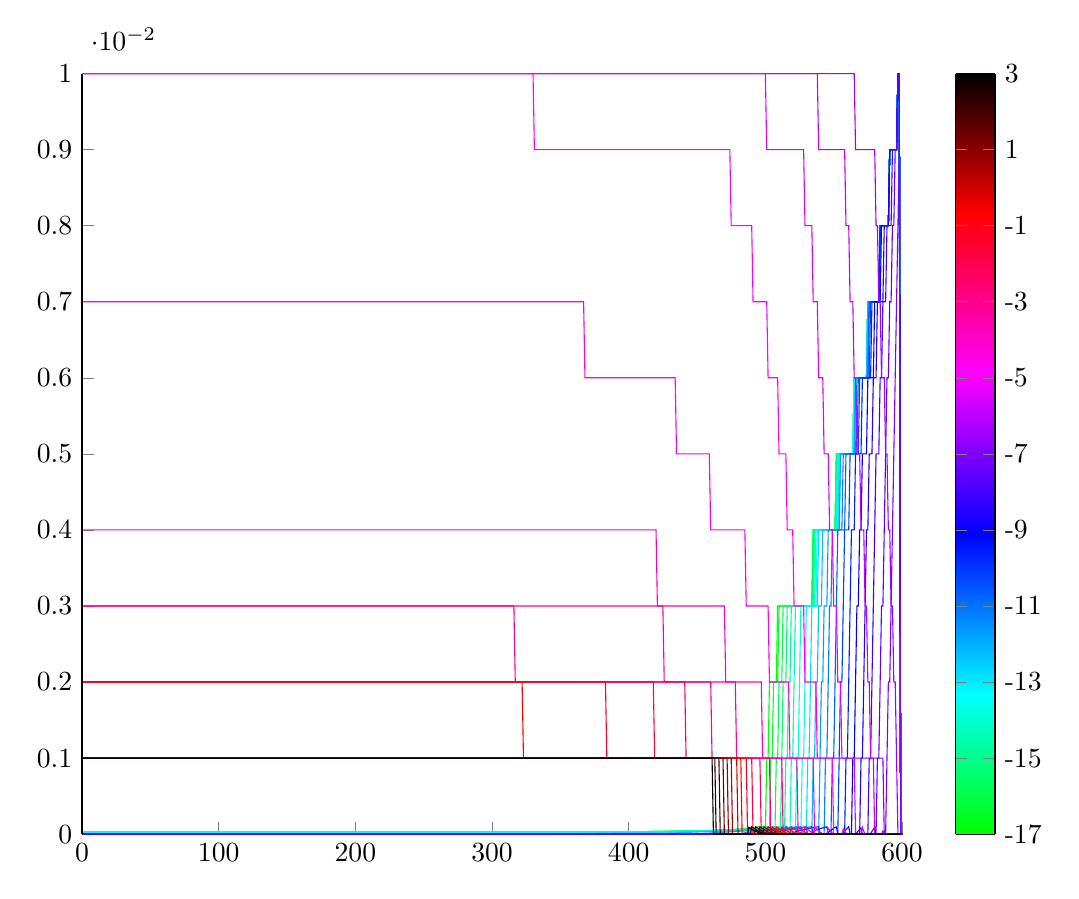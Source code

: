 % This file was created by matlab2tikz.
%
%The latest updates can be retrieved from
%  http://www.mathworks.com/matlabcentral/fileexchange/22022-matlab2tikz-matlab2tikz
%where you can also make suggestions and rate matlab2tikz.
%
\definecolor{mycolor1}{rgb}{0.0,1.0,0.143}%
\definecolor{mycolor2}{rgb}{0.0,1.0,0.286}%
\definecolor{mycolor3}{rgb}{0.0,1.0,0.429}%
\definecolor{mycolor4}{rgb}{0.0,1.0,0.571}%
\definecolor{mycolor5}{rgb}{0.0,1.0,0.714}%
\definecolor{mycolor6}{rgb}{0.0,1.0,0.857}%
\definecolor{mycolor7}{rgb}{0.0,1.0,1.0}%
\definecolor{mycolor8}{rgb}{0.0,0.875,1.0}%
\definecolor{mycolor9}{rgb}{0.0,0.625,1.0}%
\definecolor{mycolor10}{rgb}{0.125,0.0,1.0}%
\definecolor{mycolor11}{rgb}{0.25,0.0,1.0}%
\definecolor{mycolor12}{rgb}{0.375,0.0,1.0}%
\definecolor{mycolor13}{rgb}{0.5,0.0,1.0}%
\definecolor{mycolor14}{rgb}{0.625,0.0,1.0}%
\definecolor{mycolor15}{rgb}{0.75,0.0,1.0}%
\definecolor{mycolor16}{rgb}{0.875,0.0,1.0}%
\definecolor{mycolor17}{rgb}{1.0,0.0,1.0}%
\definecolor{mycolor18}{rgb}{1.0,0.0,0.875}%
\definecolor{mycolor19}{rgb}{1.0,0.0,0.625}%
\definecolor{mycolor20}{rgb}{0.857,0.0,0.0}%
\definecolor{mycolor21}{rgb}{0.714,0.0,0.0}%
%
\begin{tikzpicture}

\begin{axis}[%
width=4.1in,
height=3.803in,
at={(0.809in,0.513in)},
scale only axis,
point meta min=0,
point meta max=1,
every outer x axis line/.append style={black},
every x tick label/.append style={font=\color{black}},
xmin=0,
xmax=600,
every outer y axis line/.append style={black},
every y tick label/.append style={font=\color{black}},
ymin=0,
ymax=0.01,
axis background/.style={fill=white},
axis x line*=bottom,
axis y line*=left,
colormap={mymap}{[1pt] rgb(0pt)=(0,1,0); rgb(7pt)=(0,1,1); rgb(15pt)=(0,0,1); rgb(23pt)=(1,0,1); rgb(31pt)=(1,0,0); rgb(38pt)=(0,0,0)},
colorbar,
colorbar style={separate axis lines,every outer x axis line/.append style={black},every x tick label/.append style={font=\color{black}},every outer y axis line/.append style={black},every y tick label/.append style={font=\color{black}},yticklabels={{-19},{-17},{-15},{-13},{-11},{-9},{-7},{-5},{-3},{-1},{1},{3},{5},{7},{9},{11},{13},{15},{17},{19}}}
]
\addplot [color=green,solid,forget plot]
  table[row sep=crcr]{%
1	2.518e-05\\
2	2.518e-05\\
3	2.518e-05\\
4	2.518e-05\\
5	2.518e-05\\
6	2.518e-05\\
7	2.518e-05\\
8	2.518e-05\\
9	2.518e-05\\
10	2.518e-05\\
11	2.518e-05\\
12	2.518e-05\\
13	2.518e-05\\
14	2.518e-05\\
15	2.518e-05\\
16	2.518e-05\\
17	2.518e-05\\
18	2.518e-05\\
19	2.518e-05\\
20	2.518e-05\\
21	2.518e-05\\
22	2.518e-05\\
23	2.518e-05\\
24	2.518e-05\\
25	2.518e-05\\
26	2.518e-05\\
27	2.518e-05\\
28	2.518e-05\\
29	2.518e-05\\
30	2.518e-05\\
31	2.518e-05\\
32	2.518e-05\\
33	2.518e-05\\
34	2.518e-05\\
35	2.518e-05\\
36	2.518e-05\\
37	2.518e-05\\
38	2.518e-05\\
39	2.518e-05\\
40	2.518e-05\\
41	2.519e-05\\
42	2.519e-05\\
43	2.519e-05\\
44	2.519e-05\\
45	2.519e-05\\
46	2.519e-05\\
47	2.519e-05\\
48	2.519e-05\\
49	2.519e-05\\
50	2.519e-05\\
51	2.519e-05\\
52	2.519e-05\\
53	2.519e-05\\
54	2.519e-05\\
55	2.519e-05\\
56	2.519e-05\\
57	2.519e-05\\
58	2.519e-05\\
59	2.519e-05\\
60	2.519e-05\\
61	2.519e-05\\
62	2.519e-05\\
63	2.519e-05\\
64	2.519e-05\\
65	2.519e-05\\
66	2.519e-05\\
67	2.519e-05\\
68	2.519e-05\\
69	2.519e-05\\
70	2.519e-05\\
71	2.519e-05\\
72	2.519e-05\\
73	2.519e-05\\
74	2.519e-05\\
75	2.519e-05\\
76	2.519e-05\\
77	2.519e-05\\
78	2.519e-05\\
79	2.519e-05\\
80	2.519e-05\\
81	2.519e-05\\
82	2.519e-05\\
83	2.519e-05\\
84	2.519e-05\\
85	2.519e-05\\
86	2.519e-05\\
87	2.519e-05\\
88	2.52e-05\\
89	2.52e-05\\
90	2.52e-05\\
91	2.52e-05\\
92	2.52e-05\\
93	2.52e-05\\
94	2.52e-05\\
95	2.52e-05\\
96	2.52e-05\\
97	2.52e-05\\
98	2.52e-05\\
99	2.52e-05\\
100	2.52e-05\\
101	2.52e-05\\
102	2.52e-05\\
103	2.52e-05\\
104	2.52e-05\\
105	2.52e-05\\
106	2.52e-05\\
107	2.52e-05\\
108	2.52e-05\\
109	2.52e-05\\
110	2.52e-05\\
111	2.52e-05\\
112	2.52e-05\\
113	2.521e-05\\
114	2.521e-05\\
115	2.521e-05\\
116	2.521e-05\\
117	2.521e-05\\
118	2.521e-05\\
119	2.521e-05\\
120	2.521e-05\\
121	2.521e-05\\
122	2.521e-05\\
123	2.521e-05\\
124	2.521e-05\\
125	2.521e-05\\
126	2.521e-05\\
127	2.521e-05\\
128	2.521e-05\\
129	2.522e-05\\
130	2.522e-05\\
131	2.522e-05\\
132	2.522e-05\\
133	2.522e-05\\
134	2.522e-05\\
135	2.522e-05\\
136	2.522e-05\\
137	2.522e-05\\
138	2.522e-05\\
139	2.522e-05\\
140	2.522e-05\\
141	2.522e-05\\
142	2.523e-05\\
143	2.523e-05\\
144	2.523e-05\\
145	2.523e-05\\
146	2.523e-05\\
147	2.523e-05\\
148	2.523e-05\\
149	2.523e-05\\
150	2.523e-05\\
151	2.523e-05\\
152	2.524e-05\\
153	2.524e-05\\
154	2.524e-05\\
155	2.524e-05\\
156	2.524e-05\\
157	2.524e-05\\
158	2.524e-05\\
159	2.524e-05\\
160	2.524e-05\\
161	2.525e-05\\
162	2.525e-05\\
163	2.525e-05\\
164	2.525e-05\\
165	2.525e-05\\
166	2.525e-05\\
167	2.525e-05\\
168	2.526e-05\\
169	2.526e-05\\
170	2.526e-05\\
171	2.526e-05\\
172	2.526e-05\\
173	2.526e-05\\
174	2.526e-05\\
175	2.527e-05\\
176	2.527e-05\\
177	2.527e-05\\
178	2.527e-05\\
179	2.527e-05\\
180	2.527e-05\\
181	2.528e-05\\
182	2.528e-05\\
183	2.528e-05\\
184	2.528e-05\\
185	2.528e-05\\
186	2.529e-05\\
187	2.529e-05\\
188	2.529e-05\\
189	2.529e-05\\
190	2.529e-05\\
191	2.53e-05\\
192	2.53e-05\\
193	2.53e-05\\
194	2.53e-05\\
195	2.531e-05\\
196	2.531e-05\\
197	2.531e-05\\
198	2.531e-05\\
199	2.532e-05\\
200	2.532e-05\\
201	2.532e-05\\
202	2.532e-05\\
203	2.533e-05\\
204	2.533e-05\\
205	2.533e-05\\
206	2.534e-05\\
207	2.534e-05\\
208	2.534e-05\\
209	2.535e-05\\
210	2.535e-05\\
211	2.535e-05\\
212	2.536e-05\\
213	2.536e-05\\
214	2.536e-05\\
215	2.537e-05\\
216	2.537e-05\\
217	2.537e-05\\
218	2.538e-05\\
219	2.538e-05\\
220	2.538e-05\\
221	2.539e-05\\
222	2.539e-05\\
223	2.54e-05\\
224	2.54e-05\\
225	2.54e-05\\
226	2.541e-05\\
227	2.541e-05\\
228	2.542e-05\\
229	2.542e-05\\
230	2.543e-05\\
231	2.543e-05\\
232	2.544e-05\\
233	2.544e-05\\
234	2.545e-05\\
235	2.545e-05\\
236	2.546e-05\\
237	2.546e-05\\
238	2.547e-05\\
239	2.547e-05\\
240	2.548e-05\\
241	2.549e-05\\
242	2.549e-05\\
243	2.55e-05\\
244	2.55e-05\\
245	2.551e-05\\
246	2.552e-05\\
247	2.552e-05\\
248	2.553e-05\\
249	2.554e-05\\
250	2.554e-05\\
251	2.555e-05\\
252	2.556e-05\\
253	2.556e-05\\
254	2.557e-05\\
255	2.558e-05\\
256	2.559e-05\\
257	2.559e-05\\
258	2.56e-05\\
259	2.561e-05\\
260	2.562e-05\\
261	2.563e-05\\
262	2.564e-05\\
263	2.565e-05\\
264	2.565e-05\\
265	2.566e-05\\
266	2.567e-05\\
267	2.568e-05\\
268	2.569e-05\\
269	2.57e-05\\
270	2.571e-05\\
271	2.572e-05\\
272	2.573e-05\\
273	2.574e-05\\
274	2.576e-05\\
275	2.577e-05\\
276	2.578e-05\\
277	2.579e-05\\
278	2.58e-05\\
279	2.581e-05\\
280	2.583e-05\\
281	2.584e-05\\
282	2.585e-05\\
283	2.586e-05\\
284	2.588e-05\\
285	2.589e-05\\
286	2.591e-05\\
287	2.592e-05\\
288	2.593e-05\\
289	2.595e-05\\
290	2.596e-05\\
291	2.598e-05\\
292	2.599e-05\\
293	2.601e-05\\
294	2.603e-05\\
295	2.604e-05\\
296	2.606e-05\\
297	2.608e-05\\
298	2.61e-05\\
299	2.611e-05\\
300	2.613e-05\\
301	2.615e-05\\
302	2.617e-05\\
303	2.619e-05\\
304	2.621e-05\\
305	2.623e-05\\
306	2.625e-05\\
307	2.627e-05\\
308	2.629e-05\\
309	2.631e-05\\
310	2.634e-05\\
311	2.636e-05\\
312	2.638e-05\\
313	2.641e-05\\
314	2.643e-05\\
315	2.645e-05\\
316	2.648e-05\\
317	2.651e-05\\
318	2.653e-05\\
319	2.656e-05\\
320	2.658e-05\\
321	2.661e-05\\
322	2.664e-05\\
323	2.667e-05\\
324	2.67e-05\\
325	2.673e-05\\
326	2.676e-05\\
327	2.679e-05\\
328	2.682e-05\\
329	2.686e-05\\
330	2.689e-05\\
331	2.692e-05\\
332	2.696e-05\\
333	2.699e-05\\
334	2.703e-05\\
335	2.706e-05\\
336	2.71e-05\\
337	2.714e-05\\
338	2.718e-05\\
339	2.722e-05\\
340	2.726e-05\\
341	2.73e-05\\
342	2.734e-05\\
343	2.738e-05\\
344	2.743e-05\\
345	2.747e-05\\
346	2.752e-05\\
347	2.756e-05\\
348	2.761e-05\\
349	2.766e-05\\
350	2.771e-05\\
351	2.776e-05\\
352	2.781e-05\\
353	2.786e-05\\
354	2.792e-05\\
355	2.797e-05\\
356	2.803e-05\\
357	2.808e-05\\
358	2.814e-05\\
359	2.82e-05\\
360	2.826e-05\\
361	2.832e-05\\
362	2.838e-05\\
363	2.845e-05\\
364	2.851e-05\\
365	2.858e-05\\
366	2.865e-05\\
367	2.872e-05\\
368	2.879e-05\\
369	2.886e-05\\
370	2.893e-05\\
371	2.901e-05\\
372	2.908e-05\\
373	2.916e-05\\
374	2.924e-05\\
375	2.932e-05\\
376	2.941e-05\\
377	2.949e-05\\
378	2.958e-05\\
379	2.967e-05\\
380	2.976e-05\\
381	2.985e-05\\
382	2.994e-05\\
383	3.004e-05\\
384	3.013e-05\\
385	3.023e-05\\
386	3.034e-05\\
387	3.044e-05\\
388	3.055e-05\\
389	3.065e-05\\
390	3.076e-05\\
391	3.088e-05\\
392	3.099e-05\\
393	3.111e-05\\
394	3.123e-05\\
395	3.135e-05\\
396	3.147e-05\\
397	3.16e-05\\
398	3.173e-05\\
399	3.186e-05\\
400	3.2e-05\\
401	3.214e-05\\
402	3.228e-05\\
403	3.242e-05\\
404	3.257e-05\\
405	3.272e-05\\
406	3.287e-05\\
407	3.303e-05\\
408	3.319e-05\\
409	3.335e-05\\
410	3.351e-05\\
411	3.368e-05\\
412	3.386e-05\\
413	3.403e-05\\
414	3.422e-05\\
415	3.44e-05\\
416	3.459e-05\\
417	3.478e-05\\
418	3.498e-05\\
419	3.518e-05\\
420	3.538e-05\\
421	3.559e-05\\
422	3.581e-05\\
423	3.603e-05\\
424	3.625e-05\\
425	3.648e-05\\
426	3.672e-05\\
427	3.695e-05\\
428	3.72e-05\\
429	3.745e-05\\
430	3.77e-05\\
431	3.797e-05\\
432	3.823e-05\\
433	3.851e-05\\
434	3.879e-05\\
435	3.907e-05\\
436	3.937e-05\\
437	3.967e-05\\
438	3.998e-05\\
439	4.029e-05\\
440	4.061e-05\\
441	4.094e-05\\
442	4.128e-05\\
443	4.163e-05\\
444	4.199e-05\\
445	4.235e-05\\
446	4.273e-05\\
447	4.311e-05\\
448	4.35e-05\\
449	4.391e-05\\
450	4.432e-05\\
451	4.475e-05\\
452	4.519e-05\\
453	4.564e-05\\
454	4.61e-05\\
455	4.658e-05\\
456	4.707e-05\\
457	4.758e-05\\
458	4.81e-05\\
459	4.864e-05\\
460	4.919e-05\\
461	4.977e-05\\
462	5.036e-05\\
463	5.097e-05\\
464	5.16e-05\\
465	5.225e-05\\
466	5.293e-05\\
467	5.363e-05\\
468	5.436e-05\\
469	5.511e-05\\
470	5.59e-05\\
471	5.671e-05\\
472	5.756e-05\\
473	5.844e-05\\
474	5.936e-05\\
475	6.032e-05\\
476	6.133e-05\\
477	6.238e-05\\
478	6.349e-05\\
479	6.465e-05\\
480	6.587e-05\\
481	6.716e-05\\
482	6.852e-05\\
483	6.996e-05\\
484	7.149e-05\\
485	7.311e-05\\
486	7.483e-05\\
487	7.667e-05\\
488	7.863e-05\\
489	8.072e-05\\
490	8.297e-05\\
491	8.54e-05\\
492	8.801e-05\\
493	9.083e-05\\
494	9.39e-05\\
495	9.724e-05\\
496	0.0\\
497	0.0\\
498	0.0\\
499	0.0\\
500	0.0\\
501	0.001\\
502	0.001\\
503	0.002\\
504	0.002\\
505	0.002\\
506	0.002\\
507	0.002\\
508	0.002\\
509	0.003\\
510	0.003\\
511	0.003\\
512	0.003\\
513	0.003\\
514	0.003\\
515	0.003\\
516	0.003\\
517	0.003\\
518	0.003\\
519	0.003\\
520	0.003\\
521	0.003\\
522	0.003\\
523	0.003\\
524	0.003\\
525	0.003\\
526	0.003\\
527	0.003\\
528	0.003\\
529	0.003\\
530	0.003\\
531	0.003\\
532	0.003\\
533	0.003\\
534	0.003\\
535	0.004\\
536	0.004\\
537	0.004\\
538	0.004\\
539	0.004\\
540	0.004\\
541	0.004\\
542	0.004\\
543	0.004\\
544	0.004\\
545	0.004\\
546	0.004\\
547	0.004\\
548	0.004\\
549	0.004\\
550	0.004\\
551	0.004\\
552	0.005\\
553	0.005\\
554	0.005\\
555	0.005\\
556	0.005\\
557	0.005\\
558	0.005\\
559	0.005\\
560	0.005\\
561	0.005\\
562	0.005\\
563	0.005\\
564	0.005\\
565	0.006\\
566	0.006\\
567	0.006\\
568	0.006\\
569	0.006\\
570	0.006\\
571	0.006\\
572	0.006\\
573	0.006\\
574	0.006\\
575	0.007\\
576	0.007\\
577	0.007\\
578	0.007\\
579	0.007\\
580	0.007\\
581	0.007\\
582	0.007\\
583	0.007\\
584	0.008\\
585	0.008\\
586	0.008\\
587	0.008\\
588	0.008\\
589	0.008\\
590	0.008\\
591	0.009\\
592	0.009\\
593	0.009\\
594	0.009\\
595	0.009\\
596	0.009\\
597	0.01\\
598	0.01\\
599	0\\
600	0\\
};
\addplot [color=mycolor1,solid,forget plot]
  table[row sep=crcr]{%
1	2.514e-05\\
2	2.514e-05\\
3	2.514e-05\\
4	2.514e-05\\
5	2.514e-05\\
6	2.514e-05\\
7	2.514e-05\\
8	2.514e-05\\
9	2.514e-05\\
10	2.514e-05\\
11	2.514e-05\\
12	2.514e-05\\
13	2.514e-05\\
14	2.514e-05\\
15	2.514e-05\\
16	2.514e-05\\
17	2.514e-05\\
18	2.514e-05\\
19	2.514e-05\\
20	2.514e-05\\
21	2.514e-05\\
22	2.514e-05\\
23	2.514e-05\\
24	2.514e-05\\
25	2.514e-05\\
26	2.514e-05\\
27	2.514e-05\\
28	2.514e-05\\
29	2.514e-05\\
30	2.514e-05\\
31	2.514e-05\\
32	2.514e-05\\
33	2.514e-05\\
34	2.514e-05\\
35	2.514e-05\\
36	2.514e-05\\
37	2.514e-05\\
38	2.514e-05\\
39	2.514e-05\\
40	2.514e-05\\
41	2.514e-05\\
42	2.514e-05\\
43	2.514e-05\\
44	2.514e-05\\
45	2.514e-05\\
46	2.514e-05\\
47	2.514e-05\\
48	2.514e-05\\
49	2.514e-05\\
50	2.514e-05\\
51	2.514e-05\\
52	2.514e-05\\
53	2.514e-05\\
54	2.514e-05\\
55	2.514e-05\\
56	2.514e-05\\
57	2.514e-05\\
58	2.514e-05\\
59	2.514e-05\\
60	2.514e-05\\
61	2.514e-05\\
62	2.514e-05\\
63	2.514e-05\\
64	2.514e-05\\
65	2.514e-05\\
66	2.514e-05\\
67	2.514e-05\\
68	2.514e-05\\
69	2.514e-05\\
70	2.514e-05\\
71	2.515e-05\\
72	2.515e-05\\
73	2.515e-05\\
74	2.515e-05\\
75	2.515e-05\\
76	2.515e-05\\
77	2.515e-05\\
78	2.515e-05\\
79	2.515e-05\\
80	2.515e-05\\
81	2.515e-05\\
82	2.515e-05\\
83	2.515e-05\\
84	2.515e-05\\
85	2.515e-05\\
86	2.515e-05\\
87	2.515e-05\\
88	2.515e-05\\
89	2.515e-05\\
90	2.515e-05\\
91	2.515e-05\\
92	2.515e-05\\
93	2.515e-05\\
94	2.515e-05\\
95	2.515e-05\\
96	2.515e-05\\
97	2.515e-05\\
98	2.515e-05\\
99	2.515e-05\\
100	2.515e-05\\
101	2.516e-05\\
102	2.516e-05\\
103	2.516e-05\\
104	2.516e-05\\
105	2.516e-05\\
106	2.516e-05\\
107	2.516e-05\\
108	2.516e-05\\
109	2.516e-05\\
110	2.516e-05\\
111	2.516e-05\\
112	2.516e-05\\
113	2.516e-05\\
114	2.516e-05\\
115	2.516e-05\\
116	2.516e-05\\
117	2.516e-05\\
118	2.516e-05\\
119	2.516e-05\\
120	2.516e-05\\
121	2.517e-05\\
122	2.517e-05\\
123	2.517e-05\\
124	2.517e-05\\
125	2.517e-05\\
126	2.517e-05\\
127	2.517e-05\\
128	2.517e-05\\
129	2.517e-05\\
130	2.517e-05\\
131	2.517e-05\\
132	2.517e-05\\
133	2.517e-05\\
134	2.517e-05\\
135	2.518e-05\\
136	2.518e-05\\
137	2.518e-05\\
138	2.518e-05\\
139	2.518e-05\\
140	2.518e-05\\
141	2.518e-05\\
142	2.518e-05\\
143	2.518e-05\\
144	2.518e-05\\
145	2.518e-05\\
146	2.519e-05\\
147	2.519e-05\\
148	2.519e-05\\
149	2.519e-05\\
150	2.519e-05\\
151	2.519e-05\\
152	2.519e-05\\
153	2.519e-05\\
154	2.519e-05\\
155	2.52e-05\\
156	2.52e-05\\
157	2.52e-05\\
158	2.52e-05\\
159	2.52e-05\\
160	2.52e-05\\
161	2.52e-05\\
162	2.52e-05\\
163	2.521e-05\\
164	2.521e-05\\
165	2.521e-05\\
166	2.521e-05\\
167	2.521e-05\\
168	2.521e-05\\
169	2.521e-05\\
170	2.522e-05\\
171	2.522e-05\\
172	2.522e-05\\
173	2.522e-05\\
174	2.522e-05\\
175	2.522e-05\\
176	2.523e-05\\
177	2.523e-05\\
178	2.523e-05\\
179	2.523e-05\\
180	2.523e-05\\
181	2.524e-05\\
182	2.524e-05\\
183	2.524e-05\\
184	2.524e-05\\
185	2.524e-05\\
186	2.525e-05\\
187	2.525e-05\\
188	2.525e-05\\
189	2.525e-05\\
190	2.525e-05\\
191	2.526e-05\\
192	2.526e-05\\
193	2.526e-05\\
194	2.526e-05\\
195	2.527e-05\\
196	2.527e-05\\
197	2.527e-05\\
198	2.527e-05\\
199	2.528e-05\\
200	2.528e-05\\
201	2.528e-05\\
202	2.529e-05\\
203	2.529e-05\\
204	2.529e-05\\
205	2.529e-05\\
206	2.53e-05\\
207	2.53e-05\\
208	2.53e-05\\
209	2.531e-05\\
210	2.531e-05\\
211	2.531e-05\\
212	2.532e-05\\
213	2.532e-05\\
214	2.532e-05\\
215	2.533e-05\\
216	2.533e-05\\
217	2.533e-05\\
218	2.534e-05\\
219	2.534e-05\\
220	2.535e-05\\
221	2.535e-05\\
222	2.535e-05\\
223	2.536e-05\\
224	2.536e-05\\
225	2.537e-05\\
226	2.537e-05\\
227	2.538e-05\\
228	2.538e-05\\
229	2.539e-05\\
230	2.539e-05\\
231	2.54e-05\\
232	2.54e-05\\
233	2.541e-05\\
234	2.541e-05\\
235	2.542e-05\\
236	2.542e-05\\
237	2.543e-05\\
238	2.543e-05\\
239	2.544e-05\\
240	2.544e-05\\
241	2.545e-05\\
242	2.546e-05\\
243	2.546e-05\\
244	2.547e-05\\
245	2.548e-05\\
246	2.548e-05\\
247	2.549e-05\\
248	2.55e-05\\
249	2.55e-05\\
250	2.551e-05\\
251	2.552e-05\\
252	2.552e-05\\
253	2.553e-05\\
254	2.554e-05\\
255	2.555e-05\\
256	2.555e-05\\
257	2.556e-05\\
258	2.557e-05\\
259	2.558e-05\\
260	2.559e-05\\
261	2.56e-05\\
262	2.561e-05\\
263	2.561e-05\\
264	2.562e-05\\
265	2.563e-05\\
266	2.564e-05\\
267	2.565e-05\\
268	2.566e-05\\
269	2.567e-05\\
270	2.568e-05\\
271	2.569e-05\\
272	2.57e-05\\
273	2.571e-05\\
274	2.573e-05\\
275	2.574e-05\\
276	2.575e-05\\
277	2.576e-05\\
278	2.577e-05\\
279	2.578e-05\\
280	2.58e-05\\
281	2.581e-05\\
282	2.582e-05\\
283	2.584e-05\\
284	2.585e-05\\
285	2.586e-05\\
286	2.588e-05\\
287	2.589e-05\\
288	2.591e-05\\
289	2.592e-05\\
290	2.594e-05\\
291	2.595e-05\\
292	2.597e-05\\
293	2.598e-05\\
294	2.6e-05\\
295	2.602e-05\\
296	2.603e-05\\
297	2.605e-05\\
298	2.607e-05\\
299	2.609e-05\\
300	2.611e-05\\
301	2.612e-05\\
302	2.614e-05\\
303	2.616e-05\\
304	2.618e-05\\
305	2.62e-05\\
306	2.622e-05\\
307	2.624e-05\\
308	2.627e-05\\
309	2.629e-05\\
310	2.631e-05\\
311	2.633e-05\\
312	2.636e-05\\
313	2.638e-05\\
314	2.64e-05\\
315	2.643e-05\\
316	2.645e-05\\
317	2.648e-05\\
318	2.651e-05\\
319	2.653e-05\\
320	2.656e-05\\
321	2.659e-05\\
322	2.662e-05\\
323	2.664e-05\\
324	2.667e-05\\
325	2.67e-05\\
326	2.674e-05\\
327	2.677e-05\\
328	2.68e-05\\
329	2.683e-05\\
330	2.686e-05\\
331	2.69e-05\\
332	2.693e-05\\
333	2.697e-05\\
334	2.7e-05\\
335	2.704e-05\\
336	2.708e-05\\
337	2.711e-05\\
338	2.715e-05\\
339	2.719e-05\\
340	2.723e-05\\
341	2.727e-05\\
342	2.732e-05\\
343	2.736e-05\\
344	2.74e-05\\
345	2.745e-05\\
346	2.749e-05\\
347	2.754e-05\\
348	2.758e-05\\
349	2.763e-05\\
350	2.768e-05\\
351	2.773e-05\\
352	2.778e-05\\
353	2.783e-05\\
354	2.789e-05\\
355	2.794e-05\\
356	2.8e-05\\
357	2.805e-05\\
358	2.811e-05\\
359	2.817e-05\\
360	2.823e-05\\
361	2.829e-05\\
362	2.835e-05\\
363	2.842e-05\\
364	2.848e-05\\
365	2.855e-05\\
366	2.861e-05\\
367	2.868e-05\\
368	2.875e-05\\
369	2.882e-05\\
370	2.89e-05\\
371	2.897e-05\\
372	2.905e-05\\
373	2.912e-05\\
374	2.92e-05\\
375	2.928e-05\\
376	2.936e-05\\
377	2.945e-05\\
378	2.953e-05\\
379	2.962e-05\\
380	2.971e-05\\
381	2.98e-05\\
382	2.989e-05\\
383	2.999e-05\\
384	3.008e-05\\
385	3.018e-05\\
386	3.028e-05\\
387	3.038e-05\\
388	3.049e-05\\
389	3.059e-05\\
390	3.07e-05\\
391	3.081e-05\\
392	3.092e-05\\
393	3.104e-05\\
394	3.116e-05\\
395	3.128e-05\\
396	3.14e-05\\
397	3.152e-05\\
398	3.165e-05\\
399	3.178e-05\\
400	3.191e-05\\
401	3.205e-05\\
402	3.219e-05\\
403	3.233e-05\\
404	3.247e-05\\
405	3.262e-05\\
406	3.277e-05\\
407	3.292e-05\\
408	3.308e-05\\
409	3.324e-05\\
410	3.34e-05\\
411	3.357e-05\\
412	3.374e-05\\
413	3.391e-05\\
414	3.409e-05\\
415	3.427e-05\\
416	3.445e-05\\
417	3.464e-05\\
418	3.483e-05\\
419	3.503e-05\\
420	3.523e-05\\
421	3.544e-05\\
422	3.565e-05\\
423	3.586e-05\\
424	3.608e-05\\
425	3.63e-05\\
426	3.653e-05\\
427	3.676e-05\\
428	3.7e-05\\
429	3.724e-05\\
430	3.749e-05\\
431	3.775e-05\\
432	3.801e-05\\
433	3.827e-05\\
434	3.854e-05\\
435	3.882e-05\\
436	3.911e-05\\
437	3.94e-05\\
438	3.97e-05\\
439	4.0e-05\\
440	4.031e-05\\
441	4.063e-05\\
442	4.096e-05\\
443	4.129e-05\\
444	4.164e-05\\
445	4.199e-05\\
446	4.235e-05\\
447	4.272e-05\\
448	4.31e-05\\
449	4.349e-05\\
450	4.388e-05\\
451	4.429e-05\\
452	4.471e-05\\
453	4.514e-05\\
454	4.559e-05\\
455	4.604e-05\\
456	4.651e-05\\
457	4.699e-05\\
458	4.749e-05\\
459	4.8e-05\\
460	4.852e-05\\
461	4.907e-05\\
462	4.962e-05\\
463	5.02e-05\\
464	5.079e-05\\
465	5.141e-05\\
466	5.204e-05\\
467	5.27e-05\\
468	5.337e-05\\
469	5.408e-05\\
470	5.48e-05\\
471	5.556e-05\\
472	5.634e-05\\
473	5.716e-05\\
474	5.8e-05\\
475	5.888e-05\\
476	5.98e-05\\
477	6.075e-05\\
478	6.174e-05\\
479	6.279e-05\\
480	6.388e-05\\
481	6.502e-05\\
482	6.622e-05\\
483	6.749e-05\\
484	6.882e-05\\
485	7.022e-05\\
486	7.17e-05\\
487	7.327e-05\\
488	7.492e-05\\
489	7.668e-05\\
490	7.855e-05\\
491	8.054e-05\\
492	8.265e-05\\
493	8.492e-05\\
494	8.734e-05\\
495	8.993e-05\\
496	9.272e-05\\
497	9.572e-05\\
498	9.897e-05\\
499	0.0\\
500	0.0\\
501	0.0\\
502	0.0\\
503	0.0\\
504	0.001\\
505	0.001\\
506	0.002\\
507	0.002\\
508	0.002\\
509	0.002\\
510	0.003\\
511	0.003\\
512	0.003\\
513	0.003\\
514	0.003\\
515	0.003\\
516	0.003\\
517	0.003\\
518	0.003\\
519	0.003\\
520	0.003\\
521	0.003\\
522	0.003\\
523	0.003\\
524	0.003\\
525	0.003\\
526	0.003\\
527	0.003\\
528	0.003\\
529	0.003\\
530	0.003\\
531	0.003\\
532	0.003\\
533	0.003\\
534	0.003\\
535	0.004\\
536	0.004\\
537	0.004\\
538	0.004\\
539	0.004\\
540	0.004\\
541	0.004\\
542	0.004\\
543	0.004\\
544	0.004\\
545	0.004\\
546	0.004\\
547	0.004\\
548	0.004\\
549	0.004\\
550	0.004\\
551	0.004\\
552	0.005\\
553	0.005\\
554	0.005\\
555	0.005\\
556	0.005\\
557	0.005\\
558	0.005\\
559	0.005\\
560	0.005\\
561	0.005\\
562	0.005\\
563	0.005\\
564	0.005\\
565	0.006\\
566	0.006\\
567	0.006\\
568	0.006\\
569	0.006\\
570	0.006\\
571	0.006\\
572	0.006\\
573	0.006\\
574	0.006\\
575	0.007\\
576	0.007\\
577	0.007\\
578	0.007\\
579	0.007\\
580	0.007\\
581	0.007\\
582	0.007\\
583	0.007\\
584	0.008\\
585	0.008\\
586	0.008\\
587	0.008\\
588	0.008\\
589	0.008\\
590	0.008\\
591	0.009\\
592	0.009\\
593	0.009\\
594	0.009\\
595	0.009\\
596	0.009\\
597	0.01\\
598	0.01\\
599	0\\
600	0\\
};
\addplot [color=mycolor2,solid,forget plot]
  table[row sep=crcr]{%
1	2.498e-05\\
2	2.498e-05\\
3	2.498e-05\\
4	2.498e-05\\
5	2.498e-05\\
6	2.498e-05\\
7	2.498e-05\\
8	2.498e-05\\
9	2.498e-05\\
10	2.498e-05\\
11	2.499e-05\\
12	2.499e-05\\
13	2.499e-05\\
14	2.499e-05\\
15	2.499e-05\\
16	2.499e-05\\
17	2.499e-05\\
18	2.499e-05\\
19	2.499e-05\\
20	2.499e-05\\
21	2.499e-05\\
22	2.499e-05\\
23	2.499e-05\\
24	2.499e-05\\
25	2.499e-05\\
26	2.499e-05\\
27	2.499e-05\\
28	2.499e-05\\
29	2.499e-05\\
30	2.499e-05\\
31	2.499e-05\\
32	2.499e-05\\
33	2.499e-05\\
34	2.499e-05\\
35	2.499e-05\\
36	2.499e-05\\
37	2.499e-05\\
38	2.499e-05\\
39	2.499e-05\\
40	2.499e-05\\
41	2.499e-05\\
42	2.499e-05\\
43	2.499e-05\\
44	2.499e-05\\
45	2.499e-05\\
46	2.499e-05\\
47	2.499e-05\\
48	2.499e-05\\
49	2.499e-05\\
50	2.499e-05\\
51	2.499e-05\\
52	2.499e-05\\
53	2.499e-05\\
54	2.499e-05\\
55	2.499e-05\\
56	2.499e-05\\
57	2.499e-05\\
58	2.499e-05\\
59	2.499e-05\\
60	2.499e-05\\
61	2.499e-05\\
62	2.499e-05\\
63	2.499e-05\\
64	2.499e-05\\
65	2.499e-05\\
66	2.499e-05\\
67	2.499e-05\\
68	2.499e-05\\
69	2.499e-05\\
70	2.5e-05\\
71	2.5e-05\\
72	2.5e-05\\
73	2.5e-05\\
74	2.5e-05\\
75	2.5e-05\\
76	2.5e-05\\
77	2.5e-05\\
78	2.5e-05\\
79	2.5e-05\\
80	2.5e-05\\
81	2.5e-05\\
82	2.5e-05\\
83	2.5e-05\\
84	2.5e-05\\
85	2.5e-05\\
86	2.5e-05\\
87	2.5e-05\\
88	2.5e-05\\
89	2.5e-05\\
90	2.5e-05\\
91	2.5e-05\\
92	2.5e-05\\
93	2.5e-05\\
94	2.5e-05\\
95	2.5e-05\\
96	2.5e-05\\
97	2.5e-05\\
98	2.501e-05\\
99	2.501e-05\\
100	2.501e-05\\
101	2.501e-05\\
102	2.501e-05\\
103	2.501e-05\\
104	2.501e-05\\
105	2.501e-05\\
106	2.501e-05\\
107	2.501e-05\\
108	2.501e-05\\
109	2.501e-05\\
110	2.501e-05\\
111	2.501e-05\\
112	2.501e-05\\
113	2.501e-05\\
114	2.501e-05\\
115	2.501e-05\\
116	2.502e-05\\
117	2.502e-05\\
118	2.502e-05\\
119	2.502e-05\\
120	2.502e-05\\
121	2.502e-05\\
122	2.502e-05\\
123	2.502e-05\\
124	2.502e-05\\
125	2.502e-05\\
126	2.502e-05\\
127	2.502e-05\\
128	2.502e-05\\
129	2.502e-05\\
130	2.503e-05\\
131	2.503e-05\\
132	2.503e-05\\
133	2.503e-05\\
134	2.503e-05\\
135	2.503e-05\\
136	2.503e-05\\
137	2.503e-05\\
138	2.503e-05\\
139	2.503e-05\\
140	2.503e-05\\
141	2.504e-05\\
142	2.504e-05\\
143	2.504e-05\\
144	2.504e-05\\
145	2.504e-05\\
146	2.504e-05\\
147	2.504e-05\\
148	2.504e-05\\
149	2.504e-05\\
150	2.505e-05\\
151	2.505e-05\\
152	2.505e-05\\
153	2.505e-05\\
154	2.505e-05\\
155	2.505e-05\\
156	2.505e-05\\
157	2.506e-05\\
158	2.506e-05\\
159	2.506e-05\\
160	2.506e-05\\
161	2.506e-05\\
162	2.506e-05\\
163	2.506e-05\\
164	2.507e-05\\
165	2.507e-05\\
166	2.507e-05\\
167	2.507e-05\\
168	2.507e-05\\
169	2.507e-05\\
170	2.508e-05\\
171	2.508e-05\\
172	2.508e-05\\
173	2.508e-05\\
174	2.508e-05\\
175	2.508e-05\\
176	2.509e-05\\
177	2.509e-05\\
178	2.509e-05\\
179	2.509e-05\\
180	2.509e-05\\
181	2.51e-05\\
182	2.51e-05\\
183	2.51e-05\\
184	2.51e-05\\
185	2.511e-05\\
186	2.511e-05\\
187	2.511e-05\\
188	2.511e-05\\
189	2.512e-05\\
190	2.512e-05\\
191	2.512e-05\\
192	2.512e-05\\
193	2.513e-05\\
194	2.513e-05\\
195	2.513e-05\\
196	2.513e-05\\
197	2.514e-05\\
198	2.514e-05\\
199	2.514e-05\\
200	2.515e-05\\
201	2.515e-05\\
202	2.515e-05\\
203	2.516e-05\\
204	2.516e-05\\
205	2.516e-05\\
206	2.517e-05\\
207	2.517e-05\\
208	2.517e-05\\
209	2.518e-05\\
210	2.518e-05\\
211	2.518e-05\\
212	2.519e-05\\
213	2.519e-05\\
214	2.52e-05\\
215	2.52e-05\\
216	2.52e-05\\
217	2.521e-05\\
218	2.521e-05\\
219	2.522e-05\\
220	2.522e-05\\
221	2.522e-05\\
222	2.523e-05\\
223	2.523e-05\\
224	2.524e-05\\
225	2.524e-05\\
226	2.525e-05\\
227	2.525e-05\\
228	2.526e-05\\
229	2.526e-05\\
230	2.527e-05\\
231	2.527e-05\\
232	2.528e-05\\
233	2.529e-05\\
234	2.529e-05\\
235	2.53e-05\\
236	2.53e-05\\
237	2.531e-05\\
238	2.531e-05\\
239	2.532e-05\\
240	2.533e-05\\
241	2.533e-05\\
242	2.534e-05\\
243	2.535e-05\\
244	2.535e-05\\
245	2.536e-05\\
246	2.537e-05\\
247	2.538e-05\\
248	2.538e-05\\
249	2.539e-05\\
250	2.54e-05\\
251	2.541e-05\\
252	2.541e-05\\
253	2.542e-05\\
254	2.543e-05\\
255	2.544e-05\\
256	2.545e-05\\
257	2.545e-05\\
258	2.546e-05\\
259	2.547e-05\\
260	2.548e-05\\
261	2.549e-05\\
262	2.55e-05\\
263	2.551e-05\\
264	2.552e-05\\
265	2.553e-05\\
266	2.554e-05\\
267	2.555e-05\\
268	2.556e-05\\
269	2.557e-05\\
270	2.558e-05\\
271	2.559e-05\\
272	2.56e-05\\
273	2.562e-05\\
274	2.563e-05\\
275	2.564e-05\\
276	2.565e-05\\
277	2.566e-05\\
278	2.568e-05\\
279	2.569e-05\\
280	2.57e-05\\
281	2.572e-05\\
282	2.573e-05\\
283	2.574e-05\\
284	2.576e-05\\
285	2.577e-05\\
286	2.578e-05\\
287	2.58e-05\\
288	2.581e-05\\
289	2.583e-05\\
290	2.585e-05\\
291	2.586e-05\\
292	2.588e-05\\
293	2.589e-05\\
294	2.591e-05\\
295	2.593e-05\\
296	2.595e-05\\
297	2.596e-05\\
298	2.598e-05\\
299	2.6e-05\\
300	2.602e-05\\
301	2.604e-05\\
302	2.606e-05\\
303	2.608e-05\\
304	2.61e-05\\
305	2.612e-05\\
306	2.614e-05\\
307	2.616e-05\\
308	2.618e-05\\
309	2.62e-05\\
310	2.623e-05\\
311	2.625e-05\\
312	2.627e-05\\
313	2.63e-05\\
314	2.632e-05\\
315	2.635e-05\\
316	2.637e-05\\
317	2.64e-05\\
318	2.643e-05\\
319	2.645e-05\\
320	2.648e-05\\
321	2.651e-05\\
322	2.654e-05\\
323	2.657e-05\\
324	2.66e-05\\
325	2.663e-05\\
326	2.666e-05\\
327	2.669e-05\\
328	2.672e-05\\
329	2.675e-05\\
330	2.679e-05\\
331	2.682e-05\\
332	2.686e-05\\
333	2.689e-05\\
334	2.693e-05\\
335	2.696e-05\\
336	2.7e-05\\
337	2.704e-05\\
338	2.708e-05\\
339	2.712e-05\\
340	2.716e-05\\
341	2.72e-05\\
342	2.724e-05\\
343	2.728e-05\\
344	2.733e-05\\
345	2.737e-05\\
346	2.742e-05\\
347	2.746e-05\\
348	2.751e-05\\
349	2.756e-05\\
350	2.761e-05\\
351	2.766e-05\\
352	2.771e-05\\
353	2.776e-05\\
354	2.781e-05\\
355	2.787e-05\\
356	2.792e-05\\
357	2.798e-05\\
358	2.803e-05\\
359	2.809e-05\\
360	2.815e-05\\
361	2.821e-05\\
362	2.827e-05\\
363	2.833e-05\\
364	2.84e-05\\
365	2.846e-05\\
366	2.853e-05\\
367	2.86e-05\\
368	2.867e-05\\
369	2.874e-05\\
370	2.881e-05\\
371	2.888e-05\\
372	2.896e-05\\
373	2.903e-05\\
374	2.911e-05\\
375	2.919e-05\\
376	2.927e-05\\
377	2.935e-05\\
378	2.943e-05\\
379	2.952e-05\\
380	2.961e-05\\
381	2.969e-05\\
382	2.978e-05\\
383	2.988e-05\\
384	2.997e-05\\
385	3.007e-05\\
386	3.016e-05\\
387	3.026e-05\\
388	3.036e-05\\
389	3.047e-05\\
390	3.057e-05\\
391	3.068e-05\\
392	3.079e-05\\
393	3.09e-05\\
394	3.102e-05\\
395	3.113e-05\\
396	3.125e-05\\
397	3.137e-05\\
398	3.15e-05\\
399	3.162e-05\\
400	3.175e-05\\
401	3.188e-05\\
402	3.202e-05\\
403	3.215e-05\\
404	3.229e-05\\
405	3.244e-05\\
406	3.258e-05\\
407	3.273e-05\\
408	3.288e-05\\
409	3.303e-05\\
410	3.319e-05\\
411	3.335e-05\\
412	3.351e-05\\
413	3.368e-05\\
414	3.385e-05\\
415	3.402e-05\\
416	3.42e-05\\
417	3.438e-05\\
418	3.457e-05\\
419	3.476e-05\\
420	3.495e-05\\
421	3.514e-05\\
422	3.535e-05\\
423	3.555e-05\\
424	3.576e-05\\
425	3.597e-05\\
426	3.619e-05\\
427	3.641e-05\\
428	3.664e-05\\
429	3.687e-05\\
430	3.711e-05\\
431	3.735e-05\\
432	3.76e-05\\
433	3.785e-05\\
434	3.811e-05\\
435	3.838e-05\\
436	3.865e-05\\
437	3.892e-05\\
438	3.921e-05\\
439	3.949e-05\\
440	3.979e-05\\
441	4.009e-05\\
442	4.04e-05\\
443	4.072e-05\\
444	4.104e-05\\
445	4.137e-05\\
446	4.171e-05\\
447	4.206e-05\\
448	4.242e-05\\
449	4.278e-05\\
450	4.316e-05\\
451	4.354e-05\\
452	4.393e-05\\
453	4.434e-05\\
454	4.475e-05\\
455	4.517e-05\\
456	4.561e-05\\
457	4.606e-05\\
458	4.652e-05\\
459	4.699e-05\\
460	4.748e-05\\
461	4.798e-05\\
462	4.849e-05\\
463	4.902e-05\\
464	4.957e-05\\
465	5.013e-05\\
466	5.071e-05\\
467	5.131e-05\\
468	5.193e-05\\
469	5.256e-05\\
470	5.322e-05\\
471	5.391e-05\\
472	5.461e-05\\
473	5.535e-05\\
474	5.61e-05\\
475	5.689e-05\\
476	5.771e-05\\
477	5.856e-05\\
478	5.944e-05\\
479	6.035e-05\\
480	6.131e-05\\
481	6.231e-05\\
482	6.335e-05\\
483	6.444e-05\\
484	6.559e-05\\
485	6.679e-05\\
486	6.805e-05\\
487	6.937e-05\\
488	7.077e-05\\
489	7.224e-05\\
490	7.38e-05\\
491	7.544e-05\\
492	7.719e-05\\
493	7.904e-05\\
494	8.1e-05\\
495	8.309e-05\\
496	8.533e-05\\
497	8.771e-05\\
498	9.027e-05\\
499	9.302e-05\\
500	9.597e-05\\
501	9.916e-05\\
502	0.0\\
503	0.0\\
504	0.0\\
505	0.0\\
506	0.0\\
507	0.0\\
508	0.001\\
509	0.001\\
510	0.002\\
511	0.002\\
512	0.002\\
513	0.003\\
514	0.003\\
515	0.003\\
516	0.003\\
517	0.003\\
518	0.003\\
519	0.003\\
520	0.003\\
521	0.003\\
522	0.003\\
523	0.003\\
524	0.003\\
525	0.003\\
526	0.003\\
527	0.003\\
528	0.003\\
529	0.003\\
530	0.003\\
531	0.003\\
532	0.003\\
533	0.003\\
534	0.003\\
535	0.004\\
536	0.004\\
537	0.004\\
538	0.004\\
539	0.004\\
540	0.004\\
541	0.004\\
542	0.004\\
543	0.004\\
544	0.004\\
545	0.004\\
546	0.004\\
547	0.004\\
548	0.004\\
549	0.004\\
550	0.004\\
551	0.004\\
552	0.005\\
553	0.005\\
554	0.005\\
555	0.005\\
556	0.005\\
557	0.005\\
558	0.005\\
559	0.005\\
560	0.005\\
561	0.005\\
562	0.005\\
563	0.005\\
564	0.005\\
565	0.006\\
566	0.006\\
567	0.006\\
568	0.006\\
569	0.006\\
570	0.006\\
571	0.006\\
572	0.006\\
573	0.006\\
574	0.006\\
575	0.007\\
576	0.007\\
577	0.007\\
578	0.007\\
579	0.007\\
580	0.007\\
581	0.007\\
582	0.007\\
583	0.007\\
584	0.008\\
585	0.008\\
586	0.008\\
587	0.008\\
588	0.008\\
589	0.008\\
590	0.008\\
591	0.009\\
592	0.009\\
593	0.009\\
594	0.009\\
595	0.009\\
596	0.009\\
597	0.01\\
598	0.01\\
599	0\\
600	0\\
};
\addplot [color=mycolor3,solid,forget plot]
  table[row sep=crcr]{%
1	2.445e-05\\
2	2.445e-05\\
3	2.445e-05\\
4	2.445e-05\\
5	2.446e-05\\
6	2.446e-05\\
7	2.446e-05\\
8	2.446e-05\\
9	2.446e-05\\
10	2.446e-05\\
11	2.446e-05\\
12	2.446e-05\\
13	2.446e-05\\
14	2.446e-05\\
15	2.446e-05\\
16	2.446e-05\\
17	2.446e-05\\
18	2.446e-05\\
19	2.446e-05\\
20	2.446e-05\\
21	2.446e-05\\
22	2.446e-05\\
23	2.446e-05\\
24	2.446e-05\\
25	2.446e-05\\
26	2.446e-05\\
27	2.446e-05\\
28	2.446e-05\\
29	2.446e-05\\
30	2.446e-05\\
31	2.446e-05\\
32	2.446e-05\\
33	2.446e-05\\
34	2.446e-05\\
35	2.446e-05\\
36	2.446e-05\\
37	2.446e-05\\
38	2.446e-05\\
39	2.446e-05\\
40	2.446e-05\\
41	2.446e-05\\
42	2.446e-05\\
43	2.446e-05\\
44	2.446e-05\\
45	2.446e-05\\
46	2.446e-05\\
47	2.446e-05\\
48	2.446e-05\\
49	2.446e-05\\
50	2.446e-05\\
51	2.446e-05\\
52	2.446e-05\\
53	2.446e-05\\
54	2.446e-05\\
55	2.447e-05\\
56	2.447e-05\\
57	2.447e-05\\
58	2.447e-05\\
59	2.447e-05\\
60	2.447e-05\\
61	2.447e-05\\
62	2.447e-05\\
63	2.447e-05\\
64	2.447e-05\\
65	2.447e-05\\
66	2.447e-05\\
67	2.447e-05\\
68	2.447e-05\\
69	2.447e-05\\
70	2.447e-05\\
71	2.447e-05\\
72	2.447e-05\\
73	2.447e-05\\
74	2.447e-05\\
75	2.447e-05\\
76	2.447e-05\\
77	2.447e-05\\
78	2.447e-05\\
79	2.447e-05\\
80	2.447e-05\\
81	2.447e-05\\
82	2.448e-05\\
83	2.448e-05\\
84	2.448e-05\\
85	2.448e-05\\
86	2.448e-05\\
87	2.448e-05\\
88	2.448e-05\\
89	2.448e-05\\
90	2.448e-05\\
91	2.448e-05\\
92	2.448e-05\\
93	2.448e-05\\
94	2.448e-05\\
95	2.448e-05\\
96	2.448e-05\\
97	2.448e-05\\
98	2.448e-05\\
99	2.449e-05\\
100	2.449e-05\\
101	2.449e-05\\
102	2.449e-05\\
103	2.449e-05\\
104	2.449e-05\\
105	2.449e-05\\
106	2.449e-05\\
107	2.449e-05\\
108	2.449e-05\\
109	2.449e-05\\
110	2.449e-05\\
111	2.449e-05\\
112	2.449e-05\\
113	2.45e-05\\
114	2.45e-05\\
115	2.45e-05\\
116	2.45e-05\\
117	2.45e-05\\
118	2.45e-05\\
119	2.45e-05\\
120	2.45e-05\\
121	2.45e-05\\
122	2.45e-05\\
123	2.45e-05\\
124	2.451e-05\\
125	2.451e-05\\
126	2.451e-05\\
127	2.451e-05\\
128	2.451e-05\\
129	2.451e-05\\
130	2.451e-05\\
131	2.451e-05\\
132	2.451e-05\\
133	2.452e-05\\
134	2.452e-05\\
135	2.452e-05\\
136	2.452e-05\\
137	2.452e-05\\
138	2.452e-05\\
139	2.452e-05\\
140	2.452e-05\\
141	2.453e-05\\
142	2.453e-05\\
143	2.453e-05\\
144	2.453e-05\\
145	2.453e-05\\
146	2.453e-05\\
147	2.454e-05\\
148	2.454e-05\\
149	2.454e-05\\
150	2.454e-05\\
151	2.454e-05\\
152	2.454e-05\\
153	2.454e-05\\
154	2.455e-05\\
155	2.455e-05\\
156	2.455e-05\\
157	2.455e-05\\
158	2.455e-05\\
159	2.456e-05\\
160	2.456e-05\\
161	2.456e-05\\
162	2.456e-05\\
163	2.456e-05\\
164	2.457e-05\\
165	2.457e-05\\
166	2.457e-05\\
167	2.457e-05\\
168	2.457e-05\\
169	2.458e-05\\
170	2.458e-05\\
171	2.458e-05\\
172	2.458e-05\\
173	2.459e-05\\
174	2.459e-05\\
175	2.459e-05\\
176	2.459e-05\\
177	2.46e-05\\
178	2.46e-05\\
179	2.46e-05\\
180	2.461e-05\\
181	2.461e-05\\
182	2.461e-05\\
183	2.461e-05\\
184	2.462e-05\\
185	2.462e-05\\
186	2.462e-05\\
187	2.463e-05\\
188	2.463e-05\\
189	2.463e-05\\
190	2.464e-05\\
191	2.464e-05\\
192	2.464e-05\\
193	2.465e-05\\
194	2.465e-05\\
195	2.465e-05\\
196	2.466e-05\\
197	2.466e-05\\
198	2.466e-05\\
199	2.467e-05\\
200	2.467e-05\\
201	2.468e-05\\
202	2.468e-05\\
203	2.469e-05\\
204	2.469e-05\\
205	2.469e-05\\
206	2.47e-05\\
207	2.47e-05\\
208	2.471e-05\\
209	2.471e-05\\
210	2.472e-05\\
211	2.472e-05\\
212	2.473e-05\\
213	2.473e-05\\
214	2.474e-05\\
215	2.474e-05\\
216	2.475e-05\\
217	2.475e-05\\
218	2.476e-05\\
219	2.476e-05\\
220	2.477e-05\\
221	2.478e-05\\
222	2.478e-05\\
223	2.479e-05\\
224	2.479e-05\\
225	2.48e-05\\
226	2.481e-05\\
227	2.481e-05\\
228	2.482e-05\\
229	2.483e-05\\
230	2.483e-05\\
231	2.484e-05\\
232	2.485e-05\\
233	2.485e-05\\
234	2.486e-05\\
235	2.487e-05\\
236	2.488e-05\\
237	2.488e-05\\
238	2.489e-05\\
239	2.49e-05\\
240	2.491e-05\\
241	2.492e-05\\
242	2.493e-05\\
243	2.493e-05\\
244	2.494e-05\\
245	2.495e-05\\
246	2.496e-05\\
247	2.497e-05\\
248	2.498e-05\\
249	2.499e-05\\
250	2.5e-05\\
251	2.501e-05\\
252	2.502e-05\\
253	2.503e-05\\
254	2.504e-05\\
255	2.505e-05\\
256	2.506e-05\\
257	2.507e-05\\
258	2.508e-05\\
259	2.51e-05\\
260	2.511e-05\\
261	2.512e-05\\
262	2.513e-05\\
263	2.514e-05\\
264	2.516e-05\\
265	2.517e-05\\
266	2.518e-05\\
267	2.52e-05\\
268	2.521e-05\\
269	2.522e-05\\
270	2.524e-05\\
271	2.525e-05\\
272	2.527e-05\\
273	2.528e-05\\
274	2.529e-05\\
275	2.531e-05\\
276	2.532e-05\\
277	2.534e-05\\
278	2.536e-05\\
279	2.537e-05\\
280	2.538e-05\\
281	2.54e-05\\
282	2.541e-05\\
283	2.543e-05\\
284	2.544e-05\\
285	2.546e-05\\
286	2.547e-05\\
287	2.549e-05\\
288	2.551e-05\\
289	2.552e-05\\
290	2.554e-05\\
291	2.556e-05\\
292	2.557e-05\\
293	2.559e-05\\
294	2.561e-05\\
295	2.563e-05\\
296	2.565e-05\\
297	2.567e-05\\
298	2.568e-05\\
299	2.57e-05\\
300	2.572e-05\\
301	2.575e-05\\
302	2.577e-05\\
303	2.579e-05\\
304	2.581e-05\\
305	2.583e-05\\
306	2.585e-05\\
307	2.588e-05\\
308	2.59e-05\\
309	2.592e-05\\
310	2.595e-05\\
311	2.597e-05\\
312	2.6e-05\\
313	2.602e-05\\
314	2.605e-05\\
315	2.608e-05\\
316	2.61e-05\\
317	2.613e-05\\
318	2.616e-05\\
319	2.619e-05\\
320	2.622e-05\\
321	2.625e-05\\
322	2.628e-05\\
323	2.631e-05\\
324	2.634e-05\\
325	2.637e-05\\
326	2.64e-05\\
327	2.644e-05\\
328	2.647e-05\\
329	2.65e-05\\
330	2.654e-05\\
331	2.657e-05\\
332	2.661e-05\\
333	2.665e-05\\
334	2.669e-05\\
335	2.672e-05\\
336	2.676e-05\\
337	2.68e-05\\
338	2.684e-05\\
339	2.688e-05\\
340	2.693e-05\\
341	2.697e-05\\
342	2.701e-05\\
343	2.706e-05\\
344	2.71e-05\\
345	2.715e-05\\
346	2.719e-05\\
347	2.724e-05\\
348	2.729e-05\\
349	2.734e-05\\
350	2.739e-05\\
351	2.744e-05\\
352	2.749e-05\\
353	2.755e-05\\
354	2.76e-05\\
355	2.766e-05\\
356	2.771e-05\\
357	2.777e-05\\
358	2.783e-05\\
359	2.789e-05\\
360	2.795e-05\\
361	2.801e-05\\
362	2.807e-05\\
363	2.814e-05\\
364	2.82e-05\\
365	2.827e-05\\
366	2.833e-05\\
367	2.84e-05\\
368	2.847e-05\\
369	2.854e-05\\
370	2.862e-05\\
371	2.869e-05\\
372	2.876e-05\\
373	2.884e-05\\
374	2.892e-05\\
375	2.9e-05\\
376	2.908e-05\\
377	2.916e-05\\
378	2.924e-05\\
379	2.933e-05\\
380	2.941e-05\\
381	2.95e-05\\
382	2.959e-05\\
383	2.968e-05\\
384	2.978e-05\\
385	2.987e-05\\
386	2.997e-05\\
387	3.007e-05\\
388	3.016e-05\\
389	3.026e-05\\
390	3.037e-05\\
391	3.047e-05\\
392	3.058e-05\\
393	3.069e-05\\
394	3.08e-05\\
395	3.091e-05\\
396	3.103e-05\\
397	3.114e-05\\
398	3.126e-05\\
399	3.138e-05\\
400	3.151e-05\\
401	3.164e-05\\
402	3.176e-05\\
403	3.19e-05\\
404	3.203e-05\\
405	3.217e-05\\
406	3.231e-05\\
407	3.245e-05\\
408	3.259e-05\\
409	3.274e-05\\
410	3.289e-05\\
411	3.304e-05\\
412	3.32e-05\\
413	3.336e-05\\
414	3.352e-05\\
415	3.369e-05\\
416	3.386e-05\\
417	3.403e-05\\
418	3.421e-05\\
419	3.439e-05\\
420	3.457e-05\\
421	3.476e-05\\
422	3.495e-05\\
423	3.514e-05\\
424	3.534e-05\\
425	3.554e-05\\
426	3.575e-05\\
427	3.596e-05\\
428	3.618e-05\\
429	3.64e-05\\
430	3.662e-05\\
431	3.685e-05\\
432	3.708e-05\\
433	3.732e-05\\
434	3.757e-05\\
435	3.782e-05\\
436	3.807e-05\\
437	3.833e-05\\
438	3.86e-05\\
439	3.887e-05\\
440	3.915e-05\\
441	3.943e-05\\
442	3.972e-05\\
443	4.002e-05\\
444	4.032e-05\\
445	4.063e-05\\
446	4.095e-05\\
447	4.127e-05\\
448	4.161e-05\\
449	4.195e-05\\
450	4.23e-05\\
451	4.265e-05\\
452	4.302e-05\\
453	4.339e-05\\
454	4.378e-05\\
455	4.417e-05\\
456	4.458e-05\\
457	4.499e-05\\
458	4.542e-05\\
459	4.586e-05\\
460	4.63e-05\\
461	4.676e-05\\
462	4.724e-05\\
463	4.773e-05\\
464	4.823e-05\\
465	4.874e-05\\
466	4.927e-05\\
467	4.982e-05\\
468	5.038e-05\\
469	5.097e-05\\
470	5.157e-05\\
471	5.218e-05\\
472	5.282e-05\\
473	5.349e-05\\
474	5.417e-05\\
475	5.488e-05\\
476	5.561e-05\\
477	5.637e-05\\
478	5.716e-05\\
479	5.798e-05\\
480	5.882e-05\\
481	5.971e-05\\
482	6.062e-05\\
483	6.158e-05\\
484	6.258e-05\\
485	6.362e-05\\
486	6.471e-05\\
487	6.586e-05\\
488	6.706e-05\\
489	6.832e-05\\
490	6.965e-05\\
491	7.104e-05\\
492	7.251e-05\\
493	7.406e-05\\
494	7.57e-05\\
495	7.744e-05\\
496	7.928e-05\\
497	8.124e-05\\
498	8.332e-05\\
499	8.554e-05\\
500	8.791e-05\\
501	9.045e-05\\
502	9.317e-05\\
503	9.609e-05\\
504	9.924e-05\\
505	0.0\\
506	0.0\\
507	0.0\\
508	0.0\\
509	0.0\\
510	0.0\\
511	0.0\\
512	0.001\\
513	0.002\\
514	0.002\\
515	0.002\\
516	0.003\\
517	0.003\\
518	0.003\\
519	0.003\\
520	0.003\\
521	0.003\\
522	0.003\\
523	0.003\\
524	0.003\\
525	0.003\\
526	0.003\\
527	0.003\\
528	0.003\\
529	0.003\\
530	0.003\\
531	0.003\\
532	0.003\\
533	0.003\\
534	0.003\\
535	0.003\\
536	0.004\\
537	0.004\\
538	0.004\\
539	0.004\\
540	0.004\\
541	0.004\\
542	0.004\\
543	0.004\\
544	0.004\\
545	0.004\\
546	0.004\\
547	0.004\\
548	0.004\\
549	0.004\\
550	0.004\\
551	0.004\\
552	0.005\\
553	0.005\\
554	0.005\\
555	0.005\\
556	0.005\\
557	0.005\\
558	0.005\\
559	0.005\\
560	0.005\\
561	0.005\\
562	0.005\\
563	0.005\\
564	0.005\\
565	0.006\\
566	0.006\\
567	0.006\\
568	0.006\\
569	0.006\\
570	0.006\\
571	0.006\\
572	0.006\\
573	0.006\\
574	0.006\\
575	0.007\\
576	0.007\\
577	0.007\\
578	0.007\\
579	0.007\\
580	0.007\\
581	0.007\\
582	0.007\\
583	0.007\\
584	0.008\\
585	0.008\\
586	0.008\\
587	0.008\\
588	0.008\\
589	0.008\\
590	0.008\\
591	0.009\\
592	0.009\\
593	0.009\\
594	0.009\\
595	0.009\\
596	0.009\\
597	0.01\\
598	0.01\\
599	0\\
600	0\\
};
\addplot [color=mycolor4,solid,forget plot]
  table[row sep=crcr]{%
1	2.327e-05\\
2	2.327e-05\\
3	2.327e-05\\
4	2.327e-05\\
5	2.327e-05\\
6	2.327e-05\\
7	2.327e-05\\
8	2.327e-05\\
9	2.327e-05\\
10	2.327e-05\\
11	2.327e-05\\
12	2.327e-05\\
13	2.327e-05\\
14	2.327e-05\\
15	2.327e-05\\
16	2.327e-05\\
17	2.327e-05\\
18	2.327e-05\\
19	2.327e-05\\
20	2.327e-05\\
21	2.327e-05\\
22	2.327e-05\\
23	2.327e-05\\
24	2.327e-05\\
25	2.327e-05\\
26	2.327e-05\\
27	2.327e-05\\
28	2.327e-05\\
29	2.327e-05\\
30	2.327e-05\\
31	2.327e-05\\
32	2.327e-05\\
33	2.327e-05\\
34	2.327e-05\\
35	2.327e-05\\
36	2.327e-05\\
37	2.327e-05\\
38	2.327e-05\\
39	2.327e-05\\
40	2.327e-05\\
41	2.327e-05\\
42	2.327e-05\\
43	2.327e-05\\
44	2.327e-05\\
45	2.327e-05\\
46	2.327e-05\\
47	2.327e-05\\
48	2.327e-05\\
49	2.327e-05\\
50	2.327e-05\\
51	2.327e-05\\
52	2.327e-05\\
53	2.327e-05\\
54	2.327e-05\\
55	2.327e-05\\
56	2.327e-05\\
57	2.327e-05\\
58	2.327e-05\\
59	2.327e-05\\
60	2.328e-05\\
61	2.328e-05\\
62	2.328e-05\\
63	2.328e-05\\
64	2.328e-05\\
65	2.328e-05\\
66	2.328e-05\\
67	2.328e-05\\
68	2.328e-05\\
69	2.328e-05\\
70	2.328e-05\\
71	2.328e-05\\
72	2.328e-05\\
73	2.328e-05\\
74	2.328e-05\\
75	2.328e-05\\
76	2.328e-05\\
77	2.328e-05\\
78	2.328e-05\\
79	2.328e-05\\
80	2.328e-05\\
81	2.328e-05\\
82	2.328e-05\\
83	2.328e-05\\
84	2.328e-05\\
85	2.328e-05\\
86	2.328e-05\\
87	2.328e-05\\
88	2.328e-05\\
89	2.329e-05\\
90	2.329e-05\\
91	2.329e-05\\
92	2.329e-05\\
93	2.329e-05\\
94	2.329e-05\\
95	2.329e-05\\
96	2.329e-05\\
97	2.329e-05\\
98	2.329e-05\\
99	2.329e-05\\
100	2.329e-05\\
101	2.329e-05\\
102	2.329e-05\\
103	2.329e-05\\
104	2.329e-05\\
105	2.329e-05\\
106	2.329e-05\\
107	2.33e-05\\
108	2.33e-05\\
109	2.33e-05\\
110	2.33e-05\\
111	2.33e-05\\
112	2.33e-05\\
113	2.33e-05\\
114	2.33e-05\\
115	2.33e-05\\
116	2.33e-05\\
117	2.33e-05\\
118	2.33e-05\\
119	2.33e-05\\
120	2.33e-05\\
121	2.331e-05\\
122	2.331e-05\\
123	2.331e-05\\
124	2.331e-05\\
125	2.331e-05\\
126	2.331e-05\\
127	2.331e-05\\
128	2.331e-05\\
129	2.331e-05\\
130	2.331e-05\\
131	2.331e-05\\
132	2.331e-05\\
133	2.332e-05\\
134	2.332e-05\\
135	2.332e-05\\
136	2.332e-05\\
137	2.332e-05\\
138	2.332e-05\\
139	2.332e-05\\
140	2.332e-05\\
141	2.332e-05\\
142	2.333e-05\\
143	2.333e-05\\
144	2.333e-05\\
145	2.333e-05\\
146	2.333e-05\\
147	2.333e-05\\
148	2.333e-05\\
149	2.333e-05\\
150	2.334e-05\\
151	2.334e-05\\
152	2.334e-05\\
153	2.334e-05\\
154	2.334e-05\\
155	2.334e-05\\
156	2.334e-05\\
157	2.335e-05\\
158	2.335e-05\\
159	2.335e-05\\
160	2.335e-05\\
161	2.335e-05\\
162	2.335e-05\\
163	2.336e-05\\
164	2.336e-05\\
165	2.336e-05\\
166	2.336e-05\\
167	2.336e-05\\
168	2.337e-05\\
169	2.337e-05\\
170	2.337e-05\\
171	2.337e-05\\
172	2.337e-05\\
173	2.337e-05\\
174	2.338e-05\\
175	2.338e-05\\
176	2.338e-05\\
177	2.338e-05\\
178	2.339e-05\\
179	2.339e-05\\
180	2.339e-05\\
181	2.339e-05\\
182	2.34e-05\\
183	2.34e-05\\
184	2.34e-05\\
185	2.34e-05\\
186	2.341e-05\\
187	2.341e-05\\
188	2.341e-05\\
189	2.341e-05\\
190	2.342e-05\\
191	2.342e-05\\
192	2.342e-05\\
193	2.342e-05\\
194	2.343e-05\\
195	2.343e-05\\
196	2.343e-05\\
197	2.344e-05\\
198	2.344e-05\\
199	2.344e-05\\
200	2.345e-05\\
201	2.345e-05\\
202	2.345e-05\\
203	2.346e-05\\
204	2.346e-05\\
205	2.346e-05\\
206	2.347e-05\\
207	2.347e-05\\
208	2.348e-05\\
209	2.348e-05\\
210	2.348e-05\\
211	2.349e-05\\
212	2.349e-05\\
213	2.35e-05\\
214	2.35e-05\\
215	2.351e-05\\
216	2.351e-05\\
217	2.351e-05\\
218	2.352e-05\\
219	2.352e-05\\
220	2.353e-05\\
221	2.353e-05\\
222	2.354e-05\\
223	2.354e-05\\
224	2.355e-05\\
225	2.355e-05\\
226	2.356e-05\\
227	2.357e-05\\
228	2.357e-05\\
229	2.358e-05\\
230	2.358e-05\\
231	2.359e-05\\
232	2.359e-05\\
233	2.36e-05\\
234	2.361e-05\\
235	2.361e-05\\
236	2.362e-05\\
237	2.363e-05\\
238	2.363e-05\\
239	2.364e-05\\
240	2.365e-05\\
241	2.365e-05\\
242	2.366e-05\\
243	2.367e-05\\
244	2.368e-05\\
245	2.368e-05\\
246	2.369e-05\\
247	2.37e-05\\
248	2.371e-05\\
249	2.371e-05\\
250	2.372e-05\\
251	2.373e-05\\
252	2.374e-05\\
253	2.375e-05\\
254	2.376e-05\\
255	2.377e-05\\
256	2.378e-05\\
257	2.379e-05\\
258	2.38e-05\\
259	2.381e-05\\
260	2.382e-05\\
261	2.383e-05\\
262	2.384e-05\\
263	2.385e-05\\
264	2.386e-05\\
265	2.387e-05\\
266	2.388e-05\\
267	2.389e-05\\
268	2.39e-05\\
269	2.392e-05\\
270	2.393e-05\\
271	2.394e-05\\
272	2.395e-05\\
273	2.397e-05\\
274	2.398e-05\\
275	2.399e-05\\
276	2.401e-05\\
277	2.402e-05\\
278	2.404e-05\\
279	2.405e-05\\
280	2.407e-05\\
281	2.409e-05\\
282	2.411e-05\\
283	2.412e-05\\
284	2.414e-05\\
285	2.416e-05\\
286	2.418e-05\\
287	2.42e-05\\
288	2.422e-05\\
289	2.424e-05\\
290	2.426e-05\\
291	2.429e-05\\
292	2.431e-05\\
293	2.433e-05\\
294	2.435e-05\\
295	2.438e-05\\
296	2.44e-05\\
297	2.442e-05\\
298	2.445e-05\\
299	2.447e-05\\
300	2.45e-05\\
301	2.452e-05\\
302	2.455e-05\\
303	2.458e-05\\
304	2.46e-05\\
305	2.463e-05\\
306	2.466e-05\\
307	2.469e-05\\
308	2.472e-05\\
309	2.474e-05\\
310	2.477e-05\\
311	2.481e-05\\
312	2.484e-05\\
313	2.487e-05\\
314	2.49e-05\\
315	2.493e-05\\
316	2.497e-05\\
317	2.5e-05\\
318	2.503e-05\\
319	2.507e-05\\
320	2.511e-05\\
321	2.514e-05\\
322	2.518e-05\\
323	2.522e-05\\
324	2.526e-05\\
325	2.529e-05\\
326	2.533e-05\\
327	2.537e-05\\
328	2.542e-05\\
329	2.546e-05\\
330	2.55e-05\\
331	2.554e-05\\
332	2.559e-05\\
333	2.563e-05\\
334	2.568e-05\\
335	2.572e-05\\
336	2.577e-05\\
337	2.582e-05\\
338	2.587e-05\\
339	2.592e-05\\
340	2.597e-05\\
341	2.602e-05\\
342	2.607e-05\\
343	2.613e-05\\
344	2.618e-05\\
345	2.624e-05\\
346	2.629e-05\\
347	2.635e-05\\
348	2.641e-05\\
349	2.647e-05\\
350	2.653e-05\\
351	2.659e-05\\
352	2.665e-05\\
353	2.672e-05\\
354	2.678e-05\\
355	2.685e-05\\
356	2.691e-05\\
357	2.698e-05\\
358	2.705e-05\\
359	2.712e-05\\
360	2.719e-05\\
361	2.727e-05\\
362	2.734e-05\\
363	2.742e-05\\
364	2.749e-05\\
365	2.757e-05\\
366	2.765e-05\\
367	2.773e-05\\
368	2.781e-05\\
369	2.79e-05\\
370	2.798e-05\\
371	2.807e-05\\
372	2.816e-05\\
373	2.825e-05\\
374	2.834e-05\\
375	2.843e-05\\
376	2.852e-05\\
377	2.862e-05\\
378	2.871e-05\\
379	2.881e-05\\
380	2.891e-05\\
381	2.901e-05\\
382	2.912e-05\\
383	2.922e-05\\
384	2.933e-05\\
385	2.944e-05\\
386	2.955e-05\\
387	2.965e-05\\
388	2.975e-05\\
389	2.985e-05\\
390	2.996e-05\\
391	3.006e-05\\
392	3.017e-05\\
393	3.028e-05\\
394	3.039e-05\\
395	3.05e-05\\
396	3.062e-05\\
397	3.073e-05\\
398	3.085e-05\\
399	3.097e-05\\
400	3.11e-05\\
401	3.122e-05\\
402	3.135e-05\\
403	3.148e-05\\
404	3.161e-05\\
405	3.175e-05\\
406	3.189e-05\\
407	3.203e-05\\
408	3.217e-05\\
409	3.232e-05\\
410	3.246e-05\\
411	3.261e-05\\
412	3.277e-05\\
413	3.292e-05\\
414	3.308e-05\\
415	3.325e-05\\
416	3.341e-05\\
417	3.358e-05\\
418	3.375e-05\\
419	3.392e-05\\
420	3.41e-05\\
421	3.428e-05\\
422	3.447e-05\\
423	3.465e-05\\
424	3.485e-05\\
425	3.504e-05\\
426	3.524e-05\\
427	3.544e-05\\
428	3.564e-05\\
429	3.585e-05\\
430	3.606e-05\\
431	3.628e-05\\
432	3.65e-05\\
433	3.673e-05\\
434	3.696e-05\\
435	3.72e-05\\
436	3.744e-05\\
437	3.768e-05\\
438	3.793e-05\\
439	3.819e-05\\
440	3.845e-05\\
441	3.872e-05\\
442	3.899e-05\\
443	3.927e-05\\
444	3.956e-05\\
445	3.985e-05\\
446	4.015e-05\\
447	4.045e-05\\
448	4.076e-05\\
449	4.108e-05\\
450	4.141e-05\\
451	4.174e-05\\
452	4.208e-05\\
453	4.243e-05\\
454	4.279e-05\\
455	4.316e-05\\
456	4.353e-05\\
457	4.392e-05\\
458	4.431e-05\\
459	4.472e-05\\
460	4.513e-05\\
461	4.556e-05\\
462	4.6e-05\\
463	4.645e-05\\
464	4.691e-05\\
465	4.739e-05\\
466	4.788e-05\\
467	4.838e-05\\
468	4.89e-05\\
469	4.943e-05\\
470	4.998e-05\\
471	5.054e-05\\
472	5.113e-05\\
473	5.173e-05\\
474	5.235e-05\\
475	5.299e-05\\
476	5.365e-05\\
477	5.434e-05\\
478	5.505e-05\\
479	5.578e-05\\
480	5.655e-05\\
481	5.734e-05\\
482	5.816e-05\\
483	5.901e-05\\
484	5.989e-05\\
485	6.081e-05\\
486	6.177e-05\\
487	6.277e-05\\
488	6.381e-05\\
489	6.491e-05\\
490	6.605e-05\\
491	6.725e-05\\
492	6.851e-05\\
493	6.984e-05\\
494	7.123e-05\\
495	7.27e-05\\
496	7.425e-05\\
497	7.589e-05\\
498	7.762e-05\\
499	7.945e-05\\
500	8.14e-05\\
501	8.346e-05\\
502	8.566e-05\\
503	8.801e-05\\
504	9.052e-05\\
505	9.321e-05\\
506	9.609e-05\\
507	9.92e-05\\
508	0.0\\
509	0.0\\
510	0.0\\
511	0.0\\
512	0.0\\
513	0.0\\
514	0.0\\
515	0.001\\
516	0.001\\
517	0.002\\
518	0.002\\
519	0.003\\
520	0.003\\
521	0.003\\
522	0.003\\
523	0.003\\
524	0.003\\
525	0.003\\
526	0.003\\
527	0.003\\
528	0.003\\
529	0.003\\
530	0.003\\
531	0.003\\
532	0.003\\
533	0.003\\
534	0.003\\
535	0.003\\
536	0.004\\
537	0.004\\
538	0.004\\
539	0.004\\
540	0.004\\
541	0.004\\
542	0.004\\
543	0.004\\
544	0.004\\
545	0.004\\
546	0.004\\
547	0.004\\
548	0.004\\
549	0.004\\
550	0.004\\
551	0.004\\
552	0.004\\
553	0.005\\
554	0.005\\
555	0.005\\
556	0.005\\
557	0.005\\
558	0.005\\
559	0.005\\
560	0.005\\
561	0.005\\
562	0.005\\
563	0.005\\
564	0.005\\
565	0.006\\
566	0.006\\
567	0.006\\
568	0.006\\
569	0.006\\
570	0.006\\
571	0.006\\
572	0.006\\
573	0.006\\
574	0.006\\
575	0.007\\
576	0.007\\
577	0.007\\
578	0.007\\
579	0.007\\
580	0.007\\
581	0.007\\
582	0.007\\
583	0.007\\
584	0.008\\
585	0.008\\
586	0.008\\
587	0.008\\
588	0.008\\
589	0.008\\
590	0.008\\
591	0.009\\
592	0.009\\
593	0.009\\
594	0.009\\
595	0.009\\
596	0.009\\
597	0.01\\
598	0.01\\
599	0\\
600	0\\
};
\addplot [color=mycolor5,solid,forget plot]
  table[row sep=crcr]{%
1	2.252e-05\\
2	2.252e-05\\
3	2.252e-05\\
4	2.252e-05\\
5	2.252e-05\\
6	2.252e-05\\
7	2.252e-05\\
8	2.252e-05\\
9	2.252e-05\\
10	2.252e-05\\
11	2.252e-05\\
12	2.252e-05\\
13	2.252e-05\\
14	2.252e-05\\
15	2.252e-05\\
16	2.252e-05\\
17	2.252e-05\\
18	2.252e-05\\
19	2.252e-05\\
20	2.252e-05\\
21	2.252e-05\\
22	2.252e-05\\
23	2.252e-05\\
24	2.252e-05\\
25	2.252e-05\\
26	2.252e-05\\
27	2.252e-05\\
28	2.252e-05\\
29	2.252e-05\\
30	2.252e-05\\
31	2.252e-05\\
32	2.252e-05\\
33	2.252e-05\\
34	2.252e-05\\
35	2.252e-05\\
36	2.252e-05\\
37	2.252e-05\\
38	2.252e-05\\
39	2.252e-05\\
40	2.252e-05\\
41	2.252e-05\\
42	2.252e-05\\
43	2.252e-05\\
44	2.252e-05\\
45	2.252e-05\\
46	2.252e-05\\
47	2.252e-05\\
48	2.252e-05\\
49	2.252e-05\\
50	2.252e-05\\
51	2.252e-05\\
52	2.252e-05\\
53	2.253e-05\\
54	2.253e-05\\
55	2.253e-05\\
56	2.253e-05\\
57	2.253e-05\\
58	2.253e-05\\
59	2.253e-05\\
60	2.253e-05\\
61	2.253e-05\\
62	2.253e-05\\
63	2.253e-05\\
64	2.253e-05\\
65	2.253e-05\\
66	2.253e-05\\
67	2.253e-05\\
68	2.253e-05\\
69	2.253e-05\\
70	2.253e-05\\
71	2.253e-05\\
72	2.253e-05\\
73	2.253e-05\\
74	2.253e-05\\
75	2.253e-05\\
76	2.253e-05\\
77	2.253e-05\\
78	2.253e-05\\
79	2.253e-05\\
80	2.253e-05\\
81	2.254e-05\\
82	2.254e-05\\
83	2.254e-05\\
84	2.254e-05\\
85	2.254e-05\\
86	2.254e-05\\
87	2.254e-05\\
88	2.254e-05\\
89	2.254e-05\\
90	2.254e-05\\
91	2.254e-05\\
92	2.254e-05\\
93	2.254e-05\\
94	2.254e-05\\
95	2.254e-05\\
96	2.254e-05\\
97	2.254e-05\\
98	2.254e-05\\
99	2.254e-05\\
100	2.255e-05\\
101	2.255e-05\\
102	2.255e-05\\
103	2.255e-05\\
104	2.255e-05\\
105	2.255e-05\\
106	2.255e-05\\
107	2.255e-05\\
108	2.255e-05\\
109	2.255e-05\\
110	2.255e-05\\
111	2.255e-05\\
112	2.255e-05\\
113	2.255e-05\\
114	2.255e-05\\
115	2.256e-05\\
116	2.256e-05\\
117	2.256e-05\\
118	2.256e-05\\
119	2.256e-05\\
120	2.256e-05\\
121	2.256e-05\\
122	2.256e-05\\
123	2.256e-05\\
124	2.256e-05\\
125	2.256e-05\\
126	2.257e-05\\
127	2.257e-05\\
128	2.257e-05\\
129	2.257e-05\\
130	2.257e-05\\
131	2.257e-05\\
132	2.257e-05\\
133	2.257e-05\\
134	2.257e-05\\
135	2.258e-05\\
136	2.258e-05\\
137	2.258e-05\\
138	2.258e-05\\
139	2.258e-05\\
140	2.258e-05\\
141	2.258e-05\\
142	2.258e-05\\
143	2.259e-05\\
144	2.259e-05\\
145	2.259e-05\\
146	2.259e-05\\
147	2.259e-05\\
148	2.259e-05\\
149	2.259e-05\\
150	2.26e-05\\
151	2.26e-05\\
152	2.26e-05\\
153	2.26e-05\\
154	2.26e-05\\
155	2.26e-05\\
156	2.26e-05\\
157	2.261e-05\\
158	2.261e-05\\
159	2.261e-05\\
160	2.261e-05\\
161	2.261e-05\\
162	2.262e-05\\
163	2.262e-05\\
164	2.262e-05\\
165	2.262e-05\\
166	2.262e-05\\
167	2.263e-05\\
168	2.263e-05\\
169	2.263e-05\\
170	2.263e-05\\
171	2.263e-05\\
172	2.264e-05\\
173	2.264e-05\\
174	2.264e-05\\
175	2.264e-05\\
176	2.265e-05\\
177	2.265e-05\\
178	2.265e-05\\
179	2.265e-05\\
180	2.266e-05\\
181	2.266e-05\\
182	2.266e-05\\
183	2.266e-05\\
184	2.267e-05\\
185	2.267e-05\\
186	2.267e-05\\
187	2.267e-05\\
188	2.268e-05\\
189	2.268e-05\\
190	2.268e-05\\
191	2.269e-05\\
192	2.269e-05\\
193	2.269e-05\\
194	2.27e-05\\
195	2.27e-05\\
196	2.27e-05\\
197	2.271e-05\\
198	2.271e-05\\
199	2.271e-05\\
200	2.272e-05\\
201	2.272e-05\\
202	2.272e-05\\
203	2.273e-05\\
204	2.273e-05\\
205	2.274e-05\\
206	2.274e-05\\
207	2.274e-05\\
208	2.275e-05\\
209	2.275e-05\\
210	2.276e-05\\
211	2.276e-05\\
212	2.277e-05\\
213	2.277e-05\\
214	2.278e-05\\
215	2.278e-05\\
216	2.279e-05\\
217	2.279e-05\\
218	2.28e-05\\
219	2.28e-05\\
220	2.281e-05\\
221	2.281e-05\\
222	2.282e-05\\
223	2.282e-05\\
224	2.283e-05\\
225	2.283e-05\\
226	2.284e-05\\
227	2.285e-05\\
228	2.285e-05\\
229	2.286e-05\\
230	2.286e-05\\
231	2.287e-05\\
232	2.288e-05\\
233	2.288e-05\\
234	2.289e-05\\
235	2.29e-05\\
236	2.29e-05\\
237	2.291e-05\\
238	2.292e-05\\
239	2.293e-05\\
240	2.293e-05\\
241	2.294e-05\\
242	2.295e-05\\
243	2.296e-05\\
244	2.297e-05\\
245	2.297e-05\\
246	2.298e-05\\
247	2.299e-05\\
248	2.3e-05\\
249	2.301e-05\\
250	2.302e-05\\
251	2.303e-05\\
252	2.304e-05\\
253	2.305e-05\\
254	2.306e-05\\
255	2.307e-05\\
256	2.308e-05\\
257	2.309e-05\\
258	2.31e-05\\
259	2.311e-05\\
260	2.312e-05\\
261	2.313e-05\\
262	2.314e-05\\
263	2.315e-05\\
264	2.316e-05\\
265	2.318e-05\\
266	2.319e-05\\
267	2.32e-05\\
268	2.321e-05\\
269	2.323e-05\\
270	2.324e-05\\
271	2.325e-05\\
272	2.327e-05\\
273	2.328e-05\\
274	2.329e-05\\
275	2.331e-05\\
276	2.332e-05\\
277	2.334e-05\\
278	2.335e-05\\
279	2.337e-05\\
280	2.338e-05\\
281	2.34e-05\\
282	2.342e-05\\
283	2.343e-05\\
284	2.345e-05\\
285	2.347e-05\\
286	2.348e-05\\
287	2.35e-05\\
288	2.352e-05\\
289	2.354e-05\\
290	2.356e-05\\
291	2.358e-05\\
292	2.359e-05\\
293	2.361e-05\\
294	2.363e-05\\
295	2.365e-05\\
296	2.368e-05\\
297	2.37e-05\\
298	2.372e-05\\
299	2.374e-05\\
300	2.376e-05\\
301	2.378e-05\\
302	2.381e-05\\
303	2.383e-05\\
304	2.385e-05\\
305	2.388e-05\\
306	2.39e-05\\
307	2.393e-05\\
308	2.395e-05\\
309	2.398e-05\\
310	2.401e-05\\
311	2.403e-05\\
312	2.406e-05\\
313	2.409e-05\\
314	2.412e-05\\
315	2.414e-05\\
316	2.417e-05\\
317	2.42e-05\\
318	2.423e-05\\
319	2.426e-05\\
320	2.429e-05\\
321	2.433e-05\\
322	2.436e-05\\
323	2.439e-05\\
324	2.442e-05\\
325	2.446e-05\\
326	2.449e-05\\
327	2.453e-05\\
328	2.456e-05\\
329	2.46e-05\\
330	2.464e-05\\
331	2.467e-05\\
332	2.471e-05\\
333	2.475e-05\\
334	2.479e-05\\
335	2.483e-05\\
336	2.487e-05\\
337	2.491e-05\\
338	2.495e-05\\
339	2.5e-05\\
340	2.504e-05\\
341	2.509e-05\\
342	2.513e-05\\
343	2.518e-05\\
344	2.522e-05\\
345	2.527e-05\\
346	2.532e-05\\
347	2.537e-05\\
348	2.542e-05\\
349	2.547e-05\\
350	2.552e-05\\
351	2.557e-05\\
352	2.563e-05\\
353	2.568e-05\\
354	2.573e-05\\
355	2.579e-05\\
356	2.585e-05\\
357	2.591e-05\\
358	2.596e-05\\
359	2.602e-05\\
360	2.609e-05\\
361	2.615e-05\\
362	2.621e-05\\
363	2.627e-05\\
364	2.634e-05\\
365	2.641e-05\\
366	2.647e-05\\
367	2.654e-05\\
368	2.661e-05\\
369	2.668e-05\\
370	2.675e-05\\
371	2.683e-05\\
372	2.69e-05\\
373	2.698e-05\\
374	2.706e-05\\
375	2.714e-05\\
376	2.722e-05\\
377	2.73e-05\\
378	2.738e-05\\
379	2.747e-05\\
380	2.755e-05\\
381	2.764e-05\\
382	2.773e-05\\
383	2.782e-05\\
384	2.792e-05\\
385	2.801e-05\\
386	2.811e-05\\
387	2.822e-05\\
388	2.833e-05\\
389	2.845e-05\\
390	2.857e-05\\
391	2.869e-05\\
392	2.882e-05\\
393	2.894e-05\\
394	2.907e-05\\
395	2.92e-05\\
396	2.934e-05\\
397	2.947e-05\\
398	2.961e-05\\
399	2.975e-05\\
400	2.989e-05\\
401	3.003e-05\\
402	3.018e-05\\
403	3.033e-05\\
404	3.048e-05\\
405	3.064e-05\\
406	3.08e-05\\
407	3.096e-05\\
408	3.112e-05\\
409	3.128e-05\\
410	3.145e-05\\
411	3.162e-05\\
412	3.18e-05\\
413	3.198e-05\\
414	3.216e-05\\
415	3.234e-05\\
416	3.252e-05\\
417	3.271e-05\\
418	3.291e-05\\
419	3.31e-05\\
420	3.33e-05\\
421	3.35e-05\\
422	3.371e-05\\
423	3.391e-05\\
424	3.413e-05\\
425	3.434e-05\\
426	3.455e-05\\
427	3.475e-05\\
428	3.495e-05\\
429	3.515e-05\\
430	3.536e-05\\
431	3.557e-05\\
432	3.579e-05\\
433	3.601e-05\\
434	3.623e-05\\
435	3.646e-05\\
436	3.67e-05\\
437	3.694e-05\\
438	3.718e-05\\
439	3.743e-05\\
440	3.768e-05\\
441	3.794e-05\\
442	3.82e-05\\
443	3.847e-05\\
444	3.874e-05\\
445	3.902e-05\\
446	3.931e-05\\
447	3.96e-05\\
448	3.99e-05\\
449	4.02e-05\\
450	4.051e-05\\
451	4.083e-05\\
452	4.115e-05\\
453	4.148e-05\\
454	4.181e-05\\
455	4.216e-05\\
456	4.251e-05\\
457	4.287e-05\\
458	4.324e-05\\
459	4.362e-05\\
460	4.4e-05\\
461	4.44e-05\\
462	4.481e-05\\
463	4.523e-05\\
464	4.566e-05\\
465	4.61e-05\\
466	4.655e-05\\
467	4.701e-05\\
468	4.749e-05\\
469	4.798e-05\\
470	4.849e-05\\
471	4.9e-05\\
472	4.954e-05\\
473	5.009e-05\\
474	5.066e-05\\
475	5.124e-05\\
476	5.185e-05\\
477	5.247e-05\\
478	5.311e-05\\
479	5.378e-05\\
480	5.446e-05\\
481	5.518e-05\\
482	5.591e-05\\
483	5.668e-05\\
484	5.747e-05\\
485	5.829e-05\\
486	5.914e-05\\
487	6.002e-05\\
488	6.094e-05\\
489	6.19e-05\\
490	6.291e-05\\
491	6.395e-05\\
492	6.504e-05\\
493	6.619e-05\\
494	6.739e-05\\
495	6.865e-05\\
496	6.997e-05\\
497	7.136e-05\\
498	7.282e-05\\
499	7.436e-05\\
500	7.599e-05\\
501	7.771e-05\\
502	7.953e-05\\
503	8.146e-05\\
504	8.351e-05\\
505	8.569e-05\\
506	8.801e-05\\
507	9.048e-05\\
508	9.313e-05\\
509	9.596e-05\\
510	9.901e-05\\
511	0.0\\
512	0.0\\
513	0.0\\
514	0.0\\
515	0.0\\
516	0.0\\
517	0.0\\
518	0.0\\
519	0.001\\
520	0.001\\
521	0.002\\
522	0.003\\
523	0.003\\
524	0.003\\
525	0.003\\
526	0.003\\
527	0.003\\
528	0.003\\
529	0.003\\
530	0.003\\
531	0.003\\
532	0.003\\
533	0.003\\
534	0.003\\
535	0.003\\
536	0.004\\
537	0.004\\
538	0.004\\
539	0.004\\
540	0.004\\
541	0.004\\
542	0.004\\
543	0.004\\
544	0.004\\
545	0.004\\
546	0.004\\
547	0.004\\
548	0.004\\
549	0.004\\
550	0.004\\
551	0.004\\
552	0.004\\
553	0.005\\
554	0.005\\
555	0.005\\
556	0.005\\
557	0.005\\
558	0.005\\
559	0.005\\
560	0.005\\
561	0.005\\
562	0.005\\
563	0.005\\
564	0.005\\
565	0.006\\
566	0.006\\
567	0.006\\
568	0.006\\
569	0.006\\
570	0.006\\
571	0.006\\
572	0.006\\
573	0.006\\
574	0.006\\
575	0.007\\
576	0.007\\
577	0.007\\
578	0.007\\
579	0.007\\
580	0.007\\
581	0.007\\
582	0.007\\
583	0.007\\
584	0.008\\
585	0.008\\
586	0.008\\
587	0.008\\
588	0.008\\
589	0.008\\
590	0.008\\
591	0.009\\
592	0.009\\
593	0.009\\
594	0.009\\
595	0.009\\
596	0.009\\
597	0.01\\
598	0.01\\
599	0\\
600	0\\
};
\addplot [color=mycolor6,solid,forget plot]
  table[row sep=crcr]{%
1	2.085e-05\\
2	2.085e-05\\
3	2.085e-05\\
4	2.085e-05\\
5	2.085e-05\\
6	2.085e-05\\
7	2.085e-05\\
8	2.086e-05\\
9	2.086e-05\\
10	2.086e-05\\
11	2.086e-05\\
12	2.086e-05\\
13	2.086e-05\\
14	2.086e-05\\
15	2.086e-05\\
16	2.086e-05\\
17	2.086e-05\\
18	2.086e-05\\
19	2.086e-05\\
20	2.086e-05\\
21	2.086e-05\\
22	2.086e-05\\
23	2.086e-05\\
24	2.086e-05\\
25	2.086e-05\\
26	2.086e-05\\
27	2.086e-05\\
28	2.086e-05\\
29	2.086e-05\\
30	2.086e-05\\
31	2.086e-05\\
32	2.086e-05\\
33	2.086e-05\\
34	2.086e-05\\
35	2.086e-05\\
36	2.086e-05\\
37	2.086e-05\\
38	2.086e-05\\
39	2.086e-05\\
40	2.086e-05\\
41	2.086e-05\\
42	2.086e-05\\
43	2.086e-05\\
44	2.086e-05\\
45	2.086e-05\\
46	2.086e-05\\
47	2.086e-05\\
48	2.086e-05\\
49	2.086e-05\\
50	2.087e-05\\
51	2.087e-05\\
52	2.087e-05\\
53	2.087e-05\\
54	2.087e-05\\
55	2.087e-05\\
56	2.087e-05\\
57	2.087e-05\\
58	2.087e-05\\
59	2.087e-05\\
60	2.087e-05\\
61	2.087e-05\\
62	2.087e-05\\
63	2.087e-05\\
64	2.087e-05\\
65	2.087e-05\\
66	2.087e-05\\
67	2.087e-05\\
68	2.087e-05\\
69	2.087e-05\\
70	2.087e-05\\
71	2.087e-05\\
72	2.087e-05\\
73	2.087e-05\\
74	2.088e-05\\
75	2.088e-05\\
76	2.088e-05\\
77	2.088e-05\\
78	2.088e-05\\
79	2.088e-05\\
80	2.088e-05\\
81	2.088e-05\\
82	2.088e-05\\
83	2.088e-05\\
84	2.088e-05\\
85	2.088e-05\\
86	2.088e-05\\
87	2.088e-05\\
88	2.088e-05\\
89	2.088e-05\\
90	2.088e-05\\
91	2.089e-05\\
92	2.089e-05\\
93	2.089e-05\\
94	2.089e-05\\
95	2.089e-05\\
96	2.089e-05\\
97	2.089e-05\\
98	2.089e-05\\
99	2.089e-05\\
100	2.089e-05\\
101	2.089e-05\\
102	2.089e-05\\
103	2.089e-05\\
104	2.09e-05\\
105	2.09e-05\\
106	2.09e-05\\
107	2.09e-05\\
108	2.09e-05\\
109	2.09e-05\\
110	2.09e-05\\
111	2.09e-05\\
112	2.09e-05\\
113	2.09e-05\\
114	2.09e-05\\
115	2.091e-05\\
116	2.091e-05\\
117	2.091e-05\\
118	2.091e-05\\
119	2.091e-05\\
120	2.091e-05\\
121	2.091e-05\\
122	2.091e-05\\
123	2.091e-05\\
124	2.092e-05\\
125	2.092e-05\\
126	2.092e-05\\
127	2.092e-05\\
128	2.092e-05\\
129	2.092e-05\\
130	2.092e-05\\
131	2.092e-05\\
132	2.093e-05\\
133	2.093e-05\\
134	2.093e-05\\
135	2.093e-05\\
136	2.093e-05\\
137	2.093e-05\\
138	2.094e-05\\
139	2.094e-05\\
140	2.094e-05\\
141	2.094e-05\\
142	2.094e-05\\
143	2.094e-05\\
144	2.095e-05\\
145	2.095e-05\\
146	2.095e-05\\
147	2.095e-05\\
148	2.095e-05\\
149	2.095e-05\\
150	2.096e-05\\
151	2.096e-05\\
152	2.096e-05\\
153	2.096e-05\\
154	2.096e-05\\
155	2.097e-05\\
156	2.097e-05\\
157	2.097e-05\\
158	2.097e-05\\
159	2.097e-05\\
160	2.098e-05\\
161	2.098e-05\\
162	2.098e-05\\
163	2.098e-05\\
164	2.099e-05\\
165	2.099e-05\\
166	2.099e-05\\
167	2.099e-05\\
168	2.1e-05\\
169	2.1e-05\\
170	2.1e-05\\
171	2.1e-05\\
172	2.101e-05\\
173	2.101e-05\\
174	2.101e-05\\
175	2.102e-05\\
176	2.102e-05\\
177	2.102e-05\\
178	2.102e-05\\
179	2.103e-05\\
180	2.103e-05\\
181	2.103e-05\\
182	2.104e-05\\
183	2.104e-05\\
184	2.104e-05\\
185	2.105e-05\\
186	2.105e-05\\
187	2.106e-05\\
188	2.106e-05\\
189	2.106e-05\\
190	2.107e-05\\
191	2.107e-05\\
192	2.107e-05\\
193	2.108e-05\\
194	2.108e-05\\
195	2.109e-05\\
196	2.109e-05\\
197	2.11e-05\\
198	2.11e-05\\
199	2.11e-05\\
200	2.111e-05\\
201	2.111e-05\\
202	2.112e-05\\
203	2.112e-05\\
204	2.113e-05\\
205	2.113e-05\\
206	2.114e-05\\
207	2.114e-05\\
208	2.115e-05\\
209	2.115e-05\\
210	2.116e-05\\
211	2.116e-05\\
212	2.117e-05\\
213	2.118e-05\\
214	2.118e-05\\
215	2.119e-05\\
216	2.119e-05\\
217	2.12e-05\\
218	2.121e-05\\
219	2.121e-05\\
220	2.122e-05\\
221	2.123e-05\\
222	2.123e-05\\
223	2.124e-05\\
224	2.125e-05\\
225	2.125e-05\\
226	2.126e-05\\
227	2.127e-05\\
228	2.128e-05\\
229	2.128e-05\\
230	2.129e-05\\
231	2.13e-05\\
232	2.131e-05\\
233	2.132e-05\\
234	2.132e-05\\
235	2.133e-05\\
236	2.134e-05\\
237	2.135e-05\\
238	2.136e-05\\
239	2.137e-05\\
240	2.138e-05\\
241	2.139e-05\\
242	2.14e-05\\
243	2.141e-05\\
244	2.142e-05\\
245	2.143e-05\\
246	2.144e-05\\
247	2.145e-05\\
248	2.146e-05\\
249	2.147e-05\\
250	2.148e-05\\
251	2.149e-05\\
252	2.15e-05\\
253	2.151e-05\\
254	2.153e-05\\
255	2.154e-05\\
256	2.155e-05\\
257	2.156e-05\\
258	2.157e-05\\
259	2.159e-05\\
260	2.16e-05\\
261	2.161e-05\\
262	2.163e-05\\
263	2.164e-05\\
264	2.166e-05\\
265	2.167e-05\\
266	2.169e-05\\
267	2.17e-05\\
268	2.172e-05\\
269	2.173e-05\\
270	2.175e-05\\
271	2.176e-05\\
272	2.178e-05\\
273	2.179e-05\\
274	2.181e-05\\
275	2.183e-05\\
276	2.185e-05\\
277	2.186e-05\\
278	2.188e-05\\
279	2.19e-05\\
280	2.192e-05\\
281	2.194e-05\\
282	2.196e-05\\
283	2.198e-05\\
284	2.2e-05\\
285	2.202e-05\\
286	2.204e-05\\
287	2.206e-05\\
288	2.208e-05\\
289	2.21e-05\\
290	2.212e-05\\
291	2.215e-05\\
292	2.217e-05\\
293	2.219e-05\\
294	2.221e-05\\
295	2.224e-05\\
296	2.226e-05\\
297	2.229e-05\\
298	2.231e-05\\
299	2.234e-05\\
300	2.236e-05\\
301	2.239e-05\\
302	2.242e-05\\
303	2.245e-05\\
304	2.247e-05\\
305	2.25e-05\\
306	2.253e-05\\
307	2.256e-05\\
308	2.259e-05\\
309	2.262e-05\\
310	2.265e-05\\
311	2.268e-05\\
312	2.271e-05\\
313	2.275e-05\\
314	2.278e-05\\
315	2.281e-05\\
316	2.285e-05\\
317	2.288e-05\\
318	2.292e-05\\
319	2.295e-05\\
320	2.299e-05\\
321	2.302e-05\\
322	2.306e-05\\
323	2.31e-05\\
324	2.314e-05\\
325	2.318e-05\\
326	2.322e-05\\
327	2.326e-05\\
328	2.33e-05\\
329	2.334e-05\\
330	2.339e-05\\
331	2.343e-05\\
332	2.347e-05\\
333	2.352e-05\\
334	2.356e-05\\
335	2.361e-05\\
336	2.366e-05\\
337	2.37e-05\\
338	2.375e-05\\
339	2.38e-05\\
340	2.385e-05\\
341	2.39e-05\\
342	2.395e-05\\
343	2.401e-05\\
344	2.406e-05\\
345	2.411e-05\\
346	2.417e-05\\
347	2.423e-05\\
348	2.428e-05\\
349	2.434e-05\\
350	2.44e-05\\
351	2.446e-05\\
352	2.452e-05\\
353	2.458e-05\\
354	2.464e-05\\
355	2.471e-05\\
356	2.477e-05\\
357	2.483e-05\\
358	2.49e-05\\
359	2.497e-05\\
360	2.504e-05\\
361	2.511e-05\\
362	2.518e-05\\
363	2.525e-05\\
364	2.532e-05\\
365	2.539e-05\\
366	2.547e-05\\
367	2.555e-05\\
368	2.562e-05\\
369	2.57e-05\\
370	2.578e-05\\
371	2.586e-05\\
372	2.594e-05\\
373	2.603e-05\\
374	2.611e-05\\
375	2.619e-05\\
376	2.628e-05\\
377	2.637e-05\\
378	2.646e-05\\
379	2.655e-05\\
380	2.664e-05\\
381	2.673e-05\\
382	2.683e-05\\
383	2.692e-05\\
384	2.702e-05\\
385	2.712e-05\\
386	2.722e-05\\
387	2.732e-05\\
388	2.742e-05\\
389	2.752e-05\\
390	2.763e-05\\
391	2.774e-05\\
392	2.784e-05\\
393	2.795e-05\\
394	2.806e-05\\
395	2.818e-05\\
396	2.829e-05\\
397	2.841e-05\\
398	2.852e-05\\
399	2.864e-05\\
400	2.877e-05\\
401	2.889e-05\\
402	2.901e-05\\
403	2.914e-05\\
404	2.927e-05\\
405	2.94e-05\\
406	2.954e-05\\
407	2.967e-05\\
408	2.981e-05\\
409	2.995e-05\\
410	3.01e-05\\
411	3.025e-05\\
412	3.039e-05\\
413	3.055e-05\\
414	3.07e-05\\
415	3.086e-05\\
416	3.102e-05\\
417	3.118e-05\\
418	3.135e-05\\
419	3.152e-05\\
420	3.169e-05\\
421	3.187e-05\\
422	3.205e-05\\
423	3.223e-05\\
424	3.242e-05\\
425	3.261e-05\\
426	3.282e-05\\
427	3.305e-05\\
428	3.327e-05\\
429	3.351e-05\\
430	3.374e-05\\
431	3.399e-05\\
432	3.423e-05\\
433	3.448e-05\\
434	3.473e-05\\
435	3.499e-05\\
436	3.526e-05\\
437	3.552e-05\\
438	3.579e-05\\
439	3.607e-05\\
440	3.635e-05\\
441	3.664e-05\\
442	3.693e-05\\
443	3.723e-05\\
444	3.753e-05\\
445	3.783e-05\\
446	3.815e-05\\
447	3.846e-05\\
448	3.879e-05\\
449	3.911e-05\\
450	3.945e-05\\
451	3.979e-05\\
452	4.01e-05\\
453	4.041e-05\\
454	4.074e-05\\
455	4.107e-05\\
456	4.141e-05\\
457	4.176e-05\\
458	4.211e-05\\
459	4.247e-05\\
460	4.284e-05\\
461	4.322e-05\\
462	4.361e-05\\
463	4.4e-05\\
464	4.441e-05\\
465	4.483e-05\\
466	4.525e-05\\
467	4.569e-05\\
468	4.614e-05\\
469	4.66e-05\\
470	4.707e-05\\
471	4.755e-05\\
472	4.804e-05\\
473	4.855e-05\\
474	4.907e-05\\
475	4.961e-05\\
476	5.016e-05\\
477	5.073e-05\\
478	5.132e-05\\
479	5.192e-05\\
480	5.255e-05\\
481	5.319e-05\\
482	5.386e-05\\
483	5.455e-05\\
484	5.526e-05\\
485	5.6e-05\\
486	5.676e-05\\
487	5.755e-05\\
488	5.837e-05\\
489	5.923e-05\\
490	6.011e-05\\
491	6.103e-05\\
492	6.199e-05\\
493	6.299e-05\\
494	6.403e-05\\
495	6.512e-05\\
496	6.626e-05\\
497	6.746e-05\\
498	6.871e-05\\
499	7.003e-05\\
500	7.141e-05\\
501	7.286e-05\\
502	7.44e-05\\
503	7.601e-05\\
504	7.771e-05\\
505	7.952e-05\\
506	8.143e-05\\
507	8.345e-05\\
508	8.56e-05\\
509	8.788e-05\\
510	9.032e-05\\
511	9.292e-05\\
512	9.57e-05\\
513	9.868e-05\\
514	0.0\\
515	0.0\\
516	0.0\\
517	0.0\\
518	0.0\\
519	0.0\\
520	0.0\\
521	0.0\\
522	0.0\\
523	0.001\\
524	0.001\\
525	0.002\\
526	0.003\\
527	0.003\\
528	0.003\\
529	0.003\\
530	0.003\\
531	0.003\\
532	0.003\\
533	0.003\\
534	0.003\\
535	0.003\\
536	0.003\\
537	0.004\\
538	0.004\\
539	0.004\\
540	0.004\\
541	0.004\\
542	0.004\\
543	0.004\\
544	0.004\\
545	0.004\\
546	0.004\\
547	0.004\\
548	0.004\\
549	0.004\\
550	0.004\\
551	0.004\\
552	0.004\\
553	0.005\\
554	0.005\\
555	0.005\\
556	0.005\\
557	0.005\\
558	0.005\\
559	0.005\\
560	0.005\\
561	0.005\\
562	0.005\\
563	0.005\\
564	0.005\\
565	0.006\\
566	0.006\\
567	0.006\\
568	0.006\\
569	0.006\\
570	0.006\\
571	0.006\\
572	0.006\\
573	0.006\\
574	0.006\\
575	0.007\\
576	0.007\\
577	0.007\\
578	0.007\\
579	0.007\\
580	0.007\\
581	0.007\\
582	0.007\\
583	0.007\\
584	0.008\\
585	0.008\\
586	0.008\\
587	0.008\\
588	0.008\\
589	0.008\\
590	0.008\\
591	0.009\\
592	0.009\\
593	0.009\\
594	0.009\\
595	0.009\\
596	0.009\\
597	0.01\\
598	0.01\\
599	0\\
600	0\\
};
\addplot [color=mycolor7,solid,forget plot]
  table[row sep=crcr]{%
1	1.594e-05\\
2	1.594e-05\\
3	1.594e-05\\
4	1.594e-05\\
5	1.594e-05\\
6	1.594e-05\\
7	1.594e-05\\
8	1.594e-05\\
9	1.594e-05\\
10	1.594e-05\\
11	1.594e-05\\
12	1.594e-05\\
13	1.594e-05\\
14	1.594e-05\\
15	1.594e-05\\
16	1.594e-05\\
17	1.594e-05\\
18	1.594e-05\\
19	1.594e-05\\
20	1.594e-05\\
21	1.594e-05\\
22	1.594e-05\\
23	1.594e-05\\
24	1.594e-05\\
25	1.594e-05\\
26	1.594e-05\\
27	1.594e-05\\
28	1.594e-05\\
29	1.594e-05\\
30	1.594e-05\\
31	1.594e-05\\
32	1.594e-05\\
33	1.595e-05\\
34	1.595e-05\\
35	1.595e-05\\
36	1.595e-05\\
37	1.595e-05\\
38	1.595e-05\\
39	1.595e-05\\
40	1.595e-05\\
41	1.595e-05\\
42	1.595e-05\\
43	1.595e-05\\
44	1.595e-05\\
45	1.595e-05\\
46	1.595e-05\\
47	1.595e-05\\
48	1.595e-05\\
49	1.595e-05\\
50	1.595e-05\\
51	1.595e-05\\
52	1.595e-05\\
53	1.595e-05\\
54	1.596e-05\\
55	1.596e-05\\
56	1.596e-05\\
57	1.596e-05\\
58	1.596e-05\\
59	1.596e-05\\
60	1.596e-05\\
61	1.596e-05\\
62	1.596e-05\\
63	1.596e-05\\
64	1.596e-05\\
65	1.596e-05\\
66	1.596e-05\\
67	1.596e-05\\
68	1.596e-05\\
69	1.597e-05\\
70	1.597e-05\\
71	1.597e-05\\
72	1.597e-05\\
73	1.597e-05\\
74	1.597e-05\\
75	1.597e-05\\
76	1.597e-05\\
77	1.597e-05\\
78	1.597e-05\\
79	1.597e-05\\
80	1.597e-05\\
81	1.597e-05\\
82	1.598e-05\\
83	1.598e-05\\
84	1.598e-05\\
85	1.598e-05\\
86	1.598e-05\\
87	1.598e-05\\
88	1.598e-05\\
89	1.598e-05\\
90	1.598e-05\\
91	1.598e-05\\
92	1.599e-05\\
93	1.599e-05\\
94	1.599e-05\\
95	1.599e-05\\
96	1.599e-05\\
97	1.599e-05\\
98	1.599e-05\\
99	1.599e-05\\
100	1.6e-05\\
101	1.6e-05\\
102	1.6e-05\\
103	1.6e-05\\
104	1.6e-05\\
105	1.6e-05\\
106	1.6e-05\\
107	1.6e-05\\
108	1.601e-05\\
109	1.601e-05\\
110	1.601e-05\\
111	1.601e-05\\
112	1.601e-05\\
113	1.601e-05\\
114	1.601e-05\\
115	1.602e-05\\
116	1.602e-05\\
117	1.602e-05\\
118	1.602e-05\\
119	1.602e-05\\
120	1.602e-05\\
121	1.603e-05\\
122	1.603e-05\\
123	1.603e-05\\
124	1.603e-05\\
125	1.603e-05\\
126	1.604e-05\\
127	1.604e-05\\
128	1.604e-05\\
129	1.604e-05\\
130	1.604e-05\\
131	1.605e-05\\
132	1.605e-05\\
133	1.605e-05\\
134	1.605e-05\\
135	1.605e-05\\
136	1.606e-05\\
137	1.606e-05\\
138	1.606e-05\\
139	1.606e-05\\
140	1.607e-05\\
141	1.607e-05\\
142	1.607e-05\\
143	1.607e-05\\
144	1.608e-05\\
145	1.608e-05\\
146	1.608e-05\\
147	1.609e-05\\
148	1.609e-05\\
149	1.609e-05\\
150	1.609e-05\\
151	1.61e-05\\
152	1.61e-05\\
153	1.61e-05\\
154	1.611e-05\\
155	1.611e-05\\
156	1.611e-05\\
157	1.612e-05\\
158	1.612e-05\\
159	1.612e-05\\
160	1.613e-05\\
161	1.613e-05\\
162	1.613e-05\\
163	1.614e-05\\
164	1.614e-05\\
165	1.614e-05\\
166	1.615e-05\\
167	1.615e-05\\
168	1.615e-05\\
169	1.616e-05\\
170	1.616e-05\\
171	1.617e-05\\
172	1.617e-05\\
173	1.618e-05\\
174	1.618e-05\\
175	1.618e-05\\
176	1.619e-05\\
177	1.619e-05\\
178	1.62e-05\\
179	1.62e-05\\
180	1.621e-05\\
181	1.621e-05\\
182	1.622e-05\\
183	1.622e-05\\
184	1.623e-05\\
185	1.623e-05\\
186	1.624e-05\\
187	1.624e-05\\
188	1.625e-05\\
189	1.625e-05\\
190	1.626e-05\\
191	1.627e-05\\
192	1.627e-05\\
193	1.628e-05\\
194	1.628e-05\\
195	1.629e-05\\
196	1.63e-05\\
197	1.63e-05\\
198	1.631e-05\\
199	1.632e-05\\
200	1.632e-05\\
201	1.633e-05\\
202	1.634e-05\\
203	1.635e-05\\
204	1.635e-05\\
205	1.636e-05\\
206	1.637e-05\\
207	1.638e-05\\
208	1.638e-05\\
209	1.639e-05\\
210	1.64e-05\\
211	1.641e-05\\
212	1.642e-05\\
213	1.642e-05\\
214	1.643e-05\\
215	1.644e-05\\
216	1.645e-05\\
217	1.646e-05\\
218	1.647e-05\\
219	1.648e-05\\
220	1.649e-05\\
221	1.65e-05\\
222	1.651e-05\\
223	1.652e-05\\
224	1.653e-05\\
225	1.654e-05\\
226	1.655e-05\\
227	1.656e-05\\
228	1.657e-05\\
229	1.658e-05\\
230	1.659e-05\\
231	1.661e-05\\
232	1.662e-05\\
233	1.663e-05\\
234	1.664e-05\\
235	1.666e-05\\
236	1.667e-05\\
237	1.668e-05\\
238	1.669e-05\\
239	1.671e-05\\
240	1.672e-05\\
241	1.673e-05\\
242	1.675e-05\\
243	1.676e-05\\
244	1.678e-05\\
245	1.679e-05\\
246	1.681e-05\\
247	1.682e-05\\
248	1.684e-05\\
249	1.686e-05\\
250	1.687e-05\\
251	1.689e-05\\
252	1.69e-05\\
253	1.692e-05\\
254	1.694e-05\\
255	1.696e-05\\
256	1.697e-05\\
257	1.699e-05\\
258	1.701e-05\\
259	1.703e-05\\
260	1.705e-05\\
261	1.707e-05\\
262	1.709e-05\\
263	1.711e-05\\
264	1.713e-05\\
265	1.715e-05\\
266	1.717e-05\\
267	1.719e-05\\
268	1.722e-05\\
269	1.724e-05\\
270	1.726e-05\\
271	1.728e-05\\
272	1.731e-05\\
273	1.733e-05\\
274	1.736e-05\\
275	1.738e-05\\
276	1.741e-05\\
277	1.743e-05\\
278	1.746e-05\\
279	1.749e-05\\
280	1.751e-05\\
281	1.754e-05\\
282	1.757e-05\\
283	1.76e-05\\
284	1.763e-05\\
285	1.766e-05\\
286	1.769e-05\\
287	1.772e-05\\
288	1.775e-05\\
289	1.778e-05\\
290	1.781e-05\\
291	1.784e-05\\
292	1.788e-05\\
293	1.791e-05\\
294	1.794e-05\\
295	1.798e-05\\
296	1.801e-05\\
297	1.805e-05\\
298	1.809e-05\\
299	1.812e-05\\
300	1.816e-05\\
301	1.82e-05\\
302	1.824e-05\\
303	1.828e-05\\
304	1.832e-05\\
305	1.836e-05\\
306	1.84e-05\\
307	1.845e-05\\
308	1.849e-05\\
309	1.853e-05\\
310	1.858e-05\\
311	1.862e-05\\
312	1.867e-05\\
313	1.872e-05\\
314	1.876e-05\\
315	1.881e-05\\
316	1.886e-05\\
317	1.891e-05\\
318	1.896e-05\\
319	1.902e-05\\
320	1.907e-05\\
321	1.912e-05\\
322	1.918e-05\\
323	1.923e-05\\
324	1.929e-05\\
325	1.935e-05\\
326	1.94e-05\\
327	1.946e-05\\
328	1.952e-05\\
329	1.959e-05\\
330	1.965e-05\\
331	1.971e-05\\
332	1.977e-05\\
333	1.984e-05\\
334	1.991e-05\\
335	1.997e-05\\
336	2.004e-05\\
337	2.011e-05\\
338	2.018e-05\\
339	2.025e-05\\
340	2.033e-05\\
341	2.04e-05\\
342	2.048e-05\\
343	2.055e-05\\
344	2.063e-05\\
345	2.071e-05\\
346	2.079e-05\\
347	2.087e-05\\
348	2.095e-05\\
349	2.104e-05\\
350	2.112e-05\\
351	2.121e-05\\
352	2.13e-05\\
353	2.139e-05\\
354	2.148e-05\\
355	2.157e-05\\
356	2.166e-05\\
357	2.176e-05\\
358	2.185e-05\\
359	2.195e-05\\
360	2.205e-05\\
361	2.215e-05\\
362	2.225e-05\\
363	2.235e-05\\
364	2.246e-05\\
365	2.257e-05\\
366	2.267e-05\\
367	2.278e-05\\
368	2.289e-05\\
369	2.3e-05\\
370	2.312e-05\\
371	2.323e-05\\
372	2.335e-05\\
373	2.347e-05\\
374	2.359e-05\\
375	2.371e-05\\
376	2.383e-05\\
377	2.395e-05\\
378	2.408e-05\\
379	2.42e-05\\
380	2.433e-05\\
381	2.446e-05\\
382	2.459e-05\\
383	2.472e-05\\
384	2.485e-05\\
385	2.499e-05\\
386	2.512e-05\\
387	2.526e-05\\
388	2.539e-05\\
389	2.553e-05\\
390	2.567e-05\\
391	2.581e-05\\
392	2.595e-05\\
393	2.609e-05\\
394	2.623e-05\\
395	2.637e-05\\
396	2.651e-05\\
397	2.665e-05\\
398	2.679e-05\\
399	2.693e-05\\
400	2.707e-05\\
401	2.721e-05\\
402	2.735e-05\\
403	2.749e-05\\
404	2.764e-05\\
405	2.778e-05\\
406	2.793e-05\\
407	2.808e-05\\
408	2.823e-05\\
409	2.839e-05\\
410	2.855e-05\\
411	2.871e-05\\
412	2.887e-05\\
413	2.903e-05\\
414	2.92e-05\\
415	2.937e-05\\
416	2.955e-05\\
417	2.972e-05\\
418	2.99e-05\\
419	3.008e-05\\
420	3.027e-05\\
421	3.046e-05\\
422	3.065e-05\\
423	3.084e-05\\
424	3.104e-05\\
425	3.124e-05\\
426	3.144e-05\\
427	3.164e-05\\
428	3.185e-05\\
429	3.206e-05\\
430	3.228e-05\\
431	3.25e-05\\
432	3.272e-05\\
433	3.294e-05\\
434	3.317e-05\\
435	3.34e-05\\
436	3.364e-05\\
437	3.387e-05\\
438	3.412e-05\\
439	3.436e-05\\
440	3.461e-05\\
441	3.487e-05\\
442	3.512e-05\\
443	3.539e-05\\
444	3.565e-05\\
445	3.592e-05\\
446	3.62e-05\\
447	3.648e-05\\
448	3.677e-05\\
449	3.706e-05\\
450	3.736e-05\\
451	3.767e-05\\
452	3.801e-05\\
453	3.837e-05\\
454	3.873e-05\\
455	3.91e-05\\
456	3.947e-05\\
457	3.985e-05\\
458	4.024e-05\\
459	4.064e-05\\
460	4.104e-05\\
461	4.145e-05\\
462	4.187e-05\\
463	4.23e-05\\
464	4.273e-05\\
465	4.318e-05\\
466	4.363e-05\\
467	4.409e-05\\
468	4.457e-05\\
469	4.505e-05\\
470	4.554e-05\\
471	4.601e-05\\
472	4.648e-05\\
473	4.696e-05\\
474	4.745e-05\\
475	4.796e-05\\
476	4.848e-05\\
477	4.901e-05\\
478	4.956e-05\\
479	5.012e-05\\
480	5.07e-05\\
481	5.13e-05\\
482	5.191e-05\\
483	5.254e-05\\
484	5.32e-05\\
485	5.387e-05\\
486	5.456e-05\\
487	5.528e-05\\
488	5.602e-05\\
489	5.678e-05\\
490	5.758e-05\\
491	5.84e-05\\
492	5.925e-05\\
493	6.013e-05\\
494	6.105e-05\\
495	6.201e-05\\
496	6.3e-05\\
497	6.404e-05\\
498	6.513e-05\\
499	6.627e-05\\
500	6.745e-05\\
501	6.87e-05\\
502	7.001e-05\\
503	7.138e-05\\
504	7.282e-05\\
505	7.434e-05\\
506	7.593e-05\\
507	7.762e-05\\
508	7.94e-05\\
509	8.128e-05\\
510	8.328e-05\\
511	8.539e-05\\
512	8.764e-05\\
513	9.003e-05\\
514	9.258e-05\\
515	9.53e-05\\
516	9.821e-05\\
517	0.0\\
518	0.0\\
519	0.0\\
520	0.0\\
521	0.0\\
522	0.0\\
523	0.0\\
524	0.0\\
525	0.0\\
526	0.0\\
527	0.001\\
528	0.001\\
529	0.002\\
530	0.003\\
531	0.003\\
532	0.003\\
533	0.003\\
534	0.003\\
535	0.003\\
536	0.003\\
537	0.003\\
538	0.004\\
539	0.004\\
540	0.004\\
541	0.004\\
542	0.004\\
543	0.004\\
544	0.004\\
545	0.004\\
546	0.004\\
547	0.004\\
548	0.004\\
549	0.004\\
550	0.004\\
551	0.004\\
552	0.004\\
553	0.004\\
554	0.005\\
555	0.005\\
556	0.005\\
557	0.005\\
558	0.005\\
559	0.005\\
560	0.005\\
561	0.005\\
562	0.005\\
563	0.005\\
564	0.005\\
565	0.006\\
566	0.006\\
567	0.006\\
568	0.006\\
569	0.006\\
570	0.006\\
571	0.006\\
572	0.006\\
573	0.006\\
574	0.006\\
575	0.007\\
576	0.007\\
577	0.007\\
578	0.007\\
579	0.007\\
580	0.007\\
581	0.007\\
582	0.007\\
583	0.007\\
584	0.008\\
585	0.008\\
586	0.008\\
587	0.008\\
588	0.008\\
589	0.008\\
590	0.008\\
591	0.009\\
592	0.009\\
593	0.009\\
594	0.009\\
595	0.009\\
596	0.009\\
597	0.01\\
598	0.01\\
599	0\\
600	0\\
};
\addplot [color=mycolor8,solid,forget plot]
  table[row sep=crcr]{%
1	0\\
2	0\\
3	0\\
4	0\\
5	0\\
6	0\\
7	0\\
8	0\\
9	0\\
10	0\\
11	0\\
12	0\\
13	0\\
14	0\\
15	0\\
16	0\\
17	0\\
18	0\\
19	0\\
20	0\\
21	0\\
22	0\\
23	0\\
24	0\\
25	0\\
26	0\\
27	0\\
28	0\\
29	0\\
30	0\\
31	0\\
32	0\\
33	0\\
34	0\\
35	0\\
36	0\\
37	0\\
38	0\\
39	0\\
40	0\\
41	0\\
42	0\\
43	0\\
44	0\\
45	0\\
46	0\\
47	0\\
48	0\\
49	0\\
50	0\\
51	0\\
52	0\\
53	0\\
54	0\\
55	0\\
56	0\\
57	0\\
58	0\\
59	0\\
60	0\\
61	0\\
62	0\\
63	0\\
64	0\\
65	0\\
66	0\\
67	0\\
68	0\\
69	0\\
70	0\\
71	0\\
72	0\\
73	0\\
74	0\\
75	0\\
76	0\\
77	0\\
78	0\\
79	0\\
80	0\\
81	0\\
82	0\\
83	0\\
84	0\\
85	0\\
86	0\\
87	0\\
88	0\\
89	0\\
90	0\\
91	0\\
92	0\\
93	0\\
94	0\\
95	0\\
96	0\\
97	0\\
98	0\\
99	0\\
100	0\\
101	0\\
102	0\\
103	0\\
104	0\\
105	0\\
106	0\\
107	0\\
108	0\\
109	0\\
110	0\\
111	0\\
112	0\\
113	0\\
114	0\\
115	0\\
116	0\\
117	0\\
118	0\\
119	0\\
120	0\\
121	0\\
122	0\\
123	0\\
124	0\\
125	0\\
126	0\\
127	0\\
128	0\\
129	0\\
130	0\\
131	0\\
132	0\\
133	0\\
134	0\\
135	0\\
136	0\\
137	0\\
138	0\\
139	0\\
140	0\\
141	0\\
142	0\\
143	0\\
144	0\\
145	0\\
146	0\\
147	0\\
148	0\\
149	0\\
150	0\\
151	0\\
152	0\\
153	0\\
154	0\\
155	0\\
156	0\\
157	0\\
158	0\\
159	0\\
160	0\\
161	0\\
162	0\\
163	0\\
164	0\\
165	0\\
166	0\\
167	0\\
168	0\\
169	0\\
170	0\\
171	0\\
172	0\\
173	0\\
174	0\\
175	0\\
176	0\\
177	0\\
178	0\\
179	0\\
180	0\\
181	0\\
182	0\\
183	0\\
184	0\\
185	0\\
186	0\\
187	0\\
188	0\\
189	0\\
190	0\\
191	0\\
192	0\\
193	0\\
194	0\\
195	0\\
196	0\\
197	0\\
198	0\\
199	0\\
200	0\\
201	0\\
202	0\\
203	0\\
204	0\\
205	0\\
206	0\\
207	0\\
208	0\\
209	0\\
210	0\\
211	0\\
212	0\\
213	0\\
214	0\\
215	0\\
216	0\\
217	0\\
218	0\\
219	0\\
220	0\\
221	0\\
222	0\\
223	0\\
224	0\\
225	0\\
226	0\\
227	0\\
228	0\\
229	0\\
230	0\\
231	0\\
232	0\\
233	0\\
234	0\\
235	0\\
236	1.516e-08\\
237	4.038e-08\\
238	6.605e-08\\
239	9.215e-08\\
240	1.187e-07\\
241	1.457e-07\\
242	1.732e-07\\
243	2.012e-07\\
244	2.296e-07\\
245	2.585e-07\\
246	2.88e-07\\
247	3.179e-07\\
248	3.484e-07\\
249	3.793e-07\\
250	4.109e-07\\
251	4.429e-07\\
252	4.755e-07\\
253	5.087e-07\\
254	5.425e-07\\
255	5.768e-07\\
256	6.117e-07\\
257	6.472e-07\\
258	6.834e-07\\
259	7.201e-07\\
260	7.575e-07\\
261	7.956e-07\\
262	8.343e-07\\
263	8.736e-07\\
264	9.137e-07\\
265	9.544e-07\\
266	9.958e-07\\
267	1.038e-06\\
268	1.081e-06\\
269	1.124e-06\\
270	1.169e-06\\
271	1.214e-06\\
272	1.26e-06\\
273	1.307e-06\\
274	1.354e-06\\
275	1.402e-06\\
276	1.451e-06\\
277	1.501e-06\\
278	1.552e-06\\
279	1.604e-06\\
280	1.657e-06\\
281	1.71e-06\\
282	1.765e-06\\
283	1.82e-06\\
284	1.876e-06\\
285	1.934e-06\\
286	1.992e-06\\
287	2.051e-06\\
288	2.112e-06\\
289	2.173e-06\\
290	2.235e-06\\
291	2.299e-06\\
292	2.363e-06\\
293	2.429e-06\\
294	2.496e-06\\
295	2.564e-06\\
296	2.633e-06\\
297	2.703e-06\\
298	2.775e-06\\
299	2.847e-06\\
300	2.921e-06\\
301	2.997e-06\\
302	3.073e-06\\
303	3.151e-06\\
304	3.23e-06\\
305	3.311e-06\\
306	3.393e-06\\
307	3.476e-06\\
308	3.561e-06\\
309	3.647e-06\\
310	3.735e-06\\
311	3.824e-06\\
312	3.915e-06\\
313	4.007e-06\\
314	4.101e-06\\
315	4.196e-06\\
316	4.293e-06\\
317	4.392e-06\\
318	4.492e-06\\
319	4.595e-06\\
320	4.698e-06\\
321	4.804e-06\\
322	4.912e-06\\
323	5.021e-06\\
324	5.132e-06\\
325	5.245e-06\\
326	5.36e-06\\
327	5.477e-06\\
328	5.596e-06\\
329	5.717e-06\\
330	5.84e-06\\
331	5.965e-06\\
332	6.093e-06\\
333	6.222e-06\\
334	6.354e-06\\
335	6.487e-06\\
336	6.624e-06\\
337	6.762e-06\\
338	6.903e-06\\
339	7.046e-06\\
340	7.192e-06\\
341	7.34e-06\\
342	7.49e-06\\
343	7.643e-06\\
344	7.799e-06\\
345	7.957e-06\\
346	8.118e-06\\
347	8.282e-06\\
348	8.448e-06\\
349	8.618e-06\\
350	8.79e-06\\
351	8.965e-06\\
352	9.142e-06\\
353	9.323e-06\\
354	9.507e-06\\
355	9.694e-06\\
356	9.884e-06\\
357	1.008e-05\\
358	1.027e-05\\
359	1.047e-05\\
360	1.068e-05\\
361	1.088e-05\\
362	1.109e-05\\
363	1.13e-05\\
364	1.152e-05\\
365	1.174e-05\\
366	1.196e-05\\
367	1.219e-05\\
368	1.242e-05\\
369	1.266e-05\\
370	1.289e-05\\
371	1.313e-05\\
372	1.338e-05\\
373	1.363e-05\\
374	1.388e-05\\
375	1.414e-05\\
376	1.44e-05\\
377	1.466e-05\\
378	1.493e-05\\
379	1.52e-05\\
380	1.548e-05\\
381	1.576e-05\\
382	1.604e-05\\
383	1.633e-05\\
384	1.662e-05\\
385	1.692e-05\\
386	1.721e-05\\
387	1.752e-05\\
388	1.782e-05\\
389	1.813e-05\\
390	1.844e-05\\
391	1.875e-05\\
392	1.906e-05\\
393	1.938e-05\\
394	1.969e-05\\
395	2.001e-05\\
396	2.032e-05\\
397	2.064e-05\\
398	2.095e-05\\
399	2.125e-05\\
400	2.155e-05\\
401	2.184e-05\\
402	2.211e-05\\
403	2.237e-05\\
404	2.26e-05\\
405	2.28e-05\\
406	2.3e-05\\
407	2.321e-05\\
408	2.342e-05\\
409	2.364e-05\\
410	2.386e-05\\
411	2.408e-05\\
412	2.43e-05\\
413	2.453e-05\\
414	2.476e-05\\
415	2.5e-05\\
416	2.524e-05\\
417	2.548e-05\\
418	2.573e-05\\
419	2.598e-05\\
420	2.623e-05\\
421	2.649e-05\\
422	2.675e-05\\
423	2.701e-05\\
424	2.728e-05\\
425	2.755e-05\\
426	2.782e-05\\
427	2.81e-05\\
428	2.838e-05\\
429	2.867e-05\\
430	2.896e-05\\
431	2.925e-05\\
432	2.955e-05\\
433	2.985e-05\\
434	3.015e-05\\
435	3.046e-05\\
436	3.076e-05\\
437	3.108e-05\\
438	3.139e-05\\
439	3.171e-05\\
440	3.203e-05\\
441	3.235e-05\\
442	3.268e-05\\
443	3.3e-05\\
444	3.333e-05\\
445	3.366e-05\\
446	3.4e-05\\
447	3.433e-05\\
448	3.466e-05\\
449	3.5e-05\\
450	3.533e-05\\
451	3.567e-05\\
452	3.6e-05\\
453	3.634e-05\\
454	3.668e-05\\
455	3.702e-05\\
456	3.736e-05\\
457	3.77e-05\\
458	3.806e-05\\
459	3.842e-05\\
460	3.878e-05\\
461	3.916e-05\\
462	3.954e-05\\
463	3.992e-05\\
464	4.032e-05\\
465	4.072e-05\\
466	4.113e-05\\
467	4.155e-05\\
468	4.198e-05\\
469	4.241e-05\\
470	4.286e-05\\
471	4.335e-05\\
472	4.386e-05\\
473	4.439e-05\\
474	4.492e-05\\
475	4.547e-05\\
476	4.602e-05\\
477	4.659e-05\\
478	4.717e-05\\
479	4.776e-05\\
480	4.837e-05\\
481	4.898e-05\\
482	4.962e-05\\
483	5.027e-05\\
484	5.093e-05\\
485	5.161e-05\\
486	5.231e-05\\
487	5.301e-05\\
488	5.369e-05\\
489	5.439e-05\\
490	5.512e-05\\
491	5.587e-05\\
492	5.665e-05\\
493	5.745e-05\\
494	5.828e-05\\
495	5.914e-05\\
496	6.003e-05\\
497	6.095e-05\\
498	6.191e-05\\
499	6.291e-05\\
500	6.395e-05\\
501	6.504e-05\\
502	6.617e-05\\
503	6.735e-05\\
504	6.858e-05\\
505	6.988e-05\\
506	7.124e-05\\
507	7.266e-05\\
508	7.416e-05\\
509	7.574e-05\\
510	7.74e-05\\
511	7.915e-05\\
512	8.101e-05\\
513	8.297e-05\\
514	8.504e-05\\
515	8.724e-05\\
516	8.958e-05\\
517	9.207e-05\\
518	9.472e-05\\
519	9.755e-05\\
520	0.0\\
521	0.0\\
522	0.0\\
523	0.0\\
524	0.0\\
525	0.0\\
526	0.0\\
527	0.0\\
528	0.0\\
529	0.0\\
530	0.0\\
531	0.001\\
532	0.001\\
533	0.002\\
534	0.003\\
535	0.003\\
536	0.003\\
537	0.003\\
538	0.003\\
539	0.004\\
540	0.004\\
541	0.004\\
542	0.004\\
543	0.004\\
544	0.004\\
545	0.004\\
546	0.004\\
547	0.004\\
548	0.004\\
549	0.004\\
550	0.004\\
551	0.004\\
552	0.004\\
553	0.004\\
554	0.005\\
555	0.005\\
556	0.005\\
557	0.005\\
558	0.005\\
559	0.005\\
560	0.005\\
561	0.005\\
562	0.005\\
563	0.005\\
564	0.005\\
565	0.005\\
566	0.006\\
567	0.006\\
568	0.006\\
569	0.006\\
570	0.006\\
571	0.006\\
572	0.006\\
573	0.006\\
574	0.006\\
575	0.007\\
576	0.007\\
577	0.007\\
578	0.007\\
579	0.007\\
580	0.007\\
581	0.007\\
582	0.007\\
583	0.007\\
584	0.008\\
585	0.008\\
586	0.008\\
587	0.008\\
588	0.008\\
589	0.008\\
590	0.008\\
591	0.009\\
592	0.009\\
593	0.009\\
594	0.009\\
595	0.009\\
596	0.009\\
597	0.01\\
598	0.01\\
599	0\\
600	0\\
};
\addplot [color=blue!25!mycolor7,solid,forget plot]
  table[row sep=crcr]{%
1	0\\
2	0\\
3	0\\
4	0\\
5	0\\
6	0\\
7	0\\
8	0\\
9	0\\
10	0\\
11	0\\
12	0\\
13	0\\
14	0\\
15	0\\
16	0\\
17	0\\
18	0\\
19	0\\
20	0\\
21	0\\
22	0\\
23	0\\
24	0\\
25	0\\
26	0\\
27	0\\
28	0\\
29	0\\
30	0\\
31	0\\
32	0\\
33	0\\
34	0\\
35	0\\
36	0\\
37	0\\
38	0\\
39	0\\
40	0\\
41	0\\
42	0\\
43	0\\
44	0\\
45	0\\
46	0\\
47	0\\
48	0\\
49	0\\
50	0\\
51	0\\
52	0\\
53	0\\
54	0\\
55	0\\
56	0\\
57	0\\
58	0\\
59	0\\
60	0\\
61	0\\
62	0\\
63	0\\
64	0\\
65	0\\
66	0\\
67	0\\
68	0\\
69	0\\
70	0\\
71	0\\
72	0\\
73	0\\
74	0\\
75	0\\
76	0\\
77	0\\
78	0\\
79	0\\
80	0\\
81	0\\
82	0\\
83	0\\
84	0\\
85	0\\
86	0\\
87	0\\
88	0\\
89	0\\
90	0\\
91	0\\
92	0\\
93	0\\
94	0\\
95	0\\
96	0\\
97	0\\
98	0\\
99	0\\
100	0\\
101	0\\
102	0\\
103	0\\
104	0\\
105	0\\
106	0\\
107	0\\
108	0\\
109	0\\
110	0\\
111	0\\
112	0\\
113	0\\
114	0\\
115	0\\
116	0\\
117	0\\
118	0\\
119	0\\
120	0\\
121	0\\
122	0\\
123	0\\
124	0\\
125	0\\
126	0\\
127	0\\
128	0\\
129	0\\
130	0\\
131	0\\
132	0\\
133	0\\
134	0\\
135	0\\
136	0\\
137	0\\
138	0\\
139	0\\
140	0\\
141	0\\
142	0\\
143	0\\
144	0\\
145	0\\
146	0\\
147	0\\
148	0\\
149	0\\
150	0\\
151	0\\
152	0\\
153	0\\
154	0\\
155	0\\
156	0\\
157	0\\
158	0\\
159	0\\
160	0\\
161	0\\
162	0\\
163	0\\
164	0\\
165	0\\
166	0\\
167	0\\
168	0\\
169	0\\
170	0\\
171	0\\
172	0\\
173	0\\
174	0\\
175	0\\
176	0\\
177	0\\
178	0\\
179	0\\
180	0\\
181	0\\
182	0\\
183	0\\
184	0\\
185	0\\
186	0\\
187	0\\
188	0\\
189	0\\
190	0\\
191	0\\
192	0\\
193	0\\
194	0\\
195	0\\
196	0\\
197	0\\
198	0\\
199	0\\
200	0\\
201	0\\
202	0\\
203	0\\
204	0\\
205	0\\
206	0\\
207	0\\
208	0\\
209	0\\
210	0\\
211	0\\
212	0\\
213	0\\
214	0\\
215	0\\
216	0\\
217	0\\
218	0\\
219	0\\
220	0\\
221	0\\
222	0\\
223	0\\
224	0\\
225	0\\
226	0\\
227	0\\
228	0\\
229	0\\
230	0\\
231	0\\
232	0\\
233	0\\
234	0\\
235	0\\
236	0\\
237	0\\
238	0\\
239	0\\
240	0\\
241	0\\
242	0\\
243	0\\
244	0\\
245	0\\
246	0\\
247	0\\
248	0\\
249	0\\
250	0\\
251	0\\
252	0\\
253	0\\
254	0\\
255	0\\
256	0\\
257	0\\
258	0\\
259	0\\
260	0\\
261	0\\
262	0\\
263	0\\
264	0\\
265	0\\
266	0\\
267	0\\
268	0\\
269	0\\
270	0\\
271	0\\
272	0\\
273	0\\
274	0\\
275	0\\
276	0\\
277	0\\
278	0\\
279	0\\
280	0\\
281	0\\
282	0\\
283	0\\
284	0\\
285	0\\
286	0\\
287	0\\
288	0\\
289	0\\
290	0\\
291	0\\
292	0\\
293	0\\
294	0\\
295	0\\
296	0\\
297	0\\
298	0\\
299	0\\
300	0\\
301	0\\
302	0\\
303	0\\
304	0\\
305	0\\
306	0\\
307	0\\
308	0\\
309	0\\
310	0\\
311	0\\
312	0\\
313	0\\
314	0\\
315	0\\
316	0\\
317	0\\
318	0\\
319	0\\
320	0\\
321	0\\
322	0\\
323	0\\
324	0\\
325	0\\
326	0\\
327	0\\
328	0\\
329	0\\
330	0\\
331	0\\
332	0\\
333	0\\
334	0\\
335	0\\
336	0\\
337	0\\
338	0\\
339	0\\
340	0\\
341	0\\
342	0\\
343	0\\
344	0\\
345	0\\
346	0\\
347	0\\
348	0\\
349	0\\
350	0\\
351	0\\
352	0\\
353	0\\
354	0\\
355	0\\
356	0\\
357	0\\
358	0\\
359	0\\
360	0\\
361	0\\
362	0\\
363	0\\
364	0\\
365	0\\
366	0\\
367	0\\
368	0\\
369	0\\
370	0\\
371	0\\
372	0\\
373	0\\
374	0\\
375	0\\
376	0\\
377	0\\
378	0\\
379	0\\
380	0\\
381	0\\
382	0\\
383	0\\
384	0\\
385	0\\
386	0\\
387	0\\
388	0\\
389	0\\
390	0\\
391	0\\
392	0\\
393	0\\
394	0\\
395	0\\
396	0\\
397	0\\
398	0\\
399	0\\
400	0\\
401	0\\
402	7.314e-10\\
403	1.23e-06\\
404	2.184e-06\\
405	2.58e-06\\
406	2.983e-06\\
407	3.393e-06\\
408	3.81e-06\\
409	4.234e-06\\
410	4.665e-06\\
411	5.104e-06\\
412	5.55e-06\\
413	6.004e-06\\
414	6.466e-06\\
415	6.935e-06\\
416	7.413e-06\\
417	7.899e-06\\
418	8.393e-06\\
419	8.895e-06\\
420	9.406e-06\\
421	9.925e-06\\
422	1.045e-05\\
423	1.099e-05\\
424	1.154e-05\\
425	1.209e-05\\
426	1.265e-05\\
427	1.323e-05\\
428	1.381e-05\\
429	1.44e-05\\
430	1.5e-05\\
431	1.561e-05\\
432	1.623e-05\\
433	1.686e-05\\
434	1.749e-05\\
435	1.814e-05\\
436	1.88e-05\\
437	1.946e-05\\
438	2.013e-05\\
439	2.081e-05\\
440	2.15e-05\\
441	2.22e-05\\
442	2.29e-05\\
443	2.361e-05\\
444	2.433e-05\\
445	2.505e-05\\
446	2.577e-05\\
447	2.649e-05\\
448	2.722e-05\\
449	2.794e-05\\
450	2.865e-05\\
451	2.936e-05\\
452	3.005e-05\\
453	3.072e-05\\
454	3.136e-05\\
455	3.197e-05\\
456	3.253e-05\\
457	3.299e-05\\
458	3.345e-05\\
459	3.392e-05\\
460	3.439e-05\\
461	3.487e-05\\
462	3.535e-05\\
463	3.584e-05\\
464	3.634e-05\\
465	3.685e-05\\
466	3.736e-05\\
467	3.788e-05\\
468	3.84e-05\\
469	3.894e-05\\
470	3.947e-05\\
471	4.002e-05\\
472	4.057e-05\\
473	4.112e-05\\
474	4.168e-05\\
475	4.225e-05\\
476	4.282e-05\\
477	4.339e-05\\
478	4.397e-05\\
479	4.456e-05\\
480	4.515e-05\\
481	4.574e-05\\
482	4.634e-05\\
483	4.694e-05\\
484	4.756e-05\\
485	4.818e-05\\
486	4.881e-05\\
487	4.948e-05\\
488	5.021e-05\\
489	5.095e-05\\
490	5.171e-05\\
491	5.249e-05\\
492	5.329e-05\\
493	5.412e-05\\
494	5.496e-05\\
495	5.582e-05\\
496	5.672e-05\\
497	5.763e-05\\
498	5.857e-05\\
499	5.954e-05\\
500	6.054e-05\\
501	6.157e-05\\
502	6.257e-05\\
503	6.362e-05\\
504	6.471e-05\\
505	6.584e-05\\
506	6.702e-05\\
507	6.826e-05\\
508	6.955e-05\\
509	7.09e-05\\
510	7.232e-05\\
511	7.381e-05\\
512	7.537e-05\\
513	7.701e-05\\
514	7.874e-05\\
515	8.056e-05\\
516	8.248e-05\\
517	8.451e-05\\
518	8.666e-05\\
519	8.894e-05\\
520	9.136e-05\\
521	9.393e-05\\
522	9.668e-05\\
523	9.96e-05\\
524	0.0\\
525	0.0\\
526	0.0\\
527	0.0\\
528	0.0\\
529	0.0\\
530	0.0\\
531	0.0\\
532	0.0\\
533	0.0\\
534	0.0\\
535	0.001\\
536	0.001\\
537	0.002\\
538	0.002\\
539	0.003\\
540	0.003\\
541	0.003\\
542	0.004\\
543	0.004\\
544	0.004\\
545	0.004\\
546	0.004\\
547	0.004\\
548	0.004\\
549	0.004\\
550	0.004\\
551	0.004\\
552	0.004\\
553	0.004\\
554	0.004\\
555	0.005\\
556	0.005\\
557	0.005\\
558	0.005\\
559	0.005\\
560	0.005\\
561	0.005\\
562	0.005\\
563	0.005\\
564	0.005\\
565	0.005\\
566	0.006\\
567	0.006\\
568	0.006\\
569	0.006\\
570	0.006\\
571	0.006\\
572	0.006\\
573	0.006\\
574	0.006\\
575	0.007\\
576	0.007\\
577	0.007\\
578	0.007\\
579	0.007\\
580	0.007\\
581	0.007\\
582	0.007\\
583	0.007\\
584	0.008\\
585	0.008\\
586	0.008\\
587	0.008\\
588	0.008\\
589	0.008\\
590	0.008\\
591	0.009\\
592	0.009\\
593	0.009\\
594	0.009\\
595	0.009\\
596	0.009\\
597	0.01\\
598	0.01\\
599	0\\
600	0\\
};
\addplot [color=mycolor9,solid,forget plot]
  table[row sep=crcr]{%
1	0\\
2	0\\
3	0\\
4	0\\
5	0\\
6	0\\
7	0\\
8	0\\
9	0\\
10	0\\
11	0\\
12	0\\
13	0\\
14	0\\
15	0\\
16	0\\
17	0\\
18	0\\
19	0\\
20	0\\
21	0\\
22	0\\
23	0\\
24	0\\
25	0\\
26	0\\
27	0\\
28	0\\
29	0\\
30	0\\
31	0\\
32	0\\
33	0\\
34	0\\
35	0\\
36	0\\
37	0\\
38	0\\
39	0\\
40	0\\
41	0\\
42	0\\
43	0\\
44	0\\
45	0\\
46	0\\
47	0\\
48	0\\
49	0\\
50	0\\
51	0\\
52	0\\
53	0\\
54	0\\
55	0\\
56	0\\
57	0\\
58	0\\
59	0\\
60	0\\
61	0\\
62	0\\
63	0\\
64	0\\
65	0\\
66	0\\
67	0\\
68	0\\
69	0\\
70	0\\
71	0\\
72	0\\
73	0\\
74	0\\
75	0\\
76	0\\
77	0\\
78	0\\
79	0\\
80	0\\
81	0\\
82	0\\
83	0\\
84	0\\
85	0\\
86	0\\
87	0\\
88	0\\
89	0\\
90	0\\
91	0\\
92	0\\
93	0\\
94	0\\
95	0\\
96	0\\
97	0\\
98	0\\
99	0\\
100	0\\
101	0\\
102	0\\
103	0\\
104	0\\
105	0\\
106	0\\
107	0\\
108	0\\
109	0\\
110	0\\
111	0\\
112	0\\
113	0\\
114	0\\
115	0\\
116	0\\
117	0\\
118	0\\
119	0\\
120	0\\
121	0\\
122	0\\
123	0\\
124	0\\
125	0\\
126	0\\
127	0\\
128	0\\
129	0\\
130	0\\
131	0\\
132	0\\
133	0\\
134	0\\
135	0\\
136	0\\
137	0\\
138	0\\
139	0\\
140	0\\
141	0\\
142	0\\
143	0\\
144	0\\
145	0\\
146	0\\
147	0\\
148	0\\
149	0\\
150	0\\
151	0\\
152	0\\
153	0\\
154	0\\
155	0\\
156	0\\
157	0\\
158	0\\
159	0\\
160	0\\
161	0\\
162	0\\
163	0\\
164	0\\
165	0\\
166	0\\
167	0\\
168	0\\
169	0\\
170	0\\
171	0\\
172	0\\
173	0\\
174	0\\
175	0\\
176	0\\
177	0\\
178	0\\
179	0\\
180	0\\
181	0\\
182	0\\
183	0\\
184	0\\
185	0\\
186	0\\
187	0\\
188	0\\
189	0\\
190	0\\
191	0\\
192	0\\
193	0\\
194	0\\
195	0\\
196	0\\
197	0\\
198	0\\
199	0\\
200	0\\
201	0\\
202	0\\
203	0\\
204	0\\
205	0\\
206	0\\
207	0\\
208	0\\
209	0\\
210	0\\
211	0\\
212	0\\
213	0\\
214	0\\
215	0\\
216	0\\
217	0\\
218	0\\
219	0\\
220	0\\
221	0\\
222	0\\
223	0\\
224	0\\
225	0\\
226	0\\
227	0\\
228	0\\
229	0\\
230	0\\
231	0\\
232	0\\
233	0\\
234	0\\
235	0\\
236	0\\
237	0\\
238	0\\
239	0\\
240	0\\
241	0\\
242	0\\
243	0\\
244	0\\
245	0\\
246	0\\
247	0\\
248	0\\
249	0\\
250	0\\
251	0\\
252	0\\
253	0\\
254	0\\
255	0\\
256	0\\
257	0\\
258	0\\
259	0\\
260	0\\
261	0\\
262	0\\
263	0\\
264	0\\
265	0\\
266	0\\
267	0\\
268	0\\
269	0\\
270	0\\
271	0\\
272	0\\
273	0\\
274	0\\
275	0\\
276	0\\
277	0\\
278	0\\
279	0\\
280	0\\
281	0\\
282	0\\
283	0\\
284	0\\
285	0\\
286	0\\
287	0\\
288	0\\
289	0\\
290	0\\
291	0\\
292	0\\
293	0\\
294	0\\
295	0\\
296	0\\
297	0\\
298	0\\
299	0\\
300	0\\
301	0\\
302	0\\
303	0\\
304	0\\
305	0\\
306	0\\
307	0\\
308	0\\
309	0\\
310	0\\
311	0\\
312	0\\
313	0\\
314	0\\
315	0\\
316	0\\
317	0\\
318	0\\
319	0\\
320	0\\
321	0\\
322	0\\
323	0\\
324	0\\
325	0\\
326	0\\
327	0\\
328	0\\
329	0\\
330	0\\
331	0\\
332	0\\
333	0\\
334	0\\
335	0\\
336	0\\
337	0\\
338	0\\
339	0\\
340	0\\
341	0\\
342	0\\
343	0\\
344	0\\
345	0\\
346	0\\
347	0\\
348	0\\
349	0\\
350	0\\
351	0\\
352	0\\
353	0\\
354	0\\
355	0\\
356	0\\
357	0\\
358	0\\
359	0\\
360	0\\
361	0\\
362	0\\
363	0\\
364	0\\
365	0\\
366	0\\
367	0\\
368	0\\
369	0\\
370	0\\
371	0\\
372	0\\
373	0\\
374	0\\
375	0\\
376	0\\
377	0\\
378	0\\
379	0\\
380	0\\
381	0\\
382	0\\
383	0\\
384	0\\
385	0\\
386	0\\
387	0\\
388	0\\
389	0\\
390	0\\
391	0\\
392	0\\
393	0\\
394	0\\
395	0\\
396	0\\
397	0\\
398	0\\
399	0\\
400	0\\
401	0\\
402	0\\
403	0\\
404	0\\
405	0\\
406	0\\
407	0\\
408	0\\
409	0\\
410	0\\
411	0\\
412	0\\
413	0\\
414	0\\
415	0\\
416	0\\
417	0\\
418	0\\
419	0\\
420	0\\
421	0\\
422	0\\
423	0\\
424	0\\
425	0\\
426	0\\
427	0\\
428	0\\
429	0\\
430	0\\
431	0\\
432	0\\
433	0\\
434	0\\
435	0\\
436	0\\
437	0\\
438	0\\
439	0\\
440	0\\
441	0\\
442	0\\
443	0\\
444	0\\
445	0\\
446	0\\
447	0\\
448	0\\
449	0\\
450	0\\
451	0\\
452	6.02e-07\\
453	3.239e-06\\
454	5.955e-06\\
455	8.757e-06\\
456	1.165e-05\\
457	1.279e-05\\
458	1.369e-05\\
459	1.462e-05\\
460	1.555e-05\\
461	1.651e-05\\
462	1.748e-05\\
463	1.847e-05\\
464	1.947e-05\\
465	2.049e-05\\
466	2.152e-05\\
467	2.257e-05\\
468	2.364e-05\\
469	2.472e-05\\
470	2.582e-05\\
471	2.693e-05\\
472	2.805e-05\\
473	2.919e-05\\
474	3.033e-05\\
475	3.149e-05\\
476	3.266e-05\\
477	3.383e-05\\
478	3.5e-05\\
479	3.616e-05\\
480	3.733e-05\\
481	3.847e-05\\
482	3.96e-05\\
483	4.069e-05\\
484	4.174e-05\\
485	4.273e-05\\
486	4.363e-05\\
487	4.439e-05\\
488	4.517e-05\\
489	4.596e-05\\
490	4.676e-05\\
491	4.758e-05\\
492	4.842e-05\\
493	4.927e-05\\
494	5.013e-05\\
495	5.101e-05\\
496	5.191e-05\\
497	5.282e-05\\
498	5.375e-05\\
499	5.47e-05\\
500	5.566e-05\\
501	5.666e-05\\
502	5.773e-05\\
503	5.882e-05\\
504	5.993e-05\\
505	6.106e-05\\
506	6.221e-05\\
507	6.341e-05\\
508	6.464e-05\\
509	6.592e-05\\
510	6.724e-05\\
511	6.862e-05\\
512	7.005e-05\\
513	7.155e-05\\
514	7.309e-05\\
515	7.464e-05\\
516	7.627e-05\\
517	7.798e-05\\
518	7.978e-05\\
519	8.167e-05\\
520	8.366e-05\\
521	8.577e-05\\
522	8.799e-05\\
523	9.035e-05\\
524	9.285e-05\\
525	9.55e-05\\
526	9.833e-05\\
527	0.0\\
528	0.0\\
529	0.0\\
530	0.0\\
531	0.0\\
532	0.0\\
533	0.0\\
534	0.0\\
535	0.0\\
536	0.0\\
537	0.0\\
538	0.0\\
539	0.0\\
540	0.001\\
541	0.002\\
542	0.002\\
543	0.003\\
544	0.003\\
545	0.003\\
546	0.004\\
547	0.004\\
548	0.004\\
549	0.004\\
550	0.004\\
551	0.004\\
552	0.004\\
553	0.004\\
554	0.004\\
555	0.005\\
556	0.005\\
557	0.005\\
558	0.005\\
559	0.005\\
560	0.005\\
561	0.005\\
562	0.005\\
563	0.005\\
564	0.005\\
565	0.005\\
566	0.006\\
567	0.006\\
568	0.006\\
569	0.006\\
570	0.006\\
571	0.006\\
572	0.006\\
573	0.006\\
574	0.006\\
575	0.006\\
576	0.007\\
577	0.007\\
578	0.007\\
579	0.007\\
580	0.007\\
581	0.007\\
582	0.007\\
583	0.007\\
584	0.008\\
585	0.008\\
586	0.008\\
587	0.008\\
588	0.008\\
589	0.008\\
590	0.008\\
591	0.009\\
592	0.009\\
593	0.009\\
594	0.009\\
595	0.009\\
596	0.009\\
597	0.01\\
598	0.01\\
599	0\\
600	0\\
};
\addplot [color=blue!50!mycolor7,solid,forget plot]
  table[row sep=crcr]{%
1	0\\
2	0\\
3	0\\
4	0\\
5	0\\
6	0\\
7	0\\
8	0\\
9	0\\
10	0\\
11	0\\
12	0\\
13	0\\
14	0\\
15	0\\
16	0\\
17	0\\
18	0\\
19	0\\
20	0\\
21	0\\
22	0\\
23	0\\
24	0\\
25	0\\
26	0\\
27	0\\
28	0\\
29	0\\
30	0\\
31	0\\
32	0\\
33	0\\
34	0\\
35	0\\
36	0\\
37	0\\
38	0\\
39	0\\
40	0\\
41	0\\
42	0\\
43	0\\
44	0\\
45	0\\
46	0\\
47	0\\
48	0\\
49	0\\
50	0\\
51	0\\
52	0\\
53	0\\
54	0\\
55	0\\
56	0\\
57	0\\
58	0\\
59	0\\
60	0\\
61	0\\
62	0\\
63	0\\
64	0\\
65	0\\
66	0\\
67	0\\
68	0\\
69	0\\
70	0\\
71	0\\
72	0\\
73	0\\
74	0\\
75	0\\
76	0\\
77	0\\
78	0\\
79	0\\
80	0\\
81	0\\
82	0\\
83	0\\
84	0\\
85	0\\
86	0\\
87	0\\
88	0\\
89	0\\
90	0\\
91	0\\
92	0\\
93	0\\
94	0\\
95	0\\
96	0\\
97	0\\
98	0\\
99	0\\
100	0\\
101	0\\
102	0\\
103	0\\
104	0\\
105	0\\
106	0\\
107	0\\
108	0\\
109	0\\
110	0\\
111	0\\
112	0\\
113	0\\
114	0\\
115	0\\
116	0\\
117	0\\
118	0\\
119	0\\
120	0\\
121	0\\
122	0\\
123	0\\
124	0\\
125	0\\
126	0\\
127	0\\
128	0\\
129	0\\
130	0\\
131	0\\
132	0\\
133	0\\
134	0\\
135	0\\
136	0\\
137	0\\
138	0\\
139	0\\
140	0\\
141	0\\
142	0\\
143	0\\
144	0\\
145	0\\
146	0\\
147	0\\
148	0\\
149	0\\
150	0\\
151	0\\
152	0\\
153	0\\
154	0\\
155	0\\
156	0\\
157	0\\
158	0\\
159	0\\
160	0\\
161	0\\
162	0\\
163	0\\
164	0\\
165	0\\
166	0\\
167	0\\
168	0\\
169	0\\
170	0\\
171	0\\
172	0\\
173	0\\
174	0\\
175	0\\
176	0\\
177	0\\
178	0\\
179	0\\
180	0\\
181	0\\
182	0\\
183	0\\
184	0\\
185	0\\
186	0\\
187	0\\
188	0\\
189	0\\
190	0\\
191	0\\
192	0\\
193	0\\
194	0\\
195	0\\
196	0\\
197	0\\
198	0\\
199	0\\
200	0\\
201	0\\
202	0\\
203	0\\
204	0\\
205	0\\
206	0\\
207	0\\
208	0\\
209	0\\
210	0\\
211	0\\
212	0\\
213	0\\
214	0\\
215	0\\
216	0\\
217	0\\
218	0\\
219	0\\
220	0\\
221	0\\
222	0\\
223	0\\
224	0\\
225	0\\
226	0\\
227	0\\
228	0\\
229	0\\
230	0\\
231	0\\
232	0\\
233	0\\
234	0\\
235	0\\
236	0\\
237	0\\
238	0\\
239	0\\
240	0\\
241	0\\
242	0\\
243	0\\
244	0\\
245	0\\
246	0\\
247	0\\
248	0\\
249	0\\
250	0\\
251	0\\
252	0\\
253	0\\
254	0\\
255	0\\
256	0\\
257	0\\
258	0\\
259	0\\
260	0\\
261	0\\
262	0\\
263	0\\
264	0\\
265	0\\
266	0\\
267	0\\
268	0\\
269	0\\
270	0\\
271	0\\
272	0\\
273	0\\
274	0\\
275	0\\
276	0\\
277	0\\
278	0\\
279	0\\
280	0\\
281	0\\
282	0\\
283	0\\
284	0\\
285	0\\
286	0\\
287	0\\
288	0\\
289	0\\
290	0\\
291	0\\
292	0\\
293	0\\
294	0\\
295	0\\
296	0\\
297	0\\
298	0\\
299	0\\
300	0\\
301	0\\
302	0\\
303	0\\
304	0\\
305	0\\
306	0\\
307	0\\
308	0\\
309	0\\
310	0\\
311	0\\
312	0\\
313	0\\
314	0\\
315	0\\
316	0\\
317	0\\
318	0\\
319	0\\
320	0\\
321	0\\
322	0\\
323	0\\
324	0\\
325	0\\
326	0\\
327	0\\
328	0\\
329	0\\
330	0\\
331	0\\
332	0\\
333	0\\
334	0\\
335	0\\
336	0\\
337	0\\
338	0\\
339	0\\
340	0\\
341	0\\
342	0\\
343	0\\
344	0\\
345	0\\
346	0\\
347	0\\
348	0\\
349	0\\
350	0\\
351	0\\
352	0\\
353	0\\
354	0\\
355	0\\
356	0\\
357	0\\
358	0\\
359	0\\
360	0\\
361	0\\
362	0\\
363	0\\
364	0\\
365	0\\
366	0\\
367	0\\
368	0\\
369	0\\
370	0\\
371	0\\
372	0\\
373	0\\
374	0\\
375	0\\
376	0\\
377	0\\
378	0\\
379	0\\
380	0\\
381	0\\
382	0\\
383	0\\
384	0\\
385	0\\
386	0\\
387	0\\
388	0\\
389	0\\
390	0\\
391	0\\
392	0\\
393	0\\
394	0\\
395	0\\
396	0\\
397	0\\
398	0\\
399	0\\
400	0\\
401	0\\
402	0\\
403	0\\
404	0\\
405	0\\
406	0\\
407	0\\
408	0\\
409	0\\
410	0\\
411	0\\
412	0\\
413	0\\
414	0\\
415	0\\
416	0\\
417	0\\
418	0\\
419	0\\
420	0\\
421	0\\
422	0\\
423	0\\
424	0\\
425	0\\
426	0\\
427	0\\
428	0\\
429	0\\
430	0\\
431	0\\
432	0\\
433	0\\
434	0\\
435	0\\
436	0\\
437	0\\
438	0\\
439	0\\
440	0\\
441	0\\
442	0\\
443	0\\
444	0\\
445	0\\
446	0\\
447	0\\
448	0\\
449	0\\
450	0\\
451	0\\
452	0\\
453	0\\
454	0\\
455	0\\
456	0\\
457	0\\
458	0\\
459	0\\
460	0\\
461	0\\
462	0\\
463	0\\
464	0\\
465	0\\
466	0\\
467	0\\
468	0\\
469	0\\
470	0\\
471	0\\
472	0\\
473	0\\
474	0\\
475	0\\
476	0\\
477	0\\
478	0\\
479	0\\
480	0\\
481	9.133e-07\\
482	5.035e-06\\
483	9.285e-06\\
484	1.368e-05\\
485	1.822e-05\\
486	2.244e-05\\
487	2.388e-05\\
488	2.535e-05\\
489	2.685e-05\\
490	2.837e-05\\
491	2.992e-05\\
492	3.15e-05\\
493	3.31e-05\\
494	3.472e-05\\
495	3.637e-05\\
496	3.804e-05\\
497	3.974e-05\\
498	4.144e-05\\
499	4.316e-05\\
500	4.489e-05\\
501	4.662e-05\\
502	4.835e-05\\
503	5.006e-05\\
504	5.174e-05\\
505	5.337e-05\\
506	5.493e-05\\
507	5.639e-05\\
508	5.765e-05\\
509	5.892e-05\\
510	6.021e-05\\
511	6.154e-05\\
512	6.292e-05\\
513	6.433e-05\\
514	6.581e-05\\
515	6.739e-05\\
516	6.902e-05\\
517	7.069e-05\\
518	7.242e-05\\
519	7.421e-05\\
520	7.605e-05\\
521	7.796e-05\\
522	7.994e-05\\
523	8.201e-05\\
524	8.416e-05\\
525	8.643e-05\\
526	8.88e-05\\
527	9.124e-05\\
528	9.381e-05\\
529	9.655e-05\\
530	9.945e-05\\
531	0.0\\
532	0.0\\
533	0.0\\
534	0.0\\
535	0.0\\
536	0.0\\
537	0.0\\
538	0.0\\
539	0.0\\
540	0.0\\
541	0.0\\
542	0.0\\
543	0.0\\
544	0.001\\
545	0.001\\
546	0.002\\
547	0.003\\
548	0.003\\
549	0.004\\
550	0.004\\
551	0.004\\
552	0.004\\
553	0.004\\
554	0.004\\
555	0.004\\
556	0.004\\
557	0.005\\
558	0.005\\
559	0.005\\
560	0.005\\
561	0.005\\
562	0.005\\
563	0.005\\
564	0.005\\
565	0.005\\
566	0.005\\
567	0.006\\
568	0.006\\
569	0.006\\
570	0.006\\
571	0.006\\
572	0.006\\
573	0.006\\
574	0.006\\
575	0.006\\
576	0.007\\
577	0.007\\
578	0.007\\
579	0.007\\
580	0.007\\
581	0.007\\
582	0.007\\
583	0.007\\
584	0.008\\
585	0.008\\
586	0.008\\
587	0.008\\
588	0.008\\
589	0.008\\
590	0.008\\
591	0.009\\
592	0.009\\
593	0.009\\
594	0.009\\
595	0.009\\
596	0.009\\
597	0.01\\
598	0.01\\
599	0\\
600	0\\
};
\addplot [color=blue!40!mycolor9,solid,forget plot]
  table[row sep=crcr]{%
1	0\\
2	0\\
3	0\\
4	0\\
5	0\\
6	0\\
7	0\\
8	0\\
9	0\\
10	0\\
11	0\\
12	0\\
13	0\\
14	0\\
15	0\\
16	0\\
17	0\\
18	0\\
19	0\\
20	0\\
21	0\\
22	0\\
23	0\\
24	0\\
25	0\\
26	0\\
27	0\\
28	0\\
29	0\\
30	0\\
31	0\\
32	0\\
33	0\\
34	0\\
35	0\\
36	0\\
37	0\\
38	0\\
39	0\\
40	0\\
41	0\\
42	0\\
43	0\\
44	0\\
45	0\\
46	0\\
47	0\\
48	0\\
49	0\\
50	0\\
51	0\\
52	0\\
53	0\\
54	0\\
55	0\\
56	0\\
57	0\\
58	0\\
59	0\\
60	0\\
61	0\\
62	0\\
63	0\\
64	0\\
65	0\\
66	0\\
67	0\\
68	0\\
69	0\\
70	0\\
71	0\\
72	0\\
73	0\\
74	0\\
75	0\\
76	0\\
77	0\\
78	0\\
79	0\\
80	0\\
81	0\\
82	0\\
83	0\\
84	0\\
85	0\\
86	0\\
87	0\\
88	0\\
89	0\\
90	0\\
91	0\\
92	0\\
93	0\\
94	0\\
95	0\\
96	0\\
97	0\\
98	0\\
99	0\\
100	0\\
101	0\\
102	0\\
103	0\\
104	0\\
105	0\\
106	0\\
107	0\\
108	0\\
109	0\\
110	0\\
111	0\\
112	0\\
113	0\\
114	0\\
115	0\\
116	0\\
117	0\\
118	0\\
119	0\\
120	0\\
121	0\\
122	0\\
123	0\\
124	0\\
125	0\\
126	0\\
127	0\\
128	0\\
129	0\\
130	0\\
131	0\\
132	0\\
133	0\\
134	0\\
135	0\\
136	0\\
137	0\\
138	0\\
139	0\\
140	0\\
141	0\\
142	0\\
143	0\\
144	0\\
145	0\\
146	0\\
147	0\\
148	0\\
149	0\\
150	0\\
151	0\\
152	0\\
153	0\\
154	0\\
155	0\\
156	0\\
157	0\\
158	0\\
159	0\\
160	0\\
161	0\\
162	0\\
163	0\\
164	0\\
165	0\\
166	0\\
167	0\\
168	0\\
169	0\\
170	0\\
171	0\\
172	0\\
173	0\\
174	0\\
175	0\\
176	0\\
177	0\\
178	0\\
179	0\\
180	0\\
181	0\\
182	0\\
183	0\\
184	0\\
185	0\\
186	0\\
187	0\\
188	0\\
189	0\\
190	0\\
191	0\\
192	0\\
193	0\\
194	0\\
195	0\\
196	0\\
197	0\\
198	0\\
199	0\\
200	0\\
201	0\\
202	0\\
203	0\\
204	0\\
205	0\\
206	0\\
207	0\\
208	0\\
209	0\\
210	0\\
211	0\\
212	0\\
213	0\\
214	0\\
215	0\\
216	0\\
217	0\\
218	0\\
219	0\\
220	0\\
221	0\\
222	0\\
223	0\\
224	0\\
225	0\\
226	0\\
227	0\\
228	0\\
229	0\\
230	0\\
231	0\\
232	0\\
233	0\\
234	0\\
235	0\\
236	0\\
237	0\\
238	0\\
239	0\\
240	0\\
241	0\\
242	0\\
243	0\\
244	0\\
245	0\\
246	0\\
247	0\\
248	0\\
249	0\\
250	0\\
251	0\\
252	0\\
253	0\\
254	0\\
255	0\\
256	0\\
257	0\\
258	0\\
259	0\\
260	0\\
261	0\\
262	0\\
263	0\\
264	0\\
265	0\\
266	0\\
267	0\\
268	0\\
269	0\\
270	0\\
271	0\\
272	0\\
273	0\\
274	0\\
275	0\\
276	0\\
277	0\\
278	0\\
279	0\\
280	0\\
281	0\\
282	0\\
283	0\\
284	0\\
285	0\\
286	0\\
287	0\\
288	0\\
289	0\\
290	0\\
291	0\\
292	0\\
293	0\\
294	0\\
295	0\\
296	0\\
297	0\\
298	0\\
299	0\\
300	0\\
301	0\\
302	0\\
303	0\\
304	0\\
305	0\\
306	0\\
307	0\\
308	0\\
309	0\\
310	0\\
311	0\\
312	0\\
313	0\\
314	0\\
315	0\\
316	0\\
317	0\\
318	0\\
319	0\\
320	0\\
321	0\\
322	0\\
323	0\\
324	0\\
325	0\\
326	0\\
327	0\\
328	0\\
329	0\\
330	0\\
331	0\\
332	0\\
333	0\\
334	0\\
335	0\\
336	0\\
337	0\\
338	0\\
339	0\\
340	0\\
341	0\\
342	0\\
343	0\\
344	0\\
345	0\\
346	0\\
347	0\\
348	0\\
349	0\\
350	0\\
351	0\\
352	0\\
353	0\\
354	0\\
355	0\\
356	0\\
357	0\\
358	0\\
359	0\\
360	0\\
361	0\\
362	0\\
363	0\\
364	0\\
365	0\\
366	0\\
367	0\\
368	0\\
369	0\\
370	0\\
371	0\\
372	0\\
373	0\\
374	0\\
375	0\\
376	0\\
377	0\\
378	0\\
379	0\\
380	0\\
381	0\\
382	0\\
383	0\\
384	0\\
385	0\\
386	0\\
387	0\\
388	0\\
389	0\\
390	0\\
391	0\\
392	0\\
393	0\\
394	0\\
395	0\\
396	0\\
397	0\\
398	0\\
399	0\\
400	0\\
401	0\\
402	0\\
403	0\\
404	0\\
405	0\\
406	0\\
407	0\\
408	0\\
409	0\\
410	0\\
411	0\\
412	0\\
413	0\\
414	0\\
415	0\\
416	0\\
417	0\\
418	0\\
419	0\\
420	0\\
421	0\\
422	0\\
423	0\\
424	0\\
425	0\\
426	0\\
427	0\\
428	0\\
429	0\\
430	0\\
431	0\\
432	0\\
433	0\\
434	0\\
435	0\\
436	0\\
437	0\\
438	0\\
439	0\\
440	0\\
441	0\\
442	0\\
443	0\\
444	0\\
445	0\\
446	0\\
447	0\\
448	0\\
449	0\\
450	0\\
451	0\\
452	0\\
453	0\\
454	0\\
455	0\\
456	0\\
457	0\\
458	0\\
459	0\\
460	0\\
461	0\\
462	0\\
463	0\\
464	0\\
465	0\\
466	0\\
467	0\\
468	0\\
469	0\\
470	0\\
471	0\\
472	0\\
473	0\\
474	0\\
475	0\\
476	0\\
477	0\\
478	0\\
479	0\\
480	0\\
481	0\\
482	0\\
483	0\\
484	0\\
485	0\\
486	0\\
487	0\\
488	0\\
489	0\\
490	0\\
491	0\\
492	0\\
493	0\\
494	0\\
495	0\\
496	0\\
497	0\\
498	0\\
499	0\\
500	0\\
501	0\\
502	1.716e-06\\
503	7.514e-06\\
504	1.351e-05\\
505	1.972e-05\\
506	2.617e-05\\
507	3.286e-05\\
508	3.549e-05\\
509	3.765e-05\\
510	3.985e-05\\
511	4.21e-05\\
512	4.44e-05\\
513	4.674e-05\\
514	4.912e-05\\
515	5.155e-05\\
516	5.401e-05\\
517	5.649e-05\\
518	5.9e-05\\
519	6.151e-05\\
520	6.402e-05\\
521	6.652e-05\\
522	6.898e-05\\
523	7.137e-05\\
524	7.362e-05\\
525	7.568e-05\\
526	7.784e-05\\
527	8.015e-05\\
528	8.256e-05\\
529	8.506e-05\\
530	8.768e-05\\
531	9.04e-05\\
532	9.325e-05\\
533	9.624e-05\\
534	9.937e-05\\
535	0.0\\
536	0.0\\
537	0.0\\
538	0.0\\
539	0.0\\
540	0.0\\
541	0.0\\
542	0.0\\
543	0.0\\
544	0.0\\
545	0.0\\
546	0.0\\
547	0.0\\
548	0.0\\
549	0.001\\
550	0.001\\
551	0.002\\
552	0.003\\
553	0.004\\
554	0.004\\
555	0.004\\
556	0.004\\
557	0.004\\
558	0.004\\
559	0.005\\
560	0.005\\
561	0.005\\
562	0.005\\
563	0.005\\
564	0.005\\
565	0.005\\
566	0.005\\
567	0.005\\
568	0.006\\
569	0.006\\
570	0.006\\
571	0.006\\
572	0.006\\
573	0.006\\
574	0.006\\
575	0.006\\
576	0.007\\
577	0.007\\
578	0.007\\
579	0.007\\
580	0.007\\
581	0.007\\
582	0.007\\
583	0.007\\
584	0.008\\
585	0.008\\
586	0.008\\
587	0.008\\
588	0.008\\
589	0.008\\
590	0.008\\
591	0.009\\
592	0.009\\
593	0.009\\
594	0.009\\
595	0.009\\
596	0.009\\
597	0.01\\
598	0.01\\
599	0\\
600	0\\
};
\addplot [color=blue!75!mycolor7,solid,forget plot]
  table[row sep=crcr]{%
1	0\\
2	0\\
3	0\\
4	0\\
5	0\\
6	0\\
7	0\\
8	0\\
9	0\\
10	0\\
11	0\\
12	0\\
13	0\\
14	0\\
15	0\\
16	0\\
17	0\\
18	0\\
19	0\\
20	0\\
21	0\\
22	0\\
23	0\\
24	0\\
25	0\\
26	0\\
27	0\\
28	0\\
29	0\\
30	0\\
31	0\\
32	0\\
33	0\\
34	0\\
35	0\\
36	0\\
37	0\\
38	0\\
39	0\\
40	0\\
41	0\\
42	0\\
43	0\\
44	0\\
45	0\\
46	0\\
47	0\\
48	0\\
49	0\\
50	0\\
51	0\\
52	0\\
53	0\\
54	0\\
55	0\\
56	0\\
57	0\\
58	0\\
59	0\\
60	0\\
61	0\\
62	0\\
63	0\\
64	0\\
65	0\\
66	0\\
67	0\\
68	0\\
69	0\\
70	0\\
71	0\\
72	0\\
73	0\\
74	0\\
75	0\\
76	0\\
77	0\\
78	0\\
79	0\\
80	0\\
81	0\\
82	0\\
83	0\\
84	0\\
85	0\\
86	0\\
87	0\\
88	0\\
89	0\\
90	0\\
91	0\\
92	0\\
93	0\\
94	0\\
95	0\\
96	0\\
97	0\\
98	0\\
99	0\\
100	0\\
101	0\\
102	0\\
103	0\\
104	0\\
105	0\\
106	0\\
107	0\\
108	0\\
109	0\\
110	0\\
111	0\\
112	0\\
113	0\\
114	0\\
115	0\\
116	0\\
117	0\\
118	0\\
119	0\\
120	0\\
121	0\\
122	0\\
123	0\\
124	0\\
125	0\\
126	0\\
127	0\\
128	0\\
129	0\\
130	0\\
131	0\\
132	0\\
133	0\\
134	0\\
135	0\\
136	0\\
137	0\\
138	0\\
139	0\\
140	0\\
141	0\\
142	0\\
143	0\\
144	0\\
145	0\\
146	0\\
147	0\\
148	0\\
149	0\\
150	0\\
151	0\\
152	0\\
153	0\\
154	0\\
155	0\\
156	0\\
157	0\\
158	0\\
159	0\\
160	0\\
161	0\\
162	0\\
163	0\\
164	0\\
165	0\\
166	0\\
167	0\\
168	0\\
169	0\\
170	0\\
171	0\\
172	0\\
173	0\\
174	0\\
175	0\\
176	0\\
177	0\\
178	0\\
179	0\\
180	0\\
181	0\\
182	0\\
183	0\\
184	0\\
185	0\\
186	0\\
187	0\\
188	0\\
189	0\\
190	0\\
191	0\\
192	0\\
193	0\\
194	0\\
195	0\\
196	0\\
197	0\\
198	0\\
199	0\\
200	0\\
201	0\\
202	0\\
203	0\\
204	0\\
205	0\\
206	0\\
207	0\\
208	0\\
209	0\\
210	0\\
211	0\\
212	0\\
213	0\\
214	0\\
215	0\\
216	0\\
217	0\\
218	0\\
219	0\\
220	0\\
221	0\\
222	0\\
223	0\\
224	0\\
225	0\\
226	0\\
227	0\\
228	0\\
229	0\\
230	0\\
231	0\\
232	0\\
233	0\\
234	0\\
235	0\\
236	0\\
237	0\\
238	0\\
239	0\\
240	0\\
241	0\\
242	0\\
243	0\\
244	0\\
245	0\\
246	0\\
247	0\\
248	0\\
249	0\\
250	0\\
251	0\\
252	0\\
253	0\\
254	0\\
255	0\\
256	0\\
257	0\\
258	0\\
259	0\\
260	0\\
261	0\\
262	0\\
263	0\\
264	0\\
265	0\\
266	0\\
267	0\\
268	0\\
269	0\\
270	0\\
271	0\\
272	0\\
273	0\\
274	0\\
275	0\\
276	0\\
277	0\\
278	0\\
279	0\\
280	0\\
281	0\\
282	0\\
283	0\\
284	0\\
285	0\\
286	0\\
287	0\\
288	0\\
289	0\\
290	0\\
291	0\\
292	0\\
293	0\\
294	0\\
295	0\\
296	0\\
297	0\\
298	0\\
299	0\\
300	0\\
301	0\\
302	0\\
303	0\\
304	0\\
305	0\\
306	0\\
307	0\\
308	0\\
309	0\\
310	0\\
311	0\\
312	0\\
313	0\\
314	0\\
315	0\\
316	0\\
317	0\\
318	0\\
319	0\\
320	0\\
321	0\\
322	0\\
323	0\\
324	0\\
325	0\\
326	0\\
327	0\\
328	0\\
329	0\\
330	0\\
331	0\\
332	0\\
333	0\\
334	0\\
335	0\\
336	0\\
337	0\\
338	0\\
339	0\\
340	0\\
341	0\\
342	0\\
343	0\\
344	0\\
345	0\\
346	0\\
347	0\\
348	0\\
349	0\\
350	0\\
351	0\\
352	0\\
353	0\\
354	0\\
355	0\\
356	0\\
357	0\\
358	0\\
359	0\\
360	0\\
361	0\\
362	0\\
363	0\\
364	0\\
365	0\\
366	0\\
367	0\\
368	0\\
369	0\\
370	0\\
371	0\\
372	0\\
373	0\\
374	0\\
375	0\\
376	0\\
377	0\\
378	0\\
379	0\\
380	0\\
381	0\\
382	0\\
383	0\\
384	0\\
385	0\\
386	0\\
387	0\\
388	0\\
389	0\\
390	0\\
391	0\\
392	0\\
393	0\\
394	0\\
395	0\\
396	0\\
397	0\\
398	0\\
399	0\\
400	0\\
401	0\\
402	0\\
403	0\\
404	0\\
405	0\\
406	0\\
407	0\\
408	0\\
409	0\\
410	0\\
411	0\\
412	0\\
413	0\\
414	0\\
415	0\\
416	0\\
417	0\\
418	0\\
419	0\\
420	0\\
421	0\\
422	0\\
423	0\\
424	0\\
425	0\\
426	0\\
427	0\\
428	0\\
429	0\\
430	0\\
431	0\\
432	0\\
433	0\\
434	0\\
435	0\\
436	0\\
437	0\\
438	0\\
439	0\\
440	0\\
441	0\\
442	0\\
443	0\\
444	0\\
445	0\\
446	0\\
447	0\\
448	0\\
449	0\\
450	0\\
451	0\\
452	0\\
453	0\\
454	0\\
455	0\\
456	0\\
457	0\\
458	0\\
459	0\\
460	0\\
461	0\\
462	0\\
463	0\\
464	0\\
465	0\\
466	0\\
467	0\\
468	0\\
469	0\\
470	0\\
471	0\\
472	0\\
473	0\\
474	0\\
475	0\\
476	0\\
477	0\\
478	0\\
479	0\\
480	0\\
481	0\\
482	0\\
483	0\\
484	0\\
485	0\\
486	0\\
487	0\\
488	0\\
489	0\\
490	0\\
491	0\\
492	0\\
493	0\\
494	0\\
495	0\\
496	0\\
497	0\\
498	0\\
499	0\\
500	0\\
501	0\\
502	0\\
503	0\\
504	0\\
505	0\\
506	0\\
507	0\\
508	0\\
509	0\\
510	0\\
511	0\\
512	0\\
513	0\\
514	0\\
515	0\\
516	0\\
517	0\\
518	0\\
519	5.873e-06\\
520	1.374e-05\\
521	2.191e-05\\
522	3.041e-05\\
523	3.928e-05\\
524	4.754e-05\\
525	5.059e-05\\
526	5.371e-05\\
527	5.692e-05\\
528	6.019e-05\\
529	6.356e-05\\
530	6.701e-05\\
531	7.054e-05\\
532	7.414e-05\\
533	7.781e-05\\
534	8.153e-05\\
535	8.529e-05\\
536	8.905e-05\\
537	9.277e-05\\
538	9.647e-05\\
539	9.998e-05\\
540	0.0\\
541	0.0\\
542	0.0\\
543	0.0\\
544	0.0\\
545	0.0\\
546	0.0\\
547	0.0\\
548	0.0\\
549	0.0\\
550	0.0\\
551	0.0\\
552	0.0\\
553	0.0\\
554	0.001\\
555	0.002\\
556	0.002\\
557	0.003\\
558	0.004\\
559	0.004\\
560	0.004\\
561	0.004\\
562	0.005\\
563	0.005\\
564	0.005\\
565	0.005\\
566	0.005\\
567	0.005\\
568	0.005\\
569	0.006\\
570	0.006\\
571	0.006\\
572	0.006\\
573	0.006\\
574	0.006\\
575	0.006\\
576	0.006\\
577	0.007\\
578	0.007\\
579	0.007\\
580	0.007\\
581	0.007\\
582	0.007\\
583	0.007\\
584	0.008\\
585	0.008\\
586	0.008\\
587	0.008\\
588	0.008\\
589	0.008\\
590	0.008\\
591	0.009\\
592	0.009\\
593	0.009\\
594	0.009\\
595	0.009\\
596	0.009\\
597	0.01\\
598	0.01\\
599	0\\
600	0\\
};
\addplot [color=blue!80!mycolor9,solid,forget plot]
  table[row sep=crcr]{%
1	0\\
2	0\\
3	0\\
4	0\\
5	0\\
6	0\\
7	0\\
8	0\\
9	0\\
10	0\\
11	0\\
12	0\\
13	0\\
14	0\\
15	0\\
16	0\\
17	0\\
18	0\\
19	0\\
20	0\\
21	0\\
22	0\\
23	0\\
24	0\\
25	0\\
26	0\\
27	0\\
28	0\\
29	0\\
30	0\\
31	0\\
32	0\\
33	0\\
34	0\\
35	0\\
36	0\\
37	0\\
38	0\\
39	0\\
40	0\\
41	0\\
42	0\\
43	0\\
44	0\\
45	0\\
46	0\\
47	0\\
48	0\\
49	0\\
50	0\\
51	0\\
52	0\\
53	0\\
54	0\\
55	0\\
56	0\\
57	0\\
58	0\\
59	0\\
60	0\\
61	0\\
62	0\\
63	0\\
64	0\\
65	0\\
66	0\\
67	0\\
68	0\\
69	0\\
70	0\\
71	0\\
72	0\\
73	0\\
74	0\\
75	0\\
76	0\\
77	0\\
78	0\\
79	0\\
80	0\\
81	0\\
82	0\\
83	0\\
84	0\\
85	0\\
86	0\\
87	0\\
88	0\\
89	0\\
90	0\\
91	0\\
92	0\\
93	0\\
94	0\\
95	0\\
96	0\\
97	0\\
98	0\\
99	0\\
100	0\\
101	0\\
102	0\\
103	0\\
104	0\\
105	0\\
106	0\\
107	0\\
108	0\\
109	0\\
110	0\\
111	0\\
112	0\\
113	0\\
114	0\\
115	0\\
116	0\\
117	0\\
118	0\\
119	0\\
120	0\\
121	0\\
122	0\\
123	0\\
124	0\\
125	0\\
126	0\\
127	0\\
128	0\\
129	0\\
130	0\\
131	0\\
132	0\\
133	0\\
134	0\\
135	0\\
136	0\\
137	0\\
138	0\\
139	0\\
140	0\\
141	0\\
142	0\\
143	0\\
144	0\\
145	0\\
146	0\\
147	0\\
148	0\\
149	0\\
150	0\\
151	0\\
152	0\\
153	0\\
154	0\\
155	0\\
156	0\\
157	0\\
158	0\\
159	0\\
160	0\\
161	0\\
162	0\\
163	0\\
164	0\\
165	0\\
166	0\\
167	0\\
168	0\\
169	0\\
170	0\\
171	0\\
172	0\\
173	0\\
174	0\\
175	0\\
176	0\\
177	0\\
178	0\\
179	0\\
180	0\\
181	0\\
182	0\\
183	0\\
184	0\\
185	0\\
186	0\\
187	0\\
188	0\\
189	0\\
190	0\\
191	0\\
192	0\\
193	0\\
194	0\\
195	0\\
196	0\\
197	0\\
198	0\\
199	0\\
200	0\\
201	0\\
202	0\\
203	0\\
204	0\\
205	0\\
206	0\\
207	0\\
208	0\\
209	0\\
210	0\\
211	0\\
212	0\\
213	0\\
214	0\\
215	0\\
216	0\\
217	0\\
218	0\\
219	0\\
220	0\\
221	0\\
222	0\\
223	0\\
224	0\\
225	0\\
226	0\\
227	0\\
228	0\\
229	0\\
230	0\\
231	0\\
232	0\\
233	0\\
234	0\\
235	0\\
236	0\\
237	0\\
238	0\\
239	0\\
240	0\\
241	0\\
242	0\\
243	0\\
244	0\\
245	0\\
246	0\\
247	0\\
248	0\\
249	0\\
250	0\\
251	0\\
252	0\\
253	0\\
254	0\\
255	0\\
256	0\\
257	0\\
258	0\\
259	0\\
260	0\\
261	0\\
262	0\\
263	0\\
264	0\\
265	0\\
266	0\\
267	0\\
268	0\\
269	0\\
270	0\\
271	0\\
272	0\\
273	0\\
274	0\\
275	0\\
276	0\\
277	0\\
278	0\\
279	0\\
280	0\\
281	0\\
282	0\\
283	0\\
284	0\\
285	0\\
286	0\\
287	0\\
288	0\\
289	0\\
290	0\\
291	0\\
292	0\\
293	0\\
294	0\\
295	0\\
296	0\\
297	0\\
298	0\\
299	0\\
300	0\\
301	0\\
302	0\\
303	0\\
304	0\\
305	0\\
306	0\\
307	0\\
308	0\\
309	0\\
310	0\\
311	0\\
312	0\\
313	0\\
314	0\\
315	0\\
316	0\\
317	0\\
318	0\\
319	0\\
320	0\\
321	0\\
322	0\\
323	0\\
324	0\\
325	0\\
326	0\\
327	0\\
328	0\\
329	0\\
330	0\\
331	0\\
332	0\\
333	0\\
334	0\\
335	0\\
336	0\\
337	0\\
338	0\\
339	0\\
340	0\\
341	0\\
342	0\\
343	0\\
344	0\\
345	0\\
346	0\\
347	0\\
348	0\\
349	0\\
350	0\\
351	0\\
352	0\\
353	0\\
354	0\\
355	0\\
356	0\\
357	0\\
358	0\\
359	0\\
360	0\\
361	0\\
362	0\\
363	0\\
364	0\\
365	0\\
366	0\\
367	0\\
368	0\\
369	0\\
370	0\\
371	0\\
372	0\\
373	0\\
374	0\\
375	0\\
376	0\\
377	0\\
378	0\\
379	0\\
380	0\\
381	0\\
382	0\\
383	0\\
384	0\\
385	0\\
386	0\\
387	0\\
388	0\\
389	0\\
390	0\\
391	0\\
392	0\\
393	0\\
394	0\\
395	0\\
396	0\\
397	0\\
398	0\\
399	0\\
400	0\\
401	0\\
402	0\\
403	0\\
404	0\\
405	0\\
406	0\\
407	0\\
408	0\\
409	0\\
410	0\\
411	0\\
412	0\\
413	0\\
414	0\\
415	0\\
416	0\\
417	0\\
418	0\\
419	0\\
420	0\\
421	0\\
422	0\\
423	0\\
424	0\\
425	0\\
426	0\\
427	0\\
428	0\\
429	0\\
430	0\\
431	0\\
432	0\\
433	0\\
434	0\\
435	0\\
436	0\\
437	0\\
438	0\\
439	0\\
440	0\\
441	0\\
442	0\\
443	0\\
444	0\\
445	0\\
446	0\\
447	0\\
448	0\\
449	0\\
450	0\\
451	0\\
452	0\\
453	0\\
454	0\\
455	0\\
456	0\\
457	0\\
458	0\\
459	0\\
460	0\\
461	0\\
462	0\\
463	0\\
464	0\\
465	0\\
466	0\\
467	0\\
468	0\\
469	0\\
470	0\\
471	0\\
472	0\\
473	0\\
474	0\\
475	0\\
476	0\\
477	0\\
478	0\\
479	0\\
480	0\\
481	0\\
482	0\\
483	0\\
484	0\\
485	0\\
486	0\\
487	0\\
488	0\\
489	0\\
490	0\\
491	0\\
492	0\\
493	0\\
494	0\\
495	0\\
496	0\\
497	0\\
498	0\\
499	0\\
500	0\\
501	0\\
502	0\\
503	0\\
504	0\\
505	0\\
506	0\\
507	0\\
508	0\\
509	0\\
510	0\\
511	0\\
512	0\\
513	0\\
514	0\\
515	0\\
516	0\\
517	0\\
518	0\\
519	0\\
520	0\\
521	0\\
522	0\\
523	0\\
524	0\\
525	0\\
526	0\\
527	0\\
528	0\\
529	0\\
530	0\\
531	0\\
532	0\\
533	9.304e-06\\
534	1.95e-05\\
535	3.014e-05\\
536	4.127e-05\\
537	5.293e-05\\
538	6.4e-05\\
539	6.831e-05\\
540	7.277e-05\\
541	7.74e-05\\
542	8.219e-05\\
543	8.714e-05\\
544	9.225e-05\\
545	9.753e-05\\
546	0.0\\
547	0.0\\
548	0.0\\
549	0.0\\
550	0.0\\
551	0.0\\
552	0.0\\
553	0.0\\
554	0.0\\
555	0.0\\
556	0.0\\
557	0.0\\
558	0.0\\
559	0.001\\
560	0.001\\
561	0.002\\
562	0.003\\
563	0.004\\
564	0.004\\
565	0.004\\
566	0.005\\
567	0.005\\
568	0.005\\
569	0.005\\
570	0.005\\
571	0.006\\
572	0.006\\
573	0.006\\
574	0.006\\
575	0.006\\
576	0.006\\
577	0.006\\
578	0.007\\
579	0.007\\
580	0.007\\
581	0.007\\
582	0.007\\
583	0.007\\
584	0.008\\
585	0.008\\
586	0.008\\
587	0.008\\
588	0.008\\
589	0.008\\
590	0.008\\
591	0.009\\
592	0.009\\
593	0.009\\
594	0.009\\
595	0.009\\
596	0.009\\
597	0.01\\
598	0.01\\
599	0\\
600	0\\
};
\addplot [color=blue,solid,forget plot]
  table[row sep=crcr]{%
1	0\\
2	0\\
3	0\\
4	0\\
5	0\\
6	0\\
7	0\\
8	0\\
9	0\\
10	0\\
11	0\\
12	0\\
13	0\\
14	0\\
15	0\\
16	0\\
17	0\\
18	0\\
19	0\\
20	0\\
21	0\\
22	0\\
23	0\\
24	0\\
25	0\\
26	0\\
27	0\\
28	0\\
29	0\\
30	0\\
31	0\\
32	0\\
33	0\\
34	0\\
35	0\\
36	0\\
37	0\\
38	0\\
39	0\\
40	0\\
41	0\\
42	0\\
43	0\\
44	0\\
45	0\\
46	0\\
47	0\\
48	0\\
49	0\\
50	0\\
51	0\\
52	0\\
53	0\\
54	0\\
55	0\\
56	0\\
57	0\\
58	0\\
59	0\\
60	0\\
61	0\\
62	0\\
63	0\\
64	0\\
65	0\\
66	0\\
67	0\\
68	0\\
69	0\\
70	0\\
71	0\\
72	0\\
73	0\\
74	0\\
75	0\\
76	0\\
77	0\\
78	0\\
79	0\\
80	0\\
81	0\\
82	0\\
83	0\\
84	0\\
85	0\\
86	0\\
87	0\\
88	0\\
89	0\\
90	0\\
91	0\\
92	0\\
93	0\\
94	0\\
95	0\\
96	0\\
97	0\\
98	0\\
99	0\\
100	0\\
101	0\\
102	0\\
103	0\\
104	0\\
105	0\\
106	0\\
107	0\\
108	0\\
109	0\\
110	0\\
111	0\\
112	0\\
113	0\\
114	0\\
115	0\\
116	0\\
117	0\\
118	0\\
119	0\\
120	0\\
121	0\\
122	0\\
123	0\\
124	0\\
125	0\\
126	0\\
127	0\\
128	0\\
129	0\\
130	0\\
131	0\\
132	0\\
133	0\\
134	0\\
135	0\\
136	0\\
137	0\\
138	0\\
139	0\\
140	0\\
141	0\\
142	0\\
143	0\\
144	0\\
145	0\\
146	0\\
147	0\\
148	0\\
149	0\\
150	0\\
151	0\\
152	0\\
153	0\\
154	0\\
155	0\\
156	0\\
157	0\\
158	0\\
159	0\\
160	0\\
161	0\\
162	0\\
163	0\\
164	0\\
165	0\\
166	0\\
167	0\\
168	0\\
169	0\\
170	0\\
171	0\\
172	0\\
173	0\\
174	0\\
175	0\\
176	0\\
177	0\\
178	0\\
179	0\\
180	0\\
181	0\\
182	0\\
183	0\\
184	0\\
185	0\\
186	0\\
187	0\\
188	0\\
189	0\\
190	0\\
191	0\\
192	0\\
193	0\\
194	0\\
195	0\\
196	0\\
197	0\\
198	0\\
199	0\\
200	0\\
201	0\\
202	0\\
203	0\\
204	0\\
205	0\\
206	0\\
207	0\\
208	0\\
209	0\\
210	0\\
211	0\\
212	0\\
213	0\\
214	0\\
215	0\\
216	0\\
217	0\\
218	0\\
219	0\\
220	0\\
221	0\\
222	0\\
223	0\\
224	0\\
225	0\\
226	0\\
227	0\\
228	0\\
229	0\\
230	0\\
231	0\\
232	0\\
233	0\\
234	0\\
235	0\\
236	0\\
237	0\\
238	0\\
239	0\\
240	0\\
241	0\\
242	0\\
243	0\\
244	0\\
245	0\\
246	0\\
247	0\\
248	0\\
249	0\\
250	0\\
251	0\\
252	0\\
253	0\\
254	0\\
255	0\\
256	0\\
257	0\\
258	0\\
259	0\\
260	0\\
261	0\\
262	0\\
263	0\\
264	0\\
265	0\\
266	0\\
267	0\\
268	0\\
269	0\\
270	0\\
271	0\\
272	0\\
273	0\\
274	0\\
275	0\\
276	0\\
277	0\\
278	0\\
279	0\\
280	0\\
281	0\\
282	0\\
283	0\\
284	0\\
285	0\\
286	0\\
287	0\\
288	0\\
289	0\\
290	0\\
291	0\\
292	0\\
293	0\\
294	0\\
295	0\\
296	0\\
297	0\\
298	0\\
299	0\\
300	0\\
301	0\\
302	0\\
303	0\\
304	0\\
305	0\\
306	0\\
307	0\\
308	0\\
309	0\\
310	0\\
311	0\\
312	0\\
313	0\\
314	0\\
315	0\\
316	0\\
317	0\\
318	0\\
319	0\\
320	0\\
321	0\\
322	0\\
323	0\\
324	0\\
325	0\\
326	0\\
327	0\\
328	0\\
329	0\\
330	0\\
331	0\\
332	0\\
333	0\\
334	0\\
335	0\\
336	0\\
337	0\\
338	0\\
339	0\\
340	0\\
341	0\\
342	0\\
343	0\\
344	0\\
345	0\\
346	0\\
347	0\\
348	0\\
349	0\\
350	0\\
351	0\\
352	0\\
353	0\\
354	0\\
355	0\\
356	0\\
357	0\\
358	0\\
359	0\\
360	0\\
361	0\\
362	0\\
363	0\\
364	0\\
365	0\\
366	0\\
367	0\\
368	0\\
369	0\\
370	0\\
371	0\\
372	0\\
373	0\\
374	0\\
375	0\\
376	0\\
377	0\\
378	0\\
379	0\\
380	0\\
381	0\\
382	0\\
383	0\\
384	0\\
385	0\\
386	0\\
387	0\\
388	0\\
389	0\\
390	0\\
391	0\\
392	0\\
393	0\\
394	0\\
395	0\\
396	0\\
397	0\\
398	0\\
399	0\\
400	0\\
401	0\\
402	0\\
403	0\\
404	0\\
405	0\\
406	0\\
407	0\\
408	0\\
409	0\\
410	0\\
411	0\\
412	0\\
413	0\\
414	0\\
415	0\\
416	0\\
417	0\\
418	0\\
419	0\\
420	0\\
421	0\\
422	0\\
423	0\\
424	0\\
425	0\\
426	0\\
427	0\\
428	0\\
429	0\\
430	0\\
431	0\\
432	0\\
433	0\\
434	0\\
435	0\\
436	0\\
437	0\\
438	0\\
439	0\\
440	0\\
441	0\\
442	0\\
443	0\\
444	0\\
445	0\\
446	0\\
447	0\\
448	0\\
449	0\\
450	0\\
451	0\\
452	0\\
453	0\\
454	0\\
455	0\\
456	0\\
457	0\\
458	0\\
459	0\\
460	0\\
461	0\\
462	0\\
463	0\\
464	0\\
465	0\\
466	0\\
467	0\\
468	0\\
469	0\\
470	0\\
471	0\\
472	0\\
473	0\\
474	0\\
475	0\\
476	0\\
477	0\\
478	0\\
479	0\\
480	0\\
481	0\\
482	0\\
483	0\\
484	0\\
485	0\\
486	0\\
487	0\\
488	0\\
489	0\\
490	0\\
491	0\\
492	0\\
493	0\\
494	0\\
495	0\\
496	0\\
497	0\\
498	0\\
499	0\\
500	0\\
501	0\\
502	0\\
503	0\\
504	0\\
505	0\\
506	0\\
507	0\\
508	0\\
509	0\\
510	0\\
511	0\\
512	0\\
513	0\\
514	0\\
515	0\\
516	0\\
517	0\\
518	0\\
519	0\\
520	0\\
521	0\\
522	0\\
523	0\\
524	0\\
525	0\\
526	0\\
527	0\\
528	0\\
529	0\\
530	0\\
531	0\\
532	0\\
533	0\\
534	0\\
535	0\\
536	0\\
537	0\\
538	0\\
539	0\\
540	0\\
541	0\\
542	0\\
543	0\\
544	0\\
545	9.858e-06\\
546	2.268e-05\\
547	3.608e-05\\
548	5.011e-05\\
549	6.487e-05\\
550	8.043e-05\\
551	8.845e-05\\
552	9.474e-05\\
553	0.0\\
554	0.0\\
555	0.0\\
556	0.0\\
557	0.0\\
558	0.0\\
559	0.0\\
560	0.0\\
561	0.0\\
562	0.0\\
563	0.0\\
564	0.001\\
565	0.001\\
566	0.002\\
567	0.003\\
568	0.003\\
569	0.004\\
570	0.004\\
571	0.005\\
572	0.005\\
573	0.005\\
574	0.005\\
575	0.006\\
576	0.006\\
577	0.006\\
578	0.006\\
579	0.006\\
580	0.007\\
581	0.007\\
582	0.007\\
583	0.007\\
584	0.007\\
585	0.008\\
586	0.008\\
587	0.008\\
588	0.008\\
589	0.008\\
590	0.008\\
591	0.009\\
592	0.009\\
593	0.009\\
594	0.009\\
595	0.009\\
596	0.009\\
597	0.01\\
598	0.01\\
599	0\\
600	0\\
};
\addplot [color=mycolor10,solid,forget plot]
  table[row sep=crcr]{%
1	0\\
2	0\\
3	0\\
4	0\\
5	0\\
6	0\\
7	0\\
8	0\\
9	0\\
10	0\\
11	0\\
12	0\\
13	0\\
14	0\\
15	0\\
16	0\\
17	0\\
18	0\\
19	0\\
20	0\\
21	0\\
22	0\\
23	0\\
24	0\\
25	0\\
26	0\\
27	0\\
28	0\\
29	0\\
30	0\\
31	0\\
32	0\\
33	0\\
34	0\\
35	0\\
36	0\\
37	0\\
38	0\\
39	0\\
40	0\\
41	0\\
42	0\\
43	0\\
44	0\\
45	0\\
46	0\\
47	0\\
48	0\\
49	0\\
50	0\\
51	0\\
52	0\\
53	0\\
54	0\\
55	0\\
56	0\\
57	0\\
58	0\\
59	0\\
60	0\\
61	0\\
62	0\\
63	0\\
64	0\\
65	0\\
66	0\\
67	0\\
68	0\\
69	0\\
70	0\\
71	0\\
72	0\\
73	0\\
74	0\\
75	0\\
76	0\\
77	0\\
78	0\\
79	0\\
80	0\\
81	0\\
82	0\\
83	0\\
84	0\\
85	0\\
86	0\\
87	0\\
88	0\\
89	0\\
90	0\\
91	0\\
92	0\\
93	0\\
94	0\\
95	0\\
96	0\\
97	0\\
98	0\\
99	0\\
100	0\\
101	0\\
102	0\\
103	0\\
104	0\\
105	0\\
106	0\\
107	0\\
108	0\\
109	0\\
110	0\\
111	0\\
112	0\\
113	0\\
114	0\\
115	0\\
116	0\\
117	0\\
118	0\\
119	0\\
120	0\\
121	0\\
122	0\\
123	0\\
124	0\\
125	0\\
126	0\\
127	0\\
128	0\\
129	0\\
130	0\\
131	0\\
132	0\\
133	0\\
134	0\\
135	0\\
136	0\\
137	0\\
138	0\\
139	0\\
140	0\\
141	0\\
142	0\\
143	0\\
144	0\\
145	0\\
146	0\\
147	0\\
148	0\\
149	0\\
150	0\\
151	0\\
152	0\\
153	0\\
154	0\\
155	0\\
156	0\\
157	0\\
158	0\\
159	0\\
160	0\\
161	0\\
162	0\\
163	0\\
164	0\\
165	0\\
166	0\\
167	0\\
168	0\\
169	0\\
170	0\\
171	0\\
172	0\\
173	0\\
174	0\\
175	0\\
176	0\\
177	0\\
178	0\\
179	0\\
180	0\\
181	0\\
182	0\\
183	0\\
184	0\\
185	0\\
186	0\\
187	0\\
188	0\\
189	0\\
190	0\\
191	0\\
192	0\\
193	0\\
194	0\\
195	0\\
196	0\\
197	0\\
198	0\\
199	0\\
200	0\\
201	0\\
202	0\\
203	0\\
204	0\\
205	0\\
206	0\\
207	0\\
208	0\\
209	0\\
210	0\\
211	0\\
212	0\\
213	0\\
214	0\\
215	0\\
216	0\\
217	0\\
218	0\\
219	0\\
220	0\\
221	0\\
222	0\\
223	0\\
224	0\\
225	0\\
226	0\\
227	0\\
228	0\\
229	0\\
230	0\\
231	0\\
232	0\\
233	0\\
234	0\\
235	0\\
236	0\\
237	0\\
238	0\\
239	0\\
240	0\\
241	0\\
242	0\\
243	0\\
244	0\\
245	0\\
246	0\\
247	0\\
248	0\\
249	0\\
250	0\\
251	0\\
252	0\\
253	0\\
254	0\\
255	0\\
256	0\\
257	0\\
258	0\\
259	0\\
260	0\\
261	0\\
262	0\\
263	0\\
264	0\\
265	0\\
266	0\\
267	0\\
268	0\\
269	0\\
270	0\\
271	0\\
272	0\\
273	0\\
274	0\\
275	0\\
276	0\\
277	0\\
278	0\\
279	0\\
280	0\\
281	0\\
282	0\\
283	0\\
284	0\\
285	0\\
286	0\\
287	0\\
288	0\\
289	0\\
290	0\\
291	0\\
292	0\\
293	0\\
294	0\\
295	0\\
296	0\\
297	0\\
298	0\\
299	0\\
300	0\\
301	0\\
302	0\\
303	0\\
304	0\\
305	0\\
306	0\\
307	0\\
308	0\\
309	0\\
310	0\\
311	0\\
312	0\\
313	0\\
314	0\\
315	0\\
316	0\\
317	0\\
318	0\\
319	0\\
320	0\\
321	0\\
322	0\\
323	0\\
324	0\\
325	0\\
326	0\\
327	0\\
328	0\\
329	0\\
330	0\\
331	0\\
332	0\\
333	0\\
334	0\\
335	0\\
336	0\\
337	0\\
338	0\\
339	0\\
340	0\\
341	0\\
342	0\\
343	0\\
344	0\\
345	0\\
346	0\\
347	0\\
348	0\\
349	0\\
350	0\\
351	0\\
352	0\\
353	0\\
354	0\\
355	0\\
356	0\\
357	0\\
358	0\\
359	0\\
360	0\\
361	0\\
362	0\\
363	0\\
364	0\\
365	0\\
366	0\\
367	0\\
368	0\\
369	0\\
370	0\\
371	0\\
372	0\\
373	0\\
374	0\\
375	0\\
376	0\\
377	0\\
378	0\\
379	0\\
380	0\\
381	0\\
382	0\\
383	0\\
384	0\\
385	0\\
386	0\\
387	0\\
388	0\\
389	0\\
390	0\\
391	0\\
392	0\\
393	0\\
394	0\\
395	0\\
396	0\\
397	0\\
398	0\\
399	0\\
400	0\\
401	0\\
402	0\\
403	0\\
404	0\\
405	0\\
406	0\\
407	0\\
408	0\\
409	0\\
410	0\\
411	0\\
412	0\\
413	0\\
414	0\\
415	0\\
416	0\\
417	0\\
418	0\\
419	0\\
420	0\\
421	0\\
422	0\\
423	0\\
424	0\\
425	0\\
426	0\\
427	0\\
428	0\\
429	0\\
430	0\\
431	0\\
432	0\\
433	0\\
434	0\\
435	0\\
436	0\\
437	0\\
438	0\\
439	0\\
440	0\\
441	0\\
442	0\\
443	0\\
444	0\\
445	0\\
446	0\\
447	0\\
448	0\\
449	0\\
450	0\\
451	0\\
452	0\\
453	0\\
454	0\\
455	0\\
456	0\\
457	0\\
458	0\\
459	0\\
460	0\\
461	0\\
462	0\\
463	0\\
464	0\\
465	0\\
466	0\\
467	0\\
468	0\\
469	0\\
470	0\\
471	0\\
472	0\\
473	0\\
474	0\\
475	0\\
476	0\\
477	0\\
478	0\\
479	0\\
480	0\\
481	0\\
482	0\\
483	0\\
484	0\\
485	0\\
486	0\\
487	0\\
488	0\\
489	0\\
490	0\\
491	0\\
492	0\\
493	0\\
494	0\\
495	0\\
496	0\\
497	0\\
498	0\\
499	0\\
500	0\\
501	0\\
502	0\\
503	0\\
504	0\\
505	0\\
506	0\\
507	0\\
508	0\\
509	0\\
510	0\\
511	0\\
512	0\\
513	0\\
514	0\\
515	0\\
516	0\\
517	0\\
518	0\\
519	0\\
520	0\\
521	0\\
522	0\\
523	0\\
524	0\\
525	0\\
526	0\\
527	0\\
528	0\\
529	0\\
530	0\\
531	0\\
532	0\\
533	0\\
534	0\\
535	0\\
536	0\\
537	0\\
538	0\\
539	0\\
540	0\\
541	0\\
542	0\\
543	0\\
544	0\\
545	0\\
546	0\\
547	0\\
548	0\\
549	0\\
550	0\\
551	0\\
552	0\\
553	0\\
554	0\\
555	0\\
556	1.02e-05\\
557	2.59e-05\\
558	4.238e-05\\
559	5.975e-05\\
560	7.813e-05\\
561	9.768e-05\\
562	0.0\\
563	0.0\\
564	0.0\\
565	0.0\\
566	0.0\\
567	0.0\\
568	0.0\\
569	0.0\\
570	0.001\\
571	0.001\\
572	0.002\\
573	0.003\\
574	0.004\\
575	0.004\\
576	0.005\\
577	0.005\\
578	0.005\\
579	0.006\\
580	0.006\\
581	0.006\\
582	0.007\\
583	0.007\\
584	0.007\\
585	0.007\\
586	0.007\\
587	0.008\\
588	0.008\\
589	0.008\\
590	0.008\\
591	0.009\\
592	0.009\\
593	0.009\\
594	0.009\\
595	0.009\\
596	0.009\\
597	0.01\\
598	0.01\\
599	0\\
600	0\\
};
\addplot [color=mycolor11,solid,forget plot]
  table[row sep=crcr]{%
1	0\\
2	0\\
3	0\\
4	0\\
5	0\\
6	0\\
7	0\\
8	0\\
9	0\\
10	0\\
11	0\\
12	0\\
13	0\\
14	0\\
15	0\\
16	0\\
17	0\\
18	0\\
19	0\\
20	0\\
21	0\\
22	0\\
23	0\\
24	0\\
25	0\\
26	0\\
27	0\\
28	0\\
29	0\\
30	0\\
31	0\\
32	0\\
33	0\\
34	0\\
35	0\\
36	0\\
37	0\\
38	0\\
39	0\\
40	0\\
41	0\\
42	0\\
43	0\\
44	0\\
45	0\\
46	0\\
47	0\\
48	0\\
49	0\\
50	0\\
51	0\\
52	0\\
53	0\\
54	0\\
55	0\\
56	0\\
57	0\\
58	0\\
59	0\\
60	0\\
61	0\\
62	0\\
63	0\\
64	0\\
65	0\\
66	0\\
67	0\\
68	0\\
69	0\\
70	0\\
71	0\\
72	0\\
73	0\\
74	0\\
75	0\\
76	0\\
77	0\\
78	0\\
79	0\\
80	0\\
81	0\\
82	0\\
83	0\\
84	0\\
85	0\\
86	0\\
87	0\\
88	0\\
89	0\\
90	0\\
91	0\\
92	0\\
93	0\\
94	0\\
95	0\\
96	0\\
97	0\\
98	0\\
99	0\\
100	0\\
101	0\\
102	0\\
103	0\\
104	0\\
105	0\\
106	0\\
107	0\\
108	0\\
109	0\\
110	0\\
111	0\\
112	0\\
113	0\\
114	0\\
115	0\\
116	0\\
117	0\\
118	0\\
119	0\\
120	0\\
121	0\\
122	0\\
123	0\\
124	0\\
125	0\\
126	0\\
127	0\\
128	0\\
129	0\\
130	0\\
131	0\\
132	0\\
133	0\\
134	0\\
135	0\\
136	0\\
137	0\\
138	0\\
139	0\\
140	0\\
141	0\\
142	0\\
143	0\\
144	0\\
145	0\\
146	0\\
147	0\\
148	0\\
149	0\\
150	0\\
151	0\\
152	0\\
153	0\\
154	0\\
155	0\\
156	0\\
157	0\\
158	0\\
159	0\\
160	0\\
161	0\\
162	0\\
163	0\\
164	0\\
165	0\\
166	0\\
167	0\\
168	0\\
169	0\\
170	0\\
171	0\\
172	0\\
173	0\\
174	0\\
175	0\\
176	0\\
177	0\\
178	0\\
179	0\\
180	0\\
181	0\\
182	0\\
183	0\\
184	0\\
185	0\\
186	0\\
187	0\\
188	0\\
189	0\\
190	0\\
191	0\\
192	0\\
193	0\\
194	0\\
195	0\\
196	0\\
197	0\\
198	0\\
199	0\\
200	0\\
201	0\\
202	0\\
203	0\\
204	0\\
205	0\\
206	0\\
207	0\\
208	0\\
209	0\\
210	0\\
211	0\\
212	0\\
213	0\\
214	0\\
215	0\\
216	0\\
217	0\\
218	0\\
219	0\\
220	0\\
221	0\\
222	0\\
223	0\\
224	0\\
225	0\\
226	0\\
227	0\\
228	0\\
229	0\\
230	0\\
231	0\\
232	0\\
233	0\\
234	0\\
235	0\\
236	0\\
237	0\\
238	0\\
239	0\\
240	0\\
241	0\\
242	0\\
243	0\\
244	0\\
245	0\\
246	0\\
247	0\\
248	0\\
249	0\\
250	0\\
251	0\\
252	0\\
253	0\\
254	0\\
255	0\\
256	0\\
257	0\\
258	0\\
259	0\\
260	0\\
261	0\\
262	0\\
263	0\\
264	0\\
265	0\\
266	0\\
267	0\\
268	0\\
269	0\\
270	0\\
271	0\\
272	0\\
273	0\\
274	0\\
275	0\\
276	0\\
277	0\\
278	0\\
279	0\\
280	0\\
281	0\\
282	0\\
283	0\\
284	0\\
285	0\\
286	0\\
287	0\\
288	0\\
289	0\\
290	0\\
291	0\\
292	0\\
293	0\\
294	0\\
295	0\\
296	0\\
297	0\\
298	0\\
299	0\\
300	0\\
301	0\\
302	0\\
303	0\\
304	0\\
305	0\\
306	0\\
307	0\\
308	0\\
309	0\\
310	0\\
311	0\\
312	0\\
313	0\\
314	0\\
315	0\\
316	0\\
317	0\\
318	0\\
319	0\\
320	0\\
321	0\\
322	0\\
323	0\\
324	0\\
325	0\\
326	0\\
327	0\\
328	0\\
329	0\\
330	0\\
331	0\\
332	0\\
333	0\\
334	0\\
335	0\\
336	0\\
337	0\\
338	0\\
339	0\\
340	0\\
341	0\\
342	0\\
343	0\\
344	0\\
345	0\\
346	0\\
347	0\\
348	0\\
349	0\\
350	0\\
351	0\\
352	0\\
353	0\\
354	0\\
355	0\\
356	0\\
357	0\\
358	0\\
359	0\\
360	0\\
361	0\\
362	0\\
363	0\\
364	0\\
365	0\\
366	0\\
367	0\\
368	0\\
369	0\\
370	0\\
371	0\\
372	0\\
373	0\\
374	0\\
375	0\\
376	0\\
377	0\\
378	0\\
379	0\\
380	0\\
381	0\\
382	0\\
383	0\\
384	0\\
385	0\\
386	0\\
387	0\\
388	0\\
389	0\\
390	0\\
391	0\\
392	0\\
393	0\\
394	0\\
395	0\\
396	0\\
397	0\\
398	0\\
399	0\\
400	0\\
401	0\\
402	0\\
403	0\\
404	0\\
405	0\\
406	0\\
407	0\\
408	0\\
409	0\\
410	0\\
411	0\\
412	0\\
413	0\\
414	0\\
415	0\\
416	0\\
417	0\\
418	0\\
419	0\\
420	0\\
421	0\\
422	0\\
423	0\\
424	0\\
425	0\\
426	0\\
427	0\\
428	0\\
429	0\\
430	0\\
431	0\\
432	0\\
433	0\\
434	0\\
435	0\\
436	0\\
437	0\\
438	0\\
439	0\\
440	0\\
441	0\\
442	0\\
443	0\\
444	0\\
445	0\\
446	0\\
447	0\\
448	0\\
449	0\\
450	0\\
451	0\\
452	0\\
453	0\\
454	0\\
455	0\\
456	0\\
457	0\\
458	0\\
459	0\\
460	0\\
461	0\\
462	0\\
463	0\\
464	0\\
465	0\\
466	0\\
467	0\\
468	0\\
469	0\\
470	0\\
471	0\\
472	0\\
473	0\\
474	0\\
475	0\\
476	0\\
477	0\\
478	0\\
479	0\\
480	0\\
481	0\\
482	0\\
483	0\\
484	0\\
485	0\\
486	0\\
487	0\\
488	0\\
489	0\\
490	0\\
491	0\\
492	0\\
493	0\\
494	0\\
495	0\\
496	0\\
497	0\\
498	0\\
499	0\\
500	0\\
501	0\\
502	0\\
503	0\\
504	0\\
505	0\\
506	0\\
507	0\\
508	0\\
509	0\\
510	0\\
511	0\\
512	0\\
513	0\\
514	0\\
515	0\\
516	0\\
517	0\\
518	0\\
519	0\\
520	0\\
521	0\\
522	0\\
523	0\\
524	0\\
525	0\\
526	0\\
527	0\\
528	0\\
529	0\\
530	0\\
531	0\\
532	0\\
533	0\\
534	0\\
535	0\\
536	0\\
537	0\\
538	0\\
539	0\\
540	0\\
541	0\\
542	0\\
543	0\\
544	0\\
545	0\\
546	0\\
547	0\\
548	0\\
549	0\\
550	0\\
551	0\\
552	0\\
553	0\\
554	0\\
555	0\\
556	0\\
557	0\\
558	0\\
559	0\\
560	0\\
561	0\\
562	0\\
563	0\\
564	0\\
565	0\\
566	2.039e-06\\
567	2.046e-05\\
568	3.992e-05\\
569	6.052e-05\\
570	8.244e-05\\
571	0.0\\
572	0.0\\
573	0.0\\
574	0.0\\
575	0.0\\
576	0.001\\
577	0.001\\
578	0.002\\
579	0.003\\
580	0.004\\
581	0.005\\
582	0.005\\
583	0.005\\
584	0.006\\
585	0.006\\
586	0.007\\
587	0.007\\
588	0.007\\
589	0.008\\
590	0.008\\
591	0.008\\
592	0.008\\
593	0.009\\
594	0.009\\
595	0.009\\
596	0.009\\
597	0.01\\
598	0.01\\
599	0\\
600	0\\
};
\addplot [color=mycolor12,solid,forget plot]
  table[row sep=crcr]{%
1	0\\
2	0\\
3	0\\
4	0\\
5	0\\
6	0\\
7	0\\
8	0\\
9	0\\
10	0\\
11	0\\
12	0\\
13	0\\
14	0\\
15	0\\
16	0\\
17	0\\
18	0\\
19	0\\
20	0\\
21	0\\
22	0\\
23	0\\
24	0\\
25	0\\
26	0\\
27	0\\
28	0\\
29	0\\
30	0\\
31	0\\
32	0\\
33	0\\
34	0\\
35	0\\
36	0\\
37	0\\
38	0\\
39	0\\
40	0\\
41	0\\
42	0\\
43	0\\
44	0\\
45	0\\
46	0\\
47	0\\
48	0\\
49	0\\
50	0\\
51	0\\
52	0\\
53	0\\
54	0\\
55	0\\
56	0\\
57	0\\
58	0\\
59	0\\
60	0\\
61	0\\
62	0\\
63	0\\
64	0\\
65	0\\
66	0\\
67	0\\
68	0\\
69	0\\
70	0\\
71	0\\
72	0\\
73	0\\
74	0\\
75	0\\
76	0\\
77	0\\
78	0\\
79	0\\
80	0\\
81	0\\
82	0\\
83	0\\
84	0\\
85	0\\
86	0\\
87	0\\
88	0\\
89	0\\
90	0\\
91	0\\
92	0\\
93	0\\
94	0\\
95	0\\
96	0\\
97	0\\
98	0\\
99	0\\
100	0\\
101	0\\
102	0\\
103	0\\
104	0\\
105	0\\
106	0\\
107	0\\
108	0\\
109	0\\
110	0\\
111	0\\
112	0\\
113	0\\
114	0\\
115	0\\
116	0\\
117	0\\
118	0\\
119	0\\
120	0\\
121	0\\
122	0\\
123	0\\
124	0\\
125	0\\
126	0\\
127	0\\
128	0\\
129	0\\
130	0\\
131	0\\
132	0\\
133	0\\
134	0\\
135	0\\
136	0\\
137	0\\
138	0\\
139	0\\
140	0\\
141	0\\
142	0\\
143	0\\
144	0\\
145	0\\
146	0\\
147	0\\
148	0\\
149	0\\
150	0\\
151	0\\
152	0\\
153	0\\
154	0\\
155	0\\
156	0\\
157	0\\
158	0\\
159	0\\
160	0\\
161	0\\
162	0\\
163	0\\
164	0\\
165	0\\
166	0\\
167	0\\
168	0\\
169	0\\
170	0\\
171	0\\
172	0\\
173	0\\
174	0\\
175	0\\
176	0\\
177	0\\
178	0\\
179	0\\
180	0\\
181	0\\
182	0\\
183	0\\
184	0\\
185	0\\
186	0\\
187	0\\
188	0\\
189	0\\
190	0\\
191	0\\
192	0\\
193	0\\
194	0\\
195	0\\
196	0\\
197	0\\
198	0\\
199	0\\
200	0\\
201	0\\
202	0\\
203	0\\
204	0\\
205	0\\
206	0\\
207	0\\
208	0\\
209	0\\
210	0\\
211	0\\
212	0\\
213	0\\
214	0\\
215	0\\
216	0\\
217	0\\
218	0\\
219	0\\
220	0\\
221	0\\
222	0\\
223	0\\
224	0\\
225	0\\
226	0\\
227	0\\
228	0\\
229	0\\
230	0\\
231	0\\
232	0\\
233	0\\
234	0\\
235	0\\
236	0\\
237	0\\
238	0\\
239	0\\
240	0\\
241	0\\
242	0\\
243	0\\
244	0\\
245	0\\
246	0\\
247	0\\
248	0\\
249	0\\
250	0\\
251	0\\
252	0\\
253	0\\
254	0\\
255	0\\
256	0\\
257	0\\
258	0\\
259	0\\
260	0\\
261	0\\
262	0\\
263	0\\
264	0\\
265	0\\
266	0\\
267	0\\
268	0\\
269	0\\
270	0\\
271	0\\
272	0\\
273	0\\
274	0\\
275	0\\
276	0\\
277	0\\
278	0\\
279	0\\
280	0\\
281	0\\
282	0\\
283	0\\
284	0\\
285	0\\
286	0\\
287	0\\
288	0\\
289	0\\
290	0\\
291	0\\
292	0\\
293	0\\
294	0\\
295	0\\
296	0\\
297	0\\
298	0\\
299	0\\
300	0\\
301	0\\
302	0\\
303	0\\
304	0\\
305	0\\
306	0\\
307	0\\
308	0\\
309	0\\
310	0\\
311	0\\
312	0\\
313	0\\
314	0\\
315	0\\
316	0\\
317	0\\
318	0\\
319	0\\
320	0\\
321	0\\
322	0\\
323	0\\
324	0\\
325	0\\
326	0\\
327	0\\
328	0\\
329	0\\
330	0\\
331	0\\
332	0\\
333	0\\
334	0\\
335	0\\
336	0\\
337	0\\
338	0\\
339	0\\
340	0\\
341	0\\
342	0\\
343	0\\
344	0\\
345	0\\
346	0\\
347	0\\
348	0\\
349	0\\
350	0\\
351	0\\
352	0\\
353	0\\
354	0\\
355	0\\
356	0\\
357	0\\
358	0\\
359	0\\
360	0\\
361	0\\
362	0\\
363	0\\
364	0\\
365	0\\
366	0\\
367	0\\
368	0\\
369	0\\
370	0\\
371	0\\
372	0\\
373	0\\
374	0\\
375	0\\
376	0\\
377	0\\
378	0\\
379	0\\
380	0\\
381	0\\
382	0\\
383	0\\
384	0\\
385	0\\
386	0\\
387	0\\
388	0\\
389	0\\
390	0\\
391	0\\
392	0\\
393	0\\
394	0\\
395	0\\
396	0\\
397	0\\
398	0\\
399	0\\
400	0\\
401	0\\
402	0\\
403	0\\
404	0\\
405	0\\
406	0\\
407	0\\
408	0\\
409	0\\
410	0\\
411	0\\
412	0\\
413	0\\
414	0\\
415	0\\
416	0\\
417	0\\
418	0\\
419	0\\
420	0\\
421	0\\
422	0\\
423	0\\
424	0\\
425	0\\
426	0\\
427	0\\
428	0\\
429	0\\
430	0\\
431	0\\
432	0\\
433	0\\
434	0\\
435	0\\
436	0\\
437	0\\
438	0\\
439	0\\
440	0\\
441	0\\
442	0\\
443	0\\
444	0\\
445	0\\
446	0\\
447	0\\
448	0\\
449	0\\
450	0\\
451	0\\
452	0\\
453	0\\
454	0\\
455	0\\
456	0\\
457	0\\
458	0\\
459	0\\
460	0\\
461	0\\
462	0\\
463	0\\
464	0\\
465	0\\
466	0\\
467	0\\
468	0\\
469	0\\
470	0\\
471	0\\
472	0\\
473	0\\
474	0\\
475	0\\
476	0\\
477	0\\
478	0\\
479	0\\
480	0\\
481	0\\
482	0\\
483	0\\
484	0\\
485	0\\
486	0\\
487	0\\
488	0\\
489	0\\
490	0\\
491	0\\
492	0\\
493	0\\
494	0\\
495	0\\
496	0\\
497	0\\
498	0\\
499	0\\
500	0\\
501	0\\
502	0\\
503	0\\
504	0\\
505	0\\
506	0\\
507	0\\
508	0\\
509	0\\
510	0\\
511	0\\
512	0\\
513	0\\
514	0\\
515	0\\
516	0\\
517	0\\
518	0\\
519	0\\
520	0\\
521	0\\
522	0\\
523	0\\
524	0\\
525	0\\
526	0\\
527	0\\
528	0\\
529	0\\
530	0\\
531	0\\
532	0\\
533	0\\
534	0\\
535	0\\
536	0\\
537	0\\
538	0\\
539	0\\
540	0\\
541	0\\
542	0\\
543	0\\
544	0\\
545	0\\
546	0\\
547	0\\
548	0\\
549	0\\
550	0\\
551	0\\
552	0\\
553	0\\
554	0\\
555	0\\
556	0\\
557	0\\
558	0\\
559	0\\
560	0\\
561	0\\
562	0\\
563	0\\
564	0\\
565	0\\
566	0\\
567	0\\
568	0\\
569	0\\
570	0\\
571	0\\
572	0\\
573	0\\
574	0\\
575	0\\
576	0\\
577	1.139e-05\\
578	3.681e-05\\
579	6.289e-05\\
580	9.035e-05\\
581	0.0\\
582	0.001\\
583	0.001\\
584	0.002\\
585	0.003\\
586	0.003\\
587	0.004\\
588	0.005\\
589	0.006\\
590	0.006\\
591	0.007\\
592	0.007\\
593	0.008\\
594	0.008\\
595	0.009\\
596	0.009\\
597	0.01\\
598	0.01\\
599	0\\
600	0\\
};
\addplot [color=mycolor13,solid,forget plot]
  table[row sep=crcr]{%
1	0.001\\
2	0.001\\
3	0.001\\
4	0.001\\
5	0.001\\
6	0.001\\
7	0.001\\
8	0.001\\
9	0.001\\
10	0.001\\
11	0.001\\
12	0.001\\
13	0.001\\
14	0.001\\
15	0.001\\
16	0.001\\
17	0.001\\
18	0.001\\
19	0.001\\
20	0.001\\
21	0.001\\
22	0.001\\
23	0.001\\
24	0.001\\
25	0.001\\
26	0.001\\
27	0.001\\
28	0.001\\
29	0.001\\
30	0.001\\
31	0.001\\
32	0.001\\
33	0.001\\
34	0.001\\
35	0.001\\
36	0.001\\
37	0.001\\
38	0.001\\
39	0.001\\
40	0.001\\
41	0.001\\
42	0.001\\
43	0.001\\
44	0.001\\
45	0.001\\
46	0.001\\
47	0.001\\
48	0.001\\
49	0.001\\
50	0.001\\
51	0.001\\
52	0.001\\
53	0.001\\
54	0.001\\
55	0.001\\
56	0.001\\
57	0.001\\
58	0.001\\
59	0.001\\
60	0.001\\
61	0.001\\
62	0.001\\
63	0.001\\
64	0.001\\
65	0.001\\
66	0.001\\
67	0.001\\
68	0.001\\
69	0.001\\
70	0.001\\
71	0.001\\
72	0.001\\
73	0.001\\
74	0.001\\
75	0.001\\
76	0.001\\
77	0.001\\
78	0.001\\
79	0.001\\
80	0.001\\
81	0.001\\
82	0.001\\
83	0.001\\
84	0.001\\
85	0.001\\
86	0.001\\
87	0.001\\
88	0.001\\
89	0.001\\
90	0.001\\
91	0.001\\
92	0.001\\
93	0.001\\
94	0.001\\
95	0.001\\
96	0.001\\
97	0.001\\
98	0.001\\
99	0.001\\
100	0.001\\
101	0.001\\
102	0.001\\
103	0.001\\
104	0.001\\
105	0.001\\
106	0.001\\
107	0.001\\
108	0.001\\
109	0.001\\
110	0.001\\
111	0.001\\
112	0.001\\
113	0.001\\
114	0.001\\
115	0.001\\
116	0.001\\
117	0.001\\
118	0.001\\
119	0.001\\
120	0.001\\
121	0.001\\
122	0.001\\
123	0.001\\
124	0.001\\
125	0.001\\
126	0.001\\
127	0.001\\
128	0.001\\
129	0.001\\
130	0.001\\
131	0.001\\
132	0.001\\
133	0.001\\
134	0.001\\
135	0.001\\
136	0.001\\
137	0.001\\
138	0.001\\
139	0.001\\
140	0.001\\
141	0.001\\
142	0.001\\
143	0.001\\
144	0.001\\
145	0.001\\
146	0.001\\
147	0.001\\
148	0.001\\
149	0.001\\
150	0.001\\
151	0.001\\
152	0.001\\
153	0.001\\
154	0.001\\
155	0.001\\
156	0.001\\
157	0.001\\
158	0.001\\
159	0.001\\
160	0.001\\
161	0.001\\
162	0.001\\
163	0.001\\
164	0.001\\
165	0.001\\
166	0.001\\
167	0.001\\
168	0.001\\
169	0.001\\
170	0.001\\
171	0.001\\
172	0.001\\
173	0.001\\
174	0.001\\
175	0.001\\
176	0.001\\
177	0.001\\
178	0.001\\
179	0.001\\
180	0.001\\
181	0.001\\
182	0.001\\
183	0.001\\
184	0.001\\
185	0.001\\
186	0.001\\
187	0.001\\
188	0.001\\
189	0.001\\
190	0.001\\
191	0.001\\
192	0.001\\
193	0.001\\
194	0.001\\
195	0.001\\
196	0.001\\
197	0.001\\
198	0.001\\
199	0.001\\
200	0.001\\
201	0.001\\
202	0.001\\
203	0.001\\
204	0.001\\
205	0.001\\
206	0.001\\
207	0.001\\
208	0.001\\
209	0.001\\
210	0.001\\
211	0.001\\
212	0.001\\
213	0.001\\
214	0.001\\
215	0.001\\
216	0.001\\
217	0.001\\
218	0.001\\
219	0.001\\
220	0.001\\
221	0.001\\
222	0.001\\
223	0.001\\
224	0.001\\
225	0.001\\
226	0.001\\
227	0.001\\
228	0.001\\
229	0.001\\
230	0.001\\
231	0.001\\
232	0.001\\
233	0.001\\
234	0.001\\
235	0.001\\
236	0.001\\
237	0.001\\
238	0.001\\
239	0.001\\
240	0.001\\
241	0.001\\
242	0.001\\
243	0.001\\
244	0.001\\
245	0.001\\
246	0.001\\
247	0.001\\
248	0.001\\
249	0.001\\
250	0.001\\
251	0.001\\
252	0.001\\
253	0.001\\
254	0.001\\
255	0.001\\
256	0.001\\
257	0.001\\
258	0.001\\
259	0.001\\
260	0.001\\
261	0.001\\
262	0.001\\
263	0.001\\
264	0.001\\
265	0.001\\
266	0.001\\
267	0.001\\
268	0.001\\
269	0.001\\
270	0.001\\
271	0.001\\
272	0.001\\
273	0.001\\
274	0.001\\
275	0.001\\
276	0.001\\
277	0.001\\
278	0.001\\
279	0.001\\
280	0.001\\
281	0.001\\
282	0.001\\
283	0.001\\
284	0.001\\
285	0.001\\
286	0.001\\
287	0.001\\
288	0.001\\
289	0.001\\
290	0.001\\
291	0.001\\
292	0.001\\
293	0.001\\
294	0.001\\
295	0.001\\
296	0.001\\
297	0.001\\
298	0.001\\
299	0.001\\
300	0.001\\
301	0.001\\
302	0.001\\
303	0.001\\
304	0.001\\
305	0.001\\
306	0.001\\
307	0.001\\
308	0.001\\
309	0.001\\
310	0.001\\
311	0.001\\
312	0.001\\
313	0.001\\
314	0.001\\
315	0.001\\
316	0.001\\
317	0.001\\
318	0.001\\
319	0.001\\
320	0.001\\
321	0.001\\
322	0.001\\
323	0.001\\
324	0.001\\
325	0.001\\
326	0.001\\
327	0.001\\
328	0.001\\
329	0.001\\
330	0.001\\
331	0.001\\
332	0.001\\
333	0.001\\
334	0.001\\
335	0.001\\
336	0.001\\
337	0.001\\
338	0.001\\
339	0.001\\
340	0.001\\
341	0.001\\
342	0.001\\
343	0.001\\
344	0.001\\
345	0.001\\
346	0.001\\
347	0.001\\
348	0.001\\
349	0.001\\
350	0.001\\
351	0.001\\
352	0.001\\
353	0.001\\
354	0.001\\
355	0.001\\
356	0.001\\
357	0.001\\
358	0.001\\
359	0.001\\
360	0.001\\
361	0.001\\
362	0.001\\
363	0.001\\
364	0.001\\
365	0.001\\
366	0.001\\
367	0.001\\
368	0.001\\
369	0.001\\
370	0.001\\
371	0.001\\
372	0.001\\
373	0.001\\
374	0.001\\
375	0.001\\
376	0.001\\
377	0.001\\
378	0.001\\
379	0.001\\
380	0.001\\
381	0.001\\
382	0.001\\
383	0.001\\
384	0.001\\
385	0.001\\
386	0.001\\
387	0.001\\
388	0.001\\
389	0.001\\
390	0.001\\
391	0.001\\
392	0.001\\
393	0.001\\
394	0.001\\
395	0.001\\
396	0.001\\
397	0.001\\
398	0.001\\
399	0.001\\
400	0.001\\
401	0.001\\
402	0.001\\
403	0.001\\
404	0.001\\
405	0.001\\
406	0.001\\
407	0.001\\
408	0.001\\
409	0.001\\
410	0.001\\
411	0.001\\
412	0.001\\
413	0.001\\
414	0.001\\
415	0.001\\
416	0.001\\
417	0.001\\
418	0.001\\
419	0.001\\
420	0.001\\
421	0.001\\
422	0.001\\
423	0.001\\
424	0.001\\
425	0.001\\
426	0.001\\
427	0.001\\
428	0.001\\
429	0.001\\
430	0.001\\
431	0.001\\
432	0.001\\
433	0.001\\
434	0.001\\
435	0.001\\
436	0.001\\
437	0.001\\
438	0.001\\
439	0.001\\
440	0.001\\
441	0.001\\
442	0.001\\
443	0.001\\
444	0.001\\
445	0.001\\
446	0.001\\
447	0.001\\
448	0.001\\
449	0.001\\
450	0.001\\
451	0.001\\
452	0.001\\
453	0.001\\
454	0.001\\
455	0.001\\
456	0.001\\
457	0.001\\
458	0.001\\
459	0.001\\
460	0.001\\
461	0.001\\
462	0.001\\
463	0.001\\
464	0.001\\
465	0.001\\
466	0.001\\
467	0.001\\
468	0.001\\
469	0.001\\
470	0.001\\
471	0.001\\
472	0.001\\
473	0.001\\
474	0.001\\
475	0.001\\
476	0.001\\
477	0.001\\
478	0.001\\
479	0.001\\
480	0.001\\
481	0.001\\
482	0.001\\
483	0.001\\
484	0.001\\
485	0.001\\
486	0.001\\
487	0.001\\
488	0.001\\
489	0.001\\
490	0.001\\
491	0.001\\
492	0.001\\
493	0.001\\
494	0.001\\
495	0.001\\
496	0.001\\
497	0.001\\
498	0.001\\
499	0.001\\
500	0.001\\
501	0.001\\
502	0.001\\
503	0.001\\
504	0.001\\
505	0.001\\
506	0.001\\
507	0.001\\
508	0.001\\
509	0.001\\
510	0.001\\
511	0.001\\
512	0.001\\
513	0.001\\
514	0.001\\
515	0.001\\
516	0.001\\
517	0.001\\
518	0.001\\
519	0.001\\
520	0.001\\
521	0.001\\
522	0.001\\
523	0.001\\
524	0.001\\
525	0.001\\
526	0.001\\
527	0.001\\
528	0.001\\
529	0.001\\
530	0.001\\
531	0.001\\
532	0.001\\
533	0.001\\
534	0.001\\
535	0.001\\
536	0.001\\
537	0.001\\
538	0.001\\
539	0.001\\
540	0.001\\
541	0.001\\
542	0.001\\
543	0.001\\
544	0.001\\
545	0.001\\
546	0.001\\
547	0.001\\
548	0.001\\
549	0.001\\
550	0.001\\
551	0.001\\
552	0.001\\
553	0.001\\
554	0.001\\
555	0.001\\
556	0.001\\
557	0.001\\
558	0.001\\
559	0.001\\
560	0.001\\
561	0.001\\
562	0.001\\
563	0.001\\
564	0.001\\
565	0.001\\
566	0.001\\
567	0.001\\
568	0.001\\
569	0.001\\
570	0.001\\
571	0.001\\
572	0.001\\
573	0.001\\
574	0.001\\
575	0.001\\
576	0.001\\
577	0.001\\
578	0.001\\
579	0.001\\
580	0.001\\
581	0.001\\
582	0.001\\
583	0.001\\
584	0.001\\
585	0.001\\
586	0.001\\
587	0.0\\
588	0.0\\
589	0.001\\
590	0.002\\
591	0.002\\
592	0.003\\
593	0.004\\
594	0.005\\
595	0.006\\
596	0.007\\
597	0.008\\
598	0.009\\
599	0\\
600	0\\
};
\addplot [color=mycolor14,solid,forget plot]
  table[row sep=crcr]{%
1	0.01\\
2	0.01\\
3	0.01\\
4	0.01\\
5	0.01\\
6	0.01\\
7	0.01\\
8	0.01\\
9	0.01\\
10	0.01\\
11	0.01\\
12	0.01\\
13	0.01\\
14	0.01\\
15	0.01\\
16	0.01\\
17	0.01\\
18	0.01\\
19	0.01\\
20	0.01\\
21	0.01\\
22	0.01\\
23	0.01\\
24	0.01\\
25	0.01\\
26	0.01\\
27	0.01\\
28	0.01\\
29	0.01\\
30	0.01\\
31	0.01\\
32	0.01\\
33	0.01\\
34	0.01\\
35	0.01\\
36	0.01\\
37	0.01\\
38	0.01\\
39	0.01\\
40	0.01\\
41	0.01\\
42	0.01\\
43	0.01\\
44	0.01\\
45	0.01\\
46	0.01\\
47	0.01\\
48	0.01\\
49	0.01\\
50	0.01\\
51	0.01\\
52	0.01\\
53	0.01\\
54	0.01\\
55	0.01\\
56	0.01\\
57	0.01\\
58	0.01\\
59	0.01\\
60	0.01\\
61	0.01\\
62	0.01\\
63	0.01\\
64	0.01\\
65	0.01\\
66	0.01\\
67	0.01\\
68	0.01\\
69	0.01\\
70	0.01\\
71	0.01\\
72	0.01\\
73	0.01\\
74	0.01\\
75	0.01\\
76	0.01\\
77	0.01\\
78	0.01\\
79	0.01\\
80	0.01\\
81	0.01\\
82	0.01\\
83	0.01\\
84	0.01\\
85	0.01\\
86	0.01\\
87	0.01\\
88	0.01\\
89	0.01\\
90	0.01\\
91	0.01\\
92	0.01\\
93	0.01\\
94	0.01\\
95	0.01\\
96	0.01\\
97	0.01\\
98	0.01\\
99	0.01\\
100	0.01\\
101	0.01\\
102	0.01\\
103	0.01\\
104	0.01\\
105	0.01\\
106	0.01\\
107	0.01\\
108	0.01\\
109	0.01\\
110	0.01\\
111	0.01\\
112	0.01\\
113	0.01\\
114	0.01\\
115	0.01\\
116	0.01\\
117	0.01\\
118	0.01\\
119	0.01\\
120	0.01\\
121	0.01\\
122	0.01\\
123	0.01\\
124	0.01\\
125	0.01\\
126	0.01\\
127	0.01\\
128	0.01\\
129	0.01\\
130	0.01\\
131	0.01\\
132	0.01\\
133	0.01\\
134	0.01\\
135	0.01\\
136	0.01\\
137	0.01\\
138	0.01\\
139	0.01\\
140	0.01\\
141	0.01\\
142	0.01\\
143	0.01\\
144	0.01\\
145	0.01\\
146	0.01\\
147	0.01\\
148	0.01\\
149	0.01\\
150	0.01\\
151	0.01\\
152	0.01\\
153	0.01\\
154	0.01\\
155	0.01\\
156	0.01\\
157	0.01\\
158	0.01\\
159	0.01\\
160	0.01\\
161	0.01\\
162	0.01\\
163	0.01\\
164	0.01\\
165	0.01\\
166	0.01\\
167	0.01\\
168	0.01\\
169	0.01\\
170	0.01\\
171	0.01\\
172	0.01\\
173	0.01\\
174	0.01\\
175	0.01\\
176	0.01\\
177	0.01\\
178	0.01\\
179	0.01\\
180	0.01\\
181	0.01\\
182	0.01\\
183	0.01\\
184	0.01\\
185	0.01\\
186	0.01\\
187	0.01\\
188	0.01\\
189	0.01\\
190	0.01\\
191	0.01\\
192	0.01\\
193	0.01\\
194	0.01\\
195	0.01\\
196	0.01\\
197	0.01\\
198	0.01\\
199	0.01\\
200	0.01\\
201	0.01\\
202	0.01\\
203	0.01\\
204	0.01\\
205	0.01\\
206	0.01\\
207	0.01\\
208	0.01\\
209	0.01\\
210	0.01\\
211	0.01\\
212	0.01\\
213	0.01\\
214	0.01\\
215	0.01\\
216	0.01\\
217	0.01\\
218	0.01\\
219	0.01\\
220	0.01\\
221	0.01\\
222	0.01\\
223	0.01\\
224	0.01\\
225	0.01\\
226	0.01\\
227	0.01\\
228	0.01\\
229	0.01\\
230	0.01\\
231	0.01\\
232	0.01\\
233	0.01\\
234	0.01\\
235	0.01\\
236	0.01\\
237	0.01\\
238	0.01\\
239	0.01\\
240	0.01\\
241	0.01\\
242	0.01\\
243	0.01\\
244	0.01\\
245	0.01\\
246	0.01\\
247	0.01\\
248	0.01\\
249	0.01\\
250	0.01\\
251	0.01\\
252	0.01\\
253	0.01\\
254	0.01\\
255	0.01\\
256	0.01\\
257	0.01\\
258	0.01\\
259	0.01\\
260	0.01\\
261	0.01\\
262	0.01\\
263	0.01\\
264	0.01\\
265	0.01\\
266	0.01\\
267	0.01\\
268	0.01\\
269	0.01\\
270	0.01\\
271	0.01\\
272	0.01\\
273	0.01\\
274	0.01\\
275	0.01\\
276	0.01\\
277	0.01\\
278	0.01\\
279	0.01\\
280	0.01\\
281	0.01\\
282	0.01\\
283	0.01\\
284	0.01\\
285	0.01\\
286	0.01\\
287	0.01\\
288	0.01\\
289	0.01\\
290	0.01\\
291	0.01\\
292	0.01\\
293	0.01\\
294	0.01\\
295	0.01\\
296	0.01\\
297	0.01\\
298	0.01\\
299	0.01\\
300	0.01\\
301	0.01\\
302	0.01\\
303	0.01\\
304	0.01\\
305	0.01\\
306	0.01\\
307	0.01\\
308	0.01\\
309	0.01\\
310	0.01\\
311	0.01\\
312	0.01\\
313	0.01\\
314	0.01\\
315	0.01\\
316	0.01\\
317	0.01\\
318	0.01\\
319	0.01\\
320	0.01\\
321	0.01\\
322	0.01\\
323	0.01\\
324	0.01\\
325	0.01\\
326	0.01\\
327	0.01\\
328	0.01\\
329	0.01\\
330	0.01\\
331	0.01\\
332	0.01\\
333	0.01\\
334	0.01\\
335	0.01\\
336	0.01\\
337	0.01\\
338	0.01\\
339	0.01\\
340	0.01\\
341	0.01\\
342	0.01\\
343	0.01\\
344	0.01\\
345	0.01\\
346	0.01\\
347	0.01\\
348	0.01\\
349	0.01\\
350	0.01\\
351	0.01\\
352	0.01\\
353	0.01\\
354	0.01\\
355	0.01\\
356	0.01\\
357	0.01\\
358	0.01\\
359	0.01\\
360	0.01\\
361	0.01\\
362	0.01\\
363	0.01\\
364	0.01\\
365	0.01\\
366	0.01\\
367	0.01\\
368	0.01\\
369	0.01\\
370	0.01\\
371	0.01\\
372	0.01\\
373	0.01\\
374	0.01\\
375	0.01\\
376	0.01\\
377	0.01\\
378	0.01\\
379	0.01\\
380	0.01\\
381	0.01\\
382	0.01\\
383	0.01\\
384	0.01\\
385	0.01\\
386	0.01\\
387	0.01\\
388	0.01\\
389	0.01\\
390	0.01\\
391	0.01\\
392	0.01\\
393	0.01\\
394	0.01\\
395	0.01\\
396	0.01\\
397	0.01\\
398	0.01\\
399	0.01\\
400	0.01\\
401	0.01\\
402	0.01\\
403	0.01\\
404	0.01\\
405	0.01\\
406	0.01\\
407	0.01\\
408	0.01\\
409	0.01\\
410	0.01\\
411	0.01\\
412	0.01\\
413	0.01\\
414	0.01\\
415	0.01\\
416	0.01\\
417	0.01\\
418	0.01\\
419	0.01\\
420	0.01\\
421	0.01\\
422	0.01\\
423	0.01\\
424	0.01\\
425	0.01\\
426	0.01\\
427	0.01\\
428	0.01\\
429	0.01\\
430	0.01\\
431	0.01\\
432	0.01\\
433	0.01\\
434	0.01\\
435	0.01\\
436	0.01\\
437	0.01\\
438	0.01\\
439	0.01\\
440	0.01\\
441	0.01\\
442	0.01\\
443	0.01\\
444	0.01\\
445	0.01\\
446	0.01\\
447	0.01\\
448	0.01\\
449	0.01\\
450	0.01\\
451	0.01\\
452	0.01\\
453	0.01\\
454	0.01\\
455	0.01\\
456	0.01\\
457	0.01\\
458	0.01\\
459	0.01\\
460	0.01\\
461	0.01\\
462	0.01\\
463	0.01\\
464	0.01\\
465	0.01\\
466	0.01\\
467	0.01\\
468	0.01\\
469	0.01\\
470	0.01\\
471	0.01\\
472	0.01\\
473	0.01\\
474	0.01\\
475	0.01\\
476	0.01\\
477	0.01\\
478	0.01\\
479	0.01\\
480	0.01\\
481	0.01\\
482	0.01\\
483	0.01\\
484	0.01\\
485	0.01\\
486	0.01\\
487	0.01\\
488	0.01\\
489	0.01\\
490	0.01\\
491	0.01\\
492	0.01\\
493	0.01\\
494	0.01\\
495	0.01\\
496	0.01\\
497	0.01\\
498	0.01\\
499	0.01\\
500	0.01\\
501	0.01\\
502	0.01\\
503	0.01\\
504	0.01\\
505	0.01\\
506	0.01\\
507	0.01\\
508	0.01\\
509	0.01\\
510	0.01\\
511	0.01\\
512	0.01\\
513	0.01\\
514	0.01\\
515	0.01\\
516	0.01\\
517	0.01\\
518	0.01\\
519	0.01\\
520	0.01\\
521	0.01\\
522	0.01\\
523	0.01\\
524	0.01\\
525	0.01\\
526	0.01\\
527	0.01\\
528	0.01\\
529	0.01\\
530	0.01\\
531	0.01\\
532	0.01\\
533	0.01\\
534	0.01\\
535	0.01\\
536	0.01\\
537	0.01\\
538	0.01\\
539	0.01\\
540	0.01\\
541	0.01\\
542	0.01\\
543	0.01\\
544	0.01\\
545	0.01\\
546	0.01\\
547	0.01\\
548	0.01\\
549	0.01\\
550	0.01\\
551	0.01\\
552	0.01\\
553	0.01\\
554	0.01\\
555	0.01\\
556	0.01\\
557	0.01\\
558	0.01\\
559	0.01\\
560	0.01\\
561	0.01\\
562	0.01\\
563	0.01\\
564	0.01\\
565	0.01\\
566	0.009\\
567	0.009\\
568	0.009\\
569	0.009\\
570	0.009\\
571	0.009\\
572	0.009\\
573	0.009\\
574	0.009\\
575	0.009\\
576	0.009\\
577	0.009\\
578	0.009\\
579	0.009\\
580	0.009\\
581	0.008\\
582	0.008\\
583	0.007\\
584	0.007\\
585	0.006\\
586	0.006\\
587	0.006\\
588	0.005\\
589	0.005\\
590	0.004\\
591	0.004\\
592	0.003\\
593	0.003\\
594	0.002\\
595	0.002\\
596	0.001\\
597	0.0\\
598	0\\
599	0\\
600	0\\
};
\addplot [color=mycolor15,solid,forget plot]
  table[row sep=crcr]{%
1	0.01\\
2	0.01\\
3	0.01\\
4	0.01\\
5	0.01\\
6	0.01\\
7	0.01\\
8	0.01\\
9	0.01\\
10	0.01\\
11	0.01\\
12	0.01\\
13	0.01\\
14	0.01\\
15	0.01\\
16	0.01\\
17	0.01\\
18	0.01\\
19	0.01\\
20	0.01\\
21	0.01\\
22	0.01\\
23	0.01\\
24	0.01\\
25	0.01\\
26	0.01\\
27	0.01\\
28	0.01\\
29	0.01\\
30	0.01\\
31	0.01\\
32	0.01\\
33	0.01\\
34	0.01\\
35	0.01\\
36	0.01\\
37	0.01\\
38	0.01\\
39	0.01\\
40	0.01\\
41	0.01\\
42	0.01\\
43	0.01\\
44	0.01\\
45	0.01\\
46	0.01\\
47	0.01\\
48	0.01\\
49	0.01\\
50	0.01\\
51	0.01\\
52	0.01\\
53	0.01\\
54	0.01\\
55	0.01\\
56	0.01\\
57	0.01\\
58	0.01\\
59	0.01\\
60	0.01\\
61	0.01\\
62	0.01\\
63	0.01\\
64	0.01\\
65	0.01\\
66	0.01\\
67	0.01\\
68	0.01\\
69	0.01\\
70	0.01\\
71	0.01\\
72	0.01\\
73	0.01\\
74	0.01\\
75	0.01\\
76	0.01\\
77	0.01\\
78	0.01\\
79	0.01\\
80	0.01\\
81	0.01\\
82	0.01\\
83	0.01\\
84	0.01\\
85	0.01\\
86	0.01\\
87	0.01\\
88	0.01\\
89	0.01\\
90	0.01\\
91	0.01\\
92	0.01\\
93	0.01\\
94	0.01\\
95	0.01\\
96	0.01\\
97	0.01\\
98	0.01\\
99	0.01\\
100	0.01\\
101	0.01\\
102	0.01\\
103	0.01\\
104	0.01\\
105	0.01\\
106	0.01\\
107	0.01\\
108	0.01\\
109	0.01\\
110	0.01\\
111	0.01\\
112	0.01\\
113	0.01\\
114	0.01\\
115	0.01\\
116	0.01\\
117	0.01\\
118	0.01\\
119	0.01\\
120	0.01\\
121	0.01\\
122	0.01\\
123	0.01\\
124	0.01\\
125	0.01\\
126	0.01\\
127	0.01\\
128	0.01\\
129	0.01\\
130	0.01\\
131	0.01\\
132	0.01\\
133	0.01\\
134	0.01\\
135	0.01\\
136	0.01\\
137	0.01\\
138	0.01\\
139	0.01\\
140	0.01\\
141	0.01\\
142	0.01\\
143	0.01\\
144	0.01\\
145	0.01\\
146	0.01\\
147	0.01\\
148	0.01\\
149	0.01\\
150	0.01\\
151	0.01\\
152	0.01\\
153	0.01\\
154	0.01\\
155	0.01\\
156	0.01\\
157	0.01\\
158	0.01\\
159	0.01\\
160	0.01\\
161	0.01\\
162	0.01\\
163	0.01\\
164	0.01\\
165	0.01\\
166	0.01\\
167	0.01\\
168	0.01\\
169	0.01\\
170	0.01\\
171	0.01\\
172	0.01\\
173	0.01\\
174	0.01\\
175	0.01\\
176	0.01\\
177	0.01\\
178	0.01\\
179	0.01\\
180	0.01\\
181	0.01\\
182	0.01\\
183	0.01\\
184	0.01\\
185	0.01\\
186	0.01\\
187	0.01\\
188	0.01\\
189	0.01\\
190	0.01\\
191	0.01\\
192	0.01\\
193	0.01\\
194	0.01\\
195	0.01\\
196	0.01\\
197	0.01\\
198	0.01\\
199	0.01\\
200	0.01\\
201	0.01\\
202	0.01\\
203	0.01\\
204	0.01\\
205	0.01\\
206	0.01\\
207	0.01\\
208	0.01\\
209	0.01\\
210	0.01\\
211	0.01\\
212	0.01\\
213	0.01\\
214	0.01\\
215	0.01\\
216	0.01\\
217	0.01\\
218	0.01\\
219	0.01\\
220	0.01\\
221	0.01\\
222	0.01\\
223	0.01\\
224	0.01\\
225	0.01\\
226	0.01\\
227	0.01\\
228	0.01\\
229	0.01\\
230	0.01\\
231	0.01\\
232	0.01\\
233	0.01\\
234	0.01\\
235	0.01\\
236	0.01\\
237	0.01\\
238	0.01\\
239	0.01\\
240	0.01\\
241	0.01\\
242	0.01\\
243	0.01\\
244	0.01\\
245	0.01\\
246	0.01\\
247	0.01\\
248	0.01\\
249	0.01\\
250	0.01\\
251	0.01\\
252	0.01\\
253	0.01\\
254	0.01\\
255	0.01\\
256	0.01\\
257	0.01\\
258	0.01\\
259	0.01\\
260	0.01\\
261	0.01\\
262	0.01\\
263	0.01\\
264	0.01\\
265	0.01\\
266	0.01\\
267	0.01\\
268	0.01\\
269	0.01\\
270	0.01\\
271	0.01\\
272	0.01\\
273	0.01\\
274	0.01\\
275	0.01\\
276	0.01\\
277	0.01\\
278	0.01\\
279	0.01\\
280	0.01\\
281	0.01\\
282	0.01\\
283	0.01\\
284	0.01\\
285	0.01\\
286	0.01\\
287	0.01\\
288	0.01\\
289	0.01\\
290	0.01\\
291	0.01\\
292	0.01\\
293	0.01\\
294	0.01\\
295	0.01\\
296	0.01\\
297	0.01\\
298	0.01\\
299	0.01\\
300	0.01\\
301	0.01\\
302	0.01\\
303	0.01\\
304	0.01\\
305	0.01\\
306	0.01\\
307	0.01\\
308	0.01\\
309	0.01\\
310	0.01\\
311	0.01\\
312	0.01\\
313	0.01\\
314	0.01\\
315	0.01\\
316	0.01\\
317	0.01\\
318	0.01\\
319	0.01\\
320	0.01\\
321	0.01\\
322	0.01\\
323	0.01\\
324	0.01\\
325	0.01\\
326	0.01\\
327	0.01\\
328	0.01\\
329	0.01\\
330	0.01\\
331	0.01\\
332	0.01\\
333	0.01\\
334	0.01\\
335	0.01\\
336	0.01\\
337	0.01\\
338	0.01\\
339	0.01\\
340	0.01\\
341	0.01\\
342	0.01\\
343	0.01\\
344	0.01\\
345	0.01\\
346	0.01\\
347	0.01\\
348	0.01\\
349	0.01\\
350	0.01\\
351	0.01\\
352	0.01\\
353	0.01\\
354	0.01\\
355	0.01\\
356	0.01\\
357	0.01\\
358	0.01\\
359	0.01\\
360	0.01\\
361	0.01\\
362	0.01\\
363	0.01\\
364	0.01\\
365	0.01\\
366	0.01\\
367	0.01\\
368	0.01\\
369	0.01\\
370	0.01\\
371	0.01\\
372	0.01\\
373	0.01\\
374	0.01\\
375	0.01\\
376	0.01\\
377	0.01\\
378	0.01\\
379	0.01\\
380	0.01\\
381	0.01\\
382	0.01\\
383	0.01\\
384	0.01\\
385	0.01\\
386	0.01\\
387	0.01\\
388	0.01\\
389	0.01\\
390	0.01\\
391	0.01\\
392	0.01\\
393	0.01\\
394	0.01\\
395	0.01\\
396	0.01\\
397	0.01\\
398	0.01\\
399	0.01\\
400	0.01\\
401	0.01\\
402	0.01\\
403	0.01\\
404	0.01\\
405	0.01\\
406	0.01\\
407	0.01\\
408	0.01\\
409	0.01\\
410	0.01\\
411	0.01\\
412	0.01\\
413	0.01\\
414	0.01\\
415	0.01\\
416	0.01\\
417	0.01\\
418	0.01\\
419	0.01\\
420	0.01\\
421	0.01\\
422	0.01\\
423	0.01\\
424	0.01\\
425	0.01\\
426	0.01\\
427	0.01\\
428	0.01\\
429	0.01\\
430	0.01\\
431	0.01\\
432	0.01\\
433	0.01\\
434	0.01\\
435	0.01\\
436	0.01\\
437	0.01\\
438	0.01\\
439	0.01\\
440	0.01\\
441	0.01\\
442	0.01\\
443	0.01\\
444	0.01\\
445	0.01\\
446	0.01\\
447	0.01\\
448	0.01\\
449	0.01\\
450	0.01\\
451	0.01\\
452	0.01\\
453	0.01\\
454	0.01\\
455	0.01\\
456	0.01\\
457	0.01\\
458	0.01\\
459	0.01\\
460	0.01\\
461	0.01\\
462	0.01\\
463	0.01\\
464	0.01\\
465	0.01\\
466	0.01\\
467	0.01\\
468	0.01\\
469	0.01\\
470	0.01\\
471	0.01\\
472	0.01\\
473	0.01\\
474	0.01\\
475	0.01\\
476	0.01\\
477	0.01\\
478	0.01\\
479	0.01\\
480	0.01\\
481	0.01\\
482	0.01\\
483	0.01\\
484	0.01\\
485	0.01\\
486	0.01\\
487	0.01\\
488	0.01\\
489	0.01\\
490	0.01\\
491	0.01\\
492	0.01\\
493	0.01\\
494	0.01\\
495	0.01\\
496	0.01\\
497	0.01\\
498	0.01\\
499	0.01\\
500	0.01\\
501	0.01\\
502	0.01\\
503	0.01\\
504	0.01\\
505	0.01\\
506	0.01\\
507	0.01\\
508	0.01\\
509	0.01\\
510	0.01\\
511	0.01\\
512	0.01\\
513	0.01\\
514	0.01\\
515	0.01\\
516	0.01\\
517	0.01\\
518	0.01\\
519	0.01\\
520	0.01\\
521	0.01\\
522	0.01\\
523	0.01\\
524	0.01\\
525	0.01\\
526	0.01\\
527	0.01\\
528	0.01\\
529	0.01\\
530	0.01\\
531	0.01\\
532	0.01\\
533	0.01\\
534	0.01\\
535	0.01\\
536	0.01\\
537	0.01\\
538	0.01\\
539	0.009\\
540	0.009\\
541	0.009\\
542	0.009\\
543	0.009\\
544	0.009\\
545	0.009\\
546	0.009\\
547	0.009\\
548	0.009\\
549	0.009\\
550	0.009\\
551	0.009\\
552	0.009\\
553	0.009\\
554	0.009\\
555	0.009\\
556	0.009\\
557	0.009\\
558	0.009\\
559	0.008\\
560	0.008\\
561	0.008\\
562	0.007\\
563	0.007\\
564	0.007\\
565	0.006\\
566	0.006\\
567	0.005\\
568	0.005\\
569	0.005\\
570	0.004\\
571	0.004\\
572	0.004\\
573	0.003\\
574	0.003\\
575	0.002\\
576	0.002\\
577	0.001\\
578	0.001\\
579	0.001\\
580	0.0\\
581	0.0\\
582	0.0\\
583	0.0\\
584	0.0\\
585	0.0\\
586	4.341e-05\\
587	0\\
588	0\\
589	0\\
590	0\\
591	0\\
592	0\\
593	0\\
594	0\\
595	0\\
596	0\\
597	0\\
598	0\\
599	0\\
600	0\\
};
\addplot [color=mycolor16,solid,forget plot]
  table[row sep=crcr]{%
1	0.01\\
2	0.01\\
3	0.01\\
4	0.01\\
5	0.01\\
6	0.01\\
7	0.01\\
8	0.01\\
9	0.01\\
10	0.01\\
11	0.01\\
12	0.01\\
13	0.01\\
14	0.01\\
15	0.01\\
16	0.01\\
17	0.01\\
18	0.01\\
19	0.01\\
20	0.01\\
21	0.01\\
22	0.01\\
23	0.01\\
24	0.01\\
25	0.01\\
26	0.01\\
27	0.01\\
28	0.01\\
29	0.01\\
30	0.01\\
31	0.01\\
32	0.01\\
33	0.01\\
34	0.01\\
35	0.01\\
36	0.01\\
37	0.01\\
38	0.01\\
39	0.01\\
40	0.01\\
41	0.01\\
42	0.01\\
43	0.01\\
44	0.01\\
45	0.01\\
46	0.01\\
47	0.01\\
48	0.01\\
49	0.01\\
50	0.01\\
51	0.01\\
52	0.01\\
53	0.01\\
54	0.01\\
55	0.01\\
56	0.01\\
57	0.01\\
58	0.01\\
59	0.01\\
60	0.01\\
61	0.01\\
62	0.01\\
63	0.01\\
64	0.01\\
65	0.01\\
66	0.01\\
67	0.01\\
68	0.01\\
69	0.01\\
70	0.01\\
71	0.01\\
72	0.01\\
73	0.01\\
74	0.01\\
75	0.01\\
76	0.01\\
77	0.01\\
78	0.01\\
79	0.01\\
80	0.01\\
81	0.01\\
82	0.01\\
83	0.01\\
84	0.01\\
85	0.01\\
86	0.01\\
87	0.01\\
88	0.01\\
89	0.01\\
90	0.01\\
91	0.01\\
92	0.01\\
93	0.01\\
94	0.01\\
95	0.01\\
96	0.01\\
97	0.01\\
98	0.01\\
99	0.01\\
100	0.01\\
101	0.01\\
102	0.01\\
103	0.01\\
104	0.01\\
105	0.01\\
106	0.01\\
107	0.01\\
108	0.01\\
109	0.01\\
110	0.01\\
111	0.01\\
112	0.01\\
113	0.01\\
114	0.01\\
115	0.01\\
116	0.01\\
117	0.01\\
118	0.01\\
119	0.01\\
120	0.01\\
121	0.01\\
122	0.01\\
123	0.01\\
124	0.01\\
125	0.01\\
126	0.01\\
127	0.01\\
128	0.01\\
129	0.01\\
130	0.01\\
131	0.01\\
132	0.01\\
133	0.01\\
134	0.01\\
135	0.01\\
136	0.01\\
137	0.01\\
138	0.01\\
139	0.01\\
140	0.01\\
141	0.01\\
142	0.01\\
143	0.01\\
144	0.01\\
145	0.01\\
146	0.01\\
147	0.01\\
148	0.01\\
149	0.01\\
150	0.01\\
151	0.01\\
152	0.01\\
153	0.01\\
154	0.01\\
155	0.01\\
156	0.01\\
157	0.01\\
158	0.01\\
159	0.01\\
160	0.01\\
161	0.01\\
162	0.01\\
163	0.01\\
164	0.01\\
165	0.01\\
166	0.01\\
167	0.01\\
168	0.01\\
169	0.01\\
170	0.01\\
171	0.01\\
172	0.01\\
173	0.01\\
174	0.01\\
175	0.01\\
176	0.01\\
177	0.01\\
178	0.01\\
179	0.01\\
180	0.01\\
181	0.01\\
182	0.01\\
183	0.01\\
184	0.01\\
185	0.01\\
186	0.01\\
187	0.01\\
188	0.01\\
189	0.01\\
190	0.01\\
191	0.01\\
192	0.01\\
193	0.01\\
194	0.01\\
195	0.01\\
196	0.01\\
197	0.01\\
198	0.01\\
199	0.01\\
200	0.01\\
201	0.01\\
202	0.01\\
203	0.01\\
204	0.01\\
205	0.01\\
206	0.01\\
207	0.01\\
208	0.01\\
209	0.01\\
210	0.01\\
211	0.01\\
212	0.01\\
213	0.01\\
214	0.01\\
215	0.01\\
216	0.01\\
217	0.01\\
218	0.01\\
219	0.01\\
220	0.01\\
221	0.01\\
222	0.01\\
223	0.01\\
224	0.01\\
225	0.01\\
226	0.01\\
227	0.01\\
228	0.01\\
229	0.01\\
230	0.01\\
231	0.01\\
232	0.01\\
233	0.01\\
234	0.01\\
235	0.01\\
236	0.01\\
237	0.01\\
238	0.01\\
239	0.01\\
240	0.01\\
241	0.01\\
242	0.01\\
243	0.01\\
244	0.01\\
245	0.01\\
246	0.01\\
247	0.01\\
248	0.01\\
249	0.01\\
250	0.01\\
251	0.01\\
252	0.01\\
253	0.01\\
254	0.01\\
255	0.01\\
256	0.01\\
257	0.01\\
258	0.01\\
259	0.01\\
260	0.01\\
261	0.01\\
262	0.01\\
263	0.01\\
264	0.01\\
265	0.01\\
266	0.01\\
267	0.01\\
268	0.01\\
269	0.01\\
270	0.01\\
271	0.01\\
272	0.01\\
273	0.01\\
274	0.01\\
275	0.01\\
276	0.01\\
277	0.01\\
278	0.01\\
279	0.01\\
280	0.01\\
281	0.01\\
282	0.01\\
283	0.01\\
284	0.01\\
285	0.01\\
286	0.01\\
287	0.01\\
288	0.01\\
289	0.01\\
290	0.01\\
291	0.01\\
292	0.01\\
293	0.01\\
294	0.01\\
295	0.01\\
296	0.01\\
297	0.01\\
298	0.01\\
299	0.01\\
300	0.01\\
301	0.01\\
302	0.01\\
303	0.01\\
304	0.01\\
305	0.01\\
306	0.01\\
307	0.01\\
308	0.01\\
309	0.01\\
310	0.01\\
311	0.01\\
312	0.01\\
313	0.01\\
314	0.01\\
315	0.01\\
316	0.01\\
317	0.01\\
318	0.01\\
319	0.01\\
320	0.01\\
321	0.01\\
322	0.01\\
323	0.01\\
324	0.01\\
325	0.01\\
326	0.01\\
327	0.01\\
328	0.01\\
329	0.01\\
330	0.01\\
331	0.01\\
332	0.01\\
333	0.01\\
334	0.01\\
335	0.01\\
336	0.01\\
337	0.01\\
338	0.01\\
339	0.01\\
340	0.01\\
341	0.01\\
342	0.01\\
343	0.01\\
344	0.01\\
345	0.01\\
346	0.01\\
347	0.01\\
348	0.01\\
349	0.01\\
350	0.01\\
351	0.01\\
352	0.01\\
353	0.01\\
354	0.01\\
355	0.01\\
356	0.01\\
357	0.01\\
358	0.01\\
359	0.01\\
360	0.01\\
361	0.01\\
362	0.01\\
363	0.01\\
364	0.01\\
365	0.01\\
366	0.01\\
367	0.01\\
368	0.01\\
369	0.01\\
370	0.01\\
371	0.01\\
372	0.01\\
373	0.01\\
374	0.01\\
375	0.01\\
376	0.01\\
377	0.01\\
378	0.01\\
379	0.01\\
380	0.01\\
381	0.01\\
382	0.01\\
383	0.01\\
384	0.01\\
385	0.01\\
386	0.01\\
387	0.01\\
388	0.01\\
389	0.01\\
390	0.01\\
391	0.01\\
392	0.01\\
393	0.01\\
394	0.01\\
395	0.01\\
396	0.01\\
397	0.01\\
398	0.01\\
399	0.01\\
400	0.01\\
401	0.01\\
402	0.01\\
403	0.01\\
404	0.01\\
405	0.01\\
406	0.01\\
407	0.01\\
408	0.01\\
409	0.01\\
410	0.01\\
411	0.01\\
412	0.01\\
413	0.01\\
414	0.01\\
415	0.01\\
416	0.01\\
417	0.01\\
418	0.01\\
419	0.01\\
420	0.01\\
421	0.01\\
422	0.01\\
423	0.01\\
424	0.01\\
425	0.01\\
426	0.01\\
427	0.01\\
428	0.01\\
429	0.01\\
430	0.01\\
431	0.01\\
432	0.01\\
433	0.01\\
434	0.01\\
435	0.01\\
436	0.01\\
437	0.01\\
438	0.01\\
439	0.01\\
440	0.01\\
441	0.01\\
442	0.01\\
443	0.01\\
444	0.01\\
445	0.01\\
446	0.01\\
447	0.01\\
448	0.01\\
449	0.01\\
450	0.01\\
451	0.01\\
452	0.01\\
453	0.01\\
454	0.01\\
455	0.01\\
456	0.01\\
457	0.01\\
458	0.01\\
459	0.01\\
460	0.01\\
461	0.01\\
462	0.01\\
463	0.01\\
464	0.01\\
465	0.01\\
466	0.01\\
467	0.01\\
468	0.01\\
469	0.01\\
470	0.01\\
471	0.01\\
472	0.01\\
473	0.01\\
474	0.01\\
475	0.01\\
476	0.01\\
477	0.01\\
478	0.01\\
479	0.01\\
480	0.01\\
481	0.01\\
482	0.01\\
483	0.01\\
484	0.01\\
485	0.01\\
486	0.01\\
487	0.01\\
488	0.01\\
489	0.01\\
490	0.01\\
491	0.01\\
492	0.01\\
493	0.01\\
494	0.01\\
495	0.01\\
496	0.01\\
497	0.01\\
498	0.01\\
499	0.01\\
500	0.01\\
501	0.009\\
502	0.009\\
503	0.009\\
504	0.009\\
505	0.009\\
506	0.009\\
507	0.009\\
508	0.009\\
509	0.009\\
510	0.009\\
511	0.009\\
512	0.009\\
513	0.009\\
514	0.009\\
515	0.009\\
516	0.009\\
517	0.009\\
518	0.009\\
519	0.009\\
520	0.009\\
521	0.009\\
522	0.009\\
523	0.009\\
524	0.009\\
525	0.009\\
526	0.009\\
527	0.009\\
528	0.009\\
529	0.008\\
530	0.008\\
531	0.008\\
532	0.008\\
533	0.008\\
534	0.008\\
535	0.007\\
536	0.007\\
537	0.007\\
538	0.007\\
539	0.006\\
540	0.006\\
541	0.006\\
542	0.006\\
543	0.005\\
544	0.005\\
545	0.005\\
546	0.005\\
547	0.004\\
548	0.004\\
549	0.004\\
550	0.003\\
551	0.003\\
552	0.003\\
553	0.002\\
554	0.002\\
555	0.002\\
556	0.001\\
557	0.001\\
558	0.001\\
559	0.001\\
560	0.001\\
561	0.001\\
562	0.001\\
563	0.001\\
564	0.001\\
565	0.001\\
566	0.0\\
567	0.0\\
568	0.0\\
569	0.0\\
570	0.0\\
571	8.795e-05\\
572	3.724e-05\\
573	0\\
574	0\\
575	0\\
576	0\\
577	0\\
578	0\\
579	0\\
580	0\\
581	0\\
582	0\\
583	0\\
584	0\\
585	0\\
586	0\\
587	0\\
588	0\\
589	0\\
590	0\\
591	0\\
592	0\\
593	0\\
594	0\\
595	0\\
596	0\\
597	0\\
598	0\\
599	0\\
600	0\\
};
\addplot [color=mycolor17,solid,forget plot]
  table[row sep=crcr]{%
1	0.01\\
2	0.01\\
3	0.01\\
4	0.01\\
5	0.01\\
6	0.01\\
7	0.01\\
8	0.01\\
9	0.01\\
10	0.01\\
11	0.01\\
12	0.01\\
13	0.01\\
14	0.01\\
15	0.01\\
16	0.01\\
17	0.01\\
18	0.01\\
19	0.01\\
20	0.01\\
21	0.01\\
22	0.01\\
23	0.01\\
24	0.01\\
25	0.01\\
26	0.01\\
27	0.01\\
28	0.01\\
29	0.01\\
30	0.01\\
31	0.01\\
32	0.01\\
33	0.01\\
34	0.01\\
35	0.01\\
36	0.01\\
37	0.01\\
38	0.01\\
39	0.01\\
40	0.01\\
41	0.01\\
42	0.01\\
43	0.01\\
44	0.01\\
45	0.01\\
46	0.01\\
47	0.01\\
48	0.01\\
49	0.01\\
50	0.01\\
51	0.01\\
52	0.01\\
53	0.01\\
54	0.01\\
55	0.01\\
56	0.01\\
57	0.01\\
58	0.01\\
59	0.01\\
60	0.01\\
61	0.01\\
62	0.01\\
63	0.01\\
64	0.01\\
65	0.01\\
66	0.01\\
67	0.01\\
68	0.01\\
69	0.01\\
70	0.01\\
71	0.01\\
72	0.01\\
73	0.01\\
74	0.01\\
75	0.01\\
76	0.01\\
77	0.01\\
78	0.01\\
79	0.01\\
80	0.01\\
81	0.01\\
82	0.01\\
83	0.01\\
84	0.01\\
85	0.01\\
86	0.01\\
87	0.01\\
88	0.01\\
89	0.01\\
90	0.01\\
91	0.01\\
92	0.01\\
93	0.01\\
94	0.01\\
95	0.01\\
96	0.01\\
97	0.01\\
98	0.01\\
99	0.01\\
100	0.01\\
101	0.01\\
102	0.01\\
103	0.01\\
104	0.01\\
105	0.01\\
106	0.01\\
107	0.01\\
108	0.01\\
109	0.01\\
110	0.01\\
111	0.01\\
112	0.01\\
113	0.01\\
114	0.01\\
115	0.01\\
116	0.01\\
117	0.01\\
118	0.01\\
119	0.01\\
120	0.01\\
121	0.01\\
122	0.01\\
123	0.01\\
124	0.01\\
125	0.01\\
126	0.01\\
127	0.01\\
128	0.01\\
129	0.01\\
130	0.01\\
131	0.01\\
132	0.01\\
133	0.01\\
134	0.01\\
135	0.01\\
136	0.01\\
137	0.01\\
138	0.01\\
139	0.01\\
140	0.01\\
141	0.01\\
142	0.01\\
143	0.01\\
144	0.01\\
145	0.01\\
146	0.01\\
147	0.01\\
148	0.01\\
149	0.01\\
150	0.01\\
151	0.01\\
152	0.01\\
153	0.01\\
154	0.01\\
155	0.01\\
156	0.01\\
157	0.01\\
158	0.01\\
159	0.01\\
160	0.01\\
161	0.01\\
162	0.01\\
163	0.01\\
164	0.01\\
165	0.01\\
166	0.01\\
167	0.01\\
168	0.01\\
169	0.01\\
170	0.01\\
171	0.01\\
172	0.01\\
173	0.01\\
174	0.01\\
175	0.01\\
176	0.01\\
177	0.01\\
178	0.01\\
179	0.01\\
180	0.01\\
181	0.01\\
182	0.01\\
183	0.01\\
184	0.01\\
185	0.01\\
186	0.01\\
187	0.01\\
188	0.01\\
189	0.01\\
190	0.01\\
191	0.01\\
192	0.01\\
193	0.01\\
194	0.01\\
195	0.01\\
196	0.01\\
197	0.01\\
198	0.01\\
199	0.01\\
200	0.01\\
201	0.01\\
202	0.01\\
203	0.01\\
204	0.01\\
205	0.01\\
206	0.01\\
207	0.01\\
208	0.01\\
209	0.01\\
210	0.01\\
211	0.01\\
212	0.01\\
213	0.01\\
214	0.01\\
215	0.01\\
216	0.01\\
217	0.01\\
218	0.01\\
219	0.01\\
220	0.01\\
221	0.01\\
222	0.01\\
223	0.01\\
224	0.01\\
225	0.01\\
226	0.01\\
227	0.01\\
228	0.01\\
229	0.01\\
230	0.01\\
231	0.01\\
232	0.01\\
233	0.01\\
234	0.01\\
235	0.01\\
236	0.01\\
237	0.01\\
238	0.01\\
239	0.01\\
240	0.01\\
241	0.01\\
242	0.01\\
243	0.01\\
244	0.01\\
245	0.01\\
246	0.01\\
247	0.01\\
248	0.01\\
249	0.01\\
250	0.01\\
251	0.01\\
252	0.01\\
253	0.01\\
254	0.01\\
255	0.01\\
256	0.01\\
257	0.01\\
258	0.01\\
259	0.01\\
260	0.01\\
261	0.01\\
262	0.01\\
263	0.01\\
264	0.01\\
265	0.01\\
266	0.01\\
267	0.01\\
268	0.01\\
269	0.01\\
270	0.01\\
271	0.01\\
272	0.01\\
273	0.01\\
274	0.01\\
275	0.01\\
276	0.01\\
277	0.01\\
278	0.01\\
279	0.01\\
280	0.01\\
281	0.01\\
282	0.01\\
283	0.01\\
284	0.01\\
285	0.01\\
286	0.01\\
287	0.01\\
288	0.01\\
289	0.01\\
290	0.01\\
291	0.01\\
292	0.01\\
293	0.01\\
294	0.01\\
295	0.01\\
296	0.01\\
297	0.01\\
298	0.01\\
299	0.01\\
300	0.01\\
301	0.01\\
302	0.01\\
303	0.01\\
304	0.01\\
305	0.01\\
306	0.01\\
307	0.01\\
308	0.01\\
309	0.01\\
310	0.01\\
311	0.01\\
312	0.01\\
313	0.01\\
314	0.01\\
315	0.01\\
316	0.01\\
317	0.01\\
318	0.01\\
319	0.01\\
320	0.01\\
321	0.01\\
322	0.01\\
323	0.01\\
324	0.01\\
325	0.01\\
326	0.01\\
327	0.01\\
328	0.01\\
329	0.01\\
330	0.01\\
331	0.009\\
332	0.009\\
333	0.009\\
334	0.009\\
335	0.009\\
336	0.009\\
337	0.009\\
338	0.009\\
339	0.009\\
340	0.009\\
341	0.009\\
342	0.009\\
343	0.009\\
344	0.009\\
345	0.009\\
346	0.009\\
347	0.009\\
348	0.009\\
349	0.009\\
350	0.009\\
351	0.009\\
352	0.009\\
353	0.009\\
354	0.009\\
355	0.009\\
356	0.009\\
357	0.009\\
358	0.009\\
359	0.009\\
360	0.009\\
361	0.009\\
362	0.009\\
363	0.009\\
364	0.009\\
365	0.009\\
366	0.009\\
367	0.009\\
368	0.009\\
369	0.009\\
370	0.009\\
371	0.009\\
372	0.009\\
373	0.009\\
374	0.009\\
375	0.009\\
376	0.009\\
377	0.009\\
378	0.009\\
379	0.009\\
380	0.009\\
381	0.009\\
382	0.009\\
383	0.009\\
384	0.009\\
385	0.009\\
386	0.009\\
387	0.009\\
388	0.009\\
389	0.009\\
390	0.009\\
391	0.009\\
392	0.009\\
393	0.009\\
394	0.009\\
395	0.009\\
396	0.009\\
397	0.009\\
398	0.009\\
399	0.009\\
400	0.009\\
401	0.009\\
402	0.009\\
403	0.009\\
404	0.009\\
405	0.009\\
406	0.009\\
407	0.009\\
408	0.009\\
409	0.009\\
410	0.009\\
411	0.009\\
412	0.009\\
413	0.009\\
414	0.009\\
415	0.009\\
416	0.009\\
417	0.009\\
418	0.009\\
419	0.009\\
420	0.009\\
421	0.009\\
422	0.009\\
423	0.009\\
424	0.009\\
425	0.009\\
426	0.009\\
427	0.009\\
428	0.009\\
429	0.009\\
430	0.009\\
431	0.009\\
432	0.009\\
433	0.009\\
434	0.009\\
435	0.009\\
436	0.009\\
437	0.009\\
438	0.009\\
439	0.009\\
440	0.009\\
441	0.009\\
442	0.009\\
443	0.009\\
444	0.009\\
445	0.009\\
446	0.009\\
447	0.009\\
448	0.009\\
449	0.009\\
450	0.009\\
451	0.009\\
452	0.009\\
453	0.009\\
454	0.009\\
455	0.009\\
456	0.009\\
457	0.009\\
458	0.009\\
459	0.009\\
460	0.009\\
461	0.009\\
462	0.009\\
463	0.009\\
464	0.009\\
465	0.009\\
466	0.009\\
467	0.009\\
468	0.009\\
469	0.009\\
470	0.009\\
471	0.009\\
472	0.009\\
473	0.009\\
474	0.009\\
475	0.008\\
476	0.008\\
477	0.008\\
478	0.008\\
479	0.008\\
480	0.008\\
481	0.008\\
482	0.008\\
483	0.008\\
484	0.008\\
485	0.008\\
486	0.008\\
487	0.008\\
488	0.008\\
489	0.008\\
490	0.008\\
491	0.007\\
492	0.007\\
493	0.007\\
494	0.007\\
495	0.007\\
496	0.007\\
497	0.007\\
498	0.007\\
499	0.007\\
500	0.007\\
501	0.007\\
502	0.006\\
503	0.006\\
504	0.006\\
505	0.006\\
506	0.006\\
507	0.006\\
508	0.006\\
509	0.006\\
510	0.005\\
511	0.005\\
512	0.005\\
513	0.005\\
514	0.005\\
515	0.005\\
516	0.004\\
517	0.004\\
518	0.004\\
519	0.004\\
520	0.004\\
521	0.003\\
522	0.003\\
523	0.003\\
524	0.003\\
525	0.003\\
526	0.003\\
527	0.003\\
528	0.003\\
529	0.002\\
530	0.002\\
531	0.002\\
532	0.002\\
533	0.002\\
534	0.002\\
535	0.002\\
536	0.002\\
537	0.002\\
538	0.001\\
539	0.001\\
540	0.001\\
541	0.001\\
542	0.001\\
543	0.001\\
544	0.001\\
545	0.001\\
546	0.001\\
547	0.001\\
548	0.001\\
549	0.001\\
550	0.0\\
551	0.0\\
552	0.0\\
553	0.0\\
554	0.0\\
555	0.0\\
556	0.0\\
557	7.135e-05\\
558	4.119e-05\\
559	1.651e-05\\
560	0\\
561	0\\
562	0\\
563	0\\
564	0\\
565	0\\
566	0\\
567	0\\
568	0\\
569	0\\
570	0\\
571	0\\
572	0\\
573	0\\
574	0\\
575	0\\
576	0\\
577	0\\
578	0\\
579	0\\
580	0\\
581	0\\
582	0\\
583	0\\
584	0\\
585	0\\
586	0\\
587	0\\
588	0\\
589	0\\
590	0\\
591	0\\
592	0\\
593	0\\
594	0\\
595	0\\
596	0\\
597	0\\
598	0\\
599	0\\
600	0\\
};
\addplot [color=mycolor18,solid,forget plot]
  table[row sep=crcr]{%
1	0.007\\
2	0.007\\
3	0.007\\
4	0.007\\
5	0.007\\
6	0.007\\
7	0.007\\
8	0.007\\
9	0.007\\
10	0.007\\
11	0.007\\
12	0.007\\
13	0.007\\
14	0.007\\
15	0.007\\
16	0.007\\
17	0.007\\
18	0.007\\
19	0.007\\
20	0.007\\
21	0.007\\
22	0.007\\
23	0.007\\
24	0.007\\
25	0.007\\
26	0.007\\
27	0.007\\
28	0.007\\
29	0.007\\
30	0.007\\
31	0.007\\
32	0.007\\
33	0.007\\
34	0.007\\
35	0.007\\
36	0.007\\
37	0.007\\
38	0.007\\
39	0.007\\
40	0.007\\
41	0.007\\
42	0.007\\
43	0.007\\
44	0.007\\
45	0.007\\
46	0.007\\
47	0.007\\
48	0.007\\
49	0.007\\
50	0.007\\
51	0.007\\
52	0.007\\
53	0.007\\
54	0.007\\
55	0.007\\
56	0.007\\
57	0.007\\
58	0.007\\
59	0.007\\
60	0.007\\
61	0.007\\
62	0.007\\
63	0.007\\
64	0.007\\
65	0.007\\
66	0.007\\
67	0.007\\
68	0.007\\
69	0.007\\
70	0.007\\
71	0.007\\
72	0.007\\
73	0.007\\
74	0.007\\
75	0.007\\
76	0.007\\
77	0.007\\
78	0.007\\
79	0.007\\
80	0.007\\
81	0.007\\
82	0.007\\
83	0.007\\
84	0.007\\
85	0.007\\
86	0.007\\
87	0.007\\
88	0.007\\
89	0.007\\
90	0.007\\
91	0.007\\
92	0.007\\
93	0.007\\
94	0.007\\
95	0.007\\
96	0.007\\
97	0.007\\
98	0.007\\
99	0.007\\
100	0.007\\
101	0.007\\
102	0.007\\
103	0.007\\
104	0.007\\
105	0.007\\
106	0.007\\
107	0.007\\
108	0.007\\
109	0.007\\
110	0.007\\
111	0.007\\
112	0.007\\
113	0.007\\
114	0.007\\
115	0.007\\
116	0.007\\
117	0.007\\
118	0.007\\
119	0.007\\
120	0.007\\
121	0.007\\
122	0.007\\
123	0.007\\
124	0.007\\
125	0.007\\
126	0.007\\
127	0.007\\
128	0.007\\
129	0.007\\
130	0.007\\
131	0.007\\
132	0.007\\
133	0.007\\
134	0.007\\
135	0.007\\
136	0.007\\
137	0.007\\
138	0.007\\
139	0.007\\
140	0.007\\
141	0.007\\
142	0.007\\
143	0.007\\
144	0.007\\
145	0.007\\
146	0.007\\
147	0.007\\
148	0.007\\
149	0.007\\
150	0.007\\
151	0.007\\
152	0.007\\
153	0.007\\
154	0.007\\
155	0.007\\
156	0.007\\
157	0.007\\
158	0.007\\
159	0.007\\
160	0.007\\
161	0.007\\
162	0.007\\
163	0.007\\
164	0.007\\
165	0.007\\
166	0.007\\
167	0.007\\
168	0.007\\
169	0.007\\
170	0.007\\
171	0.007\\
172	0.007\\
173	0.007\\
174	0.007\\
175	0.007\\
176	0.007\\
177	0.007\\
178	0.007\\
179	0.007\\
180	0.007\\
181	0.007\\
182	0.007\\
183	0.007\\
184	0.007\\
185	0.007\\
186	0.007\\
187	0.007\\
188	0.007\\
189	0.007\\
190	0.007\\
191	0.007\\
192	0.007\\
193	0.007\\
194	0.007\\
195	0.007\\
196	0.007\\
197	0.007\\
198	0.007\\
199	0.007\\
200	0.007\\
201	0.007\\
202	0.007\\
203	0.007\\
204	0.007\\
205	0.007\\
206	0.007\\
207	0.007\\
208	0.007\\
209	0.007\\
210	0.007\\
211	0.007\\
212	0.007\\
213	0.007\\
214	0.007\\
215	0.007\\
216	0.007\\
217	0.007\\
218	0.007\\
219	0.007\\
220	0.007\\
221	0.007\\
222	0.007\\
223	0.007\\
224	0.007\\
225	0.007\\
226	0.007\\
227	0.007\\
228	0.007\\
229	0.007\\
230	0.007\\
231	0.007\\
232	0.007\\
233	0.007\\
234	0.007\\
235	0.007\\
236	0.007\\
237	0.007\\
238	0.007\\
239	0.007\\
240	0.007\\
241	0.007\\
242	0.007\\
243	0.007\\
244	0.007\\
245	0.007\\
246	0.007\\
247	0.007\\
248	0.007\\
249	0.007\\
250	0.007\\
251	0.007\\
252	0.007\\
253	0.007\\
254	0.007\\
255	0.007\\
256	0.007\\
257	0.007\\
258	0.007\\
259	0.007\\
260	0.007\\
261	0.007\\
262	0.007\\
263	0.007\\
264	0.007\\
265	0.007\\
266	0.007\\
267	0.007\\
268	0.007\\
269	0.007\\
270	0.007\\
271	0.007\\
272	0.007\\
273	0.007\\
274	0.007\\
275	0.007\\
276	0.007\\
277	0.007\\
278	0.007\\
279	0.007\\
280	0.007\\
281	0.007\\
282	0.007\\
283	0.007\\
284	0.007\\
285	0.007\\
286	0.007\\
287	0.007\\
288	0.007\\
289	0.007\\
290	0.007\\
291	0.007\\
292	0.007\\
293	0.007\\
294	0.007\\
295	0.007\\
296	0.007\\
297	0.007\\
298	0.007\\
299	0.007\\
300	0.007\\
301	0.007\\
302	0.007\\
303	0.007\\
304	0.007\\
305	0.007\\
306	0.007\\
307	0.007\\
308	0.007\\
309	0.007\\
310	0.007\\
311	0.007\\
312	0.007\\
313	0.007\\
314	0.007\\
315	0.007\\
316	0.007\\
317	0.007\\
318	0.007\\
319	0.007\\
320	0.007\\
321	0.007\\
322	0.007\\
323	0.007\\
324	0.007\\
325	0.007\\
326	0.007\\
327	0.007\\
328	0.007\\
329	0.007\\
330	0.007\\
331	0.007\\
332	0.007\\
333	0.007\\
334	0.007\\
335	0.007\\
336	0.007\\
337	0.007\\
338	0.007\\
339	0.007\\
340	0.007\\
341	0.007\\
342	0.007\\
343	0.007\\
344	0.007\\
345	0.007\\
346	0.007\\
347	0.007\\
348	0.007\\
349	0.007\\
350	0.007\\
351	0.007\\
352	0.007\\
353	0.007\\
354	0.007\\
355	0.007\\
356	0.007\\
357	0.007\\
358	0.007\\
359	0.007\\
360	0.007\\
361	0.007\\
362	0.007\\
363	0.007\\
364	0.007\\
365	0.007\\
366	0.007\\
367	0.007\\
368	0.006\\
369	0.006\\
370	0.006\\
371	0.006\\
372	0.006\\
373	0.006\\
374	0.006\\
375	0.006\\
376	0.006\\
377	0.006\\
378	0.006\\
379	0.006\\
380	0.006\\
381	0.006\\
382	0.006\\
383	0.006\\
384	0.006\\
385	0.006\\
386	0.006\\
387	0.006\\
388	0.006\\
389	0.006\\
390	0.006\\
391	0.006\\
392	0.006\\
393	0.006\\
394	0.006\\
395	0.006\\
396	0.006\\
397	0.006\\
398	0.006\\
399	0.006\\
400	0.006\\
401	0.006\\
402	0.006\\
403	0.006\\
404	0.006\\
405	0.006\\
406	0.006\\
407	0.006\\
408	0.006\\
409	0.006\\
410	0.006\\
411	0.006\\
412	0.006\\
413	0.006\\
414	0.006\\
415	0.006\\
416	0.006\\
417	0.006\\
418	0.006\\
419	0.006\\
420	0.006\\
421	0.006\\
422	0.006\\
423	0.006\\
424	0.006\\
425	0.006\\
426	0.006\\
427	0.006\\
428	0.006\\
429	0.006\\
430	0.006\\
431	0.006\\
432	0.006\\
433	0.006\\
434	0.006\\
435	0.005\\
436	0.005\\
437	0.005\\
438	0.005\\
439	0.005\\
440	0.005\\
441	0.005\\
442	0.005\\
443	0.005\\
444	0.005\\
445	0.005\\
446	0.005\\
447	0.005\\
448	0.005\\
449	0.005\\
450	0.005\\
451	0.005\\
452	0.005\\
453	0.005\\
454	0.005\\
455	0.005\\
456	0.005\\
457	0.005\\
458	0.005\\
459	0.005\\
460	0.004\\
461	0.004\\
462	0.004\\
463	0.004\\
464	0.004\\
465	0.004\\
466	0.004\\
467	0.004\\
468	0.004\\
469	0.004\\
470	0.004\\
471	0.004\\
472	0.004\\
473	0.004\\
474	0.004\\
475	0.004\\
476	0.004\\
477	0.004\\
478	0.004\\
479	0.004\\
480	0.004\\
481	0.004\\
482	0.004\\
483	0.004\\
484	0.004\\
485	0.004\\
486	0.003\\
487	0.003\\
488	0.003\\
489	0.003\\
490	0.003\\
491	0.003\\
492	0.003\\
493	0.003\\
494	0.003\\
495	0.003\\
496	0.003\\
497	0.003\\
498	0.003\\
499	0.003\\
500	0.003\\
501	0.003\\
502	0.003\\
503	0.002\\
504	0.002\\
505	0.002\\
506	0.002\\
507	0.002\\
508	0.002\\
509	0.002\\
510	0.002\\
511	0.002\\
512	0.002\\
513	0.002\\
514	0.002\\
515	0.002\\
516	0.002\\
517	0.002\\
518	0.001\\
519	0.001\\
520	0.001\\
521	0.001\\
522	0.001\\
523	0.001\\
524	0.001\\
525	0.001\\
526	0.001\\
527	0.001\\
528	0.001\\
529	0.001\\
530	0.001\\
531	0.001\\
532	0.001\\
533	0.001\\
534	0.001\\
535	0.001\\
536	0.0\\
537	0.0\\
538	0.0\\
539	0.0\\
540	0.0\\
541	0.0\\
542	0.0\\
543	0.0\\
544	0.0\\
545	0.0\\
546	7.758e-05\\
547	5.3e-05\\
548	3.208e-05\\
549	1.503e-05\\
550	2.243e-06\\
551	0\\
552	0\\
553	0\\
554	0\\
555	0\\
556	0\\
557	0\\
558	0\\
559	0\\
560	0\\
561	0\\
562	0\\
563	0\\
564	0\\
565	0\\
566	0\\
567	0\\
568	0\\
569	0\\
570	0\\
571	0\\
572	0\\
573	0\\
574	0\\
575	0\\
576	0\\
577	0\\
578	0\\
579	0\\
580	0\\
581	0\\
582	0\\
583	0\\
584	0\\
585	0\\
586	0\\
587	0\\
588	0\\
589	0\\
590	0\\
591	0\\
592	0\\
593	0\\
594	0\\
595	0\\
596	0\\
597	0\\
598	0\\
599	0\\
600	0\\
};
\addplot [color=red!25!mycolor17,solid,forget plot]
  table[row sep=crcr]{%
1	0.004\\
2	0.004\\
3	0.004\\
4	0.004\\
5	0.004\\
6	0.004\\
7	0.004\\
8	0.004\\
9	0.004\\
10	0.004\\
11	0.004\\
12	0.004\\
13	0.004\\
14	0.004\\
15	0.004\\
16	0.004\\
17	0.004\\
18	0.004\\
19	0.004\\
20	0.004\\
21	0.004\\
22	0.004\\
23	0.004\\
24	0.004\\
25	0.004\\
26	0.004\\
27	0.004\\
28	0.004\\
29	0.004\\
30	0.004\\
31	0.004\\
32	0.004\\
33	0.004\\
34	0.004\\
35	0.004\\
36	0.004\\
37	0.004\\
38	0.004\\
39	0.004\\
40	0.004\\
41	0.004\\
42	0.004\\
43	0.004\\
44	0.004\\
45	0.004\\
46	0.004\\
47	0.004\\
48	0.004\\
49	0.004\\
50	0.004\\
51	0.004\\
52	0.004\\
53	0.004\\
54	0.004\\
55	0.004\\
56	0.004\\
57	0.004\\
58	0.004\\
59	0.004\\
60	0.004\\
61	0.004\\
62	0.004\\
63	0.004\\
64	0.004\\
65	0.004\\
66	0.004\\
67	0.004\\
68	0.004\\
69	0.004\\
70	0.004\\
71	0.004\\
72	0.004\\
73	0.004\\
74	0.004\\
75	0.004\\
76	0.004\\
77	0.004\\
78	0.004\\
79	0.004\\
80	0.004\\
81	0.004\\
82	0.004\\
83	0.004\\
84	0.004\\
85	0.004\\
86	0.004\\
87	0.004\\
88	0.004\\
89	0.004\\
90	0.004\\
91	0.004\\
92	0.004\\
93	0.004\\
94	0.004\\
95	0.004\\
96	0.004\\
97	0.004\\
98	0.004\\
99	0.004\\
100	0.004\\
101	0.004\\
102	0.004\\
103	0.004\\
104	0.004\\
105	0.004\\
106	0.004\\
107	0.004\\
108	0.004\\
109	0.004\\
110	0.004\\
111	0.004\\
112	0.004\\
113	0.004\\
114	0.004\\
115	0.004\\
116	0.004\\
117	0.004\\
118	0.004\\
119	0.004\\
120	0.004\\
121	0.004\\
122	0.004\\
123	0.004\\
124	0.004\\
125	0.004\\
126	0.004\\
127	0.004\\
128	0.004\\
129	0.004\\
130	0.004\\
131	0.004\\
132	0.004\\
133	0.004\\
134	0.004\\
135	0.004\\
136	0.004\\
137	0.004\\
138	0.004\\
139	0.004\\
140	0.004\\
141	0.004\\
142	0.004\\
143	0.004\\
144	0.004\\
145	0.004\\
146	0.004\\
147	0.004\\
148	0.004\\
149	0.004\\
150	0.004\\
151	0.004\\
152	0.004\\
153	0.004\\
154	0.004\\
155	0.004\\
156	0.004\\
157	0.004\\
158	0.004\\
159	0.004\\
160	0.004\\
161	0.004\\
162	0.004\\
163	0.004\\
164	0.004\\
165	0.004\\
166	0.004\\
167	0.004\\
168	0.004\\
169	0.004\\
170	0.004\\
171	0.004\\
172	0.004\\
173	0.004\\
174	0.004\\
175	0.004\\
176	0.004\\
177	0.004\\
178	0.004\\
179	0.004\\
180	0.004\\
181	0.004\\
182	0.004\\
183	0.004\\
184	0.004\\
185	0.004\\
186	0.004\\
187	0.004\\
188	0.004\\
189	0.004\\
190	0.004\\
191	0.004\\
192	0.004\\
193	0.004\\
194	0.004\\
195	0.004\\
196	0.004\\
197	0.004\\
198	0.004\\
199	0.004\\
200	0.004\\
201	0.004\\
202	0.004\\
203	0.004\\
204	0.004\\
205	0.004\\
206	0.004\\
207	0.004\\
208	0.004\\
209	0.004\\
210	0.004\\
211	0.004\\
212	0.004\\
213	0.004\\
214	0.004\\
215	0.004\\
216	0.004\\
217	0.004\\
218	0.004\\
219	0.004\\
220	0.004\\
221	0.004\\
222	0.004\\
223	0.004\\
224	0.004\\
225	0.004\\
226	0.004\\
227	0.004\\
228	0.004\\
229	0.004\\
230	0.004\\
231	0.004\\
232	0.004\\
233	0.004\\
234	0.004\\
235	0.004\\
236	0.004\\
237	0.004\\
238	0.004\\
239	0.004\\
240	0.004\\
241	0.004\\
242	0.004\\
243	0.004\\
244	0.004\\
245	0.004\\
246	0.004\\
247	0.004\\
248	0.004\\
249	0.004\\
250	0.004\\
251	0.004\\
252	0.004\\
253	0.004\\
254	0.004\\
255	0.004\\
256	0.004\\
257	0.004\\
258	0.004\\
259	0.004\\
260	0.004\\
261	0.004\\
262	0.004\\
263	0.004\\
264	0.004\\
265	0.004\\
266	0.004\\
267	0.004\\
268	0.004\\
269	0.004\\
270	0.004\\
271	0.004\\
272	0.004\\
273	0.004\\
274	0.004\\
275	0.004\\
276	0.004\\
277	0.004\\
278	0.004\\
279	0.004\\
280	0.004\\
281	0.004\\
282	0.004\\
283	0.004\\
284	0.004\\
285	0.004\\
286	0.004\\
287	0.004\\
288	0.004\\
289	0.004\\
290	0.004\\
291	0.004\\
292	0.004\\
293	0.004\\
294	0.004\\
295	0.004\\
296	0.004\\
297	0.004\\
298	0.004\\
299	0.004\\
300	0.004\\
301	0.004\\
302	0.004\\
303	0.004\\
304	0.004\\
305	0.004\\
306	0.004\\
307	0.004\\
308	0.004\\
309	0.004\\
310	0.004\\
311	0.004\\
312	0.004\\
313	0.004\\
314	0.004\\
315	0.004\\
316	0.004\\
317	0.004\\
318	0.004\\
319	0.004\\
320	0.004\\
321	0.004\\
322	0.004\\
323	0.004\\
324	0.004\\
325	0.004\\
326	0.004\\
327	0.004\\
328	0.004\\
329	0.004\\
330	0.004\\
331	0.004\\
332	0.004\\
333	0.004\\
334	0.004\\
335	0.004\\
336	0.004\\
337	0.004\\
338	0.004\\
339	0.004\\
340	0.004\\
341	0.004\\
342	0.004\\
343	0.004\\
344	0.004\\
345	0.004\\
346	0.004\\
347	0.004\\
348	0.004\\
349	0.004\\
350	0.004\\
351	0.004\\
352	0.004\\
353	0.004\\
354	0.004\\
355	0.004\\
356	0.004\\
357	0.004\\
358	0.004\\
359	0.004\\
360	0.004\\
361	0.004\\
362	0.004\\
363	0.004\\
364	0.004\\
365	0.004\\
366	0.004\\
367	0.004\\
368	0.004\\
369	0.004\\
370	0.004\\
371	0.004\\
372	0.004\\
373	0.004\\
374	0.004\\
375	0.004\\
376	0.004\\
377	0.004\\
378	0.004\\
379	0.004\\
380	0.004\\
381	0.004\\
382	0.004\\
383	0.004\\
384	0.004\\
385	0.004\\
386	0.004\\
387	0.004\\
388	0.004\\
389	0.004\\
390	0.004\\
391	0.004\\
392	0.004\\
393	0.004\\
394	0.004\\
395	0.004\\
396	0.004\\
397	0.004\\
398	0.004\\
399	0.004\\
400	0.004\\
401	0.004\\
402	0.004\\
403	0.004\\
404	0.004\\
405	0.004\\
406	0.004\\
407	0.004\\
408	0.004\\
409	0.004\\
410	0.004\\
411	0.004\\
412	0.004\\
413	0.004\\
414	0.004\\
415	0.004\\
416	0.004\\
417	0.004\\
418	0.004\\
419	0.004\\
420	0.004\\
421	0.003\\
422	0.003\\
423	0.003\\
424	0.003\\
425	0.003\\
426	0.003\\
427	0.003\\
428	0.003\\
429	0.003\\
430	0.003\\
431	0.003\\
432	0.003\\
433	0.003\\
434	0.003\\
435	0.003\\
436	0.003\\
437	0.003\\
438	0.003\\
439	0.003\\
440	0.003\\
441	0.003\\
442	0.003\\
443	0.003\\
444	0.003\\
445	0.003\\
446	0.003\\
447	0.003\\
448	0.003\\
449	0.003\\
450	0.003\\
451	0.003\\
452	0.003\\
453	0.003\\
454	0.003\\
455	0.003\\
456	0.003\\
457	0.003\\
458	0.003\\
459	0.003\\
460	0.003\\
461	0.003\\
462	0.003\\
463	0.003\\
464	0.003\\
465	0.003\\
466	0.003\\
467	0.003\\
468	0.003\\
469	0.003\\
470	0.003\\
471	0.002\\
472	0.002\\
473	0.002\\
474	0.002\\
475	0.002\\
476	0.002\\
477	0.002\\
478	0.002\\
479	0.002\\
480	0.002\\
481	0.002\\
482	0.002\\
483	0.002\\
484	0.002\\
485	0.002\\
486	0.002\\
487	0.002\\
488	0.002\\
489	0.002\\
490	0.002\\
491	0.002\\
492	0.002\\
493	0.002\\
494	0.002\\
495	0.002\\
496	0.002\\
497	0.002\\
498	0.001\\
499	0.001\\
500	0.001\\
501	0.001\\
502	0.001\\
503	0.001\\
504	0.001\\
505	0.001\\
506	0.001\\
507	0.001\\
508	0.001\\
509	0.001\\
510	0.001\\
511	0.001\\
512	0.001\\
513	0.001\\
514	0.001\\
515	0.001\\
516	0.001\\
517	0.001\\
518	0.001\\
519	0.001\\
520	0.001\\
521	0.001\\
522	0.001\\
523	0.001\\
524	0.0\\
525	0.0\\
526	0.0\\
527	0.0\\
528	0.0\\
529	0.0\\
530	0.0\\
531	0.0\\
532	0.0\\
533	0.0\\
534	0.0\\
535	0.0\\
536	9.673e-05\\
537	7.638e-05\\
538	5.817e-05\\
539	4.208e-05\\
540	2.805e-05\\
541	1.616e-05\\
542	6.717e-06\\
543	7.165e-08\\
544	0\\
545	0\\
546	0\\
547	0\\
548	0\\
549	0\\
550	0\\
551	0\\
552	0\\
553	0\\
554	0\\
555	0\\
556	0\\
557	0\\
558	0\\
559	0\\
560	0\\
561	0\\
562	0\\
563	0\\
564	0\\
565	0\\
566	0\\
567	0\\
568	0\\
569	0\\
570	0\\
571	0\\
572	0\\
573	0\\
574	0\\
575	0\\
576	0\\
577	0\\
578	0\\
579	0\\
580	0\\
581	0\\
582	0\\
583	0\\
584	0\\
585	0\\
586	0\\
587	0\\
588	0\\
589	0\\
590	0\\
591	0\\
592	0\\
593	0\\
594	0\\
595	0\\
596	0\\
597	0\\
598	0\\
599	0\\
600	0\\
};
\addplot [color=mycolor19,solid,forget plot]
  table[row sep=crcr]{%
1	0.003\\
2	0.003\\
3	0.003\\
4	0.003\\
5	0.003\\
6	0.003\\
7	0.003\\
8	0.003\\
9	0.003\\
10	0.003\\
11	0.003\\
12	0.003\\
13	0.003\\
14	0.003\\
15	0.003\\
16	0.003\\
17	0.003\\
18	0.003\\
19	0.003\\
20	0.003\\
21	0.003\\
22	0.003\\
23	0.003\\
24	0.003\\
25	0.003\\
26	0.003\\
27	0.003\\
28	0.003\\
29	0.003\\
30	0.003\\
31	0.003\\
32	0.003\\
33	0.003\\
34	0.003\\
35	0.003\\
36	0.003\\
37	0.003\\
38	0.003\\
39	0.003\\
40	0.003\\
41	0.003\\
42	0.003\\
43	0.003\\
44	0.003\\
45	0.003\\
46	0.003\\
47	0.003\\
48	0.003\\
49	0.003\\
50	0.003\\
51	0.003\\
52	0.003\\
53	0.003\\
54	0.003\\
55	0.003\\
56	0.003\\
57	0.003\\
58	0.003\\
59	0.003\\
60	0.003\\
61	0.003\\
62	0.003\\
63	0.003\\
64	0.003\\
65	0.003\\
66	0.003\\
67	0.003\\
68	0.003\\
69	0.003\\
70	0.003\\
71	0.003\\
72	0.003\\
73	0.003\\
74	0.003\\
75	0.003\\
76	0.003\\
77	0.003\\
78	0.003\\
79	0.003\\
80	0.003\\
81	0.003\\
82	0.003\\
83	0.003\\
84	0.003\\
85	0.003\\
86	0.003\\
87	0.003\\
88	0.003\\
89	0.003\\
90	0.003\\
91	0.003\\
92	0.003\\
93	0.003\\
94	0.003\\
95	0.003\\
96	0.003\\
97	0.003\\
98	0.003\\
99	0.003\\
100	0.003\\
101	0.003\\
102	0.003\\
103	0.003\\
104	0.003\\
105	0.003\\
106	0.003\\
107	0.003\\
108	0.003\\
109	0.003\\
110	0.003\\
111	0.003\\
112	0.003\\
113	0.003\\
114	0.003\\
115	0.003\\
116	0.003\\
117	0.003\\
118	0.003\\
119	0.003\\
120	0.003\\
121	0.003\\
122	0.003\\
123	0.003\\
124	0.003\\
125	0.003\\
126	0.003\\
127	0.003\\
128	0.003\\
129	0.003\\
130	0.003\\
131	0.003\\
132	0.003\\
133	0.003\\
134	0.003\\
135	0.003\\
136	0.003\\
137	0.003\\
138	0.003\\
139	0.003\\
140	0.003\\
141	0.003\\
142	0.003\\
143	0.003\\
144	0.003\\
145	0.003\\
146	0.003\\
147	0.003\\
148	0.003\\
149	0.003\\
150	0.003\\
151	0.003\\
152	0.003\\
153	0.003\\
154	0.003\\
155	0.003\\
156	0.003\\
157	0.003\\
158	0.003\\
159	0.003\\
160	0.003\\
161	0.003\\
162	0.003\\
163	0.003\\
164	0.003\\
165	0.003\\
166	0.003\\
167	0.003\\
168	0.003\\
169	0.003\\
170	0.003\\
171	0.003\\
172	0.003\\
173	0.003\\
174	0.003\\
175	0.003\\
176	0.003\\
177	0.003\\
178	0.003\\
179	0.003\\
180	0.003\\
181	0.003\\
182	0.003\\
183	0.003\\
184	0.003\\
185	0.003\\
186	0.003\\
187	0.003\\
188	0.003\\
189	0.003\\
190	0.003\\
191	0.003\\
192	0.003\\
193	0.003\\
194	0.003\\
195	0.003\\
196	0.003\\
197	0.003\\
198	0.003\\
199	0.003\\
200	0.003\\
201	0.003\\
202	0.003\\
203	0.003\\
204	0.003\\
205	0.003\\
206	0.003\\
207	0.003\\
208	0.003\\
209	0.003\\
210	0.003\\
211	0.003\\
212	0.003\\
213	0.003\\
214	0.003\\
215	0.003\\
216	0.003\\
217	0.003\\
218	0.003\\
219	0.003\\
220	0.003\\
221	0.003\\
222	0.003\\
223	0.003\\
224	0.003\\
225	0.003\\
226	0.003\\
227	0.003\\
228	0.003\\
229	0.003\\
230	0.003\\
231	0.003\\
232	0.003\\
233	0.003\\
234	0.003\\
235	0.003\\
236	0.003\\
237	0.003\\
238	0.003\\
239	0.003\\
240	0.003\\
241	0.003\\
242	0.003\\
243	0.003\\
244	0.003\\
245	0.003\\
246	0.003\\
247	0.003\\
248	0.003\\
249	0.003\\
250	0.003\\
251	0.003\\
252	0.003\\
253	0.003\\
254	0.003\\
255	0.003\\
256	0.003\\
257	0.003\\
258	0.003\\
259	0.003\\
260	0.003\\
261	0.003\\
262	0.003\\
263	0.003\\
264	0.003\\
265	0.003\\
266	0.003\\
267	0.003\\
268	0.003\\
269	0.003\\
270	0.003\\
271	0.003\\
272	0.003\\
273	0.003\\
274	0.003\\
275	0.003\\
276	0.003\\
277	0.003\\
278	0.003\\
279	0.003\\
280	0.003\\
281	0.003\\
282	0.003\\
283	0.003\\
284	0.003\\
285	0.003\\
286	0.003\\
287	0.003\\
288	0.003\\
289	0.003\\
290	0.003\\
291	0.003\\
292	0.003\\
293	0.003\\
294	0.003\\
295	0.003\\
296	0.003\\
297	0.003\\
298	0.003\\
299	0.003\\
300	0.003\\
301	0.003\\
302	0.003\\
303	0.003\\
304	0.003\\
305	0.003\\
306	0.003\\
307	0.003\\
308	0.003\\
309	0.003\\
310	0.003\\
311	0.003\\
312	0.003\\
313	0.003\\
314	0.003\\
315	0.003\\
316	0.003\\
317	0.003\\
318	0.003\\
319	0.003\\
320	0.003\\
321	0.003\\
322	0.003\\
323	0.003\\
324	0.003\\
325	0.003\\
326	0.003\\
327	0.003\\
328	0.003\\
329	0.003\\
330	0.003\\
331	0.003\\
332	0.003\\
333	0.003\\
334	0.003\\
335	0.003\\
336	0.003\\
337	0.003\\
338	0.003\\
339	0.003\\
340	0.003\\
341	0.003\\
342	0.003\\
343	0.003\\
344	0.003\\
345	0.003\\
346	0.003\\
347	0.003\\
348	0.003\\
349	0.003\\
350	0.003\\
351	0.003\\
352	0.003\\
353	0.003\\
354	0.003\\
355	0.003\\
356	0.003\\
357	0.003\\
358	0.003\\
359	0.003\\
360	0.003\\
361	0.003\\
362	0.003\\
363	0.003\\
364	0.003\\
365	0.003\\
366	0.003\\
367	0.003\\
368	0.003\\
369	0.003\\
370	0.003\\
371	0.003\\
372	0.003\\
373	0.003\\
374	0.003\\
375	0.003\\
376	0.003\\
377	0.003\\
378	0.003\\
379	0.003\\
380	0.003\\
381	0.003\\
382	0.003\\
383	0.003\\
384	0.003\\
385	0.003\\
386	0.003\\
387	0.003\\
388	0.003\\
389	0.003\\
390	0.003\\
391	0.003\\
392	0.003\\
393	0.003\\
394	0.003\\
395	0.003\\
396	0.003\\
397	0.003\\
398	0.003\\
399	0.003\\
400	0.003\\
401	0.003\\
402	0.003\\
403	0.003\\
404	0.003\\
405	0.003\\
406	0.003\\
407	0.003\\
408	0.003\\
409	0.003\\
410	0.003\\
411	0.003\\
412	0.003\\
413	0.003\\
414	0.003\\
415	0.003\\
416	0.003\\
417	0.003\\
418	0.003\\
419	0.003\\
420	0.003\\
421	0.003\\
422	0.003\\
423	0.003\\
424	0.003\\
425	0.003\\
426	0.002\\
427	0.002\\
428	0.002\\
429	0.002\\
430	0.002\\
431	0.002\\
432	0.002\\
433	0.002\\
434	0.002\\
435	0.002\\
436	0.002\\
437	0.002\\
438	0.002\\
439	0.002\\
440	0.002\\
441	0.002\\
442	0.002\\
443	0.002\\
444	0.002\\
445	0.002\\
446	0.002\\
447	0.002\\
448	0.002\\
449	0.002\\
450	0.002\\
451	0.002\\
452	0.002\\
453	0.002\\
454	0.002\\
455	0.002\\
456	0.002\\
457	0.002\\
458	0.002\\
459	0.002\\
460	0.002\\
461	0.002\\
462	0.002\\
463	0.002\\
464	0.002\\
465	0.002\\
466	0.002\\
467	0.002\\
468	0.002\\
469	0.002\\
470	0.002\\
471	0.002\\
472	0.002\\
473	0.002\\
474	0.002\\
475	0.002\\
476	0.002\\
477	0.002\\
478	0.002\\
479	0.001\\
480	0.001\\
481	0.001\\
482	0.001\\
483	0.001\\
484	0.001\\
485	0.001\\
486	0.001\\
487	0.001\\
488	0.001\\
489	0.001\\
490	0.001\\
491	0.001\\
492	0.001\\
493	0.001\\
494	0.001\\
495	0.001\\
496	0.001\\
497	0.001\\
498	0.001\\
499	0.001\\
500	0.001\\
501	0.001\\
502	0.001\\
503	0.001\\
504	0.001\\
505	0.001\\
506	0.001\\
507	0.001\\
508	0.001\\
509	0.001\\
510	0.001\\
511	0.001\\
512	0.001\\
513	0.0\\
514	0.0\\
515	0.0\\
516	0.0\\
517	0.0\\
518	0.0\\
519	0.0\\
520	0.0\\
521	0.0\\
522	0.0\\
523	0.0\\
524	0.0\\
525	0.0\\
526	0.0\\
527	0.0\\
528	0.0\\
529	9.351e-05\\
530	7.719e-05\\
531	6.207e-05\\
532	4.826e-05\\
533	3.583e-05\\
534	2.488e-05\\
535	1.55e-05\\
536	7.922e-06\\
537	2.396e-06\\
538	0\\
539	0\\
540	0\\
541	0\\
542	0\\
543	0\\
544	0\\
545	0\\
546	0\\
547	0\\
548	0\\
549	0\\
550	0\\
551	0\\
552	0\\
553	0\\
554	0\\
555	0\\
556	0\\
557	0\\
558	0\\
559	0\\
560	0\\
561	0\\
562	0\\
563	0\\
564	0\\
565	0\\
566	0\\
567	0\\
568	0\\
569	0\\
570	0\\
571	0\\
572	0\\
573	0\\
574	0\\
575	0\\
576	0\\
577	0\\
578	0\\
579	0\\
580	0\\
581	0\\
582	0\\
583	0\\
584	0\\
585	0\\
586	0\\
587	0\\
588	0\\
589	0\\
590	0\\
591	0\\
592	0\\
593	0\\
594	0\\
595	0\\
596	0\\
597	0\\
598	0\\
599	0\\
600	0\\
};
\addplot [color=red!50!mycolor17,solid,forget plot]
  table[row sep=crcr]{%
1	0.003\\
2	0.003\\
3	0.003\\
4	0.003\\
5	0.003\\
6	0.003\\
7	0.003\\
8	0.003\\
9	0.003\\
10	0.003\\
11	0.003\\
12	0.003\\
13	0.003\\
14	0.003\\
15	0.003\\
16	0.003\\
17	0.003\\
18	0.003\\
19	0.003\\
20	0.003\\
21	0.003\\
22	0.003\\
23	0.003\\
24	0.003\\
25	0.003\\
26	0.003\\
27	0.003\\
28	0.003\\
29	0.003\\
30	0.003\\
31	0.003\\
32	0.003\\
33	0.003\\
34	0.003\\
35	0.003\\
36	0.003\\
37	0.003\\
38	0.003\\
39	0.003\\
40	0.003\\
41	0.003\\
42	0.003\\
43	0.003\\
44	0.003\\
45	0.003\\
46	0.003\\
47	0.003\\
48	0.003\\
49	0.003\\
50	0.003\\
51	0.003\\
52	0.003\\
53	0.003\\
54	0.003\\
55	0.003\\
56	0.003\\
57	0.003\\
58	0.003\\
59	0.003\\
60	0.003\\
61	0.003\\
62	0.003\\
63	0.003\\
64	0.003\\
65	0.003\\
66	0.003\\
67	0.003\\
68	0.003\\
69	0.003\\
70	0.003\\
71	0.003\\
72	0.003\\
73	0.003\\
74	0.003\\
75	0.003\\
76	0.003\\
77	0.003\\
78	0.003\\
79	0.003\\
80	0.003\\
81	0.003\\
82	0.003\\
83	0.003\\
84	0.003\\
85	0.003\\
86	0.003\\
87	0.003\\
88	0.003\\
89	0.003\\
90	0.003\\
91	0.003\\
92	0.003\\
93	0.003\\
94	0.003\\
95	0.003\\
96	0.003\\
97	0.003\\
98	0.003\\
99	0.003\\
100	0.003\\
101	0.003\\
102	0.003\\
103	0.003\\
104	0.003\\
105	0.003\\
106	0.003\\
107	0.003\\
108	0.003\\
109	0.003\\
110	0.003\\
111	0.003\\
112	0.003\\
113	0.003\\
114	0.003\\
115	0.003\\
116	0.003\\
117	0.003\\
118	0.003\\
119	0.003\\
120	0.003\\
121	0.003\\
122	0.003\\
123	0.003\\
124	0.003\\
125	0.003\\
126	0.003\\
127	0.003\\
128	0.003\\
129	0.003\\
130	0.003\\
131	0.003\\
132	0.003\\
133	0.003\\
134	0.003\\
135	0.003\\
136	0.003\\
137	0.003\\
138	0.003\\
139	0.003\\
140	0.003\\
141	0.003\\
142	0.003\\
143	0.003\\
144	0.003\\
145	0.003\\
146	0.003\\
147	0.003\\
148	0.003\\
149	0.003\\
150	0.003\\
151	0.003\\
152	0.003\\
153	0.003\\
154	0.003\\
155	0.003\\
156	0.003\\
157	0.003\\
158	0.003\\
159	0.003\\
160	0.003\\
161	0.003\\
162	0.003\\
163	0.003\\
164	0.003\\
165	0.003\\
166	0.003\\
167	0.003\\
168	0.003\\
169	0.003\\
170	0.003\\
171	0.003\\
172	0.003\\
173	0.003\\
174	0.003\\
175	0.003\\
176	0.003\\
177	0.003\\
178	0.003\\
179	0.003\\
180	0.003\\
181	0.003\\
182	0.003\\
183	0.003\\
184	0.003\\
185	0.003\\
186	0.003\\
187	0.003\\
188	0.003\\
189	0.003\\
190	0.003\\
191	0.003\\
192	0.003\\
193	0.003\\
194	0.003\\
195	0.003\\
196	0.003\\
197	0.003\\
198	0.003\\
199	0.003\\
200	0.003\\
201	0.003\\
202	0.003\\
203	0.003\\
204	0.003\\
205	0.003\\
206	0.003\\
207	0.003\\
208	0.003\\
209	0.003\\
210	0.003\\
211	0.003\\
212	0.003\\
213	0.003\\
214	0.003\\
215	0.003\\
216	0.003\\
217	0.003\\
218	0.003\\
219	0.003\\
220	0.003\\
221	0.003\\
222	0.003\\
223	0.003\\
224	0.003\\
225	0.003\\
226	0.003\\
227	0.003\\
228	0.003\\
229	0.003\\
230	0.003\\
231	0.003\\
232	0.003\\
233	0.003\\
234	0.003\\
235	0.003\\
236	0.003\\
237	0.003\\
238	0.003\\
239	0.003\\
240	0.003\\
241	0.003\\
242	0.003\\
243	0.003\\
244	0.003\\
245	0.003\\
246	0.003\\
247	0.003\\
248	0.003\\
249	0.003\\
250	0.003\\
251	0.003\\
252	0.003\\
253	0.003\\
254	0.003\\
255	0.003\\
256	0.003\\
257	0.003\\
258	0.003\\
259	0.003\\
260	0.003\\
261	0.003\\
262	0.003\\
263	0.003\\
264	0.003\\
265	0.003\\
266	0.003\\
267	0.003\\
268	0.003\\
269	0.003\\
270	0.003\\
271	0.003\\
272	0.003\\
273	0.003\\
274	0.003\\
275	0.003\\
276	0.003\\
277	0.003\\
278	0.003\\
279	0.003\\
280	0.003\\
281	0.003\\
282	0.003\\
283	0.003\\
284	0.003\\
285	0.003\\
286	0.003\\
287	0.003\\
288	0.003\\
289	0.003\\
290	0.003\\
291	0.003\\
292	0.003\\
293	0.003\\
294	0.003\\
295	0.003\\
296	0.003\\
297	0.003\\
298	0.003\\
299	0.003\\
300	0.003\\
301	0.003\\
302	0.003\\
303	0.003\\
304	0.003\\
305	0.003\\
306	0.003\\
307	0.003\\
308	0.003\\
309	0.003\\
310	0.003\\
311	0.003\\
312	0.003\\
313	0.003\\
314	0.003\\
315	0.003\\
316	0.003\\
317	0.002\\
318	0.002\\
319	0.002\\
320	0.002\\
321	0.002\\
322	0.002\\
323	0.002\\
324	0.002\\
325	0.002\\
326	0.002\\
327	0.002\\
328	0.002\\
329	0.002\\
330	0.002\\
331	0.002\\
332	0.002\\
333	0.002\\
334	0.002\\
335	0.002\\
336	0.002\\
337	0.002\\
338	0.002\\
339	0.002\\
340	0.002\\
341	0.002\\
342	0.002\\
343	0.002\\
344	0.002\\
345	0.002\\
346	0.002\\
347	0.002\\
348	0.002\\
349	0.002\\
350	0.002\\
351	0.002\\
352	0.002\\
353	0.002\\
354	0.002\\
355	0.002\\
356	0.002\\
357	0.002\\
358	0.002\\
359	0.002\\
360	0.002\\
361	0.002\\
362	0.002\\
363	0.002\\
364	0.002\\
365	0.002\\
366	0.002\\
367	0.002\\
368	0.002\\
369	0.002\\
370	0.002\\
371	0.002\\
372	0.002\\
373	0.002\\
374	0.002\\
375	0.002\\
376	0.002\\
377	0.002\\
378	0.002\\
379	0.002\\
380	0.002\\
381	0.002\\
382	0.002\\
383	0.002\\
384	0.002\\
385	0.002\\
386	0.002\\
387	0.002\\
388	0.002\\
389	0.002\\
390	0.002\\
391	0.002\\
392	0.002\\
393	0.002\\
394	0.002\\
395	0.002\\
396	0.002\\
397	0.002\\
398	0.002\\
399	0.002\\
400	0.002\\
401	0.002\\
402	0.002\\
403	0.002\\
404	0.002\\
405	0.002\\
406	0.002\\
407	0.002\\
408	0.002\\
409	0.002\\
410	0.002\\
411	0.002\\
412	0.002\\
413	0.002\\
414	0.002\\
415	0.002\\
416	0.002\\
417	0.002\\
418	0.002\\
419	0.002\\
420	0.002\\
421	0.002\\
422	0.002\\
423	0.002\\
424	0.002\\
425	0.002\\
426	0.002\\
427	0.002\\
428	0.002\\
429	0.002\\
430	0.002\\
431	0.002\\
432	0.002\\
433	0.002\\
434	0.002\\
435	0.002\\
436	0.002\\
437	0.002\\
438	0.002\\
439	0.002\\
440	0.002\\
441	0.002\\
442	0.002\\
443	0.002\\
444	0.002\\
445	0.002\\
446	0.002\\
447	0.002\\
448	0.002\\
449	0.002\\
450	0.002\\
451	0.002\\
452	0.002\\
453	0.002\\
454	0.002\\
455	0.002\\
456	0.002\\
457	0.002\\
458	0.002\\
459	0.002\\
460	0.002\\
461	0.001\\
462	0.001\\
463	0.001\\
464	0.001\\
465	0.001\\
466	0.001\\
467	0.001\\
468	0.001\\
469	0.001\\
470	0.001\\
471	0.001\\
472	0.001\\
473	0.001\\
474	0.001\\
475	0.001\\
476	0.001\\
477	0.001\\
478	0.001\\
479	0.001\\
480	0.001\\
481	0.001\\
482	0.001\\
483	0.001\\
484	0.001\\
485	0.001\\
486	0.001\\
487	0.001\\
488	0.001\\
489	0.001\\
490	0.001\\
491	0.001\\
492	0.001\\
493	0.001\\
494	0.001\\
495	0.001\\
496	0.001\\
497	0.001\\
498	0.001\\
499	0.001\\
500	0.001\\
501	0.001\\
502	0.001\\
503	0.001\\
504	0.0\\
505	0.0\\
506	0.0\\
507	0.0\\
508	0.0\\
509	0.0\\
510	0.0\\
511	0.0\\
512	0.0\\
513	0.0\\
514	0.0\\
515	0.0\\
516	0.0\\
517	0.0\\
518	0.0\\
519	0.0\\
520	0.0\\
521	0.0\\
522	0.0\\
523	0.0\\
524	8.808e-05\\
525	7.4e-05\\
526	6.08e-05\\
527	4.856e-05\\
528	3.738e-05\\
529	2.734e-05\\
530	1.852e-05\\
531	1.105e-05\\
532	5.169e-06\\
533	1.138e-06\\
534	0\\
535	0\\
536	0\\
537	0\\
538	0\\
539	0\\
540	0\\
541	0\\
542	0\\
543	0\\
544	0\\
545	0\\
546	0\\
547	0\\
548	0\\
549	0\\
550	0\\
551	0\\
552	0\\
553	0\\
554	0\\
555	0\\
556	0\\
557	0\\
558	0\\
559	0\\
560	0\\
561	0\\
562	0\\
563	0\\
564	0\\
565	0\\
566	0\\
567	0\\
568	0\\
569	0\\
570	0\\
571	0\\
572	0\\
573	0\\
574	0\\
575	0\\
576	0\\
577	0\\
578	0\\
579	0\\
580	0\\
581	0\\
582	0\\
583	0\\
584	0\\
585	0\\
586	0\\
587	0\\
588	0\\
589	0\\
590	0\\
591	0\\
592	0\\
593	0\\
594	0\\
595	0\\
596	0\\
597	0\\
598	0\\
599	0\\
600	0\\
};
\addplot [color=red!40!mycolor19,solid,forget plot]
  table[row sep=crcr]{%
1	0.002\\
2	0.002\\
3	0.002\\
4	0.002\\
5	0.002\\
6	0.002\\
7	0.002\\
8	0.002\\
9	0.002\\
10	0.002\\
11	0.002\\
12	0.002\\
13	0.002\\
14	0.002\\
15	0.002\\
16	0.002\\
17	0.002\\
18	0.002\\
19	0.002\\
20	0.002\\
21	0.002\\
22	0.002\\
23	0.002\\
24	0.002\\
25	0.002\\
26	0.002\\
27	0.002\\
28	0.002\\
29	0.002\\
30	0.002\\
31	0.002\\
32	0.002\\
33	0.002\\
34	0.002\\
35	0.002\\
36	0.002\\
37	0.002\\
38	0.002\\
39	0.002\\
40	0.002\\
41	0.002\\
42	0.002\\
43	0.002\\
44	0.002\\
45	0.002\\
46	0.002\\
47	0.002\\
48	0.002\\
49	0.002\\
50	0.002\\
51	0.002\\
52	0.002\\
53	0.002\\
54	0.002\\
55	0.002\\
56	0.002\\
57	0.002\\
58	0.002\\
59	0.002\\
60	0.002\\
61	0.002\\
62	0.002\\
63	0.002\\
64	0.002\\
65	0.002\\
66	0.002\\
67	0.002\\
68	0.002\\
69	0.002\\
70	0.002\\
71	0.002\\
72	0.002\\
73	0.002\\
74	0.002\\
75	0.002\\
76	0.002\\
77	0.002\\
78	0.002\\
79	0.002\\
80	0.002\\
81	0.002\\
82	0.002\\
83	0.002\\
84	0.002\\
85	0.002\\
86	0.002\\
87	0.002\\
88	0.002\\
89	0.002\\
90	0.002\\
91	0.002\\
92	0.002\\
93	0.002\\
94	0.002\\
95	0.002\\
96	0.002\\
97	0.002\\
98	0.002\\
99	0.002\\
100	0.002\\
101	0.002\\
102	0.002\\
103	0.002\\
104	0.002\\
105	0.002\\
106	0.002\\
107	0.002\\
108	0.002\\
109	0.002\\
110	0.002\\
111	0.002\\
112	0.002\\
113	0.002\\
114	0.002\\
115	0.002\\
116	0.002\\
117	0.002\\
118	0.002\\
119	0.002\\
120	0.002\\
121	0.002\\
122	0.002\\
123	0.002\\
124	0.002\\
125	0.002\\
126	0.002\\
127	0.002\\
128	0.002\\
129	0.002\\
130	0.002\\
131	0.002\\
132	0.002\\
133	0.002\\
134	0.002\\
135	0.002\\
136	0.002\\
137	0.002\\
138	0.002\\
139	0.002\\
140	0.002\\
141	0.002\\
142	0.002\\
143	0.002\\
144	0.002\\
145	0.002\\
146	0.002\\
147	0.002\\
148	0.002\\
149	0.002\\
150	0.002\\
151	0.002\\
152	0.002\\
153	0.002\\
154	0.002\\
155	0.002\\
156	0.002\\
157	0.002\\
158	0.002\\
159	0.002\\
160	0.002\\
161	0.002\\
162	0.002\\
163	0.002\\
164	0.002\\
165	0.002\\
166	0.002\\
167	0.002\\
168	0.002\\
169	0.002\\
170	0.002\\
171	0.002\\
172	0.002\\
173	0.002\\
174	0.002\\
175	0.002\\
176	0.002\\
177	0.002\\
178	0.002\\
179	0.002\\
180	0.002\\
181	0.002\\
182	0.002\\
183	0.002\\
184	0.002\\
185	0.002\\
186	0.002\\
187	0.002\\
188	0.002\\
189	0.002\\
190	0.002\\
191	0.002\\
192	0.002\\
193	0.002\\
194	0.002\\
195	0.002\\
196	0.002\\
197	0.002\\
198	0.002\\
199	0.002\\
200	0.002\\
201	0.002\\
202	0.002\\
203	0.002\\
204	0.002\\
205	0.002\\
206	0.002\\
207	0.002\\
208	0.002\\
209	0.002\\
210	0.002\\
211	0.002\\
212	0.002\\
213	0.002\\
214	0.002\\
215	0.002\\
216	0.002\\
217	0.002\\
218	0.002\\
219	0.002\\
220	0.002\\
221	0.002\\
222	0.002\\
223	0.002\\
224	0.002\\
225	0.002\\
226	0.002\\
227	0.002\\
228	0.002\\
229	0.002\\
230	0.002\\
231	0.002\\
232	0.002\\
233	0.002\\
234	0.002\\
235	0.002\\
236	0.002\\
237	0.002\\
238	0.002\\
239	0.002\\
240	0.002\\
241	0.002\\
242	0.002\\
243	0.002\\
244	0.002\\
245	0.002\\
246	0.002\\
247	0.002\\
248	0.002\\
249	0.002\\
250	0.002\\
251	0.002\\
252	0.002\\
253	0.002\\
254	0.002\\
255	0.002\\
256	0.002\\
257	0.002\\
258	0.002\\
259	0.002\\
260	0.002\\
261	0.002\\
262	0.002\\
263	0.002\\
264	0.002\\
265	0.002\\
266	0.002\\
267	0.002\\
268	0.002\\
269	0.002\\
270	0.002\\
271	0.002\\
272	0.002\\
273	0.002\\
274	0.002\\
275	0.002\\
276	0.002\\
277	0.002\\
278	0.002\\
279	0.002\\
280	0.002\\
281	0.002\\
282	0.002\\
283	0.002\\
284	0.002\\
285	0.002\\
286	0.002\\
287	0.002\\
288	0.002\\
289	0.002\\
290	0.002\\
291	0.002\\
292	0.002\\
293	0.002\\
294	0.002\\
295	0.002\\
296	0.002\\
297	0.002\\
298	0.002\\
299	0.002\\
300	0.002\\
301	0.002\\
302	0.002\\
303	0.002\\
304	0.002\\
305	0.002\\
306	0.002\\
307	0.002\\
308	0.002\\
309	0.002\\
310	0.002\\
311	0.002\\
312	0.002\\
313	0.002\\
314	0.002\\
315	0.002\\
316	0.002\\
317	0.002\\
318	0.002\\
319	0.002\\
320	0.002\\
321	0.002\\
322	0.002\\
323	0.002\\
324	0.002\\
325	0.002\\
326	0.002\\
327	0.002\\
328	0.002\\
329	0.002\\
330	0.002\\
331	0.002\\
332	0.002\\
333	0.002\\
334	0.002\\
335	0.002\\
336	0.002\\
337	0.002\\
338	0.002\\
339	0.002\\
340	0.002\\
341	0.002\\
342	0.002\\
343	0.002\\
344	0.002\\
345	0.002\\
346	0.002\\
347	0.002\\
348	0.002\\
349	0.002\\
350	0.002\\
351	0.002\\
352	0.002\\
353	0.002\\
354	0.002\\
355	0.002\\
356	0.002\\
357	0.002\\
358	0.002\\
359	0.002\\
360	0.002\\
361	0.002\\
362	0.002\\
363	0.002\\
364	0.002\\
365	0.002\\
366	0.002\\
367	0.002\\
368	0.002\\
369	0.002\\
370	0.002\\
371	0.002\\
372	0.002\\
373	0.002\\
374	0.002\\
375	0.002\\
376	0.002\\
377	0.002\\
378	0.002\\
379	0.002\\
380	0.002\\
381	0.002\\
382	0.002\\
383	0.002\\
384	0.002\\
385	0.002\\
386	0.002\\
387	0.002\\
388	0.002\\
389	0.002\\
390	0.002\\
391	0.002\\
392	0.002\\
393	0.002\\
394	0.002\\
395	0.002\\
396	0.002\\
397	0.002\\
398	0.002\\
399	0.002\\
400	0.002\\
401	0.002\\
402	0.002\\
403	0.002\\
404	0.002\\
405	0.002\\
406	0.002\\
407	0.002\\
408	0.002\\
409	0.002\\
410	0.002\\
411	0.002\\
412	0.002\\
413	0.002\\
414	0.002\\
415	0.002\\
416	0.002\\
417	0.002\\
418	0.002\\
419	0.002\\
420	0.002\\
421	0.002\\
422	0.002\\
423	0.002\\
424	0.002\\
425	0.002\\
426	0.002\\
427	0.002\\
428	0.002\\
429	0.002\\
430	0.002\\
431	0.002\\
432	0.002\\
433	0.002\\
434	0.002\\
435	0.002\\
436	0.002\\
437	0.002\\
438	0.002\\
439	0.002\\
440	0.002\\
441	0.002\\
442	0.001\\
443	0.001\\
444	0.001\\
445	0.001\\
446	0.001\\
447	0.001\\
448	0.001\\
449	0.001\\
450	0.001\\
451	0.001\\
452	0.001\\
453	0.001\\
454	0.001\\
455	0.001\\
456	0.001\\
457	0.001\\
458	0.001\\
459	0.001\\
460	0.001\\
461	0.001\\
462	0.001\\
463	0.001\\
464	0.001\\
465	0.001\\
466	0.001\\
467	0.001\\
468	0.001\\
469	0.001\\
470	0.001\\
471	0.001\\
472	0.001\\
473	0.001\\
474	0.001\\
475	0.001\\
476	0.001\\
477	0.001\\
478	0.001\\
479	0.001\\
480	0.001\\
481	0.001\\
482	0.001\\
483	0.001\\
484	0.001\\
485	0.001\\
486	0.001\\
487	0.001\\
488	0.001\\
489	0.001\\
490	0.001\\
491	0.001\\
492	0.001\\
493	0.001\\
494	0.001\\
495	0.001\\
496	0.001\\
497	0.0\\
498	0.0\\
499	0.0\\
500	0.0\\
501	0.0\\
502	0.0\\
503	0.0\\
504	0.0\\
505	0.0\\
506	0.0\\
507	0.0\\
508	0.0\\
509	0.0\\
510	0.0\\
511	0.0\\
512	0.0\\
513	0.0\\
514	0.0\\
515	0.0\\
516	0.0\\
517	0.0\\
518	0.0\\
519	9.805e-05\\
520	8.412e-05\\
521	7.086e-05\\
522	5.835e-05\\
523	4.667e-05\\
524	3.588e-05\\
525	2.607e-05\\
526	1.744e-05\\
527	1.02e-05\\
528	4.589e-06\\
529	9.0e-07\\
530	0\\
531	0\\
532	0\\
533	0\\
534	0\\
535	0\\
536	0\\
537	0\\
538	0\\
539	0\\
540	0\\
541	0\\
542	0\\
543	0\\
544	0\\
545	0\\
546	0\\
547	0\\
548	0\\
549	0\\
550	0\\
551	0\\
552	0\\
553	0\\
554	0\\
555	0\\
556	0\\
557	0\\
558	0\\
559	0\\
560	0\\
561	0\\
562	0\\
563	0\\
564	0\\
565	0\\
566	0\\
567	0\\
568	0\\
569	0\\
570	0\\
571	0\\
572	0\\
573	0\\
574	0\\
575	0\\
576	0\\
577	0\\
578	0\\
579	0\\
580	0\\
581	0\\
582	0\\
583	0\\
584	0\\
585	0\\
586	0\\
587	0\\
588	0\\
589	0\\
590	0\\
591	0\\
592	0\\
593	0\\
594	0\\
595	0\\
596	0\\
597	0\\
598	0\\
599	0\\
600	0\\
};
\addplot [color=red!75!mycolor17,solid,forget plot]
  table[row sep=crcr]{%
1	0.002\\
2	0.002\\
3	0.002\\
4	0.002\\
5	0.002\\
6	0.002\\
7	0.002\\
8	0.002\\
9	0.002\\
10	0.002\\
11	0.002\\
12	0.002\\
13	0.002\\
14	0.002\\
15	0.002\\
16	0.002\\
17	0.002\\
18	0.002\\
19	0.002\\
20	0.002\\
21	0.002\\
22	0.002\\
23	0.002\\
24	0.002\\
25	0.002\\
26	0.002\\
27	0.002\\
28	0.002\\
29	0.002\\
30	0.002\\
31	0.002\\
32	0.002\\
33	0.002\\
34	0.002\\
35	0.002\\
36	0.002\\
37	0.002\\
38	0.002\\
39	0.002\\
40	0.002\\
41	0.002\\
42	0.002\\
43	0.002\\
44	0.002\\
45	0.002\\
46	0.002\\
47	0.002\\
48	0.002\\
49	0.002\\
50	0.002\\
51	0.002\\
52	0.002\\
53	0.002\\
54	0.002\\
55	0.002\\
56	0.002\\
57	0.002\\
58	0.002\\
59	0.002\\
60	0.002\\
61	0.002\\
62	0.002\\
63	0.002\\
64	0.002\\
65	0.002\\
66	0.002\\
67	0.002\\
68	0.002\\
69	0.002\\
70	0.002\\
71	0.002\\
72	0.002\\
73	0.002\\
74	0.002\\
75	0.002\\
76	0.002\\
77	0.002\\
78	0.002\\
79	0.002\\
80	0.002\\
81	0.002\\
82	0.002\\
83	0.002\\
84	0.002\\
85	0.002\\
86	0.002\\
87	0.002\\
88	0.002\\
89	0.002\\
90	0.002\\
91	0.002\\
92	0.002\\
93	0.002\\
94	0.002\\
95	0.002\\
96	0.002\\
97	0.002\\
98	0.002\\
99	0.002\\
100	0.002\\
101	0.002\\
102	0.002\\
103	0.002\\
104	0.002\\
105	0.002\\
106	0.002\\
107	0.002\\
108	0.002\\
109	0.002\\
110	0.002\\
111	0.002\\
112	0.002\\
113	0.002\\
114	0.002\\
115	0.002\\
116	0.002\\
117	0.002\\
118	0.002\\
119	0.002\\
120	0.002\\
121	0.002\\
122	0.002\\
123	0.002\\
124	0.002\\
125	0.002\\
126	0.002\\
127	0.002\\
128	0.002\\
129	0.002\\
130	0.002\\
131	0.002\\
132	0.002\\
133	0.002\\
134	0.002\\
135	0.002\\
136	0.002\\
137	0.002\\
138	0.002\\
139	0.002\\
140	0.002\\
141	0.002\\
142	0.002\\
143	0.002\\
144	0.002\\
145	0.002\\
146	0.002\\
147	0.002\\
148	0.002\\
149	0.002\\
150	0.002\\
151	0.002\\
152	0.002\\
153	0.002\\
154	0.002\\
155	0.002\\
156	0.002\\
157	0.002\\
158	0.002\\
159	0.002\\
160	0.002\\
161	0.002\\
162	0.002\\
163	0.002\\
164	0.002\\
165	0.002\\
166	0.002\\
167	0.002\\
168	0.002\\
169	0.002\\
170	0.002\\
171	0.002\\
172	0.002\\
173	0.002\\
174	0.002\\
175	0.002\\
176	0.002\\
177	0.002\\
178	0.002\\
179	0.002\\
180	0.002\\
181	0.002\\
182	0.002\\
183	0.002\\
184	0.002\\
185	0.002\\
186	0.002\\
187	0.002\\
188	0.002\\
189	0.002\\
190	0.002\\
191	0.002\\
192	0.002\\
193	0.002\\
194	0.002\\
195	0.002\\
196	0.002\\
197	0.002\\
198	0.002\\
199	0.002\\
200	0.002\\
201	0.002\\
202	0.002\\
203	0.002\\
204	0.002\\
205	0.002\\
206	0.002\\
207	0.002\\
208	0.002\\
209	0.002\\
210	0.002\\
211	0.002\\
212	0.002\\
213	0.002\\
214	0.002\\
215	0.002\\
216	0.002\\
217	0.002\\
218	0.002\\
219	0.002\\
220	0.002\\
221	0.002\\
222	0.002\\
223	0.002\\
224	0.002\\
225	0.002\\
226	0.002\\
227	0.002\\
228	0.002\\
229	0.002\\
230	0.002\\
231	0.002\\
232	0.002\\
233	0.002\\
234	0.002\\
235	0.002\\
236	0.002\\
237	0.002\\
238	0.002\\
239	0.002\\
240	0.002\\
241	0.002\\
242	0.002\\
243	0.002\\
244	0.002\\
245	0.002\\
246	0.002\\
247	0.002\\
248	0.002\\
249	0.002\\
250	0.002\\
251	0.002\\
252	0.002\\
253	0.002\\
254	0.002\\
255	0.002\\
256	0.002\\
257	0.002\\
258	0.002\\
259	0.002\\
260	0.002\\
261	0.002\\
262	0.002\\
263	0.002\\
264	0.002\\
265	0.002\\
266	0.002\\
267	0.002\\
268	0.002\\
269	0.002\\
270	0.002\\
271	0.002\\
272	0.002\\
273	0.002\\
274	0.002\\
275	0.002\\
276	0.002\\
277	0.002\\
278	0.002\\
279	0.002\\
280	0.002\\
281	0.002\\
282	0.002\\
283	0.002\\
284	0.002\\
285	0.002\\
286	0.002\\
287	0.002\\
288	0.002\\
289	0.002\\
290	0.002\\
291	0.002\\
292	0.002\\
293	0.002\\
294	0.002\\
295	0.002\\
296	0.002\\
297	0.002\\
298	0.002\\
299	0.002\\
300	0.002\\
301	0.002\\
302	0.002\\
303	0.002\\
304	0.002\\
305	0.002\\
306	0.002\\
307	0.002\\
308	0.002\\
309	0.002\\
310	0.002\\
311	0.002\\
312	0.002\\
313	0.002\\
314	0.002\\
315	0.002\\
316	0.002\\
317	0.002\\
318	0.002\\
319	0.002\\
320	0.002\\
321	0.002\\
322	0.002\\
323	0.002\\
324	0.002\\
325	0.002\\
326	0.002\\
327	0.002\\
328	0.002\\
329	0.002\\
330	0.002\\
331	0.002\\
332	0.002\\
333	0.002\\
334	0.002\\
335	0.002\\
336	0.002\\
337	0.002\\
338	0.002\\
339	0.002\\
340	0.002\\
341	0.002\\
342	0.002\\
343	0.002\\
344	0.002\\
345	0.002\\
346	0.002\\
347	0.002\\
348	0.002\\
349	0.002\\
350	0.002\\
351	0.002\\
352	0.002\\
353	0.002\\
354	0.002\\
355	0.002\\
356	0.002\\
357	0.002\\
358	0.002\\
359	0.002\\
360	0.002\\
361	0.002\\
362	0.002\\
363	0.002\\
364	0.002\\
365	0.002\\
366	0.002\\
367	0.002\\
368	0.002\\
369	0.002\\
370	0.002\\
371	0.002\\
372	0.002\\
373	0.002\\
374	0.002\\
375	0.002\\
376	0.002\\
377	0.002\\
378	0.002\\
379	0.002\\
380	0.002\\
381	0.002\\
382	0.002\\
383	0.002\\
384	0.002\\
385	0.002\\
386	0.002\\
387	0.002\\
388	0.002\\
389	0.002\\
390	0.002\\
391	0.002\\
392	0.002\\
393	0.002\\
394	0.002\\
395	0.002\\
396	0.002\\
397	0.002\\
398	0.002\\
399	0.002\\
400	0.002\\
401	0.002\\
402	0.002\\
403	0.002\\
404	0.002\\
405	0.002\\
406	0.002\\
407	0.002\\
408	0.002\\
409	0.002\\
410	0.002\\
411	0.002\\
412	0.002\\
413	0.002\\
414	0.002\\
415	0.002\\
416	0.002\\
417	0.002\\
418	0.002\\
419	0.001\\
420	0.001\\
421	0.001\\
422	0.001\\
423	0.001\\
424	0.001\\
425	0.001\\
426	0.001\\
427	0.001\\
428	0.001\\
429	0.001\\
430	0.001\\
431	0.001\\
432	0.001\\
433	0.001\\
434	0.001\\
435	0.001\\
436	0.001\\
437	0.001\\
438	0.001\\
439	0.001\\
440	0.001\\
441	0.001\\
442	0.001\\
443	0.001\\
444	0.001\\
445	0.001\\
446	0.001\\
447	0.001\\
448	0.001\\
449	0.001\\
450	0.001\\
451	0.001\\
452	0.001\\
453	0.001\\
454	0.001\\
455	0.001\\
456	0.001\\
457	0.001\\
458	0.001\\
459	0.001\\
460	0.001\\
461	0.001\\
462	0.001\\
463	0.001\\
464	0.001\\
465	0.001\\
466	0.001\\
467	0.001\\
468	0.001\\
469	0.001\\
470	0.001\\
471	0.001\\
472	0.001\\
473	0.001\\
474	0.001\\
475	0.001\\
476	0.001\\
477	0.001\\
478	0.001\\
479	0.001\\
480	0.001\\
481	0.001\\
482	0.001\\
483	0.001\\
484	0.001\\
485	0.001\\
486	0.001\\
487	0.001\\
488	0.001\\
489	0.001\\
490	0.001\\
491	0.0\\
492	0.0\\
493	0.0\\
494	0.0\\
495	0.0\\
496	0.0\\
497	0.0\\
498	0.0\\
499	0.0\\
500	0.0\\
501	0.0\\
502	0.0\\
503	0.0\\
504	0.0\\
505	0.0\\
506	0.0\\
507	0.0\\
508	0.0\\
509	0.0\\
510	0.0\\
511	0.0\\
512	0.0\\
513	0.0\\
514	0.0\\
515	9.765e-05\\
516	8.35e-05\\
517	7.007e-05\\
518	5.744e-05\\
519	4.571e-05\\
520	3.5e-05\\
521	2.54e-05\\
522	1.706e-05\\
523	1.008e-05\\
524	4.654e-06\\
525	1.062e-06\\
526	0\\
527	0\\
528	0\\
529	0\\
530	0\\
531	0\\
532	0\\
533	0\\
534	0\\
535	0\\
536	0\\
537	0\\
538	0\\
539	0\\
540	0\\
541	0\\
542	0\\
543	0\\
544	0\\
545	0\\
546	0\\
547	0\\
548	0\\
549	0\\
550	0\\
551	0\\
552	0\\
553	0\\
554	0\\
555	0\\
556	0\\
557	0\\
558	0\\
559	0\\
560	0\\
561	0\\
562	0\\
563	0\\
564	0\\
565	0\\
566	0\\
567	0\\
568	0\\
569	0\\
570	0\\
571	0\\
572	0\\
573	0\\
574	0\\
575	0\\
576	0\\
577	0\\
578	0\\
579	0\\
580	0\\
581	0\\
582	0\\
583	0\\
584	0\\
585	0\\
586	0\\
587	0\\
588	0\\
589	0\\
590	0\\
591	0\\
592	0\\
593	0\\
594	0\\
595	0\\
596	0\\
597	0\\
598	0\\
599	0\\
600	0\\
};
\addplot [color=red!80!mycolor19,solid,forget plot]
  table[row sep=crcr]{%
1	0.002\\
2	0.002\\
3	0.002\\
4	0.002\\
5	0.002\\
6	0.002\\
7	0.002\\
8	0.002\\
9	0.002\\
10	0.002\\
11	0.002\\
12	0.002\\
13	0.002\\
14	0.002\\
15	0.002\\
16	0.002\\
17	0.002\\
18	0.002\\
19	0.002\\
20	0.002\\
21	0.002\\
22	0.002\\
23	0.002\\
24	0.002\\
25	0.002\\
26	0.002\\
27	0.002\\
28	0.002\\
29	0.002\\
30	0.002\\
31	0.002\\
32	0.002\\
33	0.002\\
34	0.002\\
35	0.002\\
36	0.002\\
37	0.002\\
38	0.002\\
39	0.002\\
40	0.002\\
41	0.002\\
42	0.002\\
43	0.002\\
44	0.002\\
45	0.002\\
46	0.002\\
47	0.002\\
48	0.002\\
49	0.002\\
50	0.002\\
51	0.002\\
52	0.002\\
53	0.002\\
54	0.002\\
55	0.002\\
56	0.002\\
57	0.002\\
58	0.002\\
59	0.002\\
60	0.002\\
61	0.002\\
62	0.002\\
63	0.002\\
64	0.002\\
65	0.002\\
66	0.002\\
67	0.002\\
68	0.002\\
69	0.002\\
70	0.002\\
71	0.002\\
72	0.002\\
73	0.002\\
74	0.002\\
75	0.002\\
76	0.002\\
77	0.002\\
78	0.002\\
79	0.002\\
80	0.002\\
81	0.002\\
82	0.002\\
83	0.002\\
84	0.002\\
85	0.002\\
86	0.002\\
87	0.002\\
88	0.002\\
89	0.002\\
90	0.002\\
91	0.002\\
92	0.002\\
93	0.002\\
94	0.002\\
95	0.002\\
96	0.002\\
97	0.002\\
98	0.002\\
99	0.002\\
100	0.002\\
101	0.002\\
102	0.002\\
103	0.002\\
104	0.002\\
105	0.002\\
106	0.002\\
107	0.002\\
108	0.002\\
109	0.002\\
110	0.002\\
111	0.002\\
112	0.002\\
113	0.002\\
114	0.002\\
115	0.002\\
116	0.002\\
117	0.002\\
118	0.002\\
119	0.002\\
120	0.002\\
121	0.002\\
122	0.002\\
123	0.002\\
124	0.002\\
125	0.002\\
126	0.002\\
127	0.002\\
128	0.002\\
129	0.002\\
130	0.002\\
131	0.002\\
132	0.002\\
133	0.002\\
134	0.002\\
135	0.002\\
136	0.002\\
137	0.002\\
138	0.002\\
139	0.002\\
140	0.002\\
141	0.002\\
142	0.002\\
143	0.002\\
144	0.002\\
145	0.002\\
146	0.002\\
147	0.002\\
148	0.002\\
149	0.002\\
150	0.002\\
151	0.002\\
152	0.002\\
153	0.002\\
154	0.002\\
155	0.002\\
156	0.002\\
157	0.002\\
158	0.002\\
159	0.002\\
160	0.002\\
161	0.002\\
162	0.002\\
163	0.002\\
164	0.002\\
165	0.002\\
166	0.002\\
167	0.002\\
168	0.002\\
169	0.002\\
170	0.002\\
171	0.002\\
172	0.002\\
173	0.002\\
174	0.002\\
175	0.002\\
176	0.002\\
177	0.002\\
178	0.002\\
179	0.002\\
180	0.002\\
181	0.002\\
182	0.002\\
183	0.002\\
184	0.002\\
185	0.002\\
186	0.002\\
187	0.002\\
188	0.002\\
189	0.002\\
190	0.002\\
191	0.002\\
192	0.002\\
193	0.002\\
194	0.002\\
195	0.002\\
196	0.002\\
197	0.002\\
198	0.002\\
199	0.002\\
200	0.002\\
201	0.002\\
202	0.002\\
203	0.002\\
204	0.002\\
205	0.002\\
206	0.002\\
207	0.002\\
208	0.002\\
209	0.002\\
210	0.002\\
211	0.002\\
212	0.002\\
213	0.002\\
214	0.002\\
215	0.002\\
216	0.002\\
217	0.002\\
218	0.002\\
219	0.002\\
220	0.002\\
221	0.002\\
222	0.002\\
223	0.002\\
224	0.002\\
225	0.002\\
226	0.002\\
227	0.002\\
228	0.002\\
229	0.002\\
230	0.002\\
231	0.002\\
232	0.002\\
233	0.002\\
234	0.002\\
235	0.002\\
236	0.002\\
237	0.002\\
238	0.002\\
239	0.002\\
240	0.002\\
241	0.002\\
242	0.002\\
243	0.002\\
244	0.002\\
245	0.002\\
246	0.002\\
247	0.002\\
248	0.002\\
249	0.002\\
250	0.002\\
251	0.002\\
252	0.002\\
253	0.002\\
254	0.002\\
255	0.002\\
256	0.002\\
257	0.002\\
258	0.002\\
259	0.002\\
260	0.002\\
261	0.002\\
262	0.002\\
263	0.002\\
264	0.002\\
265	0.002\\
266	0.002\\
267	0.002\\
268	0.002\\
269	0.002\\
270	0.002\\
271	0.002\\
272	0.002\\
273	0.002\\
274	0.002\\
275	0.002\\
276	0.002\\
277	0.002\\
278	0.002\\
279	0.002\\
280	0.002\\
281	0.002\\
282	0.002\\
283	0.002\\
284	0.002\\
285	0.002\\
286	0.002\\
287	0.002\\
288	0.002\\
289	0.002\\
290	0.002\\
291	0.002\\
292	0.002\\
293	0.002\\
294	0.002\\
295	0.002\\
296	0.002\\
297	0.002\\
298	0.002\\
299	0.002\\
300	0.002\\
301	0.002\\
302	0.002\\
303	0.002\\
304	0.002\\
305	0.002\\
306	0.002\\
307	0.002\\
308	0.002\\
309	0.002\\
310	0.002\\
311	0.002\\
312	0.002\\
313	0.002\\
314	0.002\\
315	0.002\\
316	0.002\\
317	0.002\\
318	0.002\\
319	0.002\\
320	0.002\\
321	0.002\\
322	0.002\\
323	0.002\\
324	0.002\\
325	0.002\\
326	0.002\\
327	0.002\\
328	0.002\\
329	0.002\\
330	0.002\\
331	0.002\\
332	0.002\\
333	0.002\\
334	0.002\\
335	0.002\\
336	0.002\\
337	0.002\\
338	0.002\\
339	0.002\\
340	0.002\\
341	0.002\\
342	0.002\\
343	0.002\\
344	0.002\\
345	0.002\\
346	0.002\\
347	0.002\\
348	0.002\\
349	0.002\\
350	0.002\\
351	0.002\\
352	0.002\\
353	0.002\\
354	0.002\\
355	0.002\\
356	0.002\\
357	0.002\\
358	0.002\\
359	0.002\\
360	0.002\\
361	0.002\\
362	0.002\\
363	0.002\\
364	0.002\\
365	0.002\\
366	0.002\\
367	0.002\\
368	0.002\\
369	0.002\\
370	0.002\\
371	0.002\\
372	0.002\\
373	0.002\\
374	0.002\\
375	0.002\\
376	0.002\\
377	0.002\\
378	0.002\\
379	0.002\\
380	0.002\\
381	0.002\\
382	0.002\\
383	0.002\\
384	0.001\\
385	0.001\\
386	0.001\\
387	0.001\\
388	0.001\\
389	0.001\\
390	0.001\\
391	0.001\\
392	0.001\\
393	0.001\\
394	0.001\\
395	0.001\\
396	0.001\\
397	0.001\\
398	0.001\\
399	0.001\\
400	0.001\\
401	0.001\\
402	0.001\\
403	0.001\\
404	0.001\\
405	0.001\\
406	0.001\\
407	0.001\\
408	0.001\\
409	0.001\\
410	0.001\\
411	0.001\\
412	0.001\\
413	0.001\\
414	0.001\\
415	0.001\\
416	0.001\\
417	0.001\\
418	0.001\\
419	0.001\\
420	0.001\\
421	0.001\\
422	0.001\\
423	0.001\\
424	0.001\\
425	0.001\\
426	0.001\\
427	0.001\\
428	0.001\\
429	0.001\\
430	0.001\\
431	0.001\\
432	0.001\\
433	0.001\\
434	0.001\\
435	0.001\\
436	0.001\\
437	0.001\\
438	0.001\\
439	0.001\\
440	0.001\\
441	0.001\\
442	0.001\\
443	0.001\\
444	0.001\\
445	0.001\\
446	0.001\\
447	0.001\\
448	0.001\\
449	0.001\\
450	0.001\\
451	0.001\\
452	0.001\\
453	0.001\\
454	0.001\\
455	0.001\\
456	0.001\\
457	0.001\\
458	0.001\\
459	0.001\\
460	0.001\\
461	0.001\\
462	0.001\\
463	0.001\\
464	0.001\\
465	0.001\\
466	0.001\\
467	0.001\\
468	0.001\\
469	0.001\\
470	0.001\\
471	0.001\\
472	0.001\\
473	0.001\\
474	0.001\\
475	0.001\\
476	0.001\\
477	0.001\\
478	0.001\\
479	0.001\\
480	0.001\\
481	0.001\\
482	0.001\\
483	0.001\\
484	0.001\\
485	0.001\\
486	0.001\\
487	0.0\\
488	0.0\\
489	0.0\\
490	0.0\\
491	0.0\\
492	0.0\\
493	0.0\\
494	0.0\\
495	0.0\\
496	0.0\\
497	0.0\\
498	0.0\\
499	0.0\\
500	0.0\\
501	0.0\\
502	0.0\\
503	0.0\\
504	0.0\\
505	0.0\\
506	0.0\\
507	0.0\\
508	0.0\\
509	0.0\\
510	0.0\\
511	0.0\\
512	8.638e-05\\
513	7.334e-05\\
514	6.114e-05\\
515	4.985e-05\\
516	3.941e-05\\
517	2.992e-05\\
518	2.148e-05\\
519	1.419e-05\\
520	8.168e-06\\
521	3.576e-06\\
522	6.616e-07\\
523	0\\
524	0\\
525	0\\
526	0\\
527	0\\
528	0\\
529	0\\
530	0\\
531	0\\
532	0\\
533	0\\
534	0\\
535	0\\
536	0\\
537	0\\
538	0\\
539	0\\
540	0\\
541	0\\
542	0\\
543	0\\
544	0\\
545	0\\
546	0\\
547	0\\
548	0\\
549	0\\
550	0\\
551	0\\
552	0\\
553	0\\
554	0\\
555	0\\
556	0\\
557	0\\
558	0\\
559	0\\
560	0\\
561	0\\
562	0\\
563	0\\
564	0\\
565	0\\
566	0\\
567	0\\
568	0\\
569	0\\
570	0\\
571	0\\
572	0\\
573	0\\
574	0\\
575	0\\
576	0\\
577	0\\
578	0\\
579	0\\
580	0\\
581	0\\
582	0\\
583	0\\
584	0\\
585	0\\
586	0\\
587	0\\
588	0\\
589	0\\
590	0\\
591	0\\
592	0\\
593	0\\
594	0\\
595	0\\
596	0\\
597	0\\
598	0\\
599	0\\
600	0\\
};
\addplot [color=red,solid,forget plot]
  table[row sep=crcr]{%
1	0.002\\
2	0.002\\
3	0.002\\
4	0.002\\
5	0.002\\
6	0.002\\
7	0.002\\
8	0.002\\
9	0.002\\
10	0.002\\
11	0.002\\
12	0.002\\
13	0.002\\
14	0.002\\
15	0.002\\
16	0.002\\
17	0.002\\
18	0.002\\
19	0.002\\
20	0.002\\
21	0.002\\
22	0.002\\
23	0.002\\
24	0.002\\
25	0.002\\
26	0.002\\
27	0.002\\
28	0.002\\
29	0.002\\
30	0.002\\
31	0.002\\
32	0.002\\
33	0.002\\
34	0.002\\
35	0.002\\
36	0.002\\
37	0.002\\
38	0.002\\
39	0.002\\
40	0.002\\
41	0.002\\
42	0.002\\
43	0.002\\
44	0.002\\
45	0.002\\
46	0.002\\
47	0.002\\
48	0.002\\
49	0.002\\
50	0.002\\
51	0.002\\
52	0.002\\
53	0.002\\
54	0.002\\
55	0.002\\
56	0.002\\
57	0.002\\
58	0.002\\
59	0.002\\
60	0.002\\
61	0.002\\
62	0.002\\
63	0.002\\
64	0.002\\
65	0.002\\
66	0.002\\
67	0.002\\
68	0.002\\
69	0.002\\
70	0.002\\
71	0.002\\
72	0.002\\
73	0.002\\
74	0.002\\
75	0.002\\
76	0.002\\
77	0.002\\
78	0.002\\
79	0.002\\
80	0.002\\
81	0.002\\
82	0.002\\
83	0.002\\
84	0.002\\
85	0.002\\
86	0.002\\
87	0.002\\
88	0.002\\
89	0.002\\
90	0.002\\
91	0.002\\
92	0.002\\
93	0.002\\
94	0.002\\
95	0.002\\
96	0.002\\
97	0.002\\
98	0.002\\
99	0.002\\
100	0.002\\
101	0.002\\
102	0.002\\
103	0.002\\
104	0.002\\
105	0.002\\
106	0.002\\
107	0.002\\
108	0.002\\
109	0.002\\
110	0.002\\
111	0.002\\
112	0.002\\
113	0.002\\
114	0.002\\
115	0.002\\
116	0.002\\
117	0.002\\
118	0.002\\
119	0.002\\
120	0.002\\
121	0.002\\
122	0.002\\
123	0.002\\
124	0.002\\
125	0.002\\
126	0.002\\
127	0.002\\
128	0.002\\
129	0.002\\
130	0.002\\
131	0.002\\
132	0.002\\
133	0.002\\
134	0.002\\
135	0.002\\
136	0.002\\
137	0.002\\
138	0.002\\
139	0.002\\
140	0.002\\
141	0.002\\
142	0.002\\
143	0.002\\
144	0.002\\
145	0.002\\
146	0.002\\
147	0.002\\
148	0.002\\
149	0.002\\
150	0.002\\
151	0.002\\
152	0.002\\
153	0.002\\
154	0.002\\
155	0.002\\
156	0.002\\
157	0.002\\
158	0.002\\
159	0.002\\
160	0.002\\
161	0.002\\
162	0.002\\
163	0.002\\
164	0.002\\
165	0.002\\
166	0.002\\
167	0.002\\
168	0.002\\
169	0.002\\
170	0.002\\
171	0.002\\
172	0.002\\
173	0.002\\
174	0.002\\
175	0.002\\
176	0.002\\
177	0.002\\
178	0.002\\
179	0.002\\
180	0.002\\
181	0.002\\
182	0.002\\
183	0.002\\
184	0.002\\
185	0.002\\
186	0.002\\
187	0.002\\
188	0.002\\
189	0.002\\
190	0.002\\
191	0.002\\
192	0.002\\
193	0.002\\
194	0.002\\
195	0.002\\
196	0.002\\
197	0.002\\
198	0.002\\
199	0.002\\
200	0.002\\
201	0.002\\
202	0.002\\
203	0.002\\
204	0.002\\
205	0.002\\
206	0.002\\
207	0.002\\
208	0.002\\
209	0.002\\
210	0.002\\
211	0.002\\
212	0.002\\
213	0.002\\
214	0.002\\
215	0.002\\
216	0.002\\
217	0.002\\
218	0.002\\
219	0.002\\
220	0.002\\
221	0.002\\
222	0.002\\
223	0.002\\
224	0.002\\
225	0.002\\
226	0.002\\
227	0.002\\
228	0.002\\
229	0.002\\
230	0.002\\
231	0.002\\
232	0.002\\
233	0.002\\
234	0.002\\
235	0.002\\
236	0.002\\
237	0.002\\
238	0.002\\
239	0.002\\
240	0.002\\
241	0.002\\
242	0.002\\
243	0.002\\
244	0.002\\
245	0.002\\
246	0.002\\
247	0.002\\
248	0.002\\
249	0.002\\
250	0.002\\
251	0.002\\
252	0.002\\
253	0.002\\
254	0.002\\
255	0.002\\
256	0.002\\
257	0.002\\
258	0.002\\
259	0.002\\
260	0.002\\
261	0.002\\
262	0.002\\
263	0.002\\
264	0.002\\
265	0.002\\
266	0.002\\
267	0.002\\
268	0.002\\
269	0.002\\
270	0.002\\
271	0.002\\
272	0.002\\
273	0.002\\
274	0.002\\
275	0.002\\
276	0.002\\
277	0.002\\
278	0.002\\
279	0.002\\
280	0.002\\
281	0.002\\
282	0.002\\
283	0.002\\
284	0.002\\
285	0.002\\
286	0.002\\
287	0.002\\
288	0.002\\
289	0.002\\
290	0.002\\
291	0.002\\
292	0.002\\
293	0.002\\
294	0.002\\
295	0.002\\
296	0.002\\
297	0.002\\
298	0.002\\
299	0.002\\
300	0.002\\
301	0.002\\
302	0.002\\
303	0.002\\
304	0.002\\
305	0.002\\
306	0.002\\
307	0.002\\
308	0.002\\
309	0.002\\
310	0.002\\
311	0.002\\
312	0.002\\
313	0.002\\
314	0.002\\
315	0.002\\
316	0.002\\
317	0.002\\
318	0.002\\
319	0.002\\
320	0.002\\
321	0.002\\
322	0.002\\
323	0.001\\
324	0.001\\
325	0.001\\
326	0.001\\
327	0.001\\
328	0.001\\
329	0.001\\
330	0.001\\
331	0.001\\
332	0.001\\
333	0.001\\
334	0.001\\
335	0.001\\
336	0.001\\
337	0.001\\
338	0.001\\
339	0.001\\
340	0.001\\
341	0.001\\
342	0.001\\
343	0.001\\
344	0.001\\
345	0.001\\
346	0.001\\
347	0.001\\
348	0.001\\
349	0.001\\
350	0.001\\
351	0.001\\
352	0.001\\
353	0.001\\
354	0.001\\
355	0.001\\
356	0.001\\
357	0.001\\
358	0.001\\
359	0.001\\
360	0.001\\
361	0.001\\
362	0.001\\
363	0.001\\
364	0.001\\
365	0.001\\
366	0.001\\
367	0.001\\
368	0.001\\
369	0.001\\
370	0.001\\
371	0.001\\
372	0.001\\
373	0.001\\
374	0.001\\
375	0.001\\
376	0.001\\
377	0.001\\
378	0.001\\
379	0.001\\
380	0.001\\
381	0.001\\
382	0.001\\
383	0.001\\
384	0.001\\
385	0.001\\
386	0.001\\
387	0.001\\
388	0.001\\
389	0.001\\
390	0.001\\
391	0.001\\
392	0.001\\
393	0.001\\
394	0.001\\
395	0.001\\
396	0.001\\
397	0.001\\
398	0.001\\
399	0.001\\
400	0.001\\
401	0.001\\
402	0.001\\
403	0.001\\
404	0.001\\
405	0.001\\
406	0.001\\
407	0.001\\
408	0.001\\
409	0.001\\
410	0.001\\
411	0.001\\
412	0.001\\
413	0.001\\
414	0.001\\
415	0.001\\
416	0.001\\
417	0.001\\
418	0.001\\
419	0.001\\
420	0.001\\
421	0.001\\
422	0.001\\
423	0.001\\
424	0.001\\
425	0.001\\
426	0.001\\
427	0.001\\
428	0.001\\
429	0.001\\
430	0.001\\
431	0.001\\
432	0.001\\
433	0.001\\
434	0.001\\
435	0.001\\
436	0.001\\
437	0.001\\
438	0.001\\
439	0.001\\
440	0.001\\
441	0.001\\
442	0.001\\
443	0.001\\
444	0.001\\
445	0.001\\
446	0.001\\
447	0.001\\
448	0.001\\
449	0.001\\
450	0.001\\
451	0.001\\
452	0.001\\
453	0.001\\
454	0.001\\
455	0.001\\
456	0.001\\
457	0.001\\
458	0.001\\
459	0.001\\
460	0.001\\
461	0.001\\
462	0.001\\
463	0.001\\
464	0.001\\
465	0.001\\
466	0.001\\
467	0.001\\
468	0.001\\
469	0.001\\
470	0.001\\
471	0.001\\
472	0.001\\
473	0.001\\
474	0.001\\
475	0.001\\
476	0.001\\
477	0.001\\
478	0.001\\
479	0.001\\
480	0.001\\
481	0.001\\
482	0.001\\
483	0.0\\
484	0.0\\
485	0.0\\
486	0.0\\
487	0.0\\
488	0.0\\
489	0.0\\
490	0.0\\
491	0.0\\
492	0.0\\
493	0.0\\
494	0.0\\
495	0.0\\
496	0.0\\
497	0.0\\
498	0.0\\
499	0.0\\
500	0.0\\
501	0.0\\
502	0.0\\
503	0.0\\
504	0.0\\
505	0.0\\
506	0.0\\
507	0.0\\
508	9.606e-05\\
509	8.304e-05\\
510	7.063e-05\\
511	5.89e-05\\
512	4.794e-05\\
513	3.782e-05\\
514	2.864e-05\\
515	2.049e-05\\
516	1.348e-05\\
517	7.702e-06\\
518	3.325e-06\\
519	5.862e-07\\
520	0\\
521	0\\
522	0\\
523	0\\
524	0\\
525	0\\
526	0\\
527	0\\
528	0\\
529	0\\
530	0\\
531	0\\
532	0\\
533	0\\
534	0\\
535	0\\
536	0\\
537	0\\
538	0\\
539	0\\
540	0\\
541	0\\
542	0\\
543	0\\
544	0\\
545	0\\
546	0\\
547	0\\
548	0\\
549	0\\
550	0\\
551	0\\
552	0\\
553	0\\
554	0\\
555	0\\
556	0\\
557	0\\
558	0\\
559	0\\
560	0\\
561	0\\
562	0\\
563	0\\
564	0\\
565	0\\
566	0\\
567	0\\
568	0\\
569	0\\
570	0\\
571	0\\
572	0\\
573	0\\
574	0\\
575	0\\
576	0\\
577	0\\
578	0\\
579	0\\
580	0\\
581	0\\
582	0\\
583	0\\
584	0\\
585	0\\
586	0\\
587	0\\
588	0\\
589	0\\
590	0\\
591	0\\
592	0\\
593	0\\
594	0\\
595	0\\
596	0\\
597	0\\
598	0\\
599	0\\
600	0\\
};
\addplot [color=mycolor20,solid,forget plot]
  table[row sep=crcr]{%
1	0.001\\
2	0.001\\
3	0.001\\
4	0.001\\
5	0.001\\
6	0.001\\
7	0.001\\
8	0.001\\
9	0.001\\
10	0.001\\
11	0.001\\
12	0.001\\
13	0.001\\
14	0.001\\
15	0.001\\
16	0.001\\
17	0.001\\
18	0.001\\
19	0.001\\
20	0.001\\
21	0.001\\
22	0.001\\
23	0.001\\
24	0.001\\
25	0.001\\
26	0.001\\
27	0.001\\
28	0.001\\
29	0.001\\
30	0.001\\
31	0.001\\
32	0.001\\
33	0.001\\
34	0.001\\
35	0.001\\
36	0.001\\
37	0.001\\
38	0.001\\
39	0.001\\
40	0.001\\
41	0.001\\
42	0.001\\
43	0.001\\
44	0.001\\
45	0.001\\
46	0.001\\
47	0.001\\
48	0.001\\
49	0.001\\
50	0.001\\
51	0.001\\
52	0.001\\
53	0.001\\
54	0.001\\
55	0.001\\
56	0.001\\
57	0.001\\
58	0.001\\
59	0.001\\
60	0.001\\
61	0.001\\
62	0.001\\
63	0.001\\
64	0.001\\
65	0.001\\
66	0.001\\
67	0.001\\
68	0.001\\
69	0.001\\
70	0.001\\
71	0.001\\
72	0.001\\
73	0.001\\
74	0.001\\
75	0.001\\
76	0.001\\
77	0.001\\
78	0.001\\
79	0.001\\
80	0.001\\
81	0.001\\
82	0.001\\
83	0.001\\
84	0.001\\
85	0.001\\
86	0.001\\
87	0.001\\
88	0.001\\
89	0.001\\
90	0.001\\
91	0.001\\
92	0.001\\
93	0.001\\
94	0.001\\
95	0.001\\
96	0.001\\
97	0.001\\
98	0.001\\
99	0.001\\
100	0.001\\
101	0.001\\
102	0.001\\
103	0.001\\
104	0.001\\
105	0.001\\
106	0.001\\
107	0.001\\
108	0.001\\
109	0.001\\
110	0.001\\
111	0.001\\
112	0.001\\
113	0.001\\
114	0.001\\
115	0.001\\
116	0.001\\
117	0.001\\
118	0.001\\
119	0.001\\
120	0.001\\
121	0.001\\
122	0.001\\
123	0.001\\
124	0.001\\
125	0.001\\
126	0.001\\
127	0.001\\
128	0.001\\
129	0.001\\
130	0.001\\
131	0.001\\
132	0.001\\
133	0.001\\
134	0.001\\
135	0.001\\
136	0.001\\
137	0.001\\
138	0.001\\
139	0.001\\
140	0.001\\
141	0.001\\
142	0.001\\
143	0.001\\
144	0.001\\
145	0.001\\
146	0.001\\
147	0.001\\
148	0.001\\
149	0.001\\
150	0.001\\
151	0.001\\
152	0.001\\
153	0.001\\
154	0.001\\
155	0.001\\
156	0.001\\
157	0.001\\
158	0.001\\
159	0.001\\
160	0.001\\
161	0.001\\
162	0.001\\
163	0.001\\
164	0.001\\
165	0.001\\
166	0.001\\
167	0.001\\
168	0.001\\
169	0.001\\
170	0.001\\
171	0.001\\
172	0.001\\
173	0.001\\
174	0.001\\
175	0.001\\
176	0.001\\
177	0.001\\
178	0.001\\
179	0.001\\
180	0.001\\
181	0.001\\
182	0.001\\
183	0.001\\
184	0.001\\
185	0.001\\
186	0.001\\
187	0.001\\
188	0.001\\
189	0.001\\
190	0.001\\
191	0.001\\
192	0.001\\
193	0.001\\
194	0.001\\
195	0.001\\
196	0.001\\
197	0.001\\
198	0.001\\
199	0.001\\
200	0.001\\
201	0.001\\
202	0.001\\
203	0.001\\
204	0.001\\
205	0.001\\
206	0.001\\
207	0.001\\
208	0.001\\
209	0.001\\
210	0.001\\
211	0.001\\
212	0.001\\
213	0.001\\
214	0.001\\
215	0.001\\
216	0.001\\
217	0.001\\
218	0.001\\
219	0.001\\
220	0.001\\
221	0.001\\
222	0.001\\
223	0.001\\
224	0.001\\
225	0.001\\
226	0.001\\
227	0.001\\
228	0.001\\
229	0.001\\
230	0.001\\
231	0.001\\
232	0.001\\
233	0.001\\
234	0.001\\
235	0.001\\
236	0.001\\
237	0.001\\
238	0.001\\
239	0.001\\
240	0.001\\
241	0.001\\
242	0.001\\
243	0.001\\
244	0.001\\
245	0.001\\
246	0.001\\
247	0.001\\
248	0.001\\
249	0.001\\
250	0.001\\
251	0.001\\
252	0.001\\
253	0.001\\
254	0.001\\
255	0.001\\
256	0.001\\
257	0.001\\
258	0.001\\
259	0.001\\
260	0.001\\
261	0.001\\
262	0.001\\
263	0.001\\
264	0.001\\
265	0.001\\
266	0.001\\
267	0.001\\
268	0.001\\
269	0.001\\
270	0.001\\
271	0.001\\
272	0.001\\
273	0.001\\
274	0.001\\
275	0.001\\
276	0.001\\
277	0.001\\
278	0.001\\
279	0.001\\
280	0.001\\
281	0.001\\
282	0.001\\
283	0.001\\
284	0.001\\
285	0.001\\
286	0.001\\
287	0.001\\
288	0.001\\
289	0.001\\
290	0.001\\
291	0.001\\
292	0.001\\
293	0.001\\
294	0.001\\
295	0.001\\
296	0.001\\
297	0.001\\
298	0.001\\
299	0.001\\
300	0.001\\
301	0.001\\
302	0.001\\
303	0.001\\
304	0.001\\
305	0.001\\
306	0.001\\
307	0.001\\
308	0.001\\
309	0.001\\
310	0.001\\
311	0.001\\
312	0.001\\
313	0.001\\
314	0.001\\
315	0.001\\
316	0.001\\
317	0.001\\
318	0.001\\
319	0.001\\
320	0.001\\
321	0.001\\
322	0.001\\
323	0.001\\
324	0.001\\
325	0.001\\
326	0.001\\
327	0.001\\
328	0.001\\
329	0.001\\
330	0.001\\
331	0.001\\
332	0.001\\
333	0.001\\
334	0.001\\
335	0.001\\
336	0.001\\
337	0.001\\
338	0.001\\
339	0.001\\
340	0.001\\
341	0.001\\
342	0.001\\
343	0.001\\
344	0.001\\
345	0.001\\
346	0.001\\
347	0.001\\
348	0.001\\
349	0.001\\
350	0.001\\
351	0.001\\
352	0.001\\
353	0.001\\
354	0.001\\
355	0.001\\
356	0.001\\
357	0.001\\
358	0.001\\
359	0.001\\
360	0.001\\
361	0.001\\
362	0.001\\
363	0.001\\
364	0.001\\
365	0.001\\
366	0.001\\
367	0.001\\
368	0.001\\
369	0.001\\
370	0.001\\
371	0.001\\
372	0.001\\
373	0.001\\
374	0.001\\
375	0.001\\
376	0.001\\
377	0.001\\
378	0.001\\
379	0.001\\
380	0.001\\
381	0.001\\
382	0.001\\
383	0.001\\
384	0.001\\
385	0.001\\
386	0.001\\
387	0.001\\
388	0.001\\
389	0.001\\
390	0.001\\
391	0.001\\
392	0.001\\
393	0.001\\
394	0.001\\
395	0.001\\
396	0.001\\
397	0.001\\
398	0.001\\
399	0.001\\
400	0.001\\
401	0.001\\
402	0.001\\
403	0.001\\
404	0.001\\
405	0.001\\
406	0.001\\
407	0.001\\
408	0.001\\
409	0.001\\
410	0.001\\
411	0.001\\
412	0.001\\
413	0.001\\
414	0.001\\
415	0.001\\
416	0.001\\
417	0.001\\
418	0.001\\
419	0.001\\
420	0.001\\
421	0.001\\
422	0.001\\
423	0.001\\
424	0.001\\
425	0.001\\
426	0.001\\
427	0.001\\
428	0.001\\
429	0.001\\
430	0.001\\
431	0.001\\
432	0.001\\
433	0.001\\
434	0.001\\
435	0.001\\
436	0.001\\
437	0.001\\
438	0.001\\
439	0.001\\
440	0.001\\
441	0.001\\
442	0.001\\
443	0.001\\
444	0.001\\
445	0.001\\
446	0.001\\
447	0.001\\
448	0.001\\
449	0.001\\
450	0.001\\
451	0.001\\
452	0.001\\
453	0.001\\
454	0.001\\
455	0.001\\
456	0.001\\
457	0.001\\
458	0.001\\
459	0.001\\
460	0.001\\
461	0.001\\
462	0.001\\
463	0.001\\
464	0.001\\
465	0.001\\
466	0.001\\
467	0.001\\
468	0.001\\
469	0.001\\
470	0.001\\
471	0.001\\
472	0.001\\
473	0.001\\
474	0.001\\
475	0.001\\
476	0.001\\
477	0.001\\
478	0.001\\
479	0.001\\
480	0.0\\
481	0.0\\
482	0.0\\
483	0.0\\
484	0.0\\
485	0.0\\
486	0.0\\
487	0.0\\
488	0.0\\
489	0.0\\
490	0.0\\
491	0.0\\
492	0.0\\
493	0.0\\
494	0.0\\
495	0.0\\
496	0.0\\
497	0.0\\
498	0.0\\
499	0.0\\
500	0.0\\
501	0.0\\
502	0.0\\
503	0.0\\
504	0.0\\
505	9.527e-05\\
506	8.243e-05\\
507	7.018e-05\\
508	5.859e-05\\
509	4.775e-05\\
510	3.774e-05\\
511	2.864e-05\\
512	2.056e-05\\
513	1.36e-05\\
514	7.856e-06\\
515	3.477e-06\\
516	6.913e-07\\
517	0\\
518	0\\
519	0\\
520	0\\
521	0\\
522	0\\
523	0\\
524	0\\
525	0\\
526	0\\
527	0\\
528	0\\
529	0\\
530	0\\
531	0\\
532	0\\
533	0\\
534	0\\
535	0\\
536	0\\
537	0\\
538	0\\
539	0\\
540	0\\
541	0\\
542	0\\
543	0\\
544	0\\
545	0\\
546	0\\
547	0\\
548	0\\
549	0\\
550	0\\
551	0\\
552	0\\
553	0\\
554	0\\
555	0\\
556	0\\
557	0\\
558	0\\
559	0\\
560	0\\
561	0\\
562	0\\
563	0\\
564	0\\
565	0\\
566	0\\
567	0\\
568	0\\
569	0\\
570	0\\
571	0\\
572	0\\
573	0\\
574	0\\
575	0\\
576	0\\
577	0\\
578	0\\
579	0\\
580	0\\
581	0\\
582	0\\
583	0\\
584	0\\
585	0\\
586	0\\
587	0\\
588	0\\
589	0\\
590	0\\
591	0\\
592	0\\
593	0\\
594	0\\
595	0\\
596	0\\
597	0\\
598	0\\
599	0\\
600	0\\
};
\addplot [color=mycolor21,solid,forget plot]
  table[row sep=crcr]{%
1	0.001\\
2	0.001\\
3	0.001\\
4	0.001\\
5	0.001\\
6	0.001\\
7	0.001\\
8	0.001\\
9	0.001\\
10	0.001\\
11	0.001\\
12	0.001\\
13	0.001\\
14	0.001\\
15	0.001\\
16	0.001\\
17	0.001\\
18	0.001\\
19	0.001\\
20	0.001\\
21	0.001\\
22	0.001\\
23	0.001\\
24	0.001\\
25	0.001\\
26	0.001\\
27	0.001\\
28	0.001\\
29	0.001\\
30	0.001\\
31	0.001\\
32	0.001\\
33	0.001\\
34	0.001\\
35	0.001\\
36	0.001\\
37	0.001\\
38	0.001\\
39	0.001\\
40	0.001\\
41	0.001\\
42	0.001\\
43	0.001\\
44	0.001\\
45	0.001\\
46	0.001\\
47	0.001\\
48	0.001\\
49	0.001\\
50	0.001\\
51	0.001\\
52	0.001\\
53	0.001\\
54	0.001\\
55	0.001\\
56	0.001\\
57	0.001\\
58	0.001\\
59	0.001\\
60	0.001\\
61	0.001\\
62	0.001\\
63	0.001\\
64	0.001\\
65	0.001\\
66	0.001\\
67	0.001\\
68	0.001\\
69	0.001\\
70	0.001\\
71	0.001\\
72	0.001\\
73	0.001\\
74	0.001\\
75	0.001\\
76	0.001\\
77	0.001\\
78	0.001\\
79	0.001\\
80	0.001\\
81	0.001\\
82	0.001\\
83	0.001\\
84	0.001\\
85	0.001\\
86	0.001\\
87	0.001\\
88	0.001\\
89	0.001\\
90	0.001\\
91	0.001\\
92	0.001\\
93	0.001\\
94	0.001\\
95	0.001\\
96	0.001\\
97	0.001\\
98	0.001\\
99	0.001\\
100	0.001\\
101	0.001\\
102	0.001\\
103	0.001\\
104	0.001\\
105	0.001\\
106	0.001\\
107	0.001\\
108	0.001\\
109	0.001\\
110	0.001\\
111	0.001\\
112	0.001\\
113	0.001\\
114	0.001\\
115	0.001\\
116	0.001\\
117	0.001\\
118	0.001\\
119	0.001\\
120	0.001\\
121	0.001\\
122	0.001\\
123	0.001\\
124	0.001\\
125	0.001\\
126	0.001\\
127	0.001\\
128	0.001\\
129	0.001\\
130	0.001\\
131	0.001\\
132	0.001\\
133	0.001\\
134	0.001\\
135	0.001\\
136	0.001\\
137	0.001\\
138	0.001\\
139	0.001\\
140	0.001\\
141	0.001\\
142	0.001\\
143	0.001\\
144	0.001\\
145	0.001\\
146	0.001\\
147	0.001\\
148	0.001\\
149	0.001\\
150	0.001\\
151	0.001\\
152	0.001\\
153	0.001\\
154	0.001\\
155	0.001\\
156	0.001\\
157	0.001\\
158	0.001\\
159	0.001\\
160	0.001\\
161	0.001\\
162	0.001\\
163	0.001\\
164	0.001\\
165	0.001\\
166	0.001\\
167	0.001\\
168	0.001\\
169	0.001\\
170	0.001\\
171	0.001\\
172	0.001\\
173	0.001\\
174	0.001\\
175	0.001\\
176	0.001\\
177	0.001\\
178	0.001\\
179	0.001\\
180	0.001\\
181	0.001\\
182	0.001\\
183	0.001\\
184	0.001\\
185	0.001\\
186	0.001\\
187	0.001\\
188	0.001\\
189	0.001\\
190	0.001\\
191	0.001\\
192	0.001\\
193	0.001\\
194	0.001\\
195	0.001\\
196	0.001\\
197	0.001\\
198	0.001\\
199	0.001\\
200	0.001\\
201	0.001\\
202	0.001\\
203	0.001\\
204	0.001\\
205	0.001\\
206	0.001\\
207	0.001\\
208	0.001\\
209	0.001\\
210	0.001\\
211	0.001\\
212	0.001\\
213	0.001\\
214	0.001\\
215	0.001\\
216	0.001\\
217	0.001\\
218	0.001\\
219	0.001\\
220	0.001\\
221	0.001\\
222	0.001\\
223	0.001\\
224	0.001\\
225	0.001\\
226	0.001\\
227	0.001\\
228	0.001\\
229	0.001\\
230	0.001\\
231	0.001\\
232	0.001\\
233	0.001\\
234	0.001\\
235	0.001\\
236	0.001\\
237	0.001\\
238	0.001\\
239	0.001\\
240	0.001\\
241	0.001\\
242	0.001\\
243	0.001\\
244	0.001\\
245	0.001\\
246	0.001\\
247	0.001\\
248	0.001\\
249	0.001\\
250	0.001\\
251	0.001\\
252	0.001\\
253	0.001\\
254	0.001\\
255	0.001\\
256	0.001\\
257	0.001\\
258	0.001\\
259	0.001\\
260	0.001\\
261	0.001\\
262	0.001\\
263	0.001\\
264	0.001\\
265	0.001\\
266	0.001\\
267	0.001\\
268	0.001\\
269	0.001\\
270	0.001\\
271	0.001\\
272	0.001\\
273	0.001\\
274	0.001\\
275	0.001\\
276	0.001\\
277	0.001\\
278	0.001\\
279	0.001\\
280	0.001\\
281	0.001\\
282	0.001\\
283	0.001\\
284	0.001\\
285	0.001\\
286	0.001\\
287	0.001\\
288	0.001\\
289	0.001\\
290	0.001\\
291	0.001\\
292	0.001\\
293	0.001\\
294	0.001\\
295	0.001\\
296	0.001\\
297	0.001\\
298	0.001\\
299	0.001\\
300	0.001\\
301	0.001\\
302	0.001\\
303	0.001\\
304	0.001\\
305	0.001\\
306	0.001\\
307	0.001\\
308	0.001\\
309	0.001\\
310	0.001\\
311	0.001\\
312	0.001\\
313	0.001\\
314	0.001\\
315	0.001\\
316	0.001\\
317	0.001\\
318	0.001\\
319	0.001\\
320	0.001\\
321	0.001\\
322	0.001\\
323	0.001\\
324	0.001\\
325	0.001\\
326	0.001\\
327	0.001\\
328	0.001\\
329	0.001\\
330	0.001\\
331	0.001\\
332	0.001\\
333	0.001\\
334	0.001\\
335	0.001\\
336	0.001\\
337	0.001\\
338	0.001\\
339	0.001\\
340	0.001\\
341	0.001\\
342	0.001\\
343	0.001\\
344	0.001\\
345	0.001\\
346	0.001\\
347	0.001\\
348	0.001\\
349	0.001\\
350	0.001\\
351	0.001\\
352	0.001\\
353	0.001\\
354	0.001\\
355	0.001\\
356	0.001\\
357	0.001\\
358	0.001\\
359	0.001\\
360	0.001\\
361	0.001\\
362	0.001\\
363	0.001\\
364	0.001\\
365	0.001\\
366	0.001\\
367	0.001\\
368	0.001\\
369	0.001\\
370	0.001\\
371	0.001\\
372	0.001\\
373	0.001\\
374	0.001\\
375	0.001\\
376	0.001\\
377	0.001\\
378	0.001\\
379	0.001\\
380	0.001\\
381	0.001\\
382	0.001\\
383	0.001\\
384	0.001\\
385	0.001\\
386	0.001\\
387	0.001\\
388	0.001\\
389	0.001\\
390	0.001\\
391	0.001\\
392	0.001\\
393	0.001\\
394	0.001\\
395	0.001\\
396	0.001\\
397	0.001\\
398	0.001\\
399	0.001\\
400	0.001\\
401	0.001\\
402	0.001\\
403	0.001\\
404	0.001\\
405	0.001\\
406	0.001\\
407	0.001\\
408	0.001\\
409	0.001\\
410	0.001\\
411	0.001\\
412	0.001\\
413	0.001\\
414	0.001\\
415	0.001\\
416	0.001\\
417	0.001\\
418	0.001\\
419	0.001\\
420	0.001\\
421	0.001\\
422	0.001\\
423	0.001\\
424	0.001\\
425	0.001\\
426	0.001\\
427	0.001\\
428	0.001\\
429	0.001\\
430	0.001\\
431	0.001\\
432	0.001\\
433	0.001\\
434	0.001\\
435	0.001\\
436	0.001\\
437	0.001\\
438	0.001\\
439	0.001\\
440	0.001\\
441	0.001\\
442	0.001\\
443	0.001\\
444	0.001\\
445	0.001\\
446	0.001\\
447	0.001\\
448	0.001\\
449	0.001\\
450	0.001\\
451	0.001\\
452	0.001\\
453	0.001\\
454	0.001\\
455	0.001\\
456	0.001\\
457	0.001\\
458	0.001\\
459	0.001\\
460	0.001\\
461	0.001\\
462	0.001\\
463	0.001\\
464	0.001\\
465	0.001\\
466	0.001\\
467	0.001\\
468	0.001\\
469	0.001\\
470	0.001\\
471	0.001\\
472	0.001\\
473	0.001\\
474	0.001\\
475	0.001\\
476	0.0\\
477	0.0\\
478	0.0\\
479	0.0\\
480	0.0\\
481	0.0\\
482	0.0\\
483	0.0\\
484	0.0\\
485	0.0\\
486	0.0\\
487	0.0\\
488	0.0\\
489	0.0\\
490	0.0\\
491	0.0\\
492	0.0\\
493	0.0\\
494	0.0\\
495	0.0\\
496	0.0\\
497	0.0\\
498	0.0\\
499	0.0\\
500	0.0\\
501	0.0\\
502	9.574e-05\\
503	8.296e-05\\
504	7.076e-05\\
505	5.921e-05\\
506	4.839e-05\\
507	3.839e-05\\
508	2.929e-05\\
509	2.118e-05\\
510	1.417e-05\\
511	8.353e-06\\
512	3.864e-06\\
513	9.186e-07\\
514	0\\
515	0\\
516	0\\
517	0\\
518	0\\
519	0\\
520	0\\
521	0\\
522	0\\
523	0\\
524	0\\
525	0\\
526	0\\
527	0\\
528	0\\
529	0\\
530	0\\
531	0\\
532	0\\
533	0\\
534	0\\
535	0\\
536	0\\
537	0\\
538	0\\
539	0\\
540	0\\
541	0\\
542	0\\
543	0\\
544	0\\
545	0\\
546	0\\
547	0\\
548	0\\
549	0\\
550	0\\
551	0\\
552	0\\
553	0\\
554	0\\
555	0\\
556	0\\
557	0\\
558	0\\
559	0\\
560	0\\
561	0\\
562	0\\
563	0\\
564	0\\
565	0\\
566	0\\
567	0\\
568	0\\
569	0\\
570	0\\
571	0\\
572	0\\
573	0\\
574	0\\
575	0\\
576	0\\
577	0\\
578	0\\
579	0\\
580	0\\
581	0\\
582	0\\
583	0\\
584	0\\
585	0\\
586	0\\
587	0\\
588	0\\
589	0\\
590	0\\
591	0\\
592	0\\
593	0\\
594	0\\
595	0\\
596	0\\
597	0\\
598	0\\
599	0\\
600	0\\
};
\addplot [color=black!20!mycolor21,solid,forget plot]
  table[row sep=crcr]{%
1	0.001\\
2	0.001\\
3	0.001\\
4	0.001\\
5	0.001\\
6	0.001\\
7	0.001\\
8	0.001\\
9	0.001\\
10	0.001\\
11	0.001\\
12	0.001\\
13	0.001\\
14	0.001\\
15	0.001\\
16	0.001\\
17	0.001\\
18	0.001\\
19	0.001\\
20	0.001\\
21	0.001\\
22	0.001\\
23	0.001\\
24	0.001\\
25	0.001\\
26	0.001\\
27	0.001\\
28	0.001\\
29	0.001\\
30	0.001\\
31	0.001\\
32	0.001\\
33	0.001\\
34	0.001\\
35	0.001\\
36	0.001\\
37	0.001\\
38	0.001\\
39	0.001\\
40	0.001\\
41	0.001\\
42	0.001\\
43	0.001\\
44	0.001\\
45	0.001\\
46	0.001\\
47	0.001\\
48	0.001\\
49	0.001\\
50	0.001\\
51	0.001\\
52	0.001\\
53	0.001\\
54	0.001\\
55	0.001\\
56	0.001\\
57	0.001\\
58	0.001\\
59	0.001\\
60	0.001\\
61	0.001\\
62	0.001\\
63	0.001\\
64	0.001\\
65	0.001\\
66	0.001\\
67	0.001\\
68	0.001\\
69	0.001\\
70	0.001\\
71	0.001\\
72	0.001\\
73	0.001\\
74	0.001\\
75	0.001\\
76	0.001\\
77	0.001\\
78	0.001\\
79	0.001\\
80	0.001\\
81	0.001\\
82	0.001\\
83	0.001\\
84	0.001\\
85	0.001\\
86	0.001\\
87	0.001\\
88	0.001\\
89	0.001\\
90	0.001\\
91	0.001\\
92	0.001\\
93	0.001\\
94	0.001\\
95	0.001\\
96	0.001\\
97	0.001\\
98	0.001\\
99	0.001\\
100	0.001\\
101	0.001\\
102	0.001\\
103	0.001\\
104	0.001\\
105	0.001\\
106	0.001\\
107	0.001\\
108	0.001\\
109	0.001\\
110	0.001\\
111	0.001\\
112	0.001\\
113	0.001\\
114	0.001\\
115	0.001\\
116	0.001\\
117	0.001\\
118	0.001\\
119	0.001\\
120	0.001\\
121	0.001\\
122	0.001\\
123	0.001\\
124	0.001\\
125	0.001\\
126	0.001\\
127	0.001\\
128	0.001\\
129	0.001\\
130	0.001\\
131	0.001\\
132	0.001\\
133	0.001\\
134	0.001\\
135	0.001\\
136	0.001\\
137	0.001\\
138	0.001\\
139	0.001\\
140	0.001\\
141	0.001\\
142	0.001\\
143	0.001\\
144	0.001\\
145	0.001\\
146	0.001\\
147	0.001\\
148	0.001\\
149	0.001\\
150	0.001\\
151	0.001\\
152	0.001\\
153	0.001\\
154	0.001\\
155	0.001\\
156	0.001\\
157	0.001\\
158	0.001\\
159	0.001\\
160	0.001\\
161	0.001\\
162	0.001\\
163	0.001\\
164	0.001\\
165	0.001\\
166	0.001\\
167	0.001\\
168	0.001\\
169	0.001\\
170	0.001\\
171	0.001\\
172	0.001\\
173	0.001\\
174	0.001\\
175	0.001\\
176	0.001\\
177	0.001\\
178	0.001\\
179	0.001\\
180	0.001\\
181	0.001\\
182	0.001\\
183	0.001\\
184	0.001\\
185	0.001\\
186	0.001\\
187	0.001\\
188	0.001\\
189	0.001\\
190	0.001\\
191	0.001\\
192	0.001\\
193	0.001\\
194	0.001\\
195	0.001\\
196	0.001\\
197	0.001\\
198	0.001\\
199	0.001\\
200	0.001\\
201	0.001\\
202	0.001\\
203	0.001\\
204	0.001\\
205	0.001\\
206	0.001\\
207	0.001\\
208	0.001\\
209	0.001\\
210	0.001\\
211	0.001\\
212	0.001\\
213	0.001\\
214	0.001\\
215	0.001\\
216	0.001\\
217	0.001\\
218	0.001\\
219	0.001\\
220	0.001\\
221	0.001\\
222	0.001\\
223	0.001\\
224	0.001\\
225	0.001\\
226	0.001\\
227	0.001\\
228	0.001\\
229	0.001\\
230	0.001\\
231	0.001\\
232	0.001\\
233	0.001\\
234	0.001\\
235	0.001\\
236	0.001\\
237	0.001\\
238	0.001\\
239	0.001\\
240	0.001\\
241	0.001\\
242	0.001\\
243	0.001\\
244	0.001\\
245	0.001\\
246	0.001\\
247	0.001\\
248	0.001\\
249	0.001\\
250	0.001\\
251	0.001\\
252	0.001\\
253	0.001\\
254	0.001\\
255	0.001\\
256	0.001\\
257	0.001\\
258	0.001\\
259	0.001\\
260	0.001\\
261	0.001\\
262	0.001\\
263	0.001\\
264	0.001\\
265	0.001\\
266	0.001\\
267	0.001\\
268	0.001\\
269	0.001\\
270	0.001\\
271	0.001\\
272	0.001\\
273	0.001\\
274	0.001\\
275	0.001\\
276	0.001\\
277	0.001\\
278	0.001\\
279	0.001\\
280	0.001\\
281	0.001\\
282	0.001\\
283	0.001\\
284	0.001\\
285	0.001\\
286	0.001\\
287	0.001\\
288	0.001\\
289	0.001\\
290	0.001\\
291	0.001\\
292	0.001\\
293	0.001\\
294	0.001\\
295	0.001\\
296	0.001\\
297	0.001\\
298	0.001\\
299	0.001\\
300	0.001\\
301	0.001\\
302	0.001\\
303	0.001\\
304	0.001\\
305	0.001\\
306	0.001\\
307	0.001\\
308	0.001\\
309	0.001\\
310	0.001\\
311	0.001\\
312	0.001\\
313	0.001\\
314	0.001\\
315	0.001\\
316	0.001\\
317	0.001\\
318	0.001\\
319	0.001\\
320	0.001\\
321	0.001\\
322	0.001\\
323	0.001\\
324	0.001\\
325	0.001\\
326	0.001\\
327	0.001\\
328	0.001\\
329	0.001\\
330	0.001\\
331	0.001\\
332	0.001\\
333	0.001\\
334	0.001\\
335	0.001\\
336	0.001\\
337	0.001\\
338	0.001\\
339	0.001\\
340	0.001\\
341	0.001\\
342	0.001\\
343	0.001\\
344	0.001\\
345	0.001\\
346	0.001\\
347	0.001\\
348	0.001\\
349	0.001\\
350	0.001\\
351	0.001\\
352	0.001\\
353	0.001\\
354	0.001\\
355	0.001\\
356	0.001\\
357	0.001\\
358	0.001\\
359	0.001\\
360	0.001\\
361	0.001\\
362	0.001\\
363	0.001\\
364	0.001\\
365	0.001\\
366	0.001\\
367	0.001\\
368	0.001\\
369	0.001\\
370	0.001\\
371	0.001\\
372	0.001\\
373	0.001\\
374	0.001\\
375	0.001\\
376	0.001\\
377	0.001\\
378	0.001\\
379	0.001\\
380	0.001\\
381	0.001\\
382	0.001\\
383	0.001\\
384	0.001\\
385	0.001\\
386	0.001\\
387	0.001\\
388	0.001\\
389	0.001\\
390	0.001\\
391	0.001\\
392	0.001\\
393	0.001\\
394	0.001\\
395	0.001\\
396	0.001\\
397	0.001\\
398	0.001\\
399	0.001\\
400	0.001\\
401	0.001\\
402	0.001\\
403	0.001\\
404	0.001\\
405	0.001\\
406	0.001\\
407	0.001\\
408	0.001\\
409	0.001\\
410	0.001\\
411	0.001\\
412	0.001\\
413	0.001\\
414	0.001\\
415	0.001\\
416	0.001\\
417	0.001\\
418	0.001\\
419	0.001\\
420	0.001\\
421	0.001\\
422	0.001\\
423	0.001\\
424	0.001\\
425	0.001\\
426	0.001\\
427	0.001\\
428	0.001\\
429	0.001\\
430	0.001\\
431	0.001\\
432	0.001\\
433	0.001\\
434	0.001\\
435	0.001\\
436	0.001\\
437	0.001\\
438	0.001\\
439	0.001\\
440	0.001\\
441	0.001\\
442	0.001\\
443	0.001\\
444	0.001\\
445	0.001\\
446	0.001\\
447	0.001\\
448	0.001\\
449	0.001\\
450	0.001\\
451	0.001\\
452	0.001\\
453	0.001\\
454	0.001\\
455	0.001\\
456	0.001\\
457	0.001\\
458	0.001\\
459	0.001\\
460	0.001\\
461	0.001\\
462	0.001\\
463	0.001\\
464	0.001\\
465	0.001\\
466	0.001\\
467	0.001\\
468	0.001\\
469	0.001\\
470	0.001\\
471	0.001\\
472	0.001\\
473	0.0\\
474	0.0\\
475	0.0\\
476	0.0\\
477	0.0\\
478	0.0\\
479	0.0\\
480	0.0\\
481	0.0\\
482	0.0\\
483	0.0\\
484	0.0\\
485	0.0\\
486	0.0\\
487	0.0\\
488	0.0\\
489	0.0\\
490	0.0\\
491	0.0\\
492	0.0\\
493	0.0\\
494	0.0\\
495	0.0\\
496	0.0\\
497	0.0\\
498	0.0\\
499	9.66e-05\\
500	8.384e-05\\
501	7.164e-05\\
502	6.009e-05\\
503	4.927e-05\\
504	3.924e-05\\
505	3.011e-05\\
506	2.195e-05\\
507	1.484e-05\\
508	8.867e-06\\
509	4.162e-06\\
510	9.635e-07\\
511	0\\
512	0\\
513	0\\
514	0\\
515	0\\
516	0\\
517	0\\
518	0\\
519	0\\
520	0\\
521	0\\
522	0\\
523	0\\
524	0\\
525	0\\
526	0\\
527	0\\
528	0\\
529	0\\
530	0\\
531	0\\
532	0\\
533	0\\
534	0\\
535	0\\
536	0\\
537	0\\
538	0\\
539	0\\
540	0\\
541	0\\
542	0\\
543	0\\
544	0\\
545	0\\
546	0\\
547	0\\
548	0\\
549	0\\
550	0\\
551	0\\
552	0\\
553	0\\
554	0\\
555	0\\
556	0\\
557	0\\
558	0\\
559	0\\
560	0\\
561	0\\
562	0\\
563	0\\
564	0\\
565	0\\
566	0\\
567	0\\
568	0\\
569	0\\
570	0\\
571	0\\
572	0\\
573	0\\
574	0\\
575	0\\
576	0\\
577	0\\
578	0\\
579	0\\
580	0\\
581	0\\
582	0\\
583	0\\
584	0\\
585	0\\
586	0\\
587	0\\
588	0\\
589	0\\
590	0\\
591	0\\
592	0\\
593	0\\
594	0\\
595	0\\
596	0\\
597	0\\
598	0\\
599	0\\
600	0\\
};
\addplot [color=black!50!mycolor20,solid,forget plot]
  table[row sep=crcr]{%
1	0.001\\
2	0.001\\
3	0.001\\
4	0.001\\
5	0.001\\
6	0.001\\
7	0.001\\
8	0.001\\
9	0.001\\
10	0.001\\
11	0.001\\
12	0.001\\
13	0.001\\
14	0.001\\
15	0.001\\
16	0.001\\
17	0.001\\
18	0.001\\
19	0.001\\
20	0.001\\
21	0.001\\
22	0.001\\
23	0.001\\
24	0.001\\
25	0.001\\
26	0.001\\
27	0.001\\
28	0.001\\
29	0.001\\
30	0.001\\
31	0.001\\
32	0.001\\
33	0.001\\
34	0.001\\
35	0.001\\
36	0.001\\
37	0.001\\
38	0.001\\
39	0.001\\
40	0.001\\
41	0.001\\
42	0.001\\
43	0.001\\
44	0.001\\
45	0.001\\
46	0.001\\
47	0.001\\
48	0.001\\
49	0.001\\
50	0.001\\
51	0.001\\
52	0.001\\
53	0.001\\
54	0.001\\
55	0.001\\
56	0.001\\
57	0.001\\
58	0.001\\
59	0.001\\
60	0.001\\
61	0.001\\
62	0.001\\
63	0.001\\
64	0.001\\
65	0.001\\
66	0.001\\
67	0.001\\
68	0.001\\
69	0.001\\
70	0.001\\
71	0.001\\
72	0.001\\
73	0.001\\
74	0.001\\
75	0.001\\
76	0.001\\
77	0.001\\
78	0.001\\
79	0.001\\
80	0.001\\
81	0.001\\
82	0.001\\
83	0.001\\
84	0.001\\
85	0.001\\
86	0.001\\
87	0.001\\
88	0.001\\
89	0.001\\
90	0.001\\
91	0.001\\
92	0.001\\
93	0.001\\
94	0.001\\
95	0.001\\
96	0.001\\
97	0.001\\
98	0.001\\
99	0.001\\
100	0.001\\
101	0.001\\
102	0.001\\
103	0.001\\
104	0.001\\
105	0.001\\
106	0.001\\
107	0.001\\
108	0.001\\
109	0.001\\
110	0.001\\
111	0.001\\
112	0.001\\
113	0.001\\
114	0.001\\
115	0.001\\
116	0.001\\
117	0.001\\
118	0.001\\
119	0.001\\
120	0.001\\
121	0.001\\
122	0.001\\
123	0.001\\
124	0.001\\
125	0.001\\
126	0.001\\
127	0.001\\
128	0.001\\
129	0.001\\
130	0.001\\
131	0.001\\
132	0.001\\
133	0.001\\
134	0.001\\
135	0.001\\
136	0.001\\
137	0.001\\
138	0.001\\
139	0.001\\
140	0.001\\
141	0.001\\
142	0.001\\
143	0.001\\
144	0.001\\
145	0.001\\
146	0.001\\
147	0.001\\
148	0.001\\
149	0.001\\
150	0.001\\
151	0.001\\
152	0.001\\
153	0.001\\
154	0.001\\
155	0.001\\
156	0.001\\
157	0.001\\
158	0.001\\
159	0.001\\
160	0.001\\
161	0.001\\
162	0.001\\
163	0.001\\
164	0.001\\
165	0.001\\
166	0.001\\
167	0.001\\
168	0.001\\
169	0.001\\
170	0.001\\
171	0.001\\
172	0.001\\
173	0.001\\
174	0.001\\
175	0.001\\
176	0.001\\
177	0.001\\
178	0.001\\
179	0.001\\
180	0.001\\
181	0.001\\
182	0.001\\
183	0.001\\
184	0.001\\
185	0.001\\
186	0.001\\
187	0.001\\
188	0.001\\
189	0.001\\
190	0.001\\
191	0.001\\
192	0.001\\
193	0.001\\
194	0.001\\
195	0.001\\
196	0.001\\
197	0.001\\
198	0.001\\
199	0.001\\
200	0.001\\
201	0.001\\
202	0.001\\
203	0.001\\
204	0.001\\
205	0.001\\
206	0.001\\
207	0.001\\
208	0.001\\
209	0.001\\
210	0.001\\
211	0.001\\
212	0.001\\
213	0.001\\
214	0.001\\
215	0.001\\
216	0.001\\
217	0.001\\
218	0.001\\
219	0.001\\
220	0.001\\
221	0.001\\
222	0.001\\
223	0.001\\
224	0.001\\
225	0.001\\
226	0.001\\
227	0.001\\
228	0.001\\
229	0.001\\
230	0.001\\
231	0.001\\
232	0.001\\
233	0.001\\
234	0.001\\
235	0.001\\
236	0.001\\
237	0.001\\
238	0.001\\
239	0.001\\
240	0.001\\
241	0.001\\
242	0.001\\
243	0.001\\
244	0.001\\
245	0.001\\
246	0.001\\
247	0.001\\
248	0.001\\
249	0.001\\
250	0.001\\
251	0.001\\
252	0.001\\
253	0.001\\
254	0.001\\
255	0.001\\
256	0.001\\
257	0.001\\
258	0.001\\
259	0.001\\
260	0.001\\
261	0.001\\
262	0.001\\
263	0.001\\
264	0.001\\
265	0.001\\
266	0.001\\
267	0.001\\
268	0.001\\
269	0.001\\
270	0.001\\
271	0.001\\
272	0.001\\
273	0.001\\
274	0.001\\
275	0.001\\
276	0.001\\
277	0.001\\
278	0.001\\
279	0.001\\
280	0.001\\
281	0.001\\
282	0.001\\
283	0.001\\
284	0.001\\
285	0.001\\
286	0.001\\
287	0.001\\
288	0.001\\
289	0.001\\
290	0.001\\
291	0.001\\
292	0.001\\
293	0.001\\
294	0.001\\
295	0.001\\
296	0.001\\
297	0.001\\
298	0.001\\
299	0.001\\
300	0.001\\
301	0.001\\
302	0.001\\
303	0.001\\
304	0.001\\
305	0.001\\
306	0.001\\
307	0.001\\
308	0.001\\
309	0.001\\
310	0.001\\
311	0.001\\
312	0.001\\
313	0.001\\
314	0.001\\
315	0.001\\
316	0.001\\
317	0.001\\
318	0.001\\
319	0.001\\
320	0.001\\
321	0.001\\
322	0.001\\
323	0.001\\
324	0.001\\
325	0.001\\
326	0.001\\
327	0.001\\
328	0.001\\
329	0.001\\
330	0.001\\
331	0.001\\
332	0.001\\
333	0.001\\
334	0.001\\
335	0.001\\
336	0.001\\
337	0.001\\
338	0.001\\
339	0.001\\
340	0.001\\
341	0.001\\
342	0.001\\
343	0.001\\
344	0.001\\
345	0.001\\
346	0.001\\
347	0.001\\
348	0.001\\
349	0.001\\
350	0.001\\
351	0.001\\
352	0.001\\
353	0.001\\
354	0.001\\
355	0.001\\
356	0.001\\
357	0.001\\
358	0.001\\
359	0.001\\
360	0.001\\
361	0.001\\
362	0.001\\
363	0.001\\
364	0.001\\
365	0.001\\
366	0.001\\
367	0.001\\
368	0.001\\
369	0.001\\
370	0.001\\
371	0.001\\
372	0.001\\
373	0.001\\
374	0.001\\
375	0.001\\
376	0.001\\
377	0.001\\
378	0.001\\
379	0.001\\
380	0.001\\
381	0.001\\
382	0.001\\
383	0.001\\
384	0.001\\
385	0.001\\
386	0.001\\
387	0.001\\
388	0.001\\
389	0.001\\
390	0.001\\
391	0.001\\
392	0.001\\
393	0.001\\
394	0.001\\
395	0.001\\
396	0.001\\
397	0.001\\
398	0.001\\
399	0.001\\
400	0.001\\
401	0.001\\
402	0.001\\
403	0.001\\
404	0.001\\
405	0.001\\
406	0.001\\
407	0.001\\
408	0.001\\
409	0.001\\
410	0.001\\
411	0.001\\
412	0.001\\
413	0.001\\
414	0.001\\
415	0.001\\
416	0.001\\
417	0.001\\
418	0.001\\
419	0.001\\
420	0.001\\
421	0.001\\
422	0.001\\
423	0.001\\
424	0.001\\
425	0.001\\
426	0.001\\
427	0.001\\
428	0.001\\
429	0.001\\
430	0.001\\
431	0.001\\
432	0.001\\
433	0.001\\
434	0.001\\
435	0.001\\
436	0.001\\
437	0.001\\
438	0.001\\
439	0.001\\
440	0.001\\
441	0.001\\
442	0.001\\
443	0.001\\
444	0.001\\
445	0.001\\
446	0.001\\
447	0.001\\
448	0.001\\
449	0.001\\
450	0.001\\
451	0.001\\
452	0.001\\
453	0.001\\
454	0.001\\
455	0.001\\
456	0.001\\
457	0.001\\
458	0.001\\
459	0.001\\
460	0.001\\
461	0.001\\
462	0.001\\
463	0.001\\
464	0.001\\
465	0.001\\
466	0.001\\
467	0.001\\
468	0.001\\
469	0.001\\
470	0.0\\
471	0.0\\
472	0.0\\
473	0.0\\
474	0.0\\
475	0.0\\
476	0.0\\
477	0.0\\
478	0.0\\
479	0.0\\
480	0.0\\
481	0.0\\
482	0.0\\
483	0.0\\
484	0.0\\
485	0.0\\
486	0.0\\
487	0.0\\
488	0.0\\
489	0.0\\
490	0.0\\
491	0.0\\
492	0.0\\
493	0.0\\
494	0.0\\
495	0.0\\
496	9.72e-05\\
497	8.438e-05\\
498	7.212e-05\\
499	6.05e-05\\
500	4.957e-05\\
501	3.941e-05\\
502	3.007e-05\\
503	2.164e-05\\
504	1.426e-05\\
505	8.215e-06\\
506	3.635e-06\\
507	7.301e-07\\
508	0\\
509	0\\
510	0\\
511	0\\
512	0\\
513	0\\
514	0\\
515	0\\
516	0\\
517	0\\
518	0\\
519	0\\
520	0\\
521	0\\
522	0\\
523	0\\
524	0\\
525	0\\
526	0\\
527	0\\
528	0\\
529	0\\
530	0\\
531	0\\
532	0\\
533	0\\
534	0\\
535	0\\
536	0\\
537	0\\
538	0\\
539	0\\
540	0\\
541	0\\
542	0\\
543	0\\
544	0\\
545	0\\
546	0\\
547	0\\
548	0\\
549	0\\
550	0\\
551	0\\
552	0\\
553	0\\
554	0\\
555	0\\
556	0\\
557	0\\
558	0\\
559	0\\
560	0\\
561	0\\
562	0\\
563	0\\
564	0\\
565	0\\
566	0\\
567	0\\
568	0\\
569	0\\
570	0\\
571	0\\
572	0\\
573	0\\
574	0\\
575	0\\
576	0\\
577	0\\
578	0\\
579	0\\
580	0\\
581	0\\
582	0\\
583	0\\
584	0\\
585	0\\
586	0\\
587	0\\
588	0\\
589	0\\
590	0\\
591	0\\
592	0\\
593	0\\
594	0\\
595	0\\
596	0\\
597	0\\
598	0\\
599	0\\
600	0\\
};
\addplot [color=black!60!mycolor21,solid,forget plot]
  table[row sep=crcr]{%
1	0.001\\
2	0.001\\
3	0.001\\
4	0.001\\
5	0.001\\
6	0.001\\
7	0.001\\
8	0.001\\
9	0.001\\
10	0.001\\
11	0.001\\
12	0.001\\
13	0.001\\
14	0.001\\
15	0.001\\
16	0.001\\
17	0.001\\
18	0.001\\
19	0.001\\
20	0.001\\
21	0.001\\
22	0.001\\
23	0.001\\
24	0.001\\
25	0.001\\
26	0.001\\
27	0.001\\
28	0.001\\
29	0.001\\
30	0.001\\
31	0.001\\
32	0.001\\
33	0.001\\
34	0.001\\
35	0.001\\
36	0.001\\
37	0.001\\
38	0.001\\
39	0.001\\
40	0.001\\
41	0.001\\
42	0.001\\
43	0.001\\
44	0.001\\
45	0.001\\
46	0.001\\
47	0.001\\
48	0.001\\
49	0.001\\
50	0.001\\
51	0.001\\
52	0.001\\
53	0.001\\
54	0.001\\
55	0.001\\
56	0.001\\
57	0.001\\
58	0.001\\
59	0.001\\
60	0.001\\
61	0.001\\
62	0.001\\
63	0.001\\
64	0.001\\
65	0.001\\
66	0.001\\
67	0.001\\
68	0.001\\
69	0.001\\
70	0.001\\
71	0.001\\
72	0.001\\
73	0.001\\
74	0.001\\
75	0.001\\
76	0.001\\
77	0.001\\
78	0.001\\
79	0.001\\
80	0.001\\
81	0.001\\
82	0.001\\
83	0.001\\
84	0.001\\
85	0.001\\
86	0.001\\
87	0.001\\
88	0.001\\
89	0.001\\
90	0.001\\
91	0.001\\
92	0.001\\
93	0.001\\
94	0.001\\
95	0.001\\
96	0.001\\
97	0.001\\
98	0.001\\
99	0.001\\
100	0.001\\
101	0.001\\
102	0.001\\
103	0.001\\
104	0.001\\
105	0.001\\
106	0.001\\
107	0.001\\
108	0.001\\
109	0.001\\
110	0.001\\
111	0.001\\
112	0.001\\
113	0.001\\
114	0.001\\
115	0.001\\
116	0.001\\
117	0.001\\
118	0.001\\
119	0.001\\
120	0.001\\
121	0.001\\
122	0.001\\
123	0.001\\
124	0.001\\
125	0.001\\
126	0.001\\
127	0.001\\
128	0.001\\
129	0.001\\
130	0.001\\
131	0.001\\
132	0.001\\
133	0.001\\
134	0.001\\
135	0.001\\
136	0.001\\
137	0.001\\
138	0.001\\
139	0.001\\
140	0.001\\
141	0.001\\
142	0.001\\
143	0.001\\
144	0.001\\
145	0.001\\
146	0.001\\
147	0.001\\
148	0.001\\
149	0.001\\
150	0.001\\
151	0.001\\
152	0.001\\
153	0.001\\
154	0.001\\
155	0.001\\
156	0.001\\
157	0.001\\
158	0.001\\
159	0.001\\
160	0.001\\
161	0.001\\
162	0.001\\
163	0.001\\
164	0.001\\
165	0.001\\
166	0.001\\
167	0.001\\
168	0.001\\
169	0.001\\
170	0.001\\
171	0.001\\
172	0.001\\
173	0.001\\
174	0.001\\
175	0.001\\
176	0.001\\
177	0.001\\
178	0.001\\
179	0.001\\
180	0.001\\
181	0.001\\
182	0.001\\
183	0.001\\
184	0.001\\
185	0.001\\
186	0.001\\
187	0.001\\
188	0.001\\
189	0.001\\
190	0.001\\
191	0.001\\
192	0.001\\
193	0.001\\
194	0.001\\
195	0.001\\
196	0.001\\
197	0.001\\
198	0.001\\
199	0.001\\
200	0.001\\
201	0.001\\
202	0.001\\
203	0.001\\
204	0.001\\
205	0.001\\
206	0.001\\
207	0.001\\
208	0.001\\
209	0.001\\
210	0.001\\
211	0.001\\
212	0.001\\
213	0.001\\
214	0.001\\
215	0.001\\
216	0.001\\
217	0.001\\
218	0.001\\
219	0.001\\
220	0.001\\
221	0.001\\
222	0.001\\
223	0.001\\
224	0.001\\
225	0.001\\
226	0.001\\
227	0.001\\
228	0.001\\
229	0.001\\
230	0.001\\
231	0.001\\
232	0.001\\
233	0.001\\
234	0.001\\
235	0.001\\
236	0.001\\
237	0.001\\
238	0.001\\
239	0.001\\
240	0.001\\
241	0.001\\
242	0.001\\
243	0.001\\
244	0.001\\
245	0.001\\
246	0.001\\
247	0.001\\
248	0.001\\
249	0.001\\
250	0.001\\
251	0.001\\
252	0.001\\
253	0.001\\
254	0.001\\
255	0.001\\
256	0.001\\
257	0.001\\
258	0.001\\
259	0.001\\
260	0.001\\
261	0.001\\
262	0.001\\
263	0.001\\
264	0.001\\
265	0.001\\
266	0.001\\
267	0.001\\
268	0.001\\
269	0.001\\
270	0.001\\
271	0.001\\
272	0.001\\
273	0.001\\
274	0.001\\
275	0.001\\
276	0.001\\
277	0.001\\
278	0.001\\
279	0.001\\
280	0.001\\
281	0.001\\
282	0.001\\
283	0.001\\
284	0.001\\
285	0.001\\
286	0.001\\
287	0.001\\
288	0.001\\
289	0.001\\
290	0.001\\
291	0.001\\
292	0.001\\
293	0.001\\
294	0.001\\
295	0.001\\
296	0.001\\
297	0.001\\
298	0.001\\
299	0.001\\
300	0.001\\
301	0.001\\
302	0.001\\
303	0.001\\
304	0.001\\
305	0.001\\
306	0.001\\
307	0.001\\
308	0.001\\
309	0.001\\
310	0.001\\
311	0.001\\
312	0.001\\
313	0.001\\
314	0.001\\
315	0.001\\
316	0.001\\
317	0.001\\
318	0.001\\
319	0.001\\
320	0.001\\
321	0.001\\
322	0.001\\
323	0.001\\
324	0.001\\
325	0.001\\
326	0.001\\
327	0.001\\
328	0.001\\
329	0.001\\
330	0.001\\
331	0.001\\
332	0.001\\
333	0.001\\
334	0.001\\
335	0.001\\
336	0.001\\
337	0.001\\
338	0.001\\
339	0.001\\
340	0.001\\
341	0.001\\
342	0.001\\
343	0.001\\
344	0.001\\
345	0.001\\
346	0.001\\
347	0.001\\
348	0.001\\
349	0.001\\
350	0.001\\
351	0.001\\
352	0.001\\
353	0.001\\
354	0.001\\
355	0.001\\
356	0.001\\
357	0.001\\
358	0.001\\
359	0.001\\
360	0.001\\
361	0.001\\
362	0.001\\
363	0.001\\
364	0.001\\
365	0.001\\
366	0.001\\
367	0.001\\
368	0.001\\
369	0.001\\
370	0.001\\
371	0.001\\
372	0.001\\
373	0.001\\
374	0.001\\
375	0.001\\
376	0.001\\
377	0.001\\
378	0.001\\
379	0.001\\
380	0.001\\
381	0.001\\
382	0.001\\
383	0.001\\
384	0.001\\
385	0.001\\
386	0.001\\
387	0.001\\
388	0.001\\
389	0.001\\
390	0.001\\
391	0.001\\
392	0.001\\
393	0.001\\
394	0.001\\
395	0.001\\
396	0.001\\
397	0.001\\
398	0.001\\
399	0.001\\
400	0.001\\
401	0.001\\
402	0.001\\
403	0.001\\
404	0.001\\
405	0.001\\
406	0.001\\
407	0.001\\
408	0.001\\
409	0.001\\
410	0.001\\
411	0.001\\
412	0.001\\
413	0.001\\
414	0.001\\
415	0.001\\
416	0.001\\
417	0.001\\
418	0.001\\
419	0.001\\
420	0.001\\
421	0.001\\
422	0.001\\
423	0.001\\
424	0.001\\
425	0.001\\
426	0.001\\
427	0.001\\
428	0.001\\
429	0.001\\
430	0.001\\
431	0.001\\
432	0.001\\
433	0.001\\
434	0.001\\
435	0.001\\
436	0.001\\
437	0.001\\
438	0.001\\
439	0.001\\
440	0.001\\
441	0.001\\
442	0.001\\
443	0.001\\
444	0.001\\
445	0.001\\
446	0.001\\
447	0.001\\
448	0.001\\
449	0.001\\
450	0.001\\
451	0.001\\
452	0.001\\
453	0.001\\
454	0.001\\
455	0.001\\
456	0.001\\
457	0.001\\
458	0.001\\
459	0.001\\
460	0.001\\
461	0.001\\
462	0.001\\
463	0.001\\
464	0.001\\
465	0.001\\
466	0.001\\
467	0.0\\
468	0.0\\
469	0.0\\
470	0.0\\
471	0.0\\
472	0.0\\
473	0.0\\
474	0.0\\
475	0.0\\
476	0.0\\
477	0.0\\
478	0.0\\
479	0.0\\
480	0.0\\
481	0.0\\
482	0.0\\
483	0.0\\
484	0.0\\
485	0.0\\
486	0.0\\
487	0.0\\
488	0.0\\
489	0.0\\
490	0.0\\
491	0.0\\
492	0.0\\
493	9.766e-05\\
494	8.471e-05\\
495	7.229e-05\\
496	6.043e-05\\
497	4.92e-05\\
498	3.877e-05\\
499	2.936e-05\\
500	2.106e-05\\
501	1.398e-05\\
502	8.212e-06\\
503	3.875e-06\\
504	1.059e-06\\
505	0\\
506	0\\
507	0\\
508	0\\
509	0\\
510	0\\
511	0\\
512	0\\
513	0\\
514	0\\
515	0\\
516	0\\
517	0\\
518	0\\
519	0\\
520	0\\
521	0\\
522	0\\
523	0\\
524	0\\
525	0\\
526	0\\
527	0\\
528	0\\
529	0\\
530	0\\
531	0\\
532	0\\
533	0\\
534	0\\
535	0\\
536	0\\
537	0\\
538	0\\
539	0\\
540	0\\
541	0\\
542	0\\
543	0\\
544	0\\
545	0\\
546	0\\
547	0\\
548	0\\
549	0\\
550	0\\
551	0\\
552	0\\
553	0\\
554	0\\
555	0\\
556	0\\
557	0\\
558	0\\
559	0\\
560	0\\
561	0\\
562	0\\
563	0\\
564	0\\
565	0\\
566	0\\
567	0\\
568	0\\
569	0\\
570	0\\
571	0\\
572	0\\
573	0\\
574	0\\
575	0\\
576	0\\
577	0\\
578	0\\
579	0\\
580	0\\
581	0\\
582	0\\
583	0\\
584	0\\
585	0\\
586	0\\
587	0\\
588	0\\
589	0\\
590	0\\
591	0\\
592	0\\
593	0\\
594	0\\
595	0\\
596	0\\
597	0\\
598	0\\
599	0\\
600	0\\
};
\addplot [color=black!80!mycolor21,solid,forget plot]
  table[row sep=crcr]{%
1	0.001\\
2	0.001\\
3	0.001\\
4	0.001\\
5	0.001\\
6	0.001\\
7	0.001\\
8	0.001\\
9	0.001\\
10	0.001\\
11	0.001\\
12	0.001\\
13	0.001\\
14	0.001\\
15	0.001\\
16	0.001\\
17	0.001\\
18	0.001\\
19	0.001\\
20	0.001\\
21	0.001\\
22	0.001\\
23	0.001\\
24	0.001\\
25	0.001\\
26	0.001\\
27	0.001\\
28	0.001\\
29	0.001\\
30	0.001\\
31	0.001\\
32	0.001\\
33	0.001\\
34	0.001\\
35	0.001\\
36	0.001\\
37	0.001\\
38	0.001\\
39	0.001\\
40	0.001\\
41	0.001\\
42	0.001\\
43	0.001\\
44	0.001\\
45	0.001\\
46	0.001\\
47	0.001\\
48	0.001\\
49	0.001\\
50	0.001\\
51	0.001\\
52	0.001\\
53	0.001\\
54	0.001\\
55	0.001\\
56	0.001\\
57	0.001\\
58	0.001\\
59	0.001\\
60	0.001\\
61	0.001\\
62	0.001\\
63	0.001\\
64	0.001\\
65	0.001\\
66	0.001\\
67	0.001\\
68	0.001\\
69	0.001\\
70	0.001\\
71	0.001\\
72	0.001\\
73	0.001\\
74	0.001\\
75	0.001\\
76	0.001\\
77	0.001\\
78	0.001\\
79	0.001\\
80	0.001\\
81	0.001\\
82	0.001\\
83	0.001\\
84	0.001\\
85	0.001\\
86	0.001\\
87	0.001\\
88	0.001\\
89	0.001\\
90	0.001\\
91	0.001\\
92	0.001\\
93	0.001\\
94	0.001\\
95	0.001\\
96	0.001\\
97	0.001\\
98	0.001\\
99	0.001\\
100	0.001\\
101	0.001\\
102	0.001\\
103	0.001\\
104	0.001\\
105	0.001\\
106	0.001\\
107	0.001\\
108	0.001\\
109	0.001\\
110	0.001\\
111	0.001\\
112	0.001\\
113	0.001\\
114	0.001\\
115	0.001\\
116	0.001\\
117	0.001\\
118	0.001\\
119	0.001\\
120	0.001\\
121	0.001\\
122	0.001\\
123	0.001\\
124	0.001\\
125	0.001\\
126	0.001\\
127	0.001\\
128	0.001\\
129	0.001\\
130	0.001\\
131	0.001\\
132	0.001\\
133	0.001\\
134	0.001\\
135	0.001\\
136	0.001\\
137	0.001\\
138	0.001\\
139	0.001\\
140	0.001\\
141	0.001\\
142	0.001\\
143	0.001\\
144	0.001\\
145	0.001\\
146	0.001\\
147	0.001\\
148	0.001\\
149	0.001\\
150	0.001\\
151	0.001\\
152	0.001\\
153	0.001\\
154	0.001\\
155	0.001\\
156	0.001\\
157	0.001\\
158	0.001\\
159	0.001\\
160	0.001\\
161	0.001\\
162	0.001\\
163	0.001\\
164	0.001\\
165	0.001\\
166	0.001\\
167	0.001\\
168	0.001\\
169	0.001\\
170	0.001\\
171	0.001\\
172	0.001\\
173	0.001\\
174	0.001\\
175	0.001\\
176	0.001\\
177	0.001\\
178	0.001\\
179	0.001\\
180	0.001\\
181	0.001\\
182	0.001\\
183	0.001\\
184	0.001\\
185	0.001\\
186	0.001\\
187	0.001\\
188	0.001\\
189	0.001\\
190	0.001\\
191	0.001\\
192	0.001\\
193	0.001\\
194	0.001\\
195	0.001\\
196	0.001\\
197	0.001\\
198	0.001\\
199	0.001\\
200	0.001\\
201	0.001\\
202	0.001\\
203	0.001\\
204	0.001\\
205	0.001\\
206	0.001\\
207	0.001\\
208	0.001\\
209	0.001\\
210	0.001\\
211	0.001\\
212	0.001\\
213	0.001\\
214	0.001\\
215	0.001\\
216	0.001\\
217	0.001\\
218	0.001\\
219	0.001\\
220	0.001\\
221	0.001\\
222	0.001\\
223	0.001\\
224	0.001\\
225	0.001\\
226	0.001\\
227	0.001\\
228	0.001\\
229	0.001\\
230	0.001\\
231	0.001\\
232	0.001\\
233	0.001\\
234	0.001\\
235	0.001\\
236	0.001\\
237	0.001\\
238	0.001\\
239	0.001\\
240	0.001\\
241	0.001\\
242	0.001\\
243	0.001\\
244	0.001\\
245	0.001\\
246	0.001\\
247	0.001\\
248	0.001\\
249	0.001\\
250	0.001\\
251	0.001\\
252	0.001\\
253	0.001\\
254	0.001\\
255	0.001\\
256	0.001\\
257	0.001\\
258	0.001\\
259	0.001\\
260	0.001\\
261	0.001\\
262	0.001\\
263	0.001\\
264	0.001\\
265	0.001\\
266	0.001\\
267	0.001\\
268	0.001\\
269	0.001\\
270	0.001\\
271	0.001\\
272	0.001\\
273	0.001\\
274	0.001\\
275	0.001\\
276	0.001\\
277	0.001\\
278	0.001\\
279	0.001\\
280	0.001\\
281	0.001\\
282	0.001\\
283	0.001\\
284	0.001\\
285	0.001\\
286	0.001\\
287	0.001\\
288	0.001\\
289	0.001\\
290	0.001\\
291	0.001\\
292	0.001\\
293	0.001\\
294	0.001\\
295	0.001\\
296	0.001\\
297	0.001\\
298	0.001\\
299	0.001\\
300	0.001\\
301	0.001\\
302	0.001\\
303	0.001\\
304	0.001\\
305	0.001\\
306	0.001\\
307	0.001\\
308	0.001\\
309	0.001\\
310	0.001\\
311	0.001\\
312	0.001\\
313	0.001\\
314	0.001\\
315	0.001\\
316	0.001\\
317	0.001\\
318	0.001\\
319	0.001\\
320	0.001\\
321	0.001\\
322	0.001\\
323	0.001\\
324	0.001\\
325	0.001\\
326	0.001\\
327	0.001\\
328	0.001\\
329	0.001\\
330	0.001\\
331	0.001\\
332	0.001\\
333	0.001\\
334	0.001\\
335	0.001\\
336	0.001\\
337	0.001\\
338	0.001\\
339	0.001\\
340	0.001\\
341	0.001\\
342	0.001\\
343	0.001\\
344	0.001\\
345	0.001\\
346	0.001\\
347	0.001\\
348	0.001\\
349	0.001\\
350	0.001\\
351	0.001\\
352	0.001\\
353	0.001\\
354	0.001\\
355	0.001\\
356	0.001\\
357	0.001\\
358	0.001\\
359	0.001\\
360	0.001\\
361	0.001\\
362	0.001\\
363	0.001\\
364	0.001\\
365	0.001\\
366	0.001\\
367	0.001\\
368	0.001\\
369	0.001\\
370	0.001\\
371	0.001\\
372	0.001\\
373	0.001\\
374	0.001\\
375	0.001\\
376	0.001\\
377	0.001\\
378	0.001\\
379	0.001\\
380	0.001\\
381	0.001\\
382	0.001\\
383	0.001\\
384	0.001\\
385	0.001\\
386	0.001\\
387	0.001\\
388	0.001\\
389	0.001\\
390	0.001\\
391	0.001\\
392	0.001\\
393	0.001\\
394	0.001\\
395	0.001\\
396	0.001\\
397	0.001\\
398	0.001\\
399	0.001\\
400	0.001\\
401	0.001\\
402	0.001\\
403	0.001\\
404	0.001\\
405	0.001\\
406	0.001\\
407	0.001\\
408	0.001\\
409	0.001\\
410	0.001\\
411	0.001\\
412	0.001\\
413	0.001\\
414	0.001\\
415	0.001\\
416	0.001\\
417	0.001\\
418	0.001\\
419	0.001\\
420	0.001\\
421	0.001\\
422	0.001\\
423	0.001\\
424	0.001\\
425	0.001\\
426	0.001\\
427	0.001\\
428	0.001\\
429	0.001\\
430	0.001\\
431	0.001\\
432	0.001\\
433	0.001\\
434	0.001\\
435	0.001\\
436	0.001\\
437	0.001\\
438	0.001\\
439	0.001\\
440	0.001\\
441	0.001\\
442	0.001\\
443	0.001\\
444	0.001\\
445	0.001\\
446	0.001\\
447	0.001\\
448	0.001\\
449	0.001\\
450	0.001\\
451	0.001\\
452	0.001\\
453	0.001\\
454	0.001\\
455	0.001\\
456	0.001\\
457	0.001\\
458	0.001\\
459	0.001\\
460	0.001\\
461	0.001\\
462	0.001\\
463	0.001\\
464	0.0\\
465	0.0\\
466	0.0\\
467	0.0\\
468	0.0\\
469	0.0\\
470	0.0\\
471	0.0\\
472	0.0\\
473	0.0\\
474	0.0\\
475	0.0\\
476	0.0\\
477	0.0\\
478	0.0\\
479	0.0\\
480	0.0\\
481	0.0\\
482	0.0\\
483	0.0\\
484	0.0\\
485	0.0\\
486	0.0\\
487	0.0\\
488	0.0\\
489	0.0\\
490	9.862e-05\\
491	8.541e-05\\
492	7.283e-05\\
493	6.104e-05\\
494	5.01e-05\\
495	4.009e-05\\
496	3.111e-05\\
497	2.323e-05\\
498	1.646e-05\\
499	1.071e-05\\
500	6.066e-06\\
501	2.607e-06\\
502	4.819e-07\\
503	0\\
504	0\\
505	0\\
506	0\\
507	0\\
508	0\\
509	0\\
510	0\\
511	0\\
512	0\\
513	0\\
514	0\\
515	0\\
516	0\\
517	0\\
518	0\\
519	0\\
520	0\\
521	0\\
522	0\\
523	0\\
524	0\\
525	0\\
526	0\\
527	0\\
528	0\\
529	0\\
530	0\\
531	0\\
532	0\\
533	0\\
534	0\\
535	0\\
536	0\\
537	0\\
538	0\\
539	0\\
540	0\\
541	0\\
542	0\\
543	0\\
544	0\\
545	0\\
546	0\\
547	0\\
548	0\\
549	0\\
550	0\\
551	0\\
552	0\\
553	0\\
554	0\\
555	0\\
556	0\\
557	0\\
558	0\\
559	0\\
560	0\\
561	0\\
562	0\\
563	0\\
564	0\\
565	0\\
566	0\\
567	0\\
568	0\\
569	0\\
570	0\\
571	0\\
572	0\\
573	0\\
574	0\\
575	0\\
576	0\\
577	0\\
578	0\\
579	0\\
580	0\\
581	0\\
582	0\\
583	0\\
584	0\\
585	0\\
586	0\\
587	0\\
588	0\\
589	0\\
590	0\\
591	0\\
592	0\\
593	0\\
594	0\\
595	0\\
596	0\\
597	0\\
598	0\\
599	0\\
600	0\\
};
\addplot [color=black,solid,forget plot]
  table[row sep=crcr]{%
1	0.001\\
2	0.001\\
3	0.001\\
4	0.001\\
5	0.001\\
6	0.001\\
7	0.001\\
8	0.001\\
9	0.001\\
10	0.001\\
11	0.001\\
12	0.001\\
13	0.001\\
14	0.001\\
15	0.001\\
16	0.001\\
17	0.001\\
18	0.001\\
19	0.001\\
20	0.001\\
21	0.001\\
22	0.001\\
23	0.001\\
24	0.001\\
25	0.001\\
26	0.001\\
27	0.001\\
28	0.001\\
29	0.001\\
30	0.001\\
31	0.001\\
32	0.001\\
33	0.001\\
34	0.001\\
35	0.001\\
36	0.001\\
37	0.001\\
38	0.001\\
39	0.001\\
40	0.001\\
41	0.001\\
42	0.001\\
43	0.001\\
44	0.001\\
45	0.001\\
46	0.001\\
47	0.001\\
48	0.001\\
49	0.001\\
50	0.001\\
51	0.001\\
52	0.001\\
53	0.001\\
54	0.001\\
55	0.001\\
56	0.001\\
57	0.001\\
58	0.001\\
59	0.001\\
60	0.001\\
61	0.001\\
62	0.001\\
63	0.001\\
64	0.001\\
65	0.001\\
66	0.001\\
67	0.001\\
68	0.001\\
69	0.001\\
70	0.001\\
71	0.001\\
72	0.001\\
73	0.001\\
74	0.001\\
75	0.001\\
76	0.001\\
77	0.001\\
78	0.001\\
79	0.001\\
80	0.001\\
81	0.001\\
82	0.001\\
83	0.001\\
84	0.001\\
85	0.001\\
86	0.001\\
87	0.001\\
88	0.001\\
89	0.001\\
90	0.001\\
91	0.001\\
92	0.001\\
93	0.001\\
94	0.001\\
95	0.001\\
96	0.001\\
97	0.001\\
98	0.001\\
99	0.001\\
100	0.001\\
101	0.001\\
102	0.001\\
103	0.001\\
104	0.001\\
105	0.001\\
106	0.001\\
107	0.001\\
108	0.001\\
109	0.001\\
110	0.001\\
111	0.001\\
112	0.001\\
113	0.001\\
114	0.001\\
115	0.001\\
116	0.001\\
117	0.001\\
118	0.001\\
119	0.001\\
120	0.001\\
121	0.001\\
122	0.001\\
123	0.001\\
124	0.001\\
125	0.001\\
126	0.001\\
127	0.001\\
128	0.001\\
129	0.001\\
130	0.001\\
131	0.001\\
132	0.001\\
133	0.001\\
134	0.001\\
135	0.001\\
136	0.001\\
137	0.001\\
138	0.001\\
139	0.001\\
140	0.001\\
141	0.001\\
142	0.001\\
143	0.001\\
144	0.001\\
145	0.001\\
146	0.001\\
147	0.001\\
148	0.001\\
149	0.001\\
150	0.001\\
151	0.001\\
152	0.001\\
153	0.001\\
154	0.001\\
155	0.001\\
156	0.001\\
157	0.001\\
158	0.001\\
159	0.001\\
160	0.001\\
161	0.001\\
162	0.001\\
163	0.001\\
164	0.001\\
165	0.001\\
166	0.001\\
167	0.001\\
168	0.001\\
169	0.001\\
170	0.001\\
171	0.001\\
172	0.001\\
173	0.001\\
174	0.001\\
175	0.001\\
176	0.001\\
177	0.001\\
178	0.001\\
179	0.001\\
180	0.001\\
181	0.001\\
182	0.001\\
183	0.001\\
184	0.001\\
185	0.001\\
186	0.001\\
187	0.001\\
188	0.001\\
189	0.001\\
190	0.001\\
191	0.001\\
192	0.001\\
193	0.001\\
194	0.001\\
195	0.001\\
196	0.001\\
197	0.001\\
198	0.001\\
199	0.001\\
200	0.001\\
201	0.001\\
202	0.001\\
203	0.001\\
204	0.001\\
205	0.001\\
206	0.001\\
207	0.001\\
208	0.001\\
209	0.001\\
210	0.001\\
211	0.001\\
212	0.001\\
213	0.001\\
214	0.001\\
215	0.001\\
216	0.001\\
217	0.001\\
218	0.001\\
219	0.001\\
220	0.001\\
221	0.001\\
222	0.001\\
223	0.001\\
224	0.001\\
225	0.001\\
226	0.001\\
227	0.001\\
228	0.001\\
229	0.001\\
230	0.001\\
231	0.001\\
232	0.001\\
233	0.001\\
234	0.001\\
235	0.001\\
236	0.001\\
237	0.001\\
238	0.001\\
239	0.001\\
240	0.001\\
241	0.001\\
242	0.001\\
243	0.001\\
244	0.001\\
245	0.001\\
246	0.001\\
247	0.001\\
248	0.001\\
249	0.001\\
250	0.001\\
251	0.001\\
252	0.001\\
253	0.001\\
254	0.001\\
255	0.001\\
256	0.001\\
257	0.001\\
258	0.001\\
259	0.001\\
260	0.001\\
261	0.001\\
262	0.001\\
263	0.001\\
264	0.001\\
265	0.001\\
266	0.001\\
267	0.001\\
268	0.001\\
269	0.001\\
270	0.001\\
271	0.001\\
272	0.001\\
273	0.001\\
274	0.001\\
275	0.001\\
276	0.001\\
277	0.001\\
278	0.001\\
279	0.001\\
280	0.001\\
281	0.001\\
282	0.001\\
283	0.001\\
284	0.001\\
285	0.001\\
286	0.001\\
287	0.001\\
288	0.001\\
289	0.001\\
290	0.001\\
291	0.001\\
292	0.001\\
293	0.001\\
294	0.001\\
295	0.001\\
296	0.001\\
297	0.001\\
298	0.001\\
299	0.001\\
300	0.001\\
301	0.001\\
302	0.001\\
303	0.001\\
304	0.001\\
305	0.001\\
306	0.001\\
307	0.001\\
308	0.001\\
309	0.001\\
310	0.001\\
311	0.001\\
312	0.001\\
313	0.001\\
314	0.001\\
315	0.001\\
316	0.001\\
317	0.001\\
318	0.001\\
319	0.001\\
320	0.001\\
321	0.001\\
322	0.001\\
323	0.001\\
324	0.001\\
325	0.001\\
326	0.001\\
327	0.001\\
328	0.001\\
329	0.001\\
330	0.001\\
331	0.001\\
332	0.001\\
333	0.001\\
334	0.001\\
335	0.001\\
336	0.001\\
337	0.001\\
338	0.001\\
339	0.001\\
340	0.001\\
341	0.001\\
342	0.001\\
343	0.001\\
344	0.001\\
345	0.001\\
346	0.001\\
347	0.001\\
348	0.001\\
349	0.001\\
350	0.001\\
351	0.001\\
352	0.001\\
353	0.001\\
354	0.001\\
355	0.001\\
356	0.001\\
357	0.001\\
358	0.001\\
359	0.001\\
360	0.001\\
361	0.001\\
362	0.001\\
363	0.001\\
364	0.001\\
365	0.001\\
366	0.001\\
367	0.001\\
368	0.001\\
369	0.001\\
370	0.001\\
371	0.001\\
372	0.001\\
373	0.001\\
374	0.001\\
375	0.001\\
376	0.001\\
377	0.001\\
378	0.001\\
379	0.001\\
380	0.001\\
381	0.001\\
382	0.001\\
383	0.001\\
384	0.001\\
385	0.001\\
386	0.001\\
387	0.001\\
388	0.001\\
389	0.001\\
390	0.001\\
391	0.001\\
392	0.001\\
393	0.001\\
394	0.001\\
395	0.001\\
396	0.001\\
397	0.001\\
398	0.001\\
399	0.001\\
400	0.001\\
401	0.001\\
402	0.001\\
403	0.001\\
404	0.001\\
405	0.001\\
406	0.001\\
407	0.001\\
408	0.001\\
409	0.001\\
410	0.001\\
411	0.001\\
412	0.001\\
413	0.001\\
414	0.001\\
415	0.001\\
416	0.001\\
417	0.001\\
418	0.001\\
419	0.001\\
420	0.001\\
421	0.001\\
422	0.001\\
423	0.001\\
424	0.001\\
425	0.001\\
426	0.001\\
427	0.001\\
428	0.001\\
429	0.001\\
430	0.001\\
431	0.001\\
432	0.001\\
433	0.001\\
434	0.001\\
435	0.001\\
436	0.001\\
437	0.001\\
438	0.001\\
439	0.001\\
440	0.001\\
441	0.001\\
442	0.001\\
443	0.001\\
444	0.001\\
445	0.001\\
446	0.001\\
447	0.001\\
448	0.001\\
449	0.001\\
450	0.001\\
451	0.001\\
452	0.001\\
453	0.001\\
454	0.001\\
455	0.001\\
456	0.001\\
457	0.001\\
458	0.001\\
459	0.001\\
460	0.001\\
461	0.001\\
462	0.0\\
463	0.0\\
464	0.0\\
465	0.0\\
466	0.0\\
467	0.0\\
468	0.0\\
469	0.0\\
470	0.0\\
471	0.0\\
472	0.0\\
473	0.0\\
474	0.0\\
475	0.0\\
476	0.0\\
477	0.0\\
478	0.0\\
479	0.0\\
480	0.0\\
481	0.0\\
482	0.0\\
483	0.0\\
484	0.0\\
485	0.0\\
486	0.0\\
487	0.0\\
488	8.948e-05\\
489	7.717e-05\\
490	6.567e-05\\
491	5.507e-05\\
492	4.525e-05\\
493	3.622e-05\\
494	2.803e-05\\
495	2.074e-05\\
496	1.441e-05\\
497	9.098e-06\\
498	4.879e-06\\
499	1.829e-06\\
500	1.13e-07\\
501	0\\
502	0\\
503	0\\
504	0\\
505	0\\
506	0\\
507	0\\
508	0\\
509	0\\
510	0\\
511	0\\
512	0\\
513	0\\
514	0\\
515	0\\
516	0\\
517	0\\
518	0\\
519	0\\
520	0\\
521	0\\
522	0\\
523	0\\
524	0\\
525	0\\
526	0\\
527	0\\
528	0\\
529	0\\
530	0\\
531	0\\
532	0\\
533	0\\
534	0\\
535	0\\
536	0\\
537	0\\
538	0\\
539	0\\
540	0\\
541	0\\
542	0\\
543	0\\
544	0\\
545	0\\
546	0\\
547	0\\
548	0\\
549	0\\
550	0\\
551	0\\
552	0\\
553	0\\
554	0\\
555	0\\
556	0\\
557	0\\
558	0\\
559	0\\
560	0\\
561	0\\
562	0\\
563	0\\
564	0\\
565	0\\
566	0\\
567	0\\
568	0\\
569	0\\
570	0\\
571	0\\
572	0\\
573	0\\
574	0\\
575	0\\
576	0\\
577	0\\
578	0\\
579	0\\
580	0\\
581	0\\
582	0\\
583	0\\
584	0\\
585	0\\
586	0\\
587	0\\
588	0\\
589	0\\
590	0\\
591	0\\
592	0\\
593	0\\
594	0\\
595	0\\
596	0\\
597	0\\
598	0\\
599	0\\
600	0\\
};
\end{axis}
\end{tikzpicture}%